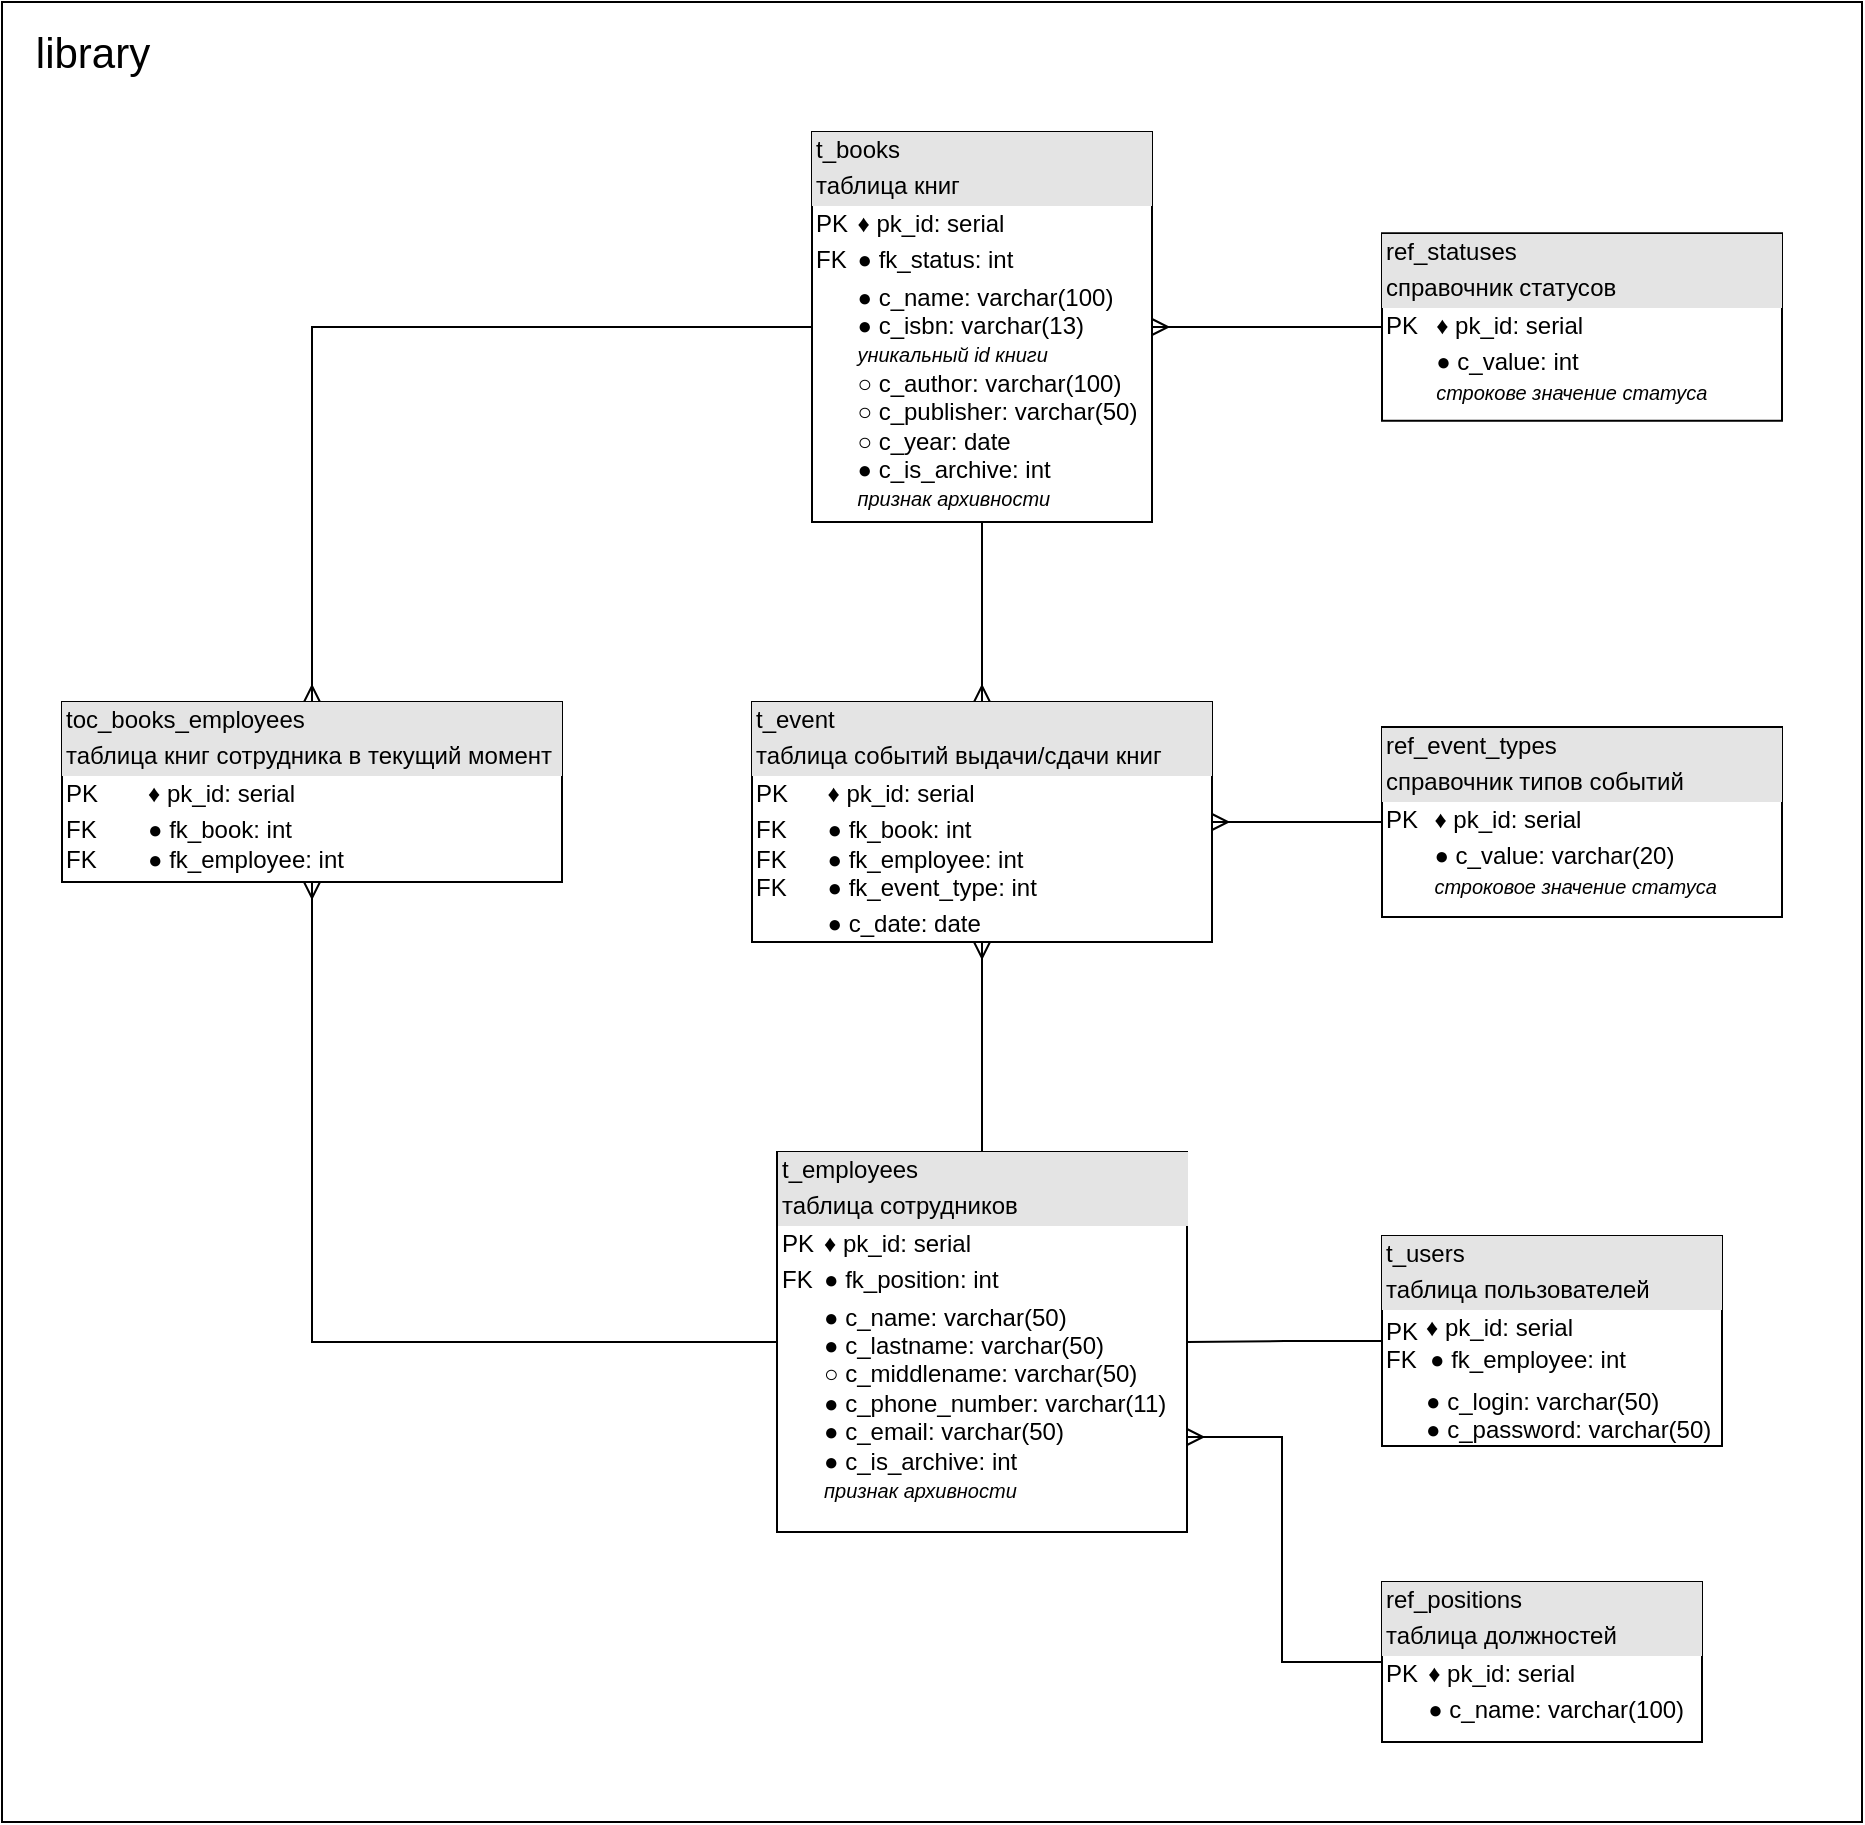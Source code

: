 <mxfile version="13.8.8" type="google" pages="4"><diagram id="e3Aniuf8R8kBTdAKDX4g" name="Реляционная модель бд"><mxGraphModel dx="2421" dy="911" grid="1" gridSize="10" guides="1" tooltips="1" connect="1" arrows="1" fold="1" page="1" pageScale="1" pageWidth="827" pageHeight="1169" math="0" shadow="0"><root><mxCell id="0"/><mxCell id="1" parent="0"/><mxCell id="qw5EVh-ZcNLh8CmwveOl-3" value="" style="rounded=0;whiteSpace=wrap;html=1;startSize=26;" parent="1" vertex="1"><mxGeometry x="-310" y="10" width="930" height="910" as="geometry"/></mxCell><mxCell id="71Z1Oa2GG0s62TClJl77-15" style="edgeStyle=orthogonalEdgeStyle;rounded=0;orthogonalLoop=1;jettySize=auto;html=1;exitX=0.5;exitY=1;exitDx=0;exitDy=0;entryX=0.5;entryY=0;entryDx=0;entryDy=0;endArrow=ERmany;endFill=0;" parent="1" source="71Z1Oa2GG0s62TClJl77-1" target="71Z1Oa2GG0s62TClJl77-11" edge="1"><mxGeometry relative="1" as="geometry"/></mxCell><mxCell id="jAdYFwAmBCRWgDMMJjFU-2" style="edgeStyle=orthogonalEdgeStyle;rounded=0;orthogonalLoop=1;jettySize=auto;html=1;exitX=0;exitY=0.5;exitDx=0;exitDy=0;entryX=0.5;entryY=0;entryDx=0;entryDy=0;endArrow=ERmany;endFill=0;endSize=6;" parent="1" source="71Z1Oa2GG0s62TClJl77-1" target="jAdYFwAmBCRWgDMMJjFU-1" edge="1"><mxGeometry relative="1" as="geometry"/></mxCell><mxCell id="71Z1Oa2GG0s62TClJl77-1" value="&lt;div style=&quot;box-sizing: border-box ; width: 100% ; background: #e4e4e4 ; padding: 2px&quot;&gt;t_books&lt;/div&gt;&lt;div style=&quot;box-sizing: border-box ; width: 100% ; background: #e4e4e4 ; padding: 2px&quot;&gt;таблица книг&lt;/div&gt;&lt;table style=&quot;width: 100% ; font-size: 1em&quot; cellpadding=&quot;2&quot; cellspacing=&quot;0&quot;&gt;&lt;tbody&gt;&lt;tr&gt;&lt;td&gt;PK&lt;/td&gt;&lt;td&gt;♦ pk_id: serial&lt;/td&gt;&lt;/tr&gt;&lt;tr&gt;&lt;td&gt;FK&lt;br&gt;&lt;/td&gt;&lt;td&gt;● fk_status: int&lt;br&gt;&lt;/td&gt;&lt;/tr&gt;&lt;tr&gt;&lt;td&gt;&lt;/td&gt;&lt;td&gt;● c_name: varchar(100)&lt;br&gt;● c_isbn: varchar(13)&lt;br&gt;&lt;span style=&quot;font-size: 10px&quot;&gt;&lt;i&gt;уникальный id книги&lt;/i&gt;&lt;/span&gt;&lt;br&gt;○&amp;nbsp;c_author: varchar(100)&lt;br&gt;○&amp;nbsp;c_publisher: varchar(50)&lt;br&gt;○&amp;nbsp;c_year: date&lt;br&gt;● c_is_archive: int&lt;br&gt;&lt;i&gt;&lt;font style=&quot;font-size: 10px&quot;&gt;признак архивности&lt;/font&gt;&lt;/i&gt;&lt;/td&gt;&lt;/tr&gt;&lt;/tbody&gt;&lt;/table&gt;" style="verticalAlign=top;align=left;overflow=fill;html=1;" parent="1" vertex="1"><mxGeometry x="95" y="75" width="170" height="195" as="geometry"/></mxCell><mxCell id="71Z1Oa2GG0s62TClJl77-8" style="edgeStyle=orthogonalEdgeStyle;rounded=0;orthogonalLoop=1;jettySize=auto;html=1;exitX=0;exitY=0.5;exitDx=0;exitDy=0;endArrow=ERmany;endFill=0;entryX=1;entryY=0.5;entryDx=0;entryDy=0;" parent="1" source="71Z1Oa2GG0s62TClJl77-4" target="71Z1Oa2GG0s62TClJl77-1" edge="1"><mxGeometry relative="1" as="geometry"><mxPoint x="310" y="220" as="targetPoint"/></mxGeometry></mxCell><mxCell id="71Z1Oa2GG0s62TClJl77-4" value="&lt;div style=&quot;box-sizing: border-box ; width: 100% ; background: #e4e4e4 ; padding: 2px&quot;&gt;ref_statuses&lt;/div&gt;&lt;div style=&quot;box-sizing: border-box ; width: 100% ; background: #e4e4e4 ; padding: 2px&quot;&gt;справочник статусов&lt;/div&gt;&lt;table style=&quot;width: 100% ; font-size: 1em&quot; cellpadding=&quot;2&quot; cellspacing=&quot;0&quot;&gt;&lt;tbody&gt;&lt;tr&gt;&lt;td&gt;PK&lt;/td&gt;&lt;td&gt;♦ pk_id: serial&lt;/td&gt;&lt;/tr&gt;&lt;tr&gt;&lt;td&gt;&lt;/td&gt;&lt;td&gt;● c_value: int&lt;br&gt;&lt;span style=&quot;font-size: 10px&quot;&gt;&lt;i&gt;строкове значение статуса&lt;/i&gt;&lt;/span&gt;&lt;/td&gt;&lt;/tr&gt;&lt;/tbody&gt;&lt;/table&gt;" style="verticalAlign=top;align=left;overflow=fill;html=1;" parent="1" vertex="1"><mxGeometry x="380" y="125.63" width="200" height="93.75" as="geometry"/></mxCell><mxCell id="71Z1Oa2GG0s62TClJl77-14" style="edgeStyle=orthogonalEdgeStyle;rounded=0;orthogonalLoop=1;jettySize=auto;html=1;exitX=0.5;exitY=0;exitDx=0;exitDy=0;entryX=0.5;entryY=1;entryDx=0;entryDy=0;endArrow=ERmany;endFill=0;" parent="1" source="71Z1Oa2GG0s62TClJl77-9" target="71Z1Oa2GG0s62TClJl77-11" edge="1"><mxGeometry relative="1" as="geometry"/></mxCell><mxCell id="jAdYFwAmBCRWgDMMJjFU-3" style="edgeStyle=orthogonalEdgeStyle;rounded=0;orthogonalLoop=1;jettySize=auto;html=1;exitX=0;exitY=0.5;exitDx=0;exitDy=0;entryX=0.5;entryY=1;entryDx=0;entryDy=0;endArrow=ERmany;endFill=0;endSize=6;" parent="1" source="71Z1Oa2GG0s62TClJl77-9" target="jAdYFwAmBCRWgDMMJjFU-1" edge="1"><mxGeometry relative="1" as="geometry"/></mxCell><mxCell id="71Z1Oa2GG0s62TClJl77-9" value="&lt;div style=&quot;box-sizing: border-box ; width: 100% ; background: #e4e4e4 ; padding: 2px&quot;&gt;t_employees&lt;/div&gt;&lt;div style=&quot;box-sizing: border-box ; width: 100% ; background: #e4e4e4 ; padding: 2px&quot;&gt;таблица сотрудников&lt;/div&gt;&lt;table style=&quot;width: 100% ; font-size: 1em&quot; cellpadding=&quot;2&quot; cellspacing=&quot;0&quot;&gt;&lt;tbody&gt;&lt;tr&gt;&lt;td&gt;PK&lt;/td&gt;&lt;td&gt;♦ pk_id: serial&lt;/td&gt;&lt;/tr&gt;&lt;tr&gt;&lt;td&gt;FK&lt;br&gt;&lt;/td&gt;&lt;td&gt;● fk_position: int&lt;/td&gt;&lt;/tr&gt;&lt;tr&gt;&lt;td&gt;&lt;/td&gt;&lt;td&gt;● c_name: varchar(50)&lt;br&gt;● c_lastname: varchar(50)&lt;br&gt;○ c_middlename: varchar(50)&lt;br&gt;● c_phone_number: varchar(11)&lt;br&gt;● c_email: varchar(50)&lt;br&gt;● c_is_archive: int&lt;br&gt;&lt;i&gt;&lt;font style=&quot;font-size: 10px&quot;&gt;признак архивности&lt;/font&gt;&lt;/i&gt;&lt;br&gt;&lt;/td&gt;&lt;/tr&gt;&lt;/tbody&gt;&lt;/table&gt;" style="verticalAlign=top;align=left;overflow=fill;html=1;" parent="1" vertex="1"><mxGeometry x="77.5" y="585" width="205" height="190" as="geometry"/></mxCell><mxCell id="71Z1Oa2GG0s62TClJl77-11" value="&lt;div style=&quot;box-sizing: border-box ; width: 100% ; background: #e4e4e4 ; padding: 2px&quot;&gt;t_event&lt;/div&gt;&lt;div style=&quot;box-sizing: border-box ; width: 100% ; background: #e4e4e4 ; padding: 2px&quot;&gt;таблица событий выдачи/сдачи книг&lt;/div&gt;&lt;table style=&quot;width: 100% ; font-size: 1em&quot; cellpadding=&quot;2&quot; cellspacing=&quot;0&quot;&gt;&lt;tbody&gt;&lt;tr&gt;&lt;td&gt;PK&lt;/td&gt;&lt;td&gt;♦ pk_id: serial&lt;/td&gt;&lt;/tr&gt;&lt;tr&gt;&lt;td&gt;FK&lt;br&gt;FK&lt;br&gt;FK&lt;/td&gt;&lt;td&gt;●&amp;nbsp;fk_book: int&lt;br&gt;● fk_employee: int&lt;br&gt;● fk_event_type: int&lt;/td&gt;&lt;/tr&gt;&lt;tr&gt;&lt;td&gt;&lt;/td&gt;&lt;td&gt;● c_date: date&lt;br&gt;&lt;/td&gt;&lt;/tr&gt;&lt;/tbody&gt;&lt;/table&gt;" style="verticalAlign=top;align=left;overflow=fill;html=1;" parent="1" vertex="1"><mxGeometry x="65" y="360" width="230" height="120" as="geometry"/></mxCell><mxCell id="71Z1Oa2GG0s62TClJl77-13" style="edgeStyle=orthogonalEdgeStyle;rounded=0;orthogonalLoop=1;jettySize=auto;html=1;exitX=0;exitY=0.5;exitDx=0;exitDy=0;entryX=1;entryY=0.5;entryDx=0;entryDy=0;endArrow=none;endFill=0;" parent="1" source="71Z1Oa2GG0s62TClJl77-12" target="71Z1Oa2GG0s62TClJl77-9" edge="1"><mxGeometry relative="1" as="geometry"/></mxCell><mxCell id="71Z1Oa2GG0s62TClJl77-12" value="&lt;div style=&quot;box-sizing: border-box ; width: 100% ; background: #e4e4e4 ; padding: 2px&quot;&gt;t_users&lt;/div&gt;&lt;div style=&quot;box-sizing: border-box ; width: 100% ; background: #e4e4e4 ; padding: 2px&quot;&gt;таблица пользователей&lt;/div&gt;&lt;table style=&quot;width: 100% ; font-size: 1em&quot; cellpadding=&quot;2&quot; cellspacing=&quot;0&quot;&gt;&lt;tbody&gt;&lt;tr&gt;&lt;td&gt;PK&lt;br&gt;FK&lt;/td&gt;&lt;td&gt;♦ pk_id: serial&lt;br&gt;&lt;table cellpadding=&quot;2&quot; cellspacing=&quot;0&quot; style=&quot;font-size: 1em ; width: 205px&quot;&gt;&lt;tbody&gt;&lt;tr&gt;&lt;td&gt;● fk_employee: int&lt;/td&gt;&lt;/tr&gt;&lt;/tbody&gt;&lt;/table&gt;&lt;/td&gt;&lt;/tr&gt;&lt;tr&gt;&lt;td&gt;&lt;/td&gt;&lt;td&gt;● c_login: varchar(50)&lt;br&gt;● c_password: varchar(50)&lt;br&gt;&lt;/td&gt;&lt;/tr&gt;&lt;/tbody&gt;&lt;/table&gt;" style="verticalAlign=top;align=left;overflow=fill;html=1;" parent="1" vertex="1"><mxGeometry x="380" y="627" width="170" height="105" as="geometry"/></mxCell><mxCell id="0H2hG91myiLhLzTMFGHG-1" value="&lt;div style=&quot;box-sizing: border-box ; width: 100% ; background: #e4e4e4 ; padding: 2px&quot;&gt;ref_positions&lt;/div&gt;&lt;div style=&quot;box-sizing: border-box ; width: 100% ; background: #e4e4e4 ; padding: 2px&quot;&gt;таблица должностей&lt;/div&gt;&lt;table style=&quot;width: 100% ; font-size: 1em&quot; cellpadding=&quot;2&quot; cellspacing=&quot;0&quot;&gt;&lt;tbody&gt;&lt;tr&gt;&lt;td&gt;PK&lt;/td&gt;&lt;td&gt;♦ pk_id: serial&lt;/td&gt;&lt;/tr&gt;&lt;tr&gt;&lt;td&gt;&lt;/td&gt;&lt;td&gt;● c_name: varchar(100)&lt;br&gt;&lt;/td&gt;&lt;/tr&gt;&lt;/tbody&gt;&lt;/table&gt;" style="verticalAlign=top;align=left;overflow=fill;html=1;" parent="1" vertex="1"><mxGeometry x="380" y="800" width="160" height="80" as="geometry"/></mxCell><mxCell id="0H2hG91myiLhLzTMFGHG-3" style="edgeStyle=orthogonalEdgeStyle;rounded=0;orthogonalLoop=1;jettySize=auto;html=1;endArrow=ERmany;endFill=0;exitX=0;exitY=0.5;exitDx=0;exitDy=0;entryX=1;entryY=0.75;entryDx=0;entryDy=0;" parent="1" source="0H2hG91myiLhLzTMFGHG-1" target="71Z1Oa2GG0s62TClJl77-9" edge="1"><mxGeometry relative="1" as="geometry"><mxPoint x="310" y="770" as="sourcePoint"/><mxPoint x="290" y="728" as="targetPoint"/><Array as="points"><mxPoint x="330" y="840"/><mxPoint x="330" y="728"/></Array></mxGeometry></mxCell><mxCell id="d_VKTCQuOe1wG1Ahkudy-1" value="&lt;div style=&quot;box-sizing: border-box ; width: 100% ; background: #e4e4e4 ; padding: 2px&quot;&gt;ref_event_types&lt;/div&gt;&lt;div style=&quot;box-sizing: border-box ; width: 100% ; background: #e4e4e4 ; padding: 2px&quot;&gt;справочник типов событий&lt;/div&gt;&lt;table style=&quot;width: 100% ; font-size: 1em&quot; cellpadding=&quot;2&quot; cellspacing=&quot;0&quot;&gt;&lt;tbody&gt;&lt;tr&gt;&lt;td&gt;PK&lt;/td&gt;&lt;td&gt;♦ pk_id: serial&lt;/td&gt;&lt;/tr&gt;&lt;tr&gt;&lt;td&gt;&lt;/td&gt;&lt;td&gt;● c_value: varchar(20)&lt;br&gt;&lt;span style=&quot;font-size: 10px&quot;&gt;&lt;i&gt;строковое значение статуса&lt;/i&gt;&lt;/span&gt;&lt;/td&gt;&lt;/tr&gt;&lt;/tbody&gt;&lt;/table&gt;" style="verticalAlign=top;align=left;overflow=fill;html=1;" parent="1" vertex="1"><mxGeometry x="380" y="372.5" width="200" height="95" as="geometry"/></mxCell><mxCell id="d_VKTCQuOe1wG1Ahkudy-3" style="edgeStyle=orthogonalEdgeStyle;rounded=0;orthogonalLoop=1;jettySize=auto;html=1;exitX=0;exitY=0.5;exitDx=0;exitDy=0;entryX=1;entryY=0.5;entryDx=0;entryDy=0;endArrow=ERmany;endFill=0;" parent="1" source="d_VKTCQuOe1wG1Ahkudy-1" target="71Z1Oa2GG0s62TClJl77-11" edge="1"><mxGeometry relative="1" as="geometry"><mxPoint x="390" y="650" as="sourcePoint"/><mxPoint x="285" y="650" as="targetPoint"/></mxGeometry></mxCell><mxCell id="qw5EVh-ZcNLh8CmwveOl-4" value="library" style="text;html=1;align=center;verticalAlign=middle;resizable=0;points=[];autosize=1;fontSize=21;" parent="1" vertex="1"><mxGeometry x="-300" y="20" width="70" height="30" as="geometry"/></mxCell><mxCell id="jAdYFwAmBCRWgDMMJjFU-1" value="&lt;div style=&quot;box-sizing: border-box ; width: 100% ; background: #e4e4e4 ; padding: 2px&quot;&gt;toc_books_employees&lt;/div&gt;&lt;div style=&quot;box-sizing: border-box ; width: 100% ; background: #e4e4e4 ; padding: 2px&quot;&gt;таблица книг сотрудника в текущий момент&lt;/div&gt;&lt;table style=&quot;width: 100% ; font-size: 1em&quot; cellpadding=&quot;2&quot; cellspacing=&quot;0&quot;&gt;&lt;tbody&gt;&lt;tr&gt;&lt;td&gt;PK&lt;/td&gt;&lt;td&gt;♦ pk_id: serial&lt;/td&gt;&lt;/tr&gt;&lt;tr&gt;&lt;td&gt;FK&lt;br&gt;FK&lt;br&gt;&lt;/td&gt;&lt;td&gt;●&amp;nbsp;fk_book: int&lt;br&gt;● fk_employee: int&lt;br&gt;&lt;/td&gt;&lt;/tr&gt;&lt;/tbody&gt;&lt;/table&gt;" style="verticalAlign=top;align=left;overflow=fill;html=1;" parent="1" vertex="1"><mxGeometry x="-280" y="360" width="250" height="90" as="geometry"/></mxCell></root></mxGraphModel></diagram><diagram id="9V3HbCzYIMkb6ifbGLcC" name="Макет"><mxGraphModel dx="4382" dy="3174" grid="0" gridSize="10" guides="1" tooltips="1" connect="1" arrows="1" fold="1" page="1" pageScale="1" pageWidth="827" pageHeight="1169" math="0" shadow="0"><root><mxCell id="q0XLIiqmbopI_QU0HiOQ-0"/><mxCell id="q0XLIiqmbopI_QU0HiOQ-1" parent="q0XLIiqmbopI_QU0HiOQ-0"/><mxCell id="q0XLIiqmbopI_QU0HiOQ-2" value="" style="rounded=0;whiteSpace=wrap;html=1;fontSize=16;" parent="q0XLIiqmbopI_QU0HiOQ-1" vertex="1"><mxGeometry x="35" y="1280" width="1280" height="720" as="geometry"/></mxCell><mxCell id="q0XLIiqmbopI_QU0HiOQ-3" value="&lt;font style=&quot;font-size: 16px;&quot;&gt;Книги&lt;/font&gt;" style="rounded=0;whiteSpace=wrap;html=1;fontSize=16;fillColor=#f5f5f5;strokeColor=#666666;fontColor=#333333;" parent="q0XLIiqmbopI_QU0HiOQ-1" vertex="1"><mxGeometry x="35" y="1279.5" width="300" height="50" as="geometry"/></mxCell><mxCell id="q0XLIiqmbopI_QU0HiOQ-5" value="&lt;font style=&quot;font-size: 16px;&quot;&gt;Сотрудники&lt;/font&gt;" style="rounded=0;whiteSpace=wrap;html=1;fontSize=16;fillColor=#dae8fc;strokeColor=#6c8ebf;" parent="q0XLIiqmbopI_QU0HiOQ-1" vertex="1"><mxGeometry x="330" y="1280" width="300" height="50" as="geometry"/></mxCell><mxCell id="q0XLIiqmbopI_QU0HiOQ-6" value="&lt;font style=&quot;font-size: 16px;&quot;&gt;События&lt;/font&gt;" style="rounded=0;whiteSpace=wrap;html=1;fontSize=16;fillColor=#eeeeee;strokeColor=#36393d;" parent="q0XLIiqmbopI_QU0HiOQ-1" vertex="1"><mxGeometry x="630" y="1280" width="300" height="50" as="geometry"/></mxCell><mxCell id="q0XLIiqmbopI_QU0HiOQ-10" value="Заголовки таблицы" style="rounded=0;whiteSpace=wrap;html=1;fontSize=16;fillColor=#cce5ff;strokeColor=#36393d;" parent="q0XLIiqmbopI_QU0HiOQ-1" vertex="1"><mxGeometry x="35" y="1330" width="1280" height="40" as="geometry"/></mxCell><mxCell id="q0XLIiqmbopI_QU0HiOQ-11" value="Таблица с данными" style="rounded=0;whiteSpace=wrap;html=1;fontSize=16;" parent="q0XLIiqmbopI_QU0HiOQ-1" vertex="1"><mxGeometry x="35" y="1370" width="1280" height="630" as="geometry"/></mxCell><mxCell id="q0XLIiqmbopI_QU0HiOQ-24" value="выделенная запись в таблице" style="rounded=0;whiteSpace=wrap;html=1;fontSize=16;fillColor=#dae8fc;strokeColor=#6c8ebf;" parent="q0XLIiqmbopI_QU0HiOQ-1" vertex="1"><mxGeometry x="40" y="1543" width="1270" height="31" as="geometry"/></mxCell><mxCell id="q0XLIiqmbopI_QU0HiOQ-34" value="не выделенная запись в таблице" style="rounded=0;whiteSpace=wrap;html=1;fontSize=16;fillColor=#f5f5f5;strokeColor=#666666;fontColor=#333333;" parent="q0XLIiqmbopI_QU0HiOQ-1" vertex="1"><mxGeometry x="40" y="1574" width="1270" height="31" as="geometry"/></mxCell><mxCell id="q0XLIiqmbopI_QU0HiOQ-68" value="не выделенная запись в таблице" style="rounded=0;whiteSpace=wrap;html=1;fontSize=16;fillColor=#f5f5f5;strokeColor=#666666;fontColor=#333333;" parent="q0XLIiqmbopI_QU0HiOQ-1" vertex="1"><mxGeometry x="40" y="1512" width="1270" height="31" as="geometry"/></mxCell><mxCell id="q0XLIiqmbopI_QU0HiOQ-21" value="" style="group" parent="q0XLIiqmbopI_QU0HiOQ-1" vertex="1" connectable="0"><mxGeometry x="170" y="1544" width="30" height="30" as="geometry"/></mxCell><mxCell id="q0XLIiqmbopI_QU0HiOQ-26" value="" style="group" parent="q0XLIiqmbopI_QU0HiOQ-21" vertex="1" connectable="0"><mxGeometry width="30" height="30" as="geometry"/></mxCell><mxCell id="q0XLIiqmbopI_QU0HiOQ-19" value="" style="ellipse;whiteSpace=wrap;html=1;aspect=fixed;fontSize=16;" parent="q0XLIiqmbopI_QU0HiOQ-26" vertex="1"><mxGeometry width="30" height="30" as="geometry"/></mxCell><mxCell id="q0XLIiqmbopI_QU0HiOQ-20" value="" style="ellipse;whiteSpace=wrap;html=1;aspect=fixed;fontSize=16;" parent="q0XLIiqmbopI_QU0HiOQ-26" vertex="1"><mxGeometry x="5" y="5" width="20" height="20" as="geometry"/></mxCell><mxCell id="q0XLIiqmbopI_QU0HiOQ-18" value="" style="group;container=1;" parent="q0XLIiqmbopI_QU0HiOQ-1" vertex="1" connectable="0"><mxGeometry x="185" y="1460" width="180" height="123" as="geometry"/></mxCell><mxCell id="80Tw7zqlrZTOSqG3xkRH-25" value="" style="group" parent="q0XLIiqmbopI_QU0HiOQ-18" vertex="1" connectable="0"><mxGeometry y="-40" width="120" height="140" as="geometry"/></mxCell><mxCell id="q0XLIiqmbopI_QU0HiOQ-12" value="" style="rounded=0;whiteSpace=wrap;html=1;fontSize=16;" parent="80Tw7zqlrZTOSqG3xkRH-25" vertex="1"><mxGeometry y="40" width="120" height="99" as="geometry"/></mxCell><mxCell id="q0XLIiqmbopI_QU0HiOQ-13" value="Добавить&lt;span style=&quot;color: rgba(0 , 0 , 0 , 0) ; font-family: monospace ; font-size: 0px&quot;&gt;%3CmxGraphModel%3E%3Croot%3E%3CmxCell%20id%3D%220%22%2F%3E%3CmxCell%20id%3D%221%22%20parent%3D%220%22%2F%3E%3CmxCell%20id%3D%222%22%20value%3D%22%22%20style%3D%22rounded%3D0%3BwhiteSpace%3Dwrap%3Bhtml%3D1%3BfontSize%3D16%3B%22%20vertex%3D%221%22%20parent%3D%221%22%3E%3CmxGeometry%20x%3D%2245%22%20y%3D%22140%22%20width%3D%221270%22%20height%3D%2240%22%20as%3D%22geometry%22%2F%3E%3C%2FmxCell%3E%3C%2Froot%3E%3C%2FmxGraphModel%3E&lt;/span&gt;" style="rounded=0;whiteSpace=wrap;html=1;fontSize=16;" parent="80Tw7zqlrZTOSqG3xkRH-25" vertex="1"><mxGeometry y="60" width="120" height="20" as="geometry"/></mxCell><mxCell id="q0XLIiqmbopI_QU0HiOQ-14" value="Изменить" style="rounded=0;whiteSpace=wrap;html=1;fontSize=16;" parent="80Tw7zqlrZTOSqG3xkRH-25" vertex="1"><mxGeometry y="80" width="120" height="20" as="geometry"/></mxCell><mxCell id="q0XLIiqmbopI_QU0HiOQ-15" value="Удалить" style="rounded=0;whiteSpace=wrap;html=1;fontSize=16;" parent="80Tw7zqlrZTOSqG3xkRH-25" vertex="1"><mxGeometry y="100" width="120" height="20" as="geometry"/></mxCell><mxCell id="80Tw7zqlrZTOSqG3xkRH-24" value="&lt;font style=&quot;font-size: 14px&quot;&gt;Сбросить пароль&lt;/font&gt;" style="rounded=0;whiteSpace=wrap;html=1;fontSize=16;" parent="80Tw7zqlrZTOSqG3xkRH-25" vertex="1"><mxGeometry y="120" width="120" height="20" as="geometry"/></mxCell><mxCell id="q0XLIiqmbopI_QU0HiOQ-27" value="&lt;i&gt;Управление&amp;nbsp; &amp;nbsp;&lt;/i&gt;Х" style="rounded=0;whiteSpace=wrap;html=1;fontSize=16;align=left;fillColor=#cce5ff;strokeColor=#36393d;" parent="80Tw7zqlrZTOSqG3xkRH-25" vertex="1"><mxGeometry y="40" width="120" height="20" as="geometry"/></mxCell><mxCell id="q0XLIiqmbopI_QU0HiOQ-29" value="" style="rounded=0;whiteSpace=wrap;html=1;fontSize=16;align=left;fillColor=none;" parent="80Tw7zqlrZTOSqG3xkRH-25" vertex="1"><mxGeometry x="100" y="40" width="20" height="20" as="geometry"/></mxCell><mxCell id="q0XLIiqmbopI_QU0HiOQ-30" value="" style="endArrow=none;dashed=1;html=1;fontSize=16;entryX=0;entryY=0.5;entryDx=0;entryDy=0;" parent="q0XLIiqmbopI_QU0HiOQ-1" target="q0XLIiqmbopI_QU0HiOQ-19" edge="1"><mxGeometry width="50" height="50" relative="1" as="geometry"><mxPoint x="-5" y="1480" as="sourcePoint"/><mxPoint x="15" y="1510" as="targetPoint"/></mxGeometry></mxCell><mxCell id="q0XLIiqmbopI_QU0HiOQ-31" value="" style="endArrow=none;dashed=1;html=1;fontSize=16;" parent="q0XLIiqmbopI_QU0HiOQ-1" edge="1"><mxGeometry width="50" height="50" relative="1" as="geometry"><mxPoint x="-95" y="1479" as="sourcePoint"/><mxPoint x="-5" y="1480" as="targetPoint"/></mxGeometry></mxCell><mxCell id="q0XLIiqmbopI_QU0HiOQ-32" value="RightClick" style="text;html=1;align=center;verticalAlign=middle;resizable=0;points=[];autosize=1;fontSize=16;" parent="q0XLIiqmbopI_QU0HiOQ-1" vertex="1"><mxGeometry x="-93" y="1459" width="82" height="23" as="geometry"/></mxCell><mxCell id="q0XLIiqmbopI_QU0HiOQ-69" value="" style="rounded=0;whiteSpace=wrap;html=1;fontSize=16;" parent="q0XLIiqmbopI_QU0HiOQ-1" vertex="1"><mxGeometry x="40" y="-860" width="1280" height="720" as="geometry"/></mxCell><mxCell id="q0XLIiqmbopI_QU0HiOQ-95" value="" style="rounded=0;whiteSpace=wrap;html=1;fillColor=none;fontSize=16;" parent="q0XLIiqmbopI_QU0HiOQ-1" vertex="1"><mxGeometry x="510" y="-585" width="340" height="170" as="geometry"/></mxCell><mxCell id="q0XLIiqmbopI_QU0HiOQ-96" value="" style="rounded=0;whiteSpace=wrap;html=1;fillColor=none;fontSize=16;" parent="q0XLIiqmbopI_QU0HiOQ-1" vertex="1"><mxGeometry x="600" y="-525" width="230" height="30" as="geometry"/></mxCell><mxCell id="q0XLIiqmbopI_QU0HiOQ-97" value="" style="rounded=0;whiteSpace=wrap;html=1;fillColor=none;fontSize=16;" parent="q0XLIiqmbopI_QU0HiOQ-1" vertex="1"><mxGeometry x="600" y="-465" width="230" height="30" as="geometry"/></mxCell><mxCell id="q0XLIiqmbopI_QU0HiOQ-98" value="Логин" style="text;html=1;strokeColor=none;fillColor=none;align=center;verticalAlign=middle;whiteSpace=wrap;rounded=0;fontSize=16;" parent="q0XLIiqmbopI_QU0HiOQ-1" vertex="1"><mxGeometry x="540" y="-520" width="40" height="20" as="geometry"/></mxCell><mxCell id="q0XLIiqmbopI_QU0HiOQ-99" value="Пароль" style="text;html=1;strokeColor=none;fillColor=none;align=center;verticalAlign=middle;whiteSpace=wrap;rounded=0;fontSize=16;" parent="q0XLIiqmbopI_QU0HiOQ-1" vertex="1"><mxGeometry x="540" y="-460" width="40" height="20" as="geometry"/></mxCell><mxCell id="q0XLIiqmbopI_QU0HiOQ-100" value="Авторизация" style="text;html=1;strokeColor=none;fillColor=none;align=center;verticalAlign=middle;whiteSpace=wrap;rounded=0;fontSize=16;" parent="q0XLIiqmbopI_QU0HiOQ-1" vertex="1"><mxGeometry x="660" y="-565" width="40" height="20" as="geometry"/></mxCell><mxCell id="q0XLIiqmbopI_QU0HiOQ-101" value="&lt;font style=&quot;font-size: 30px&quot;&gt;Авторизация&lt;/font&gt;" style="text;html=1;align=center;verticalAlign=middle;resizable=0;points=[];autosize=1;fontSize=16;" parent="q0XLIiqmbopI_QU0HiOQ-1" vertex="1"><mxGeometry x="620" y="-925" width="190" height="30" as="geometry"/></mxCell><mxCell id="q0XLIiqmbopI_QU0HiOQ-102" value="&lt;span style=&quot;font-size: 30px&quot;&gt;Вкладка сотрудники&lt;/span&gt;" style="text;html=1;align=center;verticalAlign=middle;resizable=0;points=[];autosize=1;fontSize=16;" parent="q0XLIiqmbopI_QU0HiOQ-1" vertex="1"><mxGeometry x="525" y="1210" width="300" height="30" as="geometry"/></mxCell><mxCell id="q0XLIiqmbopI_QU0HiOQ-103" value="" style="rounded=0;whiteSpace=wrap;html=1;fontSize=16;" parent="q0XLIiqmbopI_QU0HiOQ-1" vertex="1"><mxGeometry x="40" y="220" width="1280" height="720" as="geometry"/></mxCell><mxCell id="q0XLIiqmbopI_QU0HiOQ-104" value="&lt;font style=&quot;font-size: 16px;&quot;&gt;Книги&lt;/font&gt;" style="rounded=0;whiteSpace=wrap;html=1;fontSize=16;fillColor=#cce5ff;strokeColor=#36393d;" parent="q0XLIiqmbopI_QU0HiOQ-1" vertex="1"><mxGeometry x="40" y="220" width="300" height="50" as="geometry"/></mxCell><mxCell id="q0XLIiqmbopI_QU0HiOQ-105" value="&lt;font style=&quot;font-size: 16px;&quot;&gt;Сотрудники&lt;/font&gt;" style="rounded=0;whiteSpace=wrap;html=1;fontSize=16;fillColor=#eeeeee;strokeColor=#36393d;" parent="q0XLIiqmbopI_QU0HiOQ-1" vertex="1"><mxGeometry x="340" y="220" width="300" height="50" as="geometry"/></mxCell><mxCell id="q0XLIiqmbopI_QU0HiOQ-106" value="&lt;font style=&quot;font-size: 16px;&quot;&gt;События&lt;/font&gt;" style="rounded=0;whiteSpace=wrap;html=1;fontSize=16;fillColor=#eeeeee;strokeColor=#36393d;" parent="q0XLIiqmbopI_QU0HiOQ-1" vertex="1"><mxGeometry x="640" y="220" width="300" height="50" as="geometry"/></mxCell><mxCell id="q0XLIiqmbopI_QU0HiOQ-107" value="Заголовки таблицы" style="rounded=0;whiteSpace=wrap;html=1;fontSize=16;fillColor=#cce5ff;strokeColor=#36393d;" parent="q0XLIiqmbopI_QU0HiOQ-1" vertex="1"><mxGeometry x="40" y="270" width="1280" height="40" as="geometry"/></mxCell><mxCell id="q0XLIiqmbopI_QU0HiOQ-108" value="Таблица с данными" style="rounded=0;whiteSpace=wrap;html=1;fontSize=16;" parent="q0XLIiqmbopI_QU0HiOQ-1" vertex="1"><mxGeometry x="40" y="310" width="1280" height="630" as="geometry"/></mxCell><mxCell id="q0XLIiqmbopI_QU0HiOQ-109" value="выделенная запись в таблице" style="rounded=0;whiteSpace=wrap;html=1;fontSize=16;fillColor=#dae8fc;strokeColor=#6c8ebf;" parent="q0XLIiqmbopI_QU0HiOQ-1" vertex="1"><mxGeometry x="45" y="483" width="1270" height="31" as="geometry"/></mxCell><mxCell id="q0XLIiqmbopI_QU0HiOQ-110" value="не выделенная запись в таблице" style="rounded=0;whiteSpace=wrap;html=1;fontSize=16;fillColor=#f5f5f5;strokeColor=#666666;fontColor=#333333;" parent="q0XLIiqmbopI_QU0HiOQ-1" vertex="1"><mxGeometry x="45" y="514" width="1270" height="31" as="geometry"/></mxCell><mxCell id="q0XLIiqmbopI_QU0HiOQ-111" value="не выделенная запись в таблице" style="rounded=0;whiteSpace=wrap;html=1;fontSize=16;fillColor=#f5f5f5;strokeColor=#666666;fontColor=#333333;" parent="q0XLIiqmbopI_QU0HiOQ-1" vertex="1"><mxGeometry x="45" y="452" width="1270" height="31" as="geometry"/></mxCell><mxCell id="q0XLIiqmbopI_QU0HiOQ-112" value="" style="group" parent="q0XLIiqmbopI_QU0HiOQ-1" vertex="1" connectable="0"><mxGeometry x="175" y="484" width="30" height="30" as="geometry"/></mxCell><mxCell id="q0XLIiqmbopI_QU0HiOQ-113" value="" style="group" parent="q0XLIiqmbopI_QU0HiOQ-112" vertex="1" connectable="0"><mxGeometry width="30" height="30" as="geometry"/></mxCell><mxCell id="q0XLIiqmbopI_QU0HiOQ-114" value="" style="ellipse;whiteSpace=wrap;html=1;aspect=fixed;fontSize=16;" parent="q0XLIiqmbopI_QU0HiOQ-113" vertex="1"><mxGeometry width="30" height="30" as="geometry"/></mxCell><mxCell id="q0XLIiqmbopI_QU0HiOQ-115" value="" style="ellipse;whiteSpace=wrap;html=1;aspect=fixed;fontSize=16;" parent="q0XLIiqmbopI_QU0HiOQ-113" vertex="1"><mxGeometry x="5" y="5" width="20" height="20" as="geometry"/></mxCell><mxCell id="q0XLIiqmbopI_QU0HiOQ-126" value="" style="endArrow=none;dashed=1;html=1;fontSize=16;entryX=0;entryY=0.5;entryDx=0;entryDy=0;" parent="q0XLIiqmbopI_QU0HiOQ-1" target="q0XLIiqmbopI_QU0HiOQ-114" edge="1"><mxGeometry width="50" height="50" relative="1" as="geometry"><mxPoint y="420" as="sourcePoint"/><mxPoint x="20" y="450" as="targetPoint"/></mxGeometry></mxCell><mxCell id="q0XLIiqmbopI_QU0HiOQ-127" value="" style="endArrow=none;dashed=1;html=1;fontSize=16;" parent="q0XLIiqmbopI_QU0HiOQ-1" edge="1"><mxGeometry width="50" height="50" relative="1" as="geometry"><mxPoint x="-90" y="419" as="sourcePoint"/><mxPoint y="420" as="targetPoint"/></mxGeometry></mxCell><mxCell id="q0XLIiqmbopI_QU0HiOQ-128" value="RightClick" style="text;html=1;align=center;verticalAlign=middle;resizable=0;points=[];autosize=1;fontSize=16;" parent="q0XLIiqmbopI_QU0HiOQ-1" vertex="1"><mxGeometry x="-88" y="399" width="82" height="23" as="geometry"/></mxCell><mxCell id="q0XLIiqmbopI_QU0HiOQ-129" value="&lt;span style=&quot;font-size: 30px&quot;&gt;Начальная страница/Вкладка книги&lt;/span&gt;" style="text;html=1;align=center;verticalAlign=middle;resizable=0;points=[];autosize=1;fontSize=16;" parent="q0XLIiqmbopI_QU0HiOQ-1" vertex="1"><mxGeometry x="425" y="150" width="510" height="30" as="geometry"/></mxCell><mxCell id="q0XLIiqmbopI_QU0HiOQ-130" value="" style="rounded=0;whiteSpace=wrap;html=1;fontSize=16;" parent="q0XLIiqmbopI_QU0HiOQ-1" vertex="1"><mxGeometry x="35" y="2320" width="1280" height="720" as="geometry"/></mxCell><mxCell id="q0XLIiqmbopI_QU0HiOQ-131" value="&lt;font style=&quot;font-size: 16px;&quot;&gt;Книги&lt;/font&gt;" style="rounded=0;whiteSpace=wrap;html=1;fontSize=16;fillColor=#f5f5f5;strokeColor=#666666;fontColor=#333333;" parent="q0XLIiqmbopI_QU0HiOQ-1" vertex="1"><mxGeometry x="30" y="2320" width="300" height="50" as="geometry"/></mxCell><mxCell id="q0XLIiqmbopI_QU0HiOQ-132" value="&lt;font style=&quot;font-size: 16px;&quot;&gt;Сотрудники&lt;/font&gt;" style="rounded=0;whiteSpace=wrap;html=1;fontSize=16;fillColor=#f5f5f5;strokeColor=#666666;fontColor=#333333;" parent="q0XLIiqmbopI_QU0HiOQ-1" vertex="1"><mxGeometry x="330" y="2320" width="300" height="50" as="geometry"/></mxCell><mxCell id="q0XLIiqmbopI_QU0HiOQ-133" value="&lt;font style=&quot;font-size: 16px;&quot;&gt;События&lt;/font&gt;" style="rounded=0;whiteSpace=wrap;html=1;fontSize=16;fillColor=#dae8fc;strokeColor=#6c8ebf;" parent="q0XLIiqmbopI_QU0HiOQ-1" vertex="1"><mxGeometry x="630" y="2320" width="300" height="50" as="geometry"/></mxCell><mxCell id="q0XLIiqmbopI_QU0HiOQ-134" value="Заголовки таблицы" style="rounded=0;whiteSpace=wrap;html=1;fontSize=16;fillColor=#cce5ff;strokeColor=#36393d;" parent="q0XLIiqmbopI_QU0HiOQ-1" vertex="1"><mxGeometry x="35" y="2370" width="1280" height="40" as="geometry"/></mxCell><mxCell id="q0XLIiqmbopI_QU0HiOQ-135" value="Таблица с данными" style="rounded=0;whiteSpace=wrap;html=1;fontSize=16;" parent="q0XLIiqmbopI_QU0HiOQ-1" vertex="1"><mxGeometry x="35" y="2410" width="1280" height="630" as="geometry"/></mxCell><mxCell id="q0XLIiqmbopI_QU0HiOQ-136" value="выделенная запись в таблице" style="rounded=0;whiteSpace=wrap;html=1;fontSize=16;fillColor=#dae8fc;strokeColor=#6c8ebf;" parent="q0XLIiqmbopI_QU0HiOQ-1" vertex="1"><mxGeometry x="40" y="2583" width="1270" height="31" as="geometry"/></mxCell><mxCell id="q0XLIiqmbopI_QU0HiOQ-137" value="не выделенная запись в таблице" style="rounded=0;whiteSpace=wrap;html=1;fontSize=16;fillColor=#f5f5f5;strokeColor=#666666;fontColor=#333333;" parent="q0XLIiqmbopI_QU0HiOQ-1" vertex="1"><mxGeometry x="40" y="2614" width="1270" height="31" as="geometry"/></mxCell><mxCell id="q0XLIiqmbopI_QU0HiOQ-138" value="не выделенная запись в таблице" style="rounded=0;whiteSpace=wrap;html=1;fontSize=16;fillColor=#f5f5f5;strokeColor=#666666;fontColor=#333333;" parent="q0XLIiqmbopI_QU0HiOQ-1" vertex="1"><mxGeometry x="40" y="2552" width="1270" height="31" as="geometry"/></mxCell><mxCell id="q0XLIiqmbopI_QU0HiOQ-139" value="" style="group" parent="q0XLIiqmbopI_QU0HiOQ-1" vertex="1" connectable="0"><mxGeometry x="170" y="2584" width="30" height="30" as="geometry"/></mxCell><mxCell id="q0XLIiqmbopI_QU0HiOQ-140" value="" style="group" parent="q0XLIiqmbopI_QU0HiOQ-139" vertex="1" connectable="0"><mxGeometry width="30" height="30" as="geometry"/></mxCell><mxCell id="q0XLIiqmbopI_QU0HiOQ-141" value="" style="ellipse;whiteSpace=wrap;html=1;aspect=fixed;fontSize=16;" parent="q0XLIiqmbopI_QU0HiOQ-140" vertex="1"><mxGeometry width="30" height="30" as="geometry"/></mxCell><mxCell id="q0XLIiqmbopI_QU0HiOQ-142" value="" style="ellipse;whiteSpace=wrap;html=1;aspect=fixed;fontSize=16;" parent="q0XLIiqmbopI_QU0HiOQ-140" vertex="1"><mxGeometry x="5" y="5" width="20" height="20" as="geometry"/></mxCell><mxCell id="q0XLIiqmbopI_QU0HiOQ-153" value="" style="endArrow=none;dashed=1;html=1;fontSize=16;entryX=0;entryY=0.5;entryDx=0;entryDy=0;" parent="q0XLIiqmbopI_QU0HiOQ-1" target="q0XLIiqmbopI_QU0HiOQ-141" edge="1"><mxGeometry width="50" height="50" relative="1" as="geometry"><mxPoint x="-5" y="2520" as="sourcePoint"/><mxPoint x="15" y="2550" as="targetPoint"/></mxGeometry></mxCell><mxCell id="q0XLIiqmbopI_QU0HiOQ-154" value="" style="endArrow=none;dashed=1;html=1;fontSize=16;" parent="q0XLIiqmbopI_QU0HiOQ-1" edge="1"><mxGeometry width="50" height="50" relative="1" as="geometry"><mxPoint x="-95" y="2519" as="sourcePoint"/><mxPoint x="-5" y="2520" as="targetPoint"/></mxGeometry></mxCell><mxCell id="q0XLIiqmbopI_QU0HiOQ-155" value="RightClick" style="text;html=1;align=center;verticalAlign=middle;resizable=0;points=[];autosize=1;fontSize=16;" parent="q0XLIiqmbopI_QU0HiOQ-1" vertex="1"><mxGeometry x="-93" y="2499" width="82" height="23" as="geometry"/></mxCell><mxCell id="q0XLIiqmbopI_QU0HiOQ-156" value="&lt;span style=&quot;font-size: 30px&quot;&gt;Вкладка события&lt;/span&gt;" style="text;html=1;align=center;verticalAlign=middle;resizable=0;points=[];autosize=1;fontSize=16;" parent="q0XLIiqmbopI_QU0HiOQ-1" vertex="1"><mxGeometry x="545" y="2250" width="260" height="30" as="geometry"/></mxCell><mxCell id="q0XLIiqmbopI_QU0HiOQ-158" value="" style="rounded=0;whiteSpace=wrap;html=1;fontSize=16;" parent="q0XLIiqmbopI_QU0HiOQ-1" vertex="1"><mxGeometry x="1480" y="220" width="360" height="390" as="geometry"/></mxCell><mxCell id="q0XLIiqmbopI_QU0HiOQ-160" value="Добавление книги" style="rounded=0;whiteSpace=wrap;html=1;fontSize=16;fillColor=#cce5ff;strokeColor=#36393d;" parent="q0XLIiqmbopI_QU0HiOQ-1" vertex="1"><mxGeometry x="1480" y="220" width="360" height="40" as="geometry"/></mxCell><mxCell id="q0XLIiqmbopI_QU0HiOQ-162" value="ISBN" style="text;html=1;strokeColor=none;fillColor=none;align=left;verticalAlign=middle;whiteSpace=wrap;rounded=0;fontSize=16;" parent="q0XLIiqmbopI_QU0HiOQ-1" vertex="1"><mxGeometry x="1485" y="290" width="40" height="20" as="geometry"/></mxCell><mxCell id="q0XLIiqmbopI_QU0HiOQ-163" value="Название" style="text;html=1;strokeColor=none;fillColor=none;align=left;verticalAlign=middle;whiteSpace=wrap;rounded=0;fontSize=16;" parent="q0XLIiqmbopI_QU0HiOQ-1" vertex="1"><mxGeometry x="1485" y="330" width="40" height="20" as="geometry"/></mxCell><mxCell id="q0XLIiqmbopI_QU0HiOQ-164" value="Автор" style="text;html=1;strokeColor=none;fillColor=none;align=left;verticalAlign=middle;whiteSpace=wrap;rounded=0;fontSize=16;" parent="q0XLIiqmbopI_QU0HiOQ-1" vertex="1"><mxGeometry x="1485" y="410" width="40" height="20" as="geometry"/></mxCell><mxCell id="q0XLIiqmbopI_QU0HiOQ-165" value="Издательство" style="text;html=1;strokeColor=none;fillColor=none;align=left;verticalAlign=middle;whiteSpace=wrap;rounded=0;fontSize=16;" parent="q0XLIiqmbopI_QU0HiOQ-1" vertex="1"><mxGeometry x="1485" y="450" width="40" height="20" as="geometry"/></mxCell><mxCell id="q0XLIiqmbopI_QU0HiOQ-166" value="Год издания" style="text;html=1;strokeColor=none;fillColor=none;align=left;verticalAlign=middle;whiteSpace=wrap;rounded=0;fontSize=16;" parent="q0XLIiqmbopI_QU0HiOQ-1" vertex="1"><mxGeometry x="1485" y="530" width="110" height="20" as="geometry"/></mxCell><mxCell id="q0XLIiqmbopI_QU0HiOQ-167" value="Статус" style="text;html=1;strokeColor=none;fillColor=none;align=left;verticalAlign=middle;whiteSpace=wrap;rounded=0;fontSize=16;" parent="q0XLIiqmbopI_QU0HiOQ-1" vertex="1"><mxGeometry x="1485" y="490" width="110" height="20" as="geometry"/></mxCell><mxCell id="q0XLIiqmbopI_QU0HiOQ-169" value="поле ввода" style="rounded=0;whiteSpace=wrap;html=1;fillColor=#ffffff;fontSize=16;align=center;fontStyle=2" parent="q0XLIiqmbopI_QU0HiOQ-1" vertex="1"><mxGeometry x="1600" y="290" width="220" height="20" as="geometry"/></mxCell><mxCell id="q0XLIiqmbopI_QU0HiOQ-170" value="поле ввода" style="rounded=0;whiteSpace=wrap;html=1;fillColor=#ffffff;fontSize=16;align=center;fontStyle=2" parent="q0XLIiqmbopI_QU0HiOQ-1" vertex="1"><mxGeometry x="1600" y="330" width="220" height="60" as="geometry"/></mxCell><mxCell id="q0XLIiqmbopI_QU0HiOQ-171" value="селект с вводом" style="rounded=0;whiteSpace=wrap;html=1;fillColor=#ffffff;fontSize=16;align=center;fontStyle=2" parent="q0XLIiqmbopI_QU0HiOQ-1" vertex="1"><mxGeometry x="1600" y="410" width="220" height="20" as="geometry"/></mxCell><mxCell id="q0XLIiqmbopI_QU0HiOQ-172" value="селект с вводом" style="rounded=0;whiteSpace=wrap;html=1;fillColor=#ffffff;fontSize=16;align=center;fontStyle=2" parent="q0XLIiqmbopI_QU0HiOQ-1" vertex="1"><mxGeometry x="1600" y="450" width="220" height="20" as="geometry"/></mxCell><mxCell id="q0XLIiqmbopI_QU0HiOQ-173" value="&amp;nbsp; Доступна" style="rounded=0;whiteSpace=wrap;html=1;fillColor=#f5f5f5;fontSize=16;align=left;strokeColor=#666666;fontColor=#333333;" parent="q0XLIiqmbopI_QU0HiOQ-1" vertex="1"><mxGeometry x="1600" y="492" width="220" height="20" as="geometry"/></mxCell><mxCell id="q0XLIiqmbopI_QU0HiOQ-174" value="выбор даты" style="rounded=0;whiteSpace=wrap;html=1;fillColor=#ffffff;fontSize=16;align=center;fontStyle=2" parent="q0XLIiqmbopI_QU0HiOQ-1" vertex="1"><mxGeometry x="1600" y="530" width="220" height="20" as="geometry"/></mxCell><mxCell id="q0XLIiqmbopI_QU0HiOQ-177" value="" style="rounded=0;whiteSpace=wrap;html=1;fontSize=16;" parent="q0XLIiqmbopI_QU0HiOQ-1" vertex="1"><mxGeometry x="1920" y="220" width="360" height="400" as="geometry"/></mxCell><mxCell id="q0XLIiqmbopI_QU0HiOQ-178" value="Редактирование книги" style="rounded=0;whiteSpace=wrap;html=1;fontSize=16;fillColor=#cce5ff;strokeColor=#36393d;" parent="q0XLIiqmbopI_QU0HiOQ-1" vertex="1"><mxGeometry x="1920" y="220" width="360" height="40" as="geometry"/></mxCell><mxCell id="q0XLIiqmbopI_QU0HiOQ-179" value="ISBN" style="text;html=1;strokeColor=none;fillColor=none;align=left;verticalAlign=middle;whiteSpace=wrap;rounded=0;fontSize=16;" parent="q0XLIiqmbopI_QU0HiOQ-1" vertex="1"><mxGeometry x="1925" y="290" width="40" height="20" as="geometry"/></mxCell><mxCell id="q0XLIiqmbopI_QU0HiOQ-180" value="Название" style="text;html=1;strokeColor=none;fillColor=none;align=left;verticalAlign=middle;whiteSpace=wrap;rounded=0;fontSize=16;" parent="q0XLIiqmbopI_QU0HiOQ-1" vertex="1"><mxGeometry x="1925" y="330" width="40" height="20" as="geometry"/></mxCell><mxCell id="q0XLIiqmbopI_QU0HiOQ-181" value="Автор" style="text;html=1;strokeColor=none;fillColor=none;align=left;verticalAlign=middle;whiteSpace=wrap;rounded=0;fontSize=16;" parent="q0XLIiqmbopI_QU0HiOQ-1" vertex="1"><mxGeometry x="1925" y="410" width="40" height="20" as="geometry"/></mxCell><mxCell id="q0XLIiqmbopI_QU0HiOQ-182" value="Издательство" style="text;html=1;strokeColor=none;fillColor=none;align=left;verticalAlign=middle;whiteSpace=wrap;rounded=0;fontSize=16;" parent="q0XLIiqmbopI_QU0HiOQ-1" vertex="1"><mxGeometry x="1925" y="450" width="40" height="20" as="geometry"/></mxCell><mxCell id="q0XLIiqmbopI_QU0HiOQ-183" value="Год издания" style="text;html=1;strokeColor=none;fillColor=none;align=left;verticalAlign=middle;whiteSpace=wrap;rounded=0;fontSize=16;" parent="q0XLIiqmbopI_QU0HiOQ-1" vertex="1"><mxGeometry x="1925" y="530" width="110" height="20" as="geometry"/></mxCell><mxCell id="q0XLIiqmbopI_QU0HiOQ-184" value="Статус" style="text;html=1;strokeColor=none;fillColor=none;align=left;verticalAlign=middle;whiteSpace=wrap;rounded=0;fontSize=16;" parent="q0XLIiqmbopI_QU0HiOQ-1" vertex="1"><mxGeometry x="1925" y="490" width="110" height="20" as="geometry"/></mxCell><mxCell id="q0XLIiqmbopI_QU0HiOQ-185" value="&amp;nbsp; &amp;nbsp;9785845920515" style="rounded=0;whiteSpace=wrap;html=1;fillColor=#ffffff;fontSize=16;align=left;fontStyle=0" parent="q0XLIiqmbopI_QU0HiOQ-1" vertex="1"><mxGeometry x="2040" y="290" width="220" height="20" as="geometry"/></mxCell><mxCell id="q0XLIiqmbopI_QU0HiOQ-186" value="Язык программирования Go" style="rounded=0;fillColor=#ffffff;fontSize=16;align=left;fontStyle=0;whiteSpace=wrap;html=1;verticalAlign=top;" parent="q0XLIiqmbopI_QU0HiOQ-1" vertex="1"><mxGeometry x="2040" y="330" width="220" height="70" as="geometry"/></mxCell><mxCell id="q0XLIiqmbopI_QU0HiOQ-187" value="&amp;nbsp; Алан А. А. Донован" style="rounded=0;whiteSpace=wrap;html=1;fillColor=#ffffff;fontSize=16;align=left;fontStyle=0" parent="q0XLIiqmbopI_QU0HiOQ-1" vertex="1"><mxGeometry x="2040" y="410" width="220" height="20" as="geometry"/></mxCell><mxCell id="q0XLIiqmbopI_QU0HiOQ-188" value="&lt;span style=&quot;font-style: normal&quot;&gt;Издательский дом “Вильямс”&lt;/span&gt;" style="rounded=0;whiteSpace=wrap;html=1;fillColor=#ffffff;fontSize=16;align=left;fontStyle=2" parent="q0XLIiqmbopI_QU0HiOQ-1" vertex="1"><mxGeometry x="2040" y="450" width="220" height="20" as="geometry"/></mxCell><mxCell id="q0XLIiqmbopI_QU0HiOQ-189" value="&amp;nbsp;Не доступна" style="rounded=0;whiteSpace=wrap;html=1;fillColor=#f5f5f5;fontSize=16;align=left;strokeColor=#666666;fontColor=#333333;" parent="q0XLIiqmbopI_QU0HiOQ-1" vertex="1"><mxGeometry x="2040" y="492" width="220" height="20" as="geometry"/></mxCell><mxCell id="q0XLIiqmbopI_QU0HiOQ-190" value="&lt;span style=&quot;font-family: serif ; font-size: 15.833px ; font-style: normal ; background-color: rgb(255 , 255 , 255)&quot;&gt;&amp;nbsp; &amp;nbsp;2016&lt;/span&gt;" style="rounded=0;whiteSpace=wrap;html=1;fillColor=#ffffff;fontSize=16;align=left;fontStyle=2" parent="q0XLIiqmbopI_QU0HiOQ-1" vertex="1"><mxGeometry x="2040" y="530" width="220" height="20" as="geometry"/></mxCell><mxCell id="q0XLIiqmbopI_QU0HiOQ-195" value="" style="group" parent="q0XLIiqmbopI_QU0HiOQ-1" vertex="1" connectable="0"><mxGeometry x="1480" y="570" width="360" height="40" as="geometry"/></mxCell><mxCell id="q0XLIiqmbopI_QU0HiOQ-175" value="Отмена" style="rounded=0;whiteSpace=wrap;html=1;fillColor=#f8cecc;fontSize=16;align=center;strokeColor=#b85450;" parent="q0XLIiqmbopI_QU0HiOQ-195" vertex="1"><mxGeometry width="180" height="40" as="geometry"/></mxCell><mxCell id="q0XLIiqmbopI_QU0HiOQ-176" value="Добавить" style="rounded=0;whiteSpace=wrap;html=1;fillColor=#d5e8d4;fontSize=16;align=center;strokeColor=#82b366;" parent="q0XLIiqmbopI_QU0HiOQ-195" vertex="1"><mxGeometry x="180" width="180" height="40" as="geometry"/></mxCell><mxCell id="q0XLIiqmbopI_QU0HiOQ-196" value="" style="group" parent="q0XLIiqmbopI_QU0HiOQ-1" vertex="1" connectable="0"><mxGeometry x="1920" y="580" width="360" height="40" as="geometry"/></mxCell><mxCell id="q0XLIiqmbopI_QU0HiOQ-191" value="Отмена" style="rounded=0;whiteSpace=wrap;html=1;fillColor=#f8cecc;fontSize=16;align=center;strokeColor=#b85450;" parent="q0XLIiqmbopI_QU0HiOQ-196" vertex="1"><mxGeometry width="180" height="40" as="geometry"/></mxCell><mxCell id="q0XLIiqmbopI_QU0HiOQ-192" value="Сохранить" style="rounded=0;whiteSpace=wrap;html=1;fillColor=#d5e8d4;fontSize=16;align=center;strokeColor=#82b366;" parent="q0XLIiqmbopI_QU0HiOQ-196" vertex="1"><mxGeometry x="180" width="180" height="40" as="geometry"/></mxCell><mxCell id="q0XLIiqmbopI_QU0HiOQ-197" value="" style="rounded=0;whiteSpace=wrap;html=1;fontSize=16;" parent="q0XLIiqmbopI_QU0HiOQ-1" vertex="1"><mxGeometry x="2360" y="220" width="360" height="400" as="geometry"/></mxCell><mxCell id="q0XLIiqmbopI_QU0HiOQ-198" value="Удаление книги" style="rounded=0;whiteSpace=wrap;html=1;fontSize=16;fillColor=#cce5ff;strokeColor=#36393d;" parent="q0XLIiqmbopI_QU0HiOQ-1" vertex="1"><mxGeometry x="2360" y="220" width="360" height="40" as="geometry"/></mxCell><mxCell id="q0XLIiqmbopI_QU0HiOQ-199" value="ISBN" style="text;html=1;strokeColor=none;fillColor=none;align=left;verticalAlign=middle;whiteSpace=wrap;rounded=0;fontSize=16;" parent="q0XLIiqmbopI_QU0HiOQ-1" vertex="1"><mxGeometry x="2365" y="290" width="40" height="20" as="geometry"/></mxCell><mxCell id="q0XLIiqmbopI_QU0HiOQ-200" value="Название" style="text;html=1;strokeColor=none;fillColor=none;align=left;verticalAlign=middle;whiteSpace=wrap;rounded=0;fontSize=16;" parent="q0XLIiqmbopI_QU0HiOQ-1" vertex="1"><mxGeometry x="2365" y="330" width="40" height="20" as="geometry"/></mxCell><mxCell id="q0XLIiqmbopI_QU0HiOQ-201" value="Автор" style="text;html=1;strokeColor=none;fillColor=none;align=left;verticalAlign=middle;whiteSpace=wrap;rounded=0;fontSize=16;" parent="q0XLIiqmbopI_QU0HiOQ-1" vertex="1"><mxGeometry x="2365" y="410" width="40" height="20" as="geometry"/></mxCell><mxCell id="q0XLIiqmbopI_QU0HiOQ-202" value="Издательство" style="text;html=1;strokeColor=none;fillColor=none;align=left;verticalAlign=middle;whiteSpace=wrap;rounded=0;fontSize=16;" parent="q0XLIiqmbopI_QU0HiOQ-1" vertex="1"><mxGeometry x="2365" y="450" width="40" height="20" as="geometry"/></mxCell><mxCell id="q0XLIiqmbopI_QU0HiOQ-203" value="Год издания" style="text;html=1;strokeColor=none;fillColor=none;align=left;verticalAlign=middle;whiteSpace=wrap;rounded=0;fontSize=16;" parent="q0XLIiqmbopI_QU0HiOQ-1" vertex="1"><mxGeometry x="2365" y="530" width="110" height="20" as="geometry"/></mxCell><mxCell id="q0XLIiqmbopI_QU0HiOQ-204" value="Статус" style="text;html=1;strokeColor=none;fillColor=none;align=left;verticalAlign=middle;whiteSpace=wrap;rounded=0;fontSize=16;" parent="q0XLIiqmbopI_QU0HiOQ-1" vertex="1"><mxGeometry x="2365" y="490" width="110" height="20" as="geometry"/></mxCell><mxCell id="q0XLIiqmbopI_QU0HiOQ-205" value="&amp;nbsp; &amp;nbsp;9785845920515" style="rounded=0;whiteSpace=wrap;html=1;fillColor=#f5f5f5;fontSize=16;align=left;fontStyle=0;strokeColor=#666666;fontColor=#333333;" parent="q0XLIiqmbopI_QU0HiOQ-1" vertex="1"><mxGeometry x="2480" y="290" width="220" height="20" as="geometry"/></mxCell><mxCell id="q0XLIiqmbopI_QU0HiOQ-206" value="Язык программирования Go" style="rounded=0;fillColor=#f5f5f5;fontSize=16;align=left;fontStyle=0;whiteSpace=wrap;html=1;verticalAlign=top;strokeColor=#666666;fontColor=#333333;" parent="q0XLIiqmbopI_QU0HiOQ-1" vertex="1"><mxGeometry x="2480" y="330" width="220" height="70" as="geometry"/></mxCell><mxCell id="q0XLIiqmbopI_QU0HiOQ-207" value="&amp;nbsp; Алан А. А. Донован" style="rounded=0;whiteSpace=wrap;html=1;fillColor=#f5f5f5;fontSize=16;align=left;fontStyle=0;strokeColor=#666666;fontColor=#333333;" parent="q0XLIiqmbopI_QU0HiOQ-1" vertex="1"><mxGeometry x="2480" y="410" width="220" height="20" as="geometry"/></mxCell><mxCell id="q0XLIiqmbopI_QU0HiOQ-208" value="&lt;span style=&quot;font-style: normal&quot;&gt;Издательский дом “Вильямс”&lt;/span&gt;" style="rounded=0;whiteSpace=wrap;html=1;fillColor=#f5f5f5;fontSize=16;align=left;fontStyle=2;strokeColor=#666666;fontColor=#333333;" parent="q0XLIiqmbopI_QU0HiOQ-1" vertex="1"><mxGeometry x="2480" y="450" width="220" height="20" as="geometry"/></mxCell><mxCell id="q0XLIiqmbopI_QU0HiOQ-209" value="&amp;nbsp; Доступна/Не доступна" style="rounded=0;whiteSpace=wrap;html=1;fillColor=#f5f5f5;fontSize=16;align=left;strokeColor=#666666;fontColor=#333333;" parent="q0XLIiqmbopI_QU0HiOQ-1" vertex="1"><mxGeometry x="2480" y="492" width="220" height="20" as="geometry"/></mxCell><mxCell id="q0XLIiqmbopI_QU0HiOQ-210" value="&lt;span style=&quot;font-family: serif ; font-size: 15.833px ; font-style: normal ; background-color: rgb(255 , 255 , 255)&quot;&gt;&amp;nbsp; &amp;nbsp;2016&lt;/span&gt;" style="rounded=0;whiteSpace=wrap;html=1;fillColor=#f5f5f5;fontSize=16;align=left;fontStyle=2;strokeColor=#666666;fontColor=#333333;" parent="q0XLIiqmbopI_QU0HiOQ-1" vertex="1"><mxGeometry x="2480" y="530" width="220" height="20" as="geometry"/></mxCell><mxCell id="q0XLIiqmbopI_QU0HiOQ-211" value="" style="group" parent="q0XLIiqmbopI_QU0HiOQ-1" vertex="1" connectable="0"><mxGeometry x="2360" y="580" width="360" height="40" as="geometry"/></mxCell><mxCell id="q0XLIiqmbopI_QU0HiOQ-212" value="Отмена" style="rounded=0;whiteSpace=wrap;html=1;fillColor=#f8cecc;fontSize=16;align=center;strokeColor=#b85450;" parent="q0XLIiqmbopI_QU0HiOQ-211" vertex="1"><mxGeometry width="180" height="40" as="geometry"/></mxCell><mxCell id="q0XLIiqmbopI_QU0HiOQ-213" value="Удалить" style="rounded=0;whiteSpace=wrap;html=1;fillColor=#d5e8d4;fontSize=16;align=center;strokeColor=#82b366;" parent="q0XLIiqmbopI_QU0HiOQ-211" vertex="1"><mxGeometry x="180" width="180" height="40" as="geometry"/></mxCell><mxCell id="q0XLIiqmbopI_QU0HiOQ-214" value="" style="rounded=0;whiteSpace=wrap;html=1;fontSize=16;" parent="q0XLIiqmbopI_QU0HiOQ-1" vertex="1"><mxGeometry x="1480" y="1280" width="360" height="363" as="geometry"/></mxCell><mxCell id="q0XLIiqmbopI_QU0HiOQ-215" value="Добавление сотрудника" style="rounded=0;whiteSpace=wrap;html=1;fontSize=16;fillColor=#cce5ff;strokeColor=#36393d;" parent="q0XLIiqmbopI_QU0HiOQ-1" vertex="1"><mxGeometry x="1480" y="1280" width="360" height="40" as="geometry"/></mxCell><mxCell id="q0XLIiqmbopI_QU0HiOQ-216" value="Фамилия" style="text;html=1;strokeColor=none;fillColor=none;align=left;verticalAlign=middle;whiteSpace=wrap;rounded=0;fontSize=16;" parent="q0XLIiqmbopI_QU0HiOQ-1" vertex="1"><mxGeometry x="1485" y="1350" width="40" height="20" as="geometry"/></mxCell><mxCell id="q0XLIiqmbopI_QU0HiOQ-217" value="Имя" style="text;html=1;strokeColor=none;fillColor=none;align=left;verticalAlign=middle;whiteSpace=wrap;rounded=0;fontSize=16;" parent="q0XLIiqmbopI_QU0HiOQ-1" vertex="1"><mxGeometry x="1485" y="1390" width="40" height="20" as="geometry"/></mxCell><mxCell id="q0XLIiqmbopI_QU0HiOQ-218" value="Отчество" style="text;html=1;strokeColor=none;fillColor=none;align=left;verticalAlign=middle;whiteSpace=wrap;rounded=0;fontSize=16;" parent="q0XLIiqmbopI_QU0HiOQ-1" vertex="1"><mxGeometry x="1485" y="1430" width="40" height="20" as="geometry"/></mxCell><mxCell id="q0XLIiqmbopI_QU0HiOQ-219" value="Должность" style="text;html=1;strokeColor=none;fillColor=none;align=left;verticalAlign=middle;whiteSpace=wrap;rounded=0;fontSize=16;" parent="q0XLIiqmbopI_QU0HiOQ-1" vertex="1"><mxGeometry x="1485" y="1470" width="40" height="20" as="geometry"/></mxCell><mxCell id="q0XLIiqmbopI_QU0HiOQ-220" value="Email" style="text;html=1;strokeColor=none;fillColor=none;align=left;verticalAlign=middle;whiteSpace=wrap;rounded=0;fontSize=16;" parent="q0XLIiqmbopI_QU0HiOQ-1" vertex="1"><mxGeometry x="1485" y="1550" width="110" height="20" as="geometry"/></mxCell><mxCell id="q0XLIiqmbopI_QU0HiOQ-221" value="Телефонный номер" style="text;html=1;strokeColor=none;fillColor=none;align=left;verticalAlign=middle;whiteSpace=wrap;rounded=0;fontSize=16;" parent="q0XLIiqmbopI_QU0HiOQ-1" vertex="1"><mxGeometry x="1485" y="1510" width="155" height="20" as="geometry"/></mxCell><mxCell id="q0XLIiqmbopI_QU0HiOQ-222" value="поле ввода" style="rounded=0;whiteSpace=wrap;html=1;fillColor=#ffffff;fontSize=16;align=center;fontStyle=2" parent="q0XLIiqmbopI_QU0HiOQ-1" vertex="1"><mxGeometry x="1640" y="1350" width="180" height="20" as="geometry"/></mxCell><mxCell id="q0XLIiqmbopI_QU0HiOQ-223" value="поле ввода" style="rounded=0;whiteSpace=wrap;html=1;fillColor=#ffffff;fontSize=16;align=center;fontStyle=2" parent="q0XLIiqmbopI_QU0HiOQ-1" vertex="1"><mxGeometry x="1640" y="1390" width="180" height="20" as="geometry"/></mxCell><mxCell id="q0XLIiqmbopI_QU0HiOQ-224" value="поле ввода" style="rounded=0;whiteSpace=wrap;html=1;fillColor=#ffffff;fontSize=16;align=center;fontStyle=2" parent="q0XLIiqmbopI_QU0HiOQ-1" vertex="1"><mxGeometry x="1640" y="1430" width="180" height="20" as="geometry"/></mxCell><mxCell id="q0XLIiqmbopI_QU0HiOQ-225" value="селект с вводом" style="rounded=0;whiteSpace=wrap;html=1;fillColor=#ffffff;fontSize=16;align=center;fontStyle=2" parent="q0XLIiqmbopI_QU0HiOQ-1" vertex="1"><mxGeometry x="1640" y="1470" width="180" height="20" as="geometry"/></mxCell><mxCell id="q0XLIiqmbopI_QU0HiOQ-226" value="&lt;span style=&quot;font-style: italic&quot;&gt;поле ввода&lt;/span&gt;" style="rounded=0;whiteSpace=wrap;html=1;fontSize=16;align=center;" parent="q0XLIiqmbopI_QU0HiOQ-1" vertex="1"><mxGeometry x="1640" y="1512" width="180" height="20" as="geometry"/></mxCell><mxCell id="q0XLIiqmbopI_QU0HiOQ-227" value="поле ввода" style="rounded=0;whiteSpace=wrap;html=1;fillColor=#ffffff;fontSize=16;align=center;fontStyle=2" parent="q0XLIiqmbopI_QU0HiOQ-1" vertex="1"><mxGeometry x="1640" y="1550" width="180" height="20" as="geometry"/></mxCell><mxCell id="q0XLIiqmbopI_QU0HiOQ-242" value="" style="group" parent="q0XLIiqmbopI_QU0HiOQ-1" vertex="1" connectable="0"><mxGeometry x="1480" y="1600" width="360" height="40" as="geometry"/></mxCell><mxCell id="q0XLIiqmbopI_QU0HiOQ-243" value="Отмена" style="rounded=0;whiteSpace=wrap;html=1;fillColor=#f8cecc;fontSize=16;align=center;strokeColor=#b85450;" parent="q0XLIiqmbopI_QU0HiOQ-242" vertex="1"><mxGeometry width="180" height="40" as="geometry"/></mxCell><mxCell id="q0XLIiqmbopI_QU0HiOQ-244" value="Добавить" style="rounded=0;whiteSpace=wrap;html=1;fillColor=#d5e8d4;fontSize=16;align=center;strokeColor=#82b366;" parent="q0XLIiqmbopI_QU0HiOQ-242" vertex="1"><mxGeometry x="180" width="180" height="40" as="geometry"/></mxCell><mxCell id="q0XLIiqmbopI_QU0HiOQ-266" value="" style="rounded=0;whiteSpace=wrap;html=1;fontSize=16;" parent="q0XLIiqmbopI_QU0HiOQ-1" vertex="1"><mxGeometry x="1920" y="1280" width="360" height="362" as="geometry"/></mxCell><mxCell id="q0XLIiqmbopI_QU0HiOQ-267" value="Редактирование сотрудника" style="rounded=0;whiteSpace=wrap;html=1;fontSize=16;fillColor=#cce5ff;strokeColor=#36393d;" parent="q0XLIiqmbopI_QU0HiOQ-1" vertex="1"><mxGeometry x="1920" y="1280" width="360" height="40" as="geometry"/></mxCell><mxCell id="q0XLIiqmbopI_QU0HiOQ-268" value="Фамилия" style="text;html=1;strokeColor=none;fillColor=none;align=left;verticalAlign=middle;whiteSpace=wrap;rounded=0;fontSize=16;" parent="q0XLIiqmbopI_QU0HiOQ-1" vertex="1"><mxGeometry x="1925" y="1350" width="40" height="20" as="geometry"/></mxCell><mxCell id="q0XLIiqmbopI_QU0HiOQ-269" value="Имя" style="text;html=1;strokeColor=none;fillColor=none;align=left;verticalAlign=middle;whiteSpace=wrap;rounded=0;fontSize=16;" parent="q0XLIiqmbopI_QU0HiOQ-1" vertex="1"><mxGeometry x="1925" y="1390" width="40" height="20" as="geometry"/></mxCell><mxCell id="q0XLIiqmbopI_QU0HiOQ-270" value="Отчество" style="text;html=1;strokeColor=none;fillColor=none;align=left;verticalAlign=middle;whiteSpace=wrap;rounded=0;fontSize=16;" parent="q0XLIiqmbopI_QU0HiOQ-1" vertex="1"><mxGeometry x="1925" y="1430" width="40" height="20" as="geometry"/></mxCell><mxCell id="q0XLIiqmbopI_QU0HiOQ-271" value="Должность" style="text;html=1;strokeColor=none;fillColor=none;align=left;verticalAlign=middle;whiteSpace=wrap;rounded=0;fontSize=16;" parent="q0XLIiqmbopI_QU0HiOQ-1" vertex="1"><mxGeometry x="1925" y="1470" width="40" height="20" as="geometry"/></mxCell><mxCell id="q0XLIiqmbopI_QU0HiOQ-272" value="Email" style="text;html=1;strokeColor=none;fillColor=none;align=left;verticalAlign=middle;whiteSpace=wrap;rounded=0;fontSize=16;" parent="q0XLIiqmbopI_QU0HiOQ-1" vertex="1"><mxGeometry x="1925" y="1550" width="110" height="20" as="geometry"/></mxCell><mxCell id="q0XLIiqmbopI_QU0HiOQ-273" value="Телефонный номер" style="text;html=1;strokeColor=none;fillColor=none;align=left;verticalAlign=middle;whiteSpace=wrap;rounded=0;fontSize=16;" parent="q0XLIiqmbopI_QU0HiOQ-1" vertex="1"><mxGeometry x="1925" y="1510" width="155" height="20" as="geometry"/></mxCell><mxCell id="q0XLIiqmbopI_QU0HiOQ-274" value="&amp;nbsp; Иванов" style="rounded=0;whiteSpace=wrap;html=1;fillColor=#ffffff;fontSize=16;align=left;fontStyle=0" parent="q0XLIiqmbopI_QU0HiOQ-1" vertex="1"><mxGeometry x="2080" y="1350" width="180" height="20" as="geometry"/></mxCell><mxCell id="q0XLIiqmbopI_QU0HiOQ-275" value="&amp;nbsp; Иван" style="rounded=0;whiteSpace=wrap;html=1;fillColor=#ffffff;fontSize=16;align=left;fontStyle=0" parent="q0XLIiqmbopI_QU0HiOQ-1" vertex="1"><mxGeometry x="2080" y="1390" width="180" height="20" as="geometry"/></mxCell><mxCell id="q0XLIiqmbopI_QU0HiOQ-276" value="&amp;nbsp; Иванович" style="rounded=0;whiteSpace=wrap;html=1;fillColor=#ffffff;fontSize=16;align=left;fontStyle=0" parent="q0XLIiqmbopI_QU0HiOQ-1" vertex="1"><mxGeometry x="2080" y="1430" width="180" height="20" as="geometry"/></mxCell><mxCell id="q0XLIiqmbopI_QU0HiOQ-277" value="&amp;nbsp; Разработчик" style="rounded=0;whiteSpace=wrap;html=1;fillColor=#ffffff;fontSize=16;align=left;fontStyle=0" parent="q0XLIiqmbopI_QU0HiOQ-1" vertex="1"><mxGeometry x="2080" y="1470" width="180" height="20" as="geometry"/></mxCell><mxCell id="q0XLIiqmbopI_QU0HiOQ-278" value="&amp;nbsp; 79998887766" style="rounded=0;whiteSpace=wrap;html=1;fontSize=16;align=left;" parent="q0XLIiqmbopI_QU0HiOQ-1" vertex="1"><mxGeometry x="2080" y="1512" width="180" height="20" as="geometry"/></mxCell><mxCell id="q0XLIiqmbopI_QU0HiOQ-279" value="&lt;span style=&quot;font-style: normal&quot;&gt;&amp;nbsp;&amp;nbsp;&lt;/span&gt;i.ivanov@email.com" style="rounded=0;whiteSpace=wrap;html=1;fillColor=#ffffff;fontSize=16;align=left;fontStyle=2" parent="q0XLIiqmbopI_QU0HiOQ-1" vertex="1"><mxGeometry x="2080" y="1550" width="180" height="20" as="geometry"/></mxCell><mxCell id="q0XLIiqmbopI_QU0HiOQ-280" value="" style="group" parent="q0XLIiqmbopI_QU0HiOQ-1" vertex="1" connectable="0"><mxGeometry x="1920" y="1600" width="360" height="40" as="geometry"/></mxCell><mxCell id="q0XLIiqmbopI_QU0HiOQ-281" value="Отмена" style="rounded=0;whiteSpace=wrap;html=1;fillColor=#f8cecc;fontSize=16;align=center;strokeColor=#b85450;" parent="q0XLIiqmbopI_QU0HiOQ-280" vertex="1"><mxGeometry width="180" height="40" as="geometry"/></mxCell><mxCell id="q0XLIiqmbopI_QU0HiOQ-282" value="Сохранить" style="rounded=0;whiteSpace=wrap;html=1;fillColor=#d5e8d4;fontSize=16;align=center;strokeColor=#82b366;" parent="q0XLIiqmbopI_QU0HiOQ-280" vertex="1"><mxGeometry x="180" width="180" height="40" as="geometry"/></mxCell><mxCell id="q0XLIiqmbopI_QU0HiOQ-317" value="" style="rounded=0;whiteSpace=wrap;html=1;fontSize=16;" parent="q0XLIiqmbopI_QU0HiOQ-1" vertex="1"><mxGeometry x="2360" y="1280" width="360" height="362" as="geometry"/></mxCell><mxCell id="q0XLIiqmbopI_QU0HiOQ-318" value="Удаление сотрудника" style="rounded=0;whiteSpace=wrap;html=1;fontSize=16;fillColor=#cce5ff;strokeColor=#36393d;" parent="q0XLIiqmbopI_QU0HiOQ-1" vertex="1"><mxGeometry x="2360" y="1280" width="360" height="40" as="geometry"/></mxCell><mxCell id="q0XLIiqmbopI_QU0HiOQ-319" value="Фамилия" style="text;html=1;strokeColor=none;fillColor=none;align=left;verticalAlign=middle;whiteSpace=wrap;rounded=0;fontSize=16;" parent="q0XLIiqmbopI_QU0HiOQ-1" vertex="1"><mxGeometry x="2365" y="1350" width="40" height="20" as="geometry"/></mxCell><mxCell id="q0XLIiqmbopI_QU0HiOQ-320" value="Имя" style="text;html=1;strokeColor=none;fillColor=none;align=left;verticalAlign=middle;whiteSpace=wrap;rounded=0;fontSize=16;" parent="q0XLIiqmbopI_QU0HiOQ-1" vertex="1"><mxGeometry x="2365" y="1390" width="40" height="20" as="geometry"/></mxCell><mxCell id="q0XLIiqmbopI_QU0HiOQ-321" value="Отчество" style="text;html=1;strokeColor=none;fillColor=none;align=left;verticalAlign=middle;whiteSpace=wrap;rounded=0;fontSize=16;" parent="q0XLIiqmbopI_QU0HiOQ-1" vertex="1"><mxGeometry x="2365" y="1430" width="40" height="20" as="geometry"/></mxCell><mxCell id="q0XLIiqmbopI_QU0HiOQ-322" value="Должность" style="text;html=1;strokeColor=none;fillColor=none;align=left;verticalAlign=middle;whiteSpace=wrap;rounded=0;fontSize=16;" parent="q0XLIiqmbopI_QU0HiOQ-1" vertex="1"><mxGeometry x="2365" y="1470" width="40" height="20" as="geometry"/></mxCell><mxCell id="q0XLIiqmbopI_QU0HiOQ-323" value="Email" style="text;html=1;strokeColor=none;fillColor=none;align=left;verticalAlign=middle;whiteSpace=wrap;rounded=0;fontSize=16;" parent="q0XLIiqmbopI_QU0HiOQ-1" vertex="1"><mxGeometry x="2365" y="1550" width="110" height="20" as="geometry"/></mxCell><mxCell id="q0XLIiqmbopI_QU0HiOQ-324" value="Телефонный номер" style="text;html=1;strokeColor=none;fillColor=none;align=left;verticalAlign=middle;whiteSpace=wrap;rounded=0;fontSize=16;" parent="q0XLIiqmbopI_QU0HiOQ-1" vertex="1"><mxGeometry x="2365" y="1510" width="155" height="20" as="geometry"/></mxCell><mxCell id="q0XLIiqmbopI_QU0HiOQ-325" value="&amp;nbsp; Иванов" style="rounded=0;whiteSpace=wrap;html=1;fillColor=#f5f5f5;fontSize=16;align=left;fontStyle=0;strokeColor=#666666;fontColor=#333333;" parent="q0XLIiqmbopI_QU0HiOQ-1" vertex="1"><mxGeometry x="2520" y="1350" width="180" height="20" as="geometry"/></mxCell><mxCell id="q0XLIiqmbopI_QU0HiOQ-326" value="&amp;nbsp; Иван" style="rounded=0;whiteSpace=wrap;html=1;fillColor=#f5f5f5;fontSize=16;align=left;fontStyle=0;strokeColor=#666666;fontColor=#333333;" parent="q0XLIiqmbopI_QU0HiOQ-1" vertex="1"><mxGeometry x="2520" y="1390" width="180" height="20" as="geometry"/></mxCell><mxCell id="q0XLIiqmbopI_QU0HiOQ-327" value="&amp;nbsp; Иванович" style="rounded=0;whiteSpace=wrap;html=1;fillColor=#f5f5f5;fontSize=16;align=left;fontStyle=0;strokeColor=#666666;fontColor=#333333;" parent="q0XLIiqmbopI_QU0HiOQ-1" vertex="1"><mxGeometry x="2520" y="1430" width="180" height="20" as="geometry"/></mxCell><mxCell id="q0XLIiqmbopI_QU0HiOQ-328" value="&amp;nbsp; Разработчик" style="rounded=0;whiteSpace=wrap;html=1;fillColor=#f5f5f5;fontSize=16;align=left;fontStyle=0;strokeColor=#666666;fontColor=#333333;" parent="q0XLIiqmbopI_QU0HiOQ-1" vertex="1"><mxGeometry x="2520" y="1470" width="180" height="20" as="geometry"/></mxCell><mxCell id="q0XLIiqmbopI_QU0HiOQ-329" value="&amp;nbsp; 79998887766" style="rounded=0;whiteSpace=wrap;html=1;fontSize=16;align=left;fillColor=#f5f5f5;strokeColor=#666666;fontColor=#333333;" parent="q0XLIiqmbopI_QU0HiOQ-1" vertex="1"><mxGeometry x="2520" y="1512" width="180" height="20" as="geometry"/></mxCell><mxCell id="q0XLIiqmbopI_QU0HiOQ-330" value="&lt;span style=&quot;font-style: normal&quot;&gt;&amp;nbsp;&amp;nbsp;&lt;/span&gt;i.ivanov@email.com" style="rounded=0;whiteSpace=wrap;html=1;fillColor=#f5f5f5;fontSize=16;align=left;fontStyle=2;strokeColor=#666666;fontColor=#333333;" parent="q0XLIiqmbopI_QU0HiOQ-1" vertex="1"><mxGeometry x="2520" y="1550" width="180" height="20" as="geometry"/></mxCell><mxCell id="q0XLIiqmbopI_QU0HiOQ-331" value="" style="group" parent="q0XLIiqmbopI_QU0HiOQ-1" vertex="1" connectable="0"><mxGeometry x="2360" y="1600" width="360" height="40" as="geometry"/></mxCell><mxCell id="q0XLIiqmbopI_QU0HiOQ-332" value="Отмена" style="rounded=0;whiteSpace=wrap;html=1;fillColor=#f8cecc;fontSize=16;align=center;strokeColor=#b85450;" parent="q0XLIiqmbopI_QU0HiOQ-331" vertex="1"><mxGeometry width="180" height="40" as="geometry"/></mxCell><mxCell id="q0XLIiqmbopI_QU0HiOQ-333" value="Удалить" style="rounded=0;whiteSpace=wrap;html=1;fillColor=#d5e8d4;fontSize=16;align=center;strokeColor=#82b366;" parent="q0XLIiqmbopI_QU0HiOQ-331" vertex="1"><mxGeometry x="180" width="180" height="40" as="geometry"/></mxCell><mxCell id="q0XLIiqmbopI_QU0HiOQ-352" value="" style="group" parent="q0XLIiqmbopI_QU0HiOQ-1" vertex="1" connectable="0"><mxGeometry x="185" y="2540" width="120" height="60" as="geometry"/></mxCell><mxCell id="q0XLIiqmbopI_QU0HiOQ-145" value="" style="rounded=0;whiteSpace=wrap;html=1;fontSize=16;" parent="q0XLIiqmbopI_QU0HiOQ-352" vertex="1"><mxGeometry width="120" height="60" as="geometry"/></mxCell><mxCell id="q0XLIiqmbopI_QU0HiOQ-149" value="К сотруднику" style="rounded=0;whiteSpace=wrap;html=1;fontSize=16;" parent="q0XLIiqmbopI_QU0HiOQ-352" vertex="1"><mxGeometry y="40" width="120" height="20" as="geometry"/></mxCell><mxCell id="q0XLIiqmbopI_QU0HiOQ-150" value="К книге" style="rounded=0;whiteSpace=wrap;html=1;fontSize=16;" parent="q0XLIiqmbopI_QU0HiOQ-352" vertex="1"><mxGeometry y="20" width="120" height="20" as="geometry"/></mxCell><mxCell id="q0XLIiqmbopI_QU0HiOQ-151" value="&lt;i&gt;Управление&amp;nbsp; &amp;nbsp;&lt;/i&gt;Х" style="rounded=0;whiteSpace=wrap;html=1;fontSize=16;align=left;fillColor=#cce5ff;strokeColor=#36393d;" parent="q0XLIiqmbopI_QU0HiOQ-352" vertex="1"><mxGeometry width="120" height="20" as="geometry"/></mxCell><mxCell id="q0XLIiqmbopI_QU0HiOQ-152" value="" style="rounded=0;whiteSpace=wrap;html=1;fontSize=16;align=left;fillColor=none;" parent="q0XLIiqmbopI_QU0HiOQ-352" vertex="1"><mxGeometry x="100" width="20" height="20" as="geometry"/></mxCell><mxCell id="62_abwsr7cIT1-2eXUMn-1" value="&lt;font style=&quot;font-size: 35px&quot;&gt;Для работы с книгами предлагается использовать CUD окно, которое&lt;br&gt;динамически изменяется в зависимости от контекста вызова&lt;br&gt;&lt;/font&gt;" style="text;html=1;align=left;verticalAlign=middle;resizable=0;points=[];autosize=1;" parent="q0XLIiqmbopI_QU0HiOQ-1" vertex="1"><mxGeometry x="1480" y="690" width="1150" height="50" as="geometry"/></mxCell><mxCell id="62_abwsr7cIT1-2eXUMn-2" value="&lt;font style=&quot;font-size: 35px&quot;&gt;Для работы с сотрудниками предлагается использовать CUD окно, которое&lt;br&gt;динамически изменяется в зависимости от контекста вызова&lt;br&gt;&lt;/font&gt;" style="text;html=1;align=left;verticalAlign=middle;resizable=0;points=[];autosize=1;" parent="q0XLIiqmbopI_QU0HiOQ-1" vertex="1"><mxGeometry x="1480" y="1750" width="1250" height="50" as="geometry"/></mxCell><mxCell id="80Tw7zqlrZTOSqG3xkRH-4" value="" style="group" parent="q0XLIiqmbopI_QU0HiOQ-1" vertex="1" connectable="0"><mxGeometry x="948" y="227" width="365" height="35" as="geometry"/></mxCell><mxCell id="80Tw7zqlrZTOSqG3xkRH-2" value="Выход" style="rounded=0;whiteSpace=wrap;html=1;fontSize=16;fillColor=#f5f5f5;strokeColor=#666666;fontColor=#333333;" parent="80Tw7zqlrZTOSqG3xkRH-4" vertex="1"><mxGeometry x="282" width="83" height="35" as="geometry"/></mxCell><mxCell id="80Tw7zqlrZTOSqG3xkRH-3" value="Фамилия Имя Отчество" style="rounded=0;whiteSpace=wrap;html=1;fontSize=16;" parent="80Tw7zqlrZTOSqG3xkRH-4" vertex="1"><mxGeometry width="272" height="35" as="geometry"/></mxCell><mxCell id="80Tw7zqlrZTOSqG3xkRH-5" value="" style="group" parent="q0XLIiqmbopI_QU0HiOQ-1" vertex="1" connectable="0"><mxGeometry x="939" y="1288" width="365" height="35" as="geometry"/></mxCell><mxCell id="80Tw7zqlrZTOSqG3xkRH-6" value="Выход" style="rounded=0;whiteSpace=wrap;html=1;fontSize=16;fillColor=#f5f5f5;strokeColor=#666666;fontColor=#333333;" parent="80Tw7zqlrZTOSqG3xkRH-5" vertex="1"><mxGeometry x="282" width="83" height="35" as="geometry"/></mxCell><mxCell id="80Tw7zqlrZTOSqG3xkRH-7" value="Фамилия Имя Отчество" style="rounded=0;whiteSpace=wrap;html=1;fontSize=16;" parent="80Tw7zqlrZTOSqG3xkRH-5" vertex="1"><mxGeometry width="272" height="35" as="geometry"/></mxCell><mxCell id="80Tw7zqlrZTOSqG3xkRH-8" value="" style="group" parent="q0XLIiqmbopI_QU0HiOQ-1" vertex="1" connectable="0"><mxGeometry x="940" y="2328" width="365" height="35" as="geometry"/></mxCell><mxCell id="80Tw7zqlrZTOSqG3xkRH-9" value="Выход" style="rounded=0;whiteSpace=wrap;html=1;fontSize=16;fillColor=#f5f5f5;strokeColor=#666666;fontColor=#333333;" parent="80Tw7zqlrZTOSqG3xkRH-8" vertex="1"><mxGeometry x="282" width="83" height="35" as="geometry"/></mxCell><mxCell id="80Tw7zqlrZTOSqG3xkRH-10" value="Фамилия Имя Отчество" style="rounded=0;whiteSpace=wrap;html=1;fontSize=16;" parent="80Tw7zqlrZTOSqG3xkRH-8" vertex="1"><mxGeometry width="272" height="35" as="geometry"/></mxCell><mxCell id="4VvYcGNEZTTJyTY8puVo-0" value="к книге" style="rounded=0;whiteSpace=wrap;html=1;fontSize=11;fillColor=#f5f5f5;strokeColor=#666666;fontColor=#333333;" parent="q0XLIiqmbopI_QU0HiOQ-1" vertex="1"><mxGeometry x="1276" y="2374" width="33" height="32" as="geometry"/></mxCell><mxCell id="4VvYcGNEZTTJyTY8puVo-1" value="к сотруд" style="rounded=0;whiteSpace=wrap;html=1;fontSize=10;fillColor=#f5f5f5;strokeColor=#666666;fontColor=#333333;" parent="q0XLIiqmbopI_QU0HiOQ-1" vertex="1"><mxGeometry x="1234" y="2374" width="33" height="32" as="geometry"/></mxCell><mxCell id="4VvYcGNEZTTJyTY8puVo-2" value="сброс" style="rounded=0;whiteSpace=wrap;html=1;fontSize=10;fillColor=#f5f5f5;strokeColor=#666666;fontColor=#333333;" parent="q0XLIiqmbopI_QU0HiOQ-1" vertex="1"><mxGeometry x="1270" y="1334" width="33" height="32" as="geometry"/></mxCell><mxCell id="4VvYcGNEZTTJyTY8puVo-4" value="-" style="rounded=0;whiteSpace=wrap;html=1;fontSize=22;fillColor=#f5f5f5;strokeColor=#666666;fontColor=#333333;" parent="q0XLIiqmbopI_QU0HiOQ-1" vertex="1"><mxGeometry x="1228" y="1334" width="33" height="32" as="geometry"/></mxCell><mxCell id="4VvYcGNEZTTJyTY8puVo-5" value="измен" style="rounded=0;whiteSpace=wrap;html=1;fontSize=10;fillColor=#f5f5f5;strokeColor=#666666;fontColor=#333333;" parent="q0XLIiqmbopI_QU0HiOQ-1" vertex="1"><mxGeometry x="1186" y="1334" width="33" height="32" as="geometry"/></mxCell><mxCell id="4VvYcGNEZTTJyTY8puVo-6" value="+" style="rounded=0;whiteSpace=wrap;html=1;fontSize=22;fillColor=#f5f5f5;strokeColor=#666666;fontColor=#333333;" parent="q0XLIiqmbopI_QU0HiOQ-1" vertex="1"><mxGeometry x="1145" y="1334" width="33" height="32" as="geometry"/></mxCell><mxCell id="4VvYcGNEZTTJyTY8puVo-7" value="+" style="rounded=0;whiteSpace=wrap;html=1;fontSize=22;fillColor=#f5f5f5;strokeColor=#666666;fontColor=#333333;" parent="q0XLIiqmbopI_QU0HiOQ-1" vertex="1"><mxGeometry x="1197" y="274" width="33" height="32" as="geometry"/></mxCell><mxCell id="4VvYcGNEZTTJyTY8puVo-8" value="измен" style="rounded=0;whiteSpace=wrap;html=1;fontSize=10;fillColor=#f5f5f5;strokeColor=#666666;fontColor=#333333;" parent="q0XLIiqmbopI_QU0HiOQ-1" vertex="1"><mxGeometry x="1238" y="274" width="33" height="32" as="geometry"/></mxCell><mxCell id="4VvYcGNEZTTJyTY8puVo-9" value="-" style="rounded=0;whiteSpace=wrap;html=1;fontSize=22;fillColor=#f5f5f5;strokeColor=#666666;fontColor=#333333;" parent="q0XLIiqmbopI_QU0HiOQ-1" vertex="1"><mxGeometry x="1280" y="274" width="33" height="32" as="geometry"/></mxCell><mxCell id="4VvYcGNEZTTJyTY8puVo-14" value="" style="group" parent="q0XLIiqmbopI_QU0HiOQ-1" vertex="1" connectable="0"><mxGeometry x="189" y="400" width="120" height="100" as="geometry"/></mxCell><mxCell id="q0XLIiqmbopI_QU0HiOQ-118" value="" style="rounded=0;whiteSpace=wrap;html=1;fontSize=16;" parent="4VvYcGNEZTTJyTY8puVo-14" vertex="1"><mxGeometry width="120" height="100" as="geometry"/></mxCell><mxCell id="q0XLIiqmbopI_QU0HiOQ-119" value="Добавить&lt;span style=&quot;color: rgba(0 , 0 , 0 , 0) ; font-family: monospace ; font-size: 0px&quot;&gt;%3CmxGraphModel%3E%3Croot%3E%3CmxCell%20id%3D%220%22%2F%3E%3CmxCell%20id%3D%221%22%20parent%3D%220%22%2F%3E%3CmxCell%20id%3D%222%22%20value%3D%22%22%20style%3D%22rounded%3D0%3BwhiteSpace%3Dwrap%3Bhtml%3D1%3BfontSize%3D16%3B%22%20vertex%3D%221%22%20parent%3D%221%22%3E%3CmxGeometry%20x%3D%2245%22%20y%3D%22140%22%20width%3D%221270%22%20height%3D%2240%22%20as%3D%22geometry%22%2F%3E%3C%2FmxCell%3E%3C%2Froot%3E%3C%2FmxGraphModel%3E&lt;/span&gt;" style="rounded=0;whiteSpace=wrap;html=1;fontSize=16;" parent="4VvYcGNEZTTJyTY8puVo-14" vertex="1"><mxGeometry y="20" width="120" height="20" as="geometry"/></mxCell><mxCell id="q0XLIiqmbopI_QU0HiOQ-120" value="Изменить" style="rounded=0;whiteSpace=wrap;html=1;fontSize=16;" parent="4VvYcGNEZTTJyTY8puVo-14" vertex="1"><mxGeometry y="40" width="120" height="20" as="geometry"/></mxCell><mxCell id="q0XLIiqmbopI_QU0HiOQ-121" value="Удалить" style="rounded=0;whiteSpace=wrap;html=1;fontSize=16;" parent="4VvYcGNEZTTJyTY8puVo-14" vertex="1"><mxGeometry y="60" width="120" height="20" as="geometry"/></mxCell><mxCell id="4VvYcGNEZTTJyTY8puVo-13" value="Выдать" style="rounded=0;whiteSpace=wrap;html=1;fontSize=16;" parent="4VvYcGNEZTTJyTY8puVo-14" vertex="1"><mxGeometry y="80" width="120" height="20" as="geometry"/></mxCell><mxCell id="4VvYcGNEZTTJyTY8puVo-12" value="" style="group" parent="4VvYcGNEZTTJyTY8puVo-14" vertex="1" connectable="0"><mxGeometry width="120" height="20" as="geometry"/></mxCell><mxCell id="q0XLIiqmbopI_QU0HiOQ-124" value="&lt;i&gt;Управление&amp;nbsp; &amp;nbsp;&lt;/i&gt;Х" style="rounded=0;whiteSpace=wrap;html=1;fontSize=16;align=left;fillColor=#cce5ff;strokeColor=#36393d;" parent="4VvYcGNEZTTJyTY8puVo-12" vertex="1"><mxGeometry width="120" height="20" as="geometry"/></mxCell><mxCell id="q0XLIiqmbopI_QU0HiOQ-125" value="" style="rounded=0;whiteSpace=wrap;html=1;fontSize=16;align=left;fillColor=none;" parent="4VvYcGNEZTTJyTY8puVo-12" vertex="1"><mxGeometry x="100" width="20" height="20" as="geometry"/></mxCell></root></mxGraphModel></diagram><diagram id="H119A3wacZPabo206CRA" name="Диаграмма классов frontend"><mxGraphModel dx="3142" dy="1930" grid="1" gridSize="10" guides="1" tooltips="1" connect="1" arrows="1" fold="1" page="1" pageScale="1" pageWidth="827" pageHeight="1169" math="0" shadow="0"><root><mxCell id="92SKlKi0l_pi7NMkC_oL-0"/><mxCell id="92SKlKi0l_pi7NMkC_oL-1" parent="92SKlKi0l_pi7NMkC_oL-0"/><mxCell id="ErOdbNurhD6NDDWaBpGl-9" value="" style="shape=folder;fontStyle=1;spacingTop=10;tabWidth=65;tabHeight=20;tabPosition=left;html=1;startSize=26;fontSize=21;fillColor=#dae8fc;strokeColor=#6c8ebf;" parent="92SKlKi0l_pi7NMkC_oL-1" vertex="1"><mxGeometry x="-2100" y="-120" width="4840" height="2500" as="geometry"/></mxCell><mxCell id="ErOdbNurhD6NDDWaBpGl-0" value="" style="shape=folder;fontStyle=1;spacingTop=10;tabWidth=65;tabHeight=20;tabPosition=left;html=1;startSize=26;fontSize=21;fillColor=#fff2cc;strokeColor=#d6b656;" parent="92SKlKi0l_pi7NMkC_oL-1" vertex="1"><mxGeometry x="-2060" y="-80" width="4360" height="2430" as="geometry"/></mxCell><mxCell id="xOcW9LPGRSoDnIvrEtsM-25" value="" style="shape=folder;fontStyle=1;spacingTop=10;tabWidth=65;tabHeight=20;tabPosition=left;html=1;startSize=26;fontSize=21;" parent="92SKlKi0l_pi7NMkC_oL-1" vertex="1"><mxGeometry x="-2010" y="-10" width="4290" height="1440" as="geometry"/></mxCell><mxCell id="SFYCpQTLvtPy5gWE9Zue-157" value="" style="shape=folder;fontStyle=1;spacingTop=10;tabWidth=65;tabHeight=20;tabPosition=left;html=1;startSize=26;fontSize=21;" parent="92SKlKi0l_pi7NMkC_oL-1" vertex="1"><mxGeometry x="-1654" y="485" width="374" height="680" as="geometry"/></mxCell><mxCell id="SFYCpQTLvtPy5gWE9Zue-155" value="" style="shape=folder;fontStyle=1;spacingTop=10;tabWidth=65;tabHeight=20;tabPosition=left;html=1;startSize=26;fontSize=21;" parent="92SKlKi0l_pi7NMkC_oL-1" vertex="1"><mxGeometry x="-1250" y="489" width="351.54" height="680" as="geometry"/></mxCell><mxCell id="SFYCpQTLvtPy5gWE9Zue-153" value="" style="shape=folder;fontStyle=1;spacingTop=10;tabWidth=65;tabHeight=20;tabPosition=left;html=1;startSize=26;fontSize=21;" parent="92SKlKi0l_pi7NMkC_oL-1" vertex="1"><mxGeometry x="-870" y="374" width="870" height="986" as="geometry"/></mxCell><mxCell id="SFYCpQTLvtPy5gWE9Zue-149" value="" style="shape=folder;fontStyle=1;spacingTop=10;tabWidth=65;tabHeight=20;tabPosition=left;html=1;startSize=26;fontSize=21;" parent="92SKlKi0l_pi7NMkC_oL-1" vertex="1"><mxGeometry x="-401.538" y="460" width="361.538" height="680" as="geometry"/></mxCell><mxCell id="SFYCpQTLvtPy5gWE9Zue-150" value="&lt;b&gt;bookWindow&lt;/b&gt;" style="text;html=1;align=center;verticalAlign=middle;resizable=0;points=[];autosize=1;fontSize=21;" parent="92SKlKi0l_pi7NMkC_oL-1" vertex="1"><mxGeometry x="-389.997" y="485.0" width="150" height="30" as="geometry"/></mxCell><mxCell id="SFYCpQTLvtPy5gWE9Zue-145" value="" style="group" parent="92SKlKi0l_pi7NMkC_oL-1" vertex="1" connectable="0"><mxGeometry x="-20" y="410" width="1740" height="990" as="geometry"/></mxCell><mxCell id="SFYCpQTLvtPy5gWE9Zue-146" value="" style="shape=folder;fontStyle=1;spacingTop=10;tabWidth=65;tabHeight=20;tabPosition=left;html=1;startSize=26;fontSize=21;" parent="SFYCpQTLvtPy5gWE9Zue-145" vertex="1"><mxGeometry x="60" width="1680" height="990" as="geometry"/></mxCell><mxCell id="SFYCpQTLvtPy5gWE9Zue-147" value="&lt;b&gt;employee&lt;/b&gt;" style="text;html=1;align=center;verticalAlign=middle;resizable=0;points=[];autosize=1;fontSize=21;" parent="SFYCpQTLvtPy5gWE9Zue-145" vertex="1"><mxGeometry x="70.005" y="29.997" width="110" height="30" as="geometry"/></mxCell><mxCell id="SFYCpQTLvtPy5gWE9Zue-142" value="" style="group" parent="92SKlKi0l_pi7NMkC_oL-1" vertex="1" connectable="0"><mxGeometry x="630" y="530" width="520" height="680" as="geometry"/></mxCell><mxCell id="SFYCpQTLvtPy5gWE9Zue-143" value="" style="shape=folder;fontStyle=1;spacingTop=10;tabWidth=65;tabHeight=20;tabPosition=left;html=1;startSize=26;fontSize=21;" parent="SFYCpQTLvtPy5gWE9Zue-142" vertex="1"><mxGeometry x="120" width="400" height="680" as="geometry"/></mxCell><mxCell id="SFYCpQTLvtPy5gWE9Zue-144" value="&lt;b&gt;employeeWindow&lt;/b&gt;" style="text;html=1;align=center;verticalAlign=middle;resizable=0;points=[];autosize=1;fontSize=21;" parent="SFYCpQTLvtPy5gWE9Zue-142" vertex="1"><mxGeometry x="120.002" y="25.0" width="190" height="30" as="geometry"/></mxCell><mxCell id="SFYCpQTLvtPy5gWE9Zue-139" value="" style="group" parent="92SKlKi0l_pi7NMkC_oL-1" vertex="1" connectable="0"><mxGeometry x="1770" y="520" width="470" height="750" as="geometry"/></mxCell><mxCell id="SFYCpQTLvtPy5gWE9Zue-140" value="" style="shape=folder;fontStyle=1;spacingTop=10;tabWidth=65;tabHeight=20;tabPosition=left;html=1;startSize=26;fontSize=21;" parent="SFYCpQTLvtPy5gWE9Zue-139" vertex="1"><mxGeometry width="470" height="750.0" as="geometry"/></mxCell><mxCell id="SFYCpQTLvtPy5gWE9Zue-141" value="&lt;b&gt;journal&lt;/b&gt;" style="text;html=1;align=center;verticalAlign=middle;resizable=0;points=[];autosize=1;fontSize=21;" parent="SFYCpQTLvtPy5gWE9Zue-139" vertex="1"><mxGeometry x="5" y="20.548" width="90" height="30" as="geometry"/></mxCell><mxCell id="SFYCpQTLvtPy5gWE9Zue-138" value="" style="group" parent="92SKlKi0l_pi7NMkC_oL-1" vertex="1" connectable="0"><mxGeometry x="1160" y="530" width="520" height="680" as="geometry"/></mxCell><mxCell id="SFYCpQTLvtPy5gWE9Zue-135" value="" style="shape=folder;fontStyle=1;spacingTop=10;tabWidth=65;tabHeight=20;tabPosition=left;html=1;startSize=26;fontSize=21;" parent="SFYCpQTLvtPy5gWE9Zue-138" vertex="1"><mxGeometry width="520" height="680.0" as="geometry"/></mxCell><mxCell id="SFYCpQTLvtPy5gWE9Zue-137" value="&lt;b&gt;library_card&lt;/b&gt;" style="text;html=1;align=center;verticalAlign=middle;resizable=0;points=[];autosize=1;fontSize=21;" parent="SFYCpQTLvtPy5gWE9Zue-138" vertex="1"><mxGeometry x="0.002" y="18.63" width="140" height="30" as="geometry"/></mxCell><mxCell id="ErOdbNurhD6NDDWaBpGl-2" value="" style="shape=folder;fontStyle=1;spacingTop=10;tabWidth=65;tabHeight=20;tabPosition=left;html=1;startSize=26;fontSize=21;fillColor=#fff2cc;strokeColor=#d6b656;" parent="92SKlKi0l_pi7NMkC_oL-1" vertex="1"><mxGeometry x="2340" y="-80" width="370" height="2430" as="geometry"/></mxCell><mxCell id="xOcW9LPGRSoDnIvrEtsM-27" value="" style="shape=folder;fontStyle=1;spacingTop=10;tabWidth=65;tabHeight=20;tabPosition=left;html=1;startSize=26;fontSize=21;" parent="92SKlKi0l_pi7NMkC_oL-1" vertex="1"><mxGeometry x="-2010" y="1440" width="4290" height="890" as="geometry"/></mxCell><mxCell id="xOcW9LPGRSoDnIvrEtsM-29" value="" style="shape=folder;fontStyle=1;spacingTop=10;tabWidth=65;tabHeight=20;tabPosition=left;html=1;startSize=26;fontSize=21;" parent="92SKlKi0l_pi7NMkC_oL-1" vertex="1"><mxGeometry x="690" y="1970" width="1110" height="348" as="geometry"/></mxCell><mxCell id="92SKlKi0l_pi7NMkC_oL-57" style="edgeStyle=orthogonalEdgeStyle;rounded=0;orthogonalLoop=1;jettySize=auto;html=1;exitX=0.5;exitY=0;exitDx=0;exitDy=0;entryX=1;entryY=0.5;entryDx=0;entryDy=0;endArrow=diamondThin;endFill=1;startSize=12;endSize=12;" parent="92SKlKi0l_pi7NMkC_oL-1" source="92SKlKi0l_pi7NMkC_oL-6" target="92SKlKi0l_pi7NMkC_oL-3" edge="1"><mxGeometry relative="1" as="geometry"/></mxCell><mxCell id="92SKlKi0l_pi7NMkC_oL-64" style="edgeStyle=orthogonalEdgeStyle;rounded=0;orthogonalLoop=1;jettySize=auto;html=1;exitX=0.5;exitY=0;exitDx=0;exitDy=0;entryX=1;entryY=0.5;entryDx=0;entryDy=0;startSize=12;endArrow=diamondThin;endFill=1;endSize=12;" parent="92SKlKi0l_pi7NMkC_oL-1" source="92SKlKi0l_pi7NMkC_oL-10" target="92SKlKi0l_pi7NMkC_oL-18" edge="1"><mxGeometry relative="1" as="geometry"><Array as="points"><mxPoint x="350" y="171"/></Array></mxGeometry></mxCell><mxCell id="92SKlKi0l_pi7NMkC_oL-65" style="edgeStyle=orthogonalEdgeStyle;rounded=0;orthogonalLoop=1;jettySize=auto;html=1;exitX=0.5;exitY=0;exitDx=0;exitDy=0;entryX=1;entryY=0.5;entryDx=0;entryDy=0;startSize=12;endArrow=diamondThin;endFill=1;endSize=12;" parent="92SKlKi0l_pi7NMkC_oL-1" source="92SKlKi0l_pi7NMkC_oL-40" target="92SKlKi0l_pi7NMkC_oL-55" edge="1"><mxGeometry relative="1" as="geometry"><Array as="points"><mxPoint x="950" y="520"/><mxPoint x="680" y="520"/><mxPoint x="680" y="676"/></Array></mxGeometry></mxCell><mxCell id="92SKlKi0l_pi7NMkC_oL-66" style="edgeStyle=orthogonalEdgeStyle;rounded=0;orthogonalLoop=1;jettySize=auto;html=1;exitX=0.5;exitY=0;exitDx=0;exitDy=0;entryX=1;entryY=0.5;entryDx=0;entryDy=0;startSize=12;endArrow=diamondThin;endFill=1;endSize=12;" parent="92SKlKi0l_pi7NMkC_oL-1" source="92SKlKi0l_pi7NMkC_oL-14" target="92SKlKi0l_pi7NMkC_oL-19" edge="1"><mxGeometry relative="1" as="geometry"><Array as="points"><mxPoint x="2035" y="145"/></Array></mxGeometry></mxCell><mxCell id="92SKlKi0l_pi7NMkC_oL-97" value="Use" style="endArrow=open;endSize=12;dashed=1;html=1;entryX=0.5;entryY=0;entryDx=0;entryDy=0;exitX=0.5;exitY=1;exitDx=0;exitDy=0;" parent="92SKlKi0l_pi7NMkC_oL-1" source="92SKlKi0l_pi7NMkC_oL-6" target="92SKlKi0l_pi7NMkC_oL-69" edge="1"><mxGeometry x="-0.111" width="160" relative="1" as="geometry"><mxPoint x="-630" y="1120" as="sourcePoint"/><mxPoint x="-250" y="910" as="targetPoint"/><mxPoint as="offset"/></mxGeometry></mxCell><mxCell id="92SKlKi0l_pi7NMkC_oL-98" value="Use" style="endArrow=open;endSize=12;dashed=1;html=1;exitX=0.5;exitY=1;exitDx=0;exitDy=0;entryX=0.5;entryY=0;entryDx=0;entryDy=0;" parent="92SKlKi0l_pi7NMkC_oL-1" source="92SKlKi0l_pi7NMkC_oL-34" target="92SKlKi0l_pi7NMkC_oL-75" edge="1"><mxGeometry x="-0.081" width="160" relative="1" as="geometry"><mxPoint x="110" y="680" as="sourcePoint"/><mxPoint x="110" y="862" as="targetPoint"/><mxPoint as="offset"/></mxGeometry></mxCell><mxCell id="92SKlKi0l_pi7NMkC_oL-99" value="Use" style="endArrow=open;endSize=12;dashed=1;html=1;exitX=0.5;exitY=1;exitDx=0;exitDy=0;entryX=0.5;entryY=0;entryDx=0;entryDy=0;" parent="92SKlKi0l_pi7NMkC_oL-1" source="92SKlKi0l_pi7NMkC_oL-10" target="92SKlKi0l_pi7NMkC_oL-81" edge="1"><mxGeometry x="0.043" width="160" relative="1" as="geometry"><mxPoint x="270" y="621" as="sourcePoint"/><mxPoint x="250" y="915" as="targetPoint"/><mxPoint as="offset"/></mxGeometry></mxCell><mxCell id="92SKlKi0l_pi7NMkC_oL-100" value="Use" style="endArrow=open;endSize=12;dashed=1;html=1;exitX=0.5;exitY=1;exitDx=0;exitDy=0;entryX=0.5;entryY=0;entryDx=0;entryDy=0;" parent="92SKlKi0l_pi7NMkC_oL-1" source="92SKlKi0l_pi7NMkC_oL-40" target="92SKlKi0l_pi7NMkC_oL-78" edge="1"><mxGeometry x="0.099" width="160" relative="1" as="geometry"><mxPoint x="650" y="622" as="sourcePoint"/><mxPoint x="670" y="916" as="targetPoint"/><mxPoint as="offset"/></mxGeometry></mxCell><mxCell id="92SKlKi0l_pi7NMkC_oL-101" value="Use" style="endArrow=open;endSize=12;dashed=1;html=1;exitX=0.5;exitY=1;exitDx=0;exitDy=0;entryX=0.5;entryY=0;entryDx=0;entryDy=0;" parent="92SKlKi0l_pi7NMkC_oL-1" source="92SKlKi0l_pi7NMkC_oL-14" target="92SKlKi0l_pi7NMkC_oL-87" edge="1"><mxGeometry x="-0.011" width="160" relative="1" as="geometry"><mxPoint x="1600" y="615" as="sourcePoint"/><mxPoint x="1570" y="910" as="targetPoint"/><mxPoint as="offset"/></mxGeometry></mxCell><mxCell id="92SKlKi0l_pi7NMkC_oL-75" value="BookWindowView" style="swimlane;fontStyle=1;align=center;verticalAlign=top;childLayout=stackLayout;horizontal=1;startSize=26;horizontalStack=0;resizeParent=1;resizeParentMax=0;resizeLast=0;collapsible=1;marginBottom=0;" parent="92SKlKi0l_pi7NMkC_oL-1" vertex="1"><mxGeometry x="-330" y="1010" width="220" height="60" as="geometry"/></mxCell><mxCell id="92SKlKi0l_pi7NMkC_oL-76" value="" style="line;strokeWidth=1;fillColor=none;align=left;verticalAlign=middle;spacingTop=-1;spacingLeft=3;spacingRight=3;rotatable=0;labelPosition=right;points=[];portConstraint=eastwest;" parent="92SKlKi0l_pi7NMkC_oL-75" vertex="1"><mxGeometry y="26" width="220" height="8" as="geometry"/></mxCell><mxCell id="92SKlKi0l_pi7NMkC_oL-77" value="+ BookWindowView(): webix.ui.Layout" style="text;strokeColor=none;fillColor=none;align=left;verticalAlign=top;spacingLeft=4;spacingRight=4;overflow=hidden;rotatable=0;points=[[0,0.5],[1,0.5]];portConstraint=eastwest;" parent="92SKlKi0l_pi7NMkC_oL-75" vertex="1"><mxGeometry y="34" width="220" height="26" as="geometry"/></mxCell><mxCell id="tBTYsQFcgEHq_kZ_S2Ng-13" style="edgeStyle=orthogonalEdgeStyle;rounded=0;orthogonalLoop=1;jettySize=auto;html=1;exitX=0.5;exitY=0;exitDx=0;exitDy=0;entryX=1;entryY=0.5;entryDx=0;entryDy=0;endArrow=diamondThin;endFill=1;endSize=12;" parent="92SKlKi0l_pi7NMkC_oL-1" source="tBTYsQFcgEHq_kZ_S2Ng-0" target="SFYCpQTLvtPy5gWE9Zue-8" edge="1"><mxGeometry relative="1" as="geometry"/></mxCell><mxCell id="tBTYsQFcgEHq_kZ_S2Ng-11" value="Use" style="endArrow=open;endSize=12;dashed=1;html=1;entryX=0.5;entryY=0;entryDx=0;entryDy=0;exitX=0.5;exitY=1;exitDx=0;exitDy=0;" parent="92SKlKi0l_pi7NMkC_oL-1" source="tBTYsQFcgEHq_kZ_S2Ng-0" target="tBTYsQFcgEHq_kZ_S2Ng-8" edge="1"><mxGeometry x="0.057" width="160" relative="1" as="geometry"><mxPoint x="-820" y="750" as="sourcePoint"/><mxPoint x="-320" y="910" as="targetPoint"/><mxPoint as="offset"/></mxGeometry></mxCell><mxCell id="92SKlKi0l_pi7NMkC_oL-6" value="CBookTab" style="swimlane;fontStyle=1;align=center;verticalAlign=top;childLayout=stackLayout;horizontal=1;startSize=26;horizontalStack=0;resizeParent=1;resizeParentMax=0;resizeLast=0;collapsible=1;marginBottom=0;" parent="92SKlKi0l_pi7NMkC_oL-1" vertex="1"><mxGeometry x="-810" y="580" width="340" height="502" as="geometry"><mxRectangle x="-810" y="580" width="90" height="26" as="alternateBounds"/></mxGeometry></mxCell><mxCell id="92SKlKi0l_pi7NMkC_oL-7" value="+ view: Object" style="text;strokeColor=none;fillColor=none;align=left;verticalAlign=top;spacingLeft=4;spacingRight=4;overflow=hidden;rotatable=0;points=[[0,0.5],[1,0.5]];portConstraint=eastwest;" parent="92SKlKi0l_pi7NMkC_oL-6" vertex="1"><mxGeometry y="26" width="340" height="26" as="geometry"/></mxCell><mxCell id="92SKlKi0l_pi7NMkC_oL-54" value="+ window: CBookWindow" style="text;strokeColor=none;fillColor=none;align=left;verticalAlign=top;spacingLeft=4;spacingRight=4;overflow=hidden;rotatable=0;points=[[0,0.5],[1,0.5]];portConstraint=eastwest;" parent="92SKlKi0l_pi7NMkC_oL-6" vertex="1"><mxGeometry y="52" width="340" height="26" as="geometry"/></mxCell><mxCell id="SFYCpQTLvtPy5gWE9Zue-27" value="+ updateEventsDatatable: Function" style="text;strokeColor=none;fillColor=none;align=left;verticalAlign=top;spacingLeft=4;spacingRight=4;overflow=hidden;rotatable=0;points=[[0,0.5],[1,0.5]];portConstraint=eastwest;" parent="92SKlKi0l_pi7NMkC_oL-6" vertex="1"><mxGeometry y="78" width="340" height="26" as="geometry"/></mxCell><mxCell id="SFYCpQTLvtPy5gWE9Zue-28" value="+ names: []Employee" style="text;strokeColor=none;fillColor=none;align=left;verticalAlign=top;spacingLeft=4;spacingRight=4;overflow=hidden;rotatable=0;points=[[0,0.5],[1,0.5]];portConstraint=eastwest;" parent="92SKlKi0l_pi7NMkC_oL-6" vertex="1"><mxGeometry y="104" width="340" height="26" as="geometry"/></mxCell><mxCell id="92SKlKi0l_pi7NMkC_oL-8" value="" style="line;strokeWidth=1;fillColor=none;align=left;verticalAlign=middle;spacingTop=-1;spacingLeft=3;spacingRight=3;rotatable=0;labelPosition=right;points=[];portConstraint=eastwest;" parent="92SKlKi0l_pi7NMkC_oL-6" vertex="1"><mxGeometry y="130" width="340" height="8" as="geometry"/></mxCell><mxCell id="92SKlKi0l_pi7NMkC_oL-20" value="+ init(updateEventsDatatable: Function): void" style="text;strokeColor=none;fillColor=none;align=left;verticalAlign=top;spacingLeft=4;spacingRight=4;overflow=hidden;rotatable=0;points=[[0,0.5],[1,0.5]];portConstraint=eastwest;" parent="92SKlKi0l_pi7NMkC_oL-6" vertex="1"><mxGeometry y="138" width="340" height="26" as="geometry"/></mxCell><mxCell id="92SKlKi0l_pi7NMkC_oL-9" value="+ config(): webix.ui.Layout" style="text;strokeColor=none;fillColor=none;align=left;verticalAlign=top;spacingLeft=4;spacingRight=4;overflow=hidden;rotatable=0;points=[[0,0.5],[1,0.5]];portConstraint=eastwest;" parent="92SKlKi0l_pi7NMkC_oL-6" vertex="1"><mxGeometry y="164" width="340" height="26" as="geometry"/></mxCell><mxCell id="SFYCpQTLvtPy5gWE9Zue-29" value="+ configTabControlls(): webix.ui.Layout" style="text;strokeColor=none;fillColor=none;align=left;verticalAlign=top;spacingLeft=4;spacingRight=4;overflow=hidden;rotatable=0;points=[[0,0.5],[1,0.5]];portConstraint=eastwest;" parent="92SKlKi0l_pi7NMkC_oL-6" vertex="1"><mxGeometry y="190" width="340" height="26" as="geometry"/></mxCell><mxCell id="92SKlKi0l_pi7NMkC_oL-21" value="+ attachEvents(): void" style="text;strokeColor=none;fillColor=none;align=left;verticalAlign=top;spacingLeft=4;spacingRight=4;overflow=hidden;rotatable=0;points=[[0,0.5],[1,0.5]];portConstraint=eastwest;" parent="92SKlKi0l_pi7NMkC_oL-6" vertex="1"><mxGeometry y="216" width="340" height="26" as="geometry"/></mxCell><mxCell id="C15piL-u5dH0suwNJwto-3" value="+ handleContextMenu(item: BOOK_CONTEXT_MENU): void" style="text;strokeColor=none;fillColor=none;align=left;verticalAlign=top;spacingLeft=4;spacingRight=4;overflow=hidden;rotatable=0;points=[[0,0.5],[1,0.5]];portConstraint=eastwest;" parent="92SKlKi0l_pi7NMkC_oL-6" vertex="1"><mxGeometry y="242" width="340" height="26" as="geometry"/></mxCell><mxCell id="C15piL-u5dH0suwNJwto-4" value="+ handleSubMenu(id: int): void" style="text;strokeColor=none;fillColor=none;align=left;verticalAlign=top;spacingLeft=4;spacingRight=4;overflow=hidden;rotatable=0;points=[[0,0.5],[1,0.5]];portConstraint=eastwest;" parent="92SKlKi0l_pi7NMkC_oL-6" vertex="1"><mxGeometry y="268" width="340" height="26" as="geometry"/></mxCell><mxCell id="C15piL-u5dH0suwNJwto-5" value="+ refreshTable(books: undefined | Book[]): void" style="text;strokeColor=none;fillColor=none;align=left;verticalAlign=top;spacingLeft=4;spacingRight=4;overflow=hidden;rotatable=0;points=[[0,0.5],[1,0.5]];portConstraint=eastwest;" parent="92SKlKi0l_pi7NMkC_oL-6" vertex="1"><mxGeometry y="294" width="340" height="26" as="geometry"/></mxCell><mxCell id="8R_UTi_wnfy2JXJ3EeiD-26" value="+ showBookByID(bookId: int): void" style="text;strokeColor=none;fillColor=none;align=left;verticalAlign=top;spacingLeft=4;spacingRight=4;overflow=hidden;rotatable=0;points=[[0,0.5],[1,0.5]];portConstraint=eastwest;" parent="92SKlKi0l_pi7NMkC_oL-6" vertex="1"><mxGeometry y="320" width="340" height="26" as="geometry"/></mxCell><mxCell id="SFYCpQTLvtPy5gWE9Zue-30" value="+ switchControlls(): void" style="text;strokeColor=none;fillColor=none;align=left;verticalAlign=top;spacingLeft=4;spacingRight=4;overflow=hidden;rotatable=0;points=[[0,0.5],[1,0.5]];portConstraint=eastwest;" parent="92SKlKi0l_pi7NMkC_oL-6" vertex="1"><mxGeometry y="346" width="340" height="26" as="geometry"/></mxCell><mxCell id="SFYCpQTLvtPy5gWE9Zue-31" value="+ showControlls(): void" style="text;strokeColor=none;fillColor=none;align=left;verticalAlign=top;spacingLeft=4;spacingRight=4;overflow=hidden;rotatable=0;points=[[0,0.5],[1,0.5]];portConstraint=eastwest;" parent="92SKlKi0l_pi7NMkC_oL-6" vertex="1"><mxGeometry y="372" width="340" height="26" as="geometry"/></mxCell><mxCell id="SFYCpQTLvtPy5gWE9Zue-32" value="+ hideControlls(): void" style="text;strokeColor=none;fillColor=none;align=left;verticalAlign=top;spacingLeft=4;spacingRight=4;overflow=hidden;rotatable=0;points=[[0,0.5],[1,0.5]];portConstraint=eastwest;" parent="92SKlKi0l_pi7NMkC_oL-6" vertex="1"><mxGeometry y="398" width="340" height="26" as="geometry"/></mxCell><mxCell id="SFYCpQTLvtPy5gWE9Zue-33" value="+ createBook(): void" style="text;strokeColor=none;fillColor=none;align=left;verticalAlign=top;spacingLeft=4;spacingRight=4;overflow=hidden;rotatable=0;points=[[0,0.5],[1,0.5]];portConstraint=eastwest;" parent="92SKlKi0l_pi7NMkC_oL-6" vertex="1"><mxGeometry y="424" width="340" height="26" as="geometry"/></mxCell><mxCell id="SFYCpQTLvtPy5gWE9Zue-34" value="+ updateBook(): void" style="text;strokeColor=none;fillColor=none;align=left;verticalAlign=top;spacingLeft=4;spacingRight=4;overflow=hidden;rotatable=0;points=[[0,0.5],[1,0.5]];portConstraint=eastwest;" parent="92SKlKi0l_pi7NMkC_oL-6" vertex="1"><mxGeometry y="450" width="340" height="26" as="geometry"/></mxCell><mxCell id="SFYCpQTLvtPy5gWE9Zue-35" value="+ deleteBook(): void" style="text;strokeColor=none;fillColor=none;align=left;verticalAlign=top;spacingLeft=4;spacingRight=4;overflow=hidden;rotatable=0;points=[[0,0.5],[1,0.5]];portConstraint=eastwest;" parent="92SKlKi0l_pi7NMkC_oL-6" vertex="1"><mxGeometry y="476" width="340" height="26" as="geometry"/></mxCell><mxCell id="92SKlKi0l_pi7NMkC_oL-34" value="CBookWindow" style="swimlane;fontStyle=1;align=center;verticalAlign=top;childLayout=stackLayout;horizontal=1;startSize=26;horizontalStack=0;resizeParent=1;resizeParentMax=0;resizeLast=0;collapsible=1;marginBottom=0;" parent="92SKlKi0l_pi7NMkC_oL-1" vertex="1"><mxGeometry x="-350" y="580" width="260" height="345" as="geometry"><mxRectangle x="-350" y="580" width="120" height="26" as="alternateBounds"/></mxGeometry></mxCell><mxCell id="92SKlKi0l_pi7NMkC_oL-90" value="+ view: Object" style="text;strokeColor=none;fillColor=none;align=left;verticalAlign=top;spacingLeft=4;spacingRight=4;overflow=hidden;rotatable=0;points=[[0,0.5],[1,0.5]];portConstraint=eastwest;" parent="92SKlKi0l_pi7NMkC_oL-34" vertex="1"><mxGeometry y="26" width="260" height="26" as="geometry"/></mxCell><mxCell id="C15piL-u5dH0suwNJwto-8" value="+ type: BOOK_WINDOW_TYPE" style="text;strokeColor=none;fillColor=none;align=left;verticalAlign=top;spacingLeft=4;spacingRight=4;overflow=hidden;rotatable=0;points=[[0,0.5],[1,0.5]];portConstraint=eastwest;" parent="92SKlKi0l_pi7NMkC_oL-34" vertex="1"><mxGeometry y="52" width="260" height="26" as="geometry"/></mxCell><mxCell id="C15piL-u5dH0suwNJwto-9" value="+ onChange: Function" style="text;strokeColor=none;fillColor=none;align=left;verticalAlign=top;spacingLeft=4;spacingRight=4;overflow=hidden;rotatable=0;points=[[0,0.5],[1,0.5]];portConstraint=eastwest;" parent="92SKlKi0l_pi7NMkC_oL-34" vertex="1"><mxGeometry y="78" width="260" height="26" as="geometry"/></mxCell><mxCell id="92SKlKi0l_pi7NMkC_oL-36" value="" style="line;strokeWidth=1;fillColor=none;align=left;verticalAlign=middle;spacingTop=-1;spacingLeft=3;spacingRight=3;rotatable=0;labelPosition=right;points=[];portConstraint=eastwest;" parent="92SKlKi0l_pi7NMkC_oL-34" vertex="1"><mxGeometry y="104" width="260" height="8" as="geometry"/></mxCell><mxCell id="92SKlKi0l_pi7NMkC_oL-37" value="+ init(onChange: Function): void" style="text;strokeColor=none;fillColor=none;align=left;verticalAlign=top;spacingLeft=4;spacingRight=4;overflow=hidden;rotatable=0;points=[[0,0.5],[1,0.5]];portConstraint=eastwest;" parent="92SKlKi0l_pi7NMkC_oL-34" vertex="1"><mxGeometry y="112" width="260" height="26" as="geometry"/></mxCell><mxCell id="92SKlKi0l_pi7NMkC_oL-39" value="+ config(): webix.ui.Layout" style="text;strokeColor=none;fillColor=none;align=left;verticalAlign=top;spacingLeft=4;spacingRight=4;overflow=hidden;rotatable=0;points=[[0,0.5],[1,0.5]];portConstraint=eastwest;" parent="92SKlKi0l_pi7NMkC_oL-34" vertex="1"><mxGeometry y="138" width="260" height="25" as="geometry"/></mxCell><mxCell id="92SKlKi0l_pi7NMkC_oL-38" value="+ attachEvents(): void" style="text;strokeColor=none;fillColor=none;align=left;verticalAlign=top;spacingLeft=4;spacingRight=4;overflow=hidden;rotatable=0;points=[[0,0.5],[1,0.5]];portConstraint=eastwest;" parent="92SKlKi0l_pi7NMkC_oL-34" vertex="1"><mxGeometry y="163" width="260" height="26" as="geometry"/></mxCell><mxCell id="8R_UTi_wnfy2JXJ3EeiD-12" value="+ switch(type: BOOK_WINDOW_TYPE): void" style="text;strokeColor=none;fillColor=none;align=left;verticalAlign=top;spacingLeft=4;spacingRight=4;overflow=hidden;rotatable=0;points=[[0,0.5],[1,0.5]];portConstraint=eastwest;" parent="92SKlKi0l_pi7NMkC_oL-34" vertex="1"><mxGeometry y="189" width="260" height="26" as="geometry"/></mxCell><mxCell id="8R_UTi_wnfy2JXJ3EeiD-13" value="+ show(type: BOOK_WINDOW_TYPE): void" style="text;strokeColor=none;fillColor=none;align=left;verticalAlign=top;spacingLeft=4;spacingRight=4;overflow=hidden;rotatable=0;points=[[0,0.5],[1,0.5]];portConstraint=eastwest;" parent="92SKlKi0l_pi7NMkC_oL-34" vertex="1"><mxGeometry y="215" width="260" height="26" as="geometry"/></mxCell><mxCell id="8R_UTi_wnfy2JXJ3EeiD-14" value="+ hide(): void" style="text;strokeColor=none;fillColor=none;align=left;verticalAlign=top;spacingLeft=4;spacingRight=4;overflow=hidden;rotatable=0;points=[[0,0.5],[1,0.5]];portConstraint=eastwest;" parent="92SKlKi0l_pi7NMkC_oL-34" vertex="1"><mxGeometry y="241" width="260" height="26" as="geometry"/></mxCell><mxCell id="C15piL-u5dH0suwNJwto-6" value="+ fetch(): Book" style="text;strokeColor=none;fillColor=none;align=left;verticalAlign=top;spacingLeft=4;spacingRight=4;overflow=hidden;rotatable=0;points=[[0,0.5],[1,0.5]];portConstraint=eastwest;" parent="92SKlKi0l_pi7NMkC_oL-34" vertex="1"><mxGeometry y="267" width="260" height="26" as="geometry"/></mxCell><mxCell id="C15piL-u5dH0suwNJwto-7" value="+ parse(book: Book): void" style="text;strokeColor=none;fillColor=none;align=left;verticalAlign=top;spacingLeft=4;spacingRight=4;overflow=hidden;rotatable=0;points=[[0,0.5],[1,0.5]];portConstraint=eastwest;" parent="92SKlKi0l_pi7NMkC_oL-34" vertex="1"><mxGeometry y="293" width="260" height="26" as="geometry"/></mxCell><mxCell id="SFYCpQTLvtPy5gWE9Zue-38" value="+ validate(): boolean" style="text;strokeColor=none;fillColor=none;align=left;verticalAlign=top;spacingLeft=4;spacingRight=4;overflow=hidden;rotatable=0;points=[[0,0.5],[1,0.5]];portConstraint=eastwest;" parent="92SKlKi0l_pi7NMkC_oL-34" vertex="1"><mxGeometry y="319" width="260" height="26" as="geometry"/></mxCell><mxCell id="92SKlKi0l_pi7NMkC_oL-63" style="edgeStyle=orthogonalEdgeStyle;rounded=0;orthogonalLoop=1;jettySize=auto;html=1;exitX=0.5;exitY=0;exitDx=0;exitDy=0;entryX=1;entryY=0.5;entryDx=0;entryDy=0;startSize=12;endArrow=diamondThin;endFill=1;endSize=12;" parent="92SKlKi0l_pi7NMkC_oL-1" source="92SKlKi0l_pi7NMkC_oL-34" target="92SKlKi0l_pi7NMkC_oL-54" edge="1"><mxGeometry relative="1" as="geometry"><Array as="points"><mxPoint x="-220" y="550"/><mxPoint x="-370" y="550"/><mxPoint x="-370" y="645"/></Array></mxGeometry></mxCell><mxCell id="tBTYsQFcgEHq_kZ_S2Ng-0" value="CToolbar" style="swimlane;fontStyle=1;align=center;verticalAlign=top;childLayout=stackLayout;horizontal=1;startSize=26;horizontalStack=0;resizeParent=1;resizeParentMax=0;resizeLast=0;collapsible=1;marginBottom=0;" parent="92SKlKi0l_pi7NMkC_oL-1" vertex="1"><mxGeometry x="-1210" y="579" width="290" height="216" as="geometry"><mxRectangle x="-200" y="580" width="90" height="26" as="alternateBounds"/></mxGeometry></mxCell><mxCell id="tBTYsQFcgEHq_kZ_S2Ng-1" value="+ view: Object" style="text;strokeColor=none;fillColor=none;align=left;verticalAlign=top;spacingLeft=4;spacingRight=4;overflow=hidden;rotatable=0;points=[[0,0.5],[1,0.5]];portConstraint=eastwest;" parent="tBTYsQFcgEHq_kZ_S2Ng-0" vertex="1"><mxGeometry y="26" width="290" height="26" as="geometry"/></mxCell><mxCell id="SFYCpQTLvtPy5gWE9Zue-25" value="+ currentEmployee: Employee" style="text;strokeColor=none;fillColor=none;align=left;verticalAlign=top;spacingLeft=4;spacingRight=4;overflow=hidden;rotatable=0;points=[[0,0.5],[1,0.5]];portConstraint=eastwest;" parent="tBTYsQFcgEHq_kZ_S2Ng-0" vertex="1"><mxGeometry y="52" width="290" height="26" as="geometry"/></mxCell><mxCell id="SFYCpQTLvtPy5gWE9Zue-26" value="+ onLogout: Function" style="text;strokeColor=none;fillColor=none;align=left;verticalAlign=top;spacingLeft=4;spacingRight=4;overflow=hidden;rotatable=0;points=[[0,0.5],[1,0.5]];portConstraint=eastwest;" parent="tBTYsQFcgEHq_kZ_S2Ng-0" vertex="1"><mxGeometry y="78" width="290" height="26" as="geometry"/></mxCell><mxCell id="tBTYsQFcgEHq_kZ_S2Ng-3" value="" style="line;strokeWidth=1;fillColor=none;align=left;verticalAlign=middle;spacingTop=-1;spacingLeft=3;spacingRight=3;rotatable=0;labelPosition=right;points=[];portConstraint=eastwest;" parent="tBTYsQFcgEHq_kZ_S2Ng-0" vertex="1"><mxGeometry y="104" width="290" height="8" as="geometry"/></mxCell><mxCell id="tBTYsQFcgEHq_kZ_S2Ng-4" value="+ init(onLogout: Function): void" style="text;strokeColor=none;fillColor=none;align=left;verticalAlign=top;spacingLeft=4;spacingRight=4;overflow=hidden;rotatable=0;points=[[0,0.5],[1,0.5]];portConstraint=eastwest;" parent="tBTYsQFcgEHq_kZ_S2Ng-0" vertex="1"><mxGeometry y="112" width="290" height="26" as="geometry"/></mxCell><mxCell id="tBTYsQFcgEHq_kZ_S2Ng-5" value="+ config(): webix.ui.Layout" style="text;strokeColor=none;fillColor=none;align=left;verticalAlign=top;spacingLeft=4;spacingRight=4;overflow=hidden;rotatable=0;points=[[0,0.5],[1,0.5]];portConstraint=eastwest;" parent="tBTYsQFcgEHq_kZ_S2Ng-0" vertex="1"><mxGeometry y="138" width="290" height="26" as="geometry"/></mxCell><mxCell id="tBTYsQFcgEHq_kZ_S2Ng-7" value="+ refreshEmployeeLabel(employee Employee): void" style="text;strokeColor=none;fillColor=none;align=left;verticalAlign=top;spacingLeft=4;spacingRight=4;overflow=hidden;rotatable=0;points=[[0,0.5],[1,0.5]];portConstraint=eastwest;" parent="tBTYsQFcgEHq_kZ_S2Ng-0" vertex="1"><mxGeometry y="164" width="290" height="26" as="geometry"/></mxCell><mxCell id="tBTYsQFcgEHq_kZ_S2Ng-6" value="+ attachEvents(): void" style="text;strokeColor=none;fillColor=none;align=left;verticalAlign=top;spacingLeft=4;spacingRight=4;overflow=hidden;rotatable=0;points=[[0,0.5],[1,0.5]];portConstraint=eastwest;" parent="tBTYsQFcgEHq_kZ_S2Ng-0" vertex="1"><mxGeometry y="190" width="290" height="26" as="geometry"/></mxCell><mxCell id="ErOdbNurhD6NDDWaBpGl-6" style="edgeStyle=orthogonalEdgeStyle;rounded=0;orthogonalLoop=1;jettySize=auto;html=1;exitX=0.75;exitY=0;exitDx=0;exitDy=0;entryX=0.5;entryY=1;entryDx=0;entryDy=0;startSize=26;endArrow=block;endFill=0;endSize=12;fontSize=21;" parent="92SKlKi0l_pi7NMkC_oL-1" source="92SKlKi0l_pi7NMkC_oL-103" target="GrRyAvCJffl-d2EsH4yD-3" edge="1"><mxGeometry relative="1" as="geometry"><Array as="points"><mxPoint x="-320" y="1640"/><mxPoint x="2395" y="1640"/></Array></mxGeometry></mxCell><mxCell id="ErOdbNurhD6NDDWaBpGl-5" style="edgeStyle=orthogonalEdgeStyle;rounded=0;orthogonalLoop=1;jettySize=auto;html=1;exitX=0.75;exitY=0;exitDx=0;exitDy=0;startSize=26;fontSize=21;entryX=0.5;entryY=1;entryDx=0;entryDy=0;endArrow=block;endFill=0;endSize=12;" parent="92SKlKi0l_pi7NMkC_oL-1" source="B6bVMUhVMedjHXmqGgpw-0" target="GrRyAvCJffl-d2EsH4yD-3" edge="1"><mxGeometry relative="1" as="geometry"><Array as="points"><mxPoint x="-820" y="1640"/><mxPoint x="2505" y="1640"/></Array></mxGeometry></mxCell><mxCell id="B6bVMUhVMedjHXmqGgpw-0" value="AuthModel" style="swimlane;fontStyle=1;align=center;verticalAlign=top;childLayout=stackLayout;horizontal=1;startSize=26;horizontalStack=0;resizeParent=1;resizeParentMax=0;resizeLast=0;collapsible=1;marginBottom=0;" parent="92SKlKi0l_pi7NMkC_oL-1" vertex="1"><mxGeometry x="-1030" y="1726" width="280" height="138" as="geometry"/></mxCell><mxCell id="B6bVMUhVMedjHXmqGgpw-1" value="" style="line;strokeWidth=1;fillColor=none;align=left;verticalAlign=middle;spacingTop=-1;spacingLeft=3;spacingRight=3;rotatable=0;labelPosition=right;points=[];portConstraint=eastwest;" parent="B6bVMUhVMedjHXmqGgpw-0" vertex="1"><mxGeometry y="26" width="280" height="8" as="geometry"/></mxCell><mxCell id="SFYCpQTLvtPy5gWE9Zue-95" value="+ login(user: User): Promise" style="text;strokeColor=none;fillColor=none;align=left;verticalAlign=top;spacingLeft=4;spacingRight=4;overflow=hidden;rotatable=0;points=[[0,0.5],[1,0.5]];portConstraint=eastwest;" parent="B6bVMUhVMedjHXmqGgpw-0" vertex="1"><mxGeometry y="34" width="280" height="26" as="geometry"/></mxCell><mxCell id="B6bVMUhVMedjHXmqGgpw-3" value="+ logout(): Promise" style="text;strokeColor=none;fillColor=none;align=left;verticalAlign=top;spacingLeft=4;spacingRight=4;overflow=hidden;rotatable=0;points=[[0,0.5],[1,0.5]];portConstraint=eastwest;" parent="B6bVMUhVMedjHXmqGgpw-0" vertex="1"><mxGeometry y="60" width="280" height="26" as="geometry"/></mxCell><mxCell id="C15piL-u5dH0suwNJwto-23" value="+ getCurrentEmployee(): Promise" style="text;strokeColor=none;fillColor=none;align=left;verticalAlign=top;spacingLeft=4;spacingRight=4;overflow=hidden;rotatable=0;points=[[0,0.5],[1,0.5]];portConstraint=eastwest;" parent="B6bVMUhVMedjHXmqGgpw-0" vertex="1"><mxGeometry y="86" width="280" height="26" as="geometry"/></mxCell><mxCell id="SFYCpQTLvtPy5gWE9Zue-96" value="+ check(): Promise" style="text;strokeColor=none;fillColor=none;align=left;verticalAlign=top;spacingLeft=4;spacingRight=4;overflow=hidden;rotatable=0;points=[[0,0.5],[1,0.5]];portConstraint=eastwest;" parent="B6bVMUhVMedjHXmqGgpw-0" vertex="1"><mxGeometry y="112" width="280" height="26" as="geometry"/></mxCell><mxCell id="ErOdbNurhD6NDDWaBpGl-7" style="edgeStyle=orthogonalEdgeStyle;rounded=0;orthogonalLoop=1;jettySize=auto;html=1;exitX=0.75;exitY=0;exitDx=0;exitDy=0;startSize=26;endArrow=block;endFill=0;endSize=12;fontSize=21;entryX=0.5;entryY=1;entryDx=0;entryDy=0;" parent="92SKlKi0l_pi7NMkC_oL-1" source="92SKlKi0l_pi7NMkC_oL-106" target="GrRyAvCJffl-d2EsH4yD-3" edge="1"><mxGeometry relative="1" as="geometry"><Array as="points"><mxPoint x="513" y="1640"/><mxPoint x="2505" y="1640"/></Array></mxGeometry></mxCell><mxCell id="ErOdbNurhD6NDDWaBpGl-8" style="edgeStyle=orthogonalEdgeStyle;rounded=0;orthogonalLoop=1;jettySize=auto;html=1;exitX=0.75;exitY=0;exitDx=0;exitDy=0;entryX=0.5;entryY=1;entryDx=0;entryDy=0;startSize=26;endArrow=block;endFill=0;endSize=12;fontSize=21;" parent="92SKlKi0l_pi7NMkC_oL-1" source="92SKlKi0l_pi7NMkC_oL-109" target="GrRyAvCJffl-d2EsH4yD-3" edge="1"><mxGeometry relative="1" as="geometry"><Array as="points"><mxPoint x="1207" y="1640"/><mxPoint x="2505" y="1640"/></Array></mxGeometry></mxCell><mxCell id="xOcW9LPGRSoDnIvrEtsM-26" value="&lt;b&gt;components&lt;/b&gt;" style="text;html=1;align=center;verticalAlign=middle;resizable=0;points=[];autosize=1;fontSize=21;" parent="92SKlKi0l_pi7NMkC_oL-1" vertex="1"><mxGeometry x="-2000" y="20" width="140" height="30" as="geometry"/></mxCell><mxCell id="xOcW9LPGRSoDnIvrEtsM-28" value="&lt;b&gt;models&lt;br&gt;&lt;/b&gt;" style="text;html=1;align=center;verticalAlign=middle;resizable=0;points=[];autosize=1;fontSize=21;" parent="92SKlKi0l_pi7NMkC_oL-1" vertex="1"><mxGeometry x="-2010" y="1460" width="90" height="30" as="geometry"/></mxCell><mxCell id="xOcW9LPGRSoDnIvrEtsM-30" value="&lt;b&gt;entities&lt;br&gt;&lt;/b&gt;" style="text;html=1;align=center;verticalAlign=middle;resizable=0;points=[];autosize=1;fontSize=21;" parent="92SKlKi0l_pi7NMkC_oL-1" vertex="1"><mxGeometry x="690" y="1990" width="90" height="30" as="geometry"/></mxCell><mxCell id="92SKlKi0l_pi7NMkC_oL-129" value="Employee" style="swimlane;fontStyle=1;align=center;verticalAlign=top;childLayout=stackLayout;horizontal=1;startSize=26;horizontalStack=0;resizeParent=1;resizeParentMax=0;resizeLast=0;collapsible=1;marginBottom=0;" parent="92SKlKi0l_pi7NMkC_oL-1" vertex="1"><mxGeometry x="930" y="2080" width="160" height="216" as="geometry"/></mxCell><mxCell id="92SKlKi0l_pi7NMkC_oL-130" value="+ ID: number" style="text;strokeColor=none;fillColor=none;align=left;verticalAlign=top;spacingLeft=4;spacingRight=4;overflow=hidden;rotatable=0;points=[[0,0.5],[1,0.5]];portConstraint=eastwest;" parent="92SKlKi0l_pi7NMkC_oL-129" vertex="1"><mxGeometry y="26" width="160" height="26" as="geometry"/></mxCell><mxCell id="sl_bmr2NKxxb3NhBPb6S-0" value="+ lastname: string" style="text;strokeColor=none;fillColor=none;align=left;verticalAlign=top;spacingLeft=4;spacingRight=4;overflow=hidden;rotatable=0;points=[[0,0.5],[1,0.5]];portConstraint=eastwest;" parent="92SKlKi0l_pi7NMkC_oL-129" vertex="1"><mxGeometry y="52" width="160" height="26" as="geometry"/></mxCell><mxCell id="sl_bmr2NKxxb3NhBPb6S-3" value="+ firstname: string" style="text;strokeColor=none;fillColor=none;align=left;verticalAlign=top;spacingLeft=4;spacingRight=4;overflow=hidden;rotatable=0;points=[[0,0.5],[1,0.5]];portConstraint=eastwest;" parent="92SKlKi0l_pi7NMkC_oL-129" vertex="1"><mxGeometry y="78" width="160" height="26" as="geometry"/></mxCell><mxCell id="sl_bmr2NKxxb3NhBPb6S-1" value="+ middlename: string" style="text;strokeColor=none;fillColor=none;align=left;verticalAlign=top;spacingLeft=4;spacingRight=4;overflow=hidden;rotatable=0;points=[[0,0.5],[1,0.5]];portConstraint=eastwest;" parent="92SKlKi0l_pi7NMkC_oL-129" vertex="1"><mxGeometry y="104" width="160" height="26" as="geometry"/></mxCell><mxCell id="sl_bmr2NKxxb3NhBPb6S-2" value="+ position: string" style="text;strokeColor=none;fillColor=none;align=left;verticalAlign=top;spacingLeft=4;spacingRight=4;overflow=hidden;rotatable=0;points=[[0,0.5],[1,0.5]];portConstraint=eastwest;" parent="92SKlKi0l_pi7NMkC_oL-129" vertex="1"><mxGeometry y="130" width="160" height="26" as="geometry"/></mxCell><mxCell id="sl_bmr2NKxxb3NhBPb6S-4" value="+ phone_number: string" style="text;strokeColor=none;fillColor=none;align=left;verticalAlign=top;spacingLeft=4;spacingRight=4;overflow=hidden;rotatable=0;points=[[0,0.5],[1,0.5]];portConstraint=eastwest;" parent="92SKlKi0l_pi7NMkC_oL-129" vertex="1"><mxGeometry y="156" width="160" height="26" as="geometry"/></mxCell><mxCell id="QymO8gB4EdHC55pRTYwJ-0" value="+ email: string" style="text;strokeColor=none;fillColor=none;align=left;verticalAlign=top;spacingLeft=4;spacingRight=4;overflow=hidden;rotatable=0;points=[[0,0.5],[1,0.5]];portConstraint=eastwest;" parent="92SKlKi0l_pi7NMkC_oL-129" vertex="1"><mxGeometry y="182" width="160" height="26" as="geometry"/></mxCell><mxCell id="92SKlKi0l_pi7NMkC_oL-131" value="" style="line;strokeWidth=1;fillColor=none;align=left;verticalAlign=middle;spacingTop=-1;spacingLeft=3;spacingRight=3;rotatable=0;labelPosition=right;points=[];portConstraint=eastwest;" parent="92SKlKi0l_pi7NMkC_oL-129" vertex="1"><mxGeometry y="208" width="160" height="8" as="geometry"/></mxCell><mxCell id="058ZA0zfOBuz-4GLtrlz-0" value="Book" style="swimlane;fontStyle=1;align=center;verticalAlign=top;childLayout=stackLayout;horizontal=1;startSize=26;horizontalStack=0;resizeParent=1;resizeParentMax=0;resizeLast=0;collapsible=1;marginBottom=0;" parent="92SKlKi0l_pi7NMkC_oL-1" vertex="1"><mxGeometry x="720" y="2080" width="160" height="216" as="geometry"/></mxCell><mxCell id="058ZA0zfOBuz-4GLtrlz-1" value="ID: number" style="text;strokeColor=none;fillColor=none;align=left;verticalAlign=top;spacingLeft=4;spacingRight=4;overflow=hidden;rotatable=0;points=[[0,0.5],[1,0.5]];portConstraint=eastwest;" parent="058ZA0zfOBuz-4GLtrlz-0" vertex="1"><mxGeometry y="26" width="160" height="26" as="geometry"/></mxCell><mxCell id="058ZA0zfOBuz-4GLtrlz-2" value="ISBN: string" style="text;strokeColor=none;fillColor=none;align=left;verticalAlign=top;spacingLeft=4;spacingRight=4;overflow=hidden;rotatable=0;points=[[0,0.5],[1,0.5]];portConstraint=eastwest;" parent="058ZA0zfOBuz-4GLtrlz-0" vertex="1"><mxGeometry y="52" width="160" height="26" as="geometry"/></mxCell><mxCell id="058ZA0zfOBuz-4GLtrlz-3" value="name: string" style="text;strokeColor=none;fillColor=none;align=left;verticalAlign=top;spacingLeft=4;spacingRight=4;overflow=hidden;rotatable=0;points=[[0,0.5],[1,0.5]];portConstraint=eastwest;" parent="058ZA0zfOBuz-4GLtrlz-0" vertex="1"><mxGeometry y="78" width="160" height="26" as="geometry"/></mxCell><mxCell id="058ZA0zfOBuz-4GLtrlz-4" value="author: string" style="text;strokeColor=none;fillColor=none;align=left;verticalAlign=top;spacingLeft=4;spacingRight=4;overflow=hidden;rotatable=0;points=[[0,0.5],[1,0.5]];portConstraint=eastwest;" parent="058ZA0zfOBuz-4GLtrlz-0" vertex="1"><mxGeometry y="104" width="160" height="26" as="geometry"/></mxCell><mxCell id="058ZA0zfOBuz-4GLtrlz-5" value="publisher: string" style="text;strokeColor=none;fillColor=none;align=left;verticalAlign=top;spacingLeft=4;spacingRight=4;overflow=hidden;rotatable=0;points=[[0,0.5],[1,0.5]];portConstraint=eastwest;" parent="058ZA0zfOBuz-4GLtrlz-0" vertex="1"><mxGeometry y="130" width="160" height="26" as="geometry"/></mxCell><mxCell id="058ZA0zfOBuz-4GLtrlz-6" value="year: Date" style="text;strokeColor=none;fillColor=none;align=left;verticalAlign=top;spacingLeft=4;spacingRight=4;overflow=hidden;rotatable=0;points=[[0,0.5],[1,0.5]];portConstraint=eastwest;" parent="058ZA0zfOBuz-4GLtrlz-0" vertex="1"><mxGeometry y="156" width="160" height="26" as="geometry"/></mxCell><mxCell id="058ZA0zfOBuz-4GLtrlz-7" value="status: string" style="text;strokeColor=none;fillColor=none;align=left;verticalAlign=top;spacingLeft=4;spacingRight=4;overflow=hidden;rotatable=0;points=[[0,0.5],[1,0.5]];portConstraint=eastwest;" parent="058ZA0zfOBuz-4GLtrlz-0" vertex="1"><mxGeometry y="182" width="160" height="26" as="geometry"/></mxCell><mxCell id="058ZA0zfOBuz-4GLtrlz-8" value="" style="line;strokeWidth=1;fillColor=none;align=left;verticalAlign=middle;spacingTop=-1;spacingLeft=3;spacingRight=3;rotatable=0;labelPosition=right;points=[];portConstraint=eastwest;" parent="058ZA0zfOBuz-4GLtrlz-0" vertex="1"><mxGeometry y="208" width="160" height="8" as="geometry"/></mxCell><mxCell id="ErOdbNurhD6NDDWaBpGl-1" value="&lt;b&gt;src&lt;br&gt;&lt;/b&gt;" style="text;html=1;align=center;verticalAlign=middle;resizable=0;points=[];autosize=1;fontSize=21;" parent="92SKlKi0l_pi7NMkC_oL-1" vertex="1"><mxGeometry x="-2050" y="-50" width="50" height="30" as="geometry"/></mxCell><mxCell id="ErOdbNurhD6NDDWaBpGl-3" value="&lt;b&gt;helpers&lt;br&gt;&lt;/b&gt;" style="text;html=1;align=center;verticalAlign=middle;resizable=0;points=[];autosize=1;fontSize=21;" parent="92SKlKi0l_pi7NMkC_oL-1" vertex="1"><mxGeometry x="2350" y="-50" width="90" height="30" as="geometry"/></mxCell><mxCell id="GrRyAvCJffl-d2EsH4yD-3" value="Model" style="swimlane;fontStyle=1;align=center;verticalAlign=top;childLayout=stackLayout;horizontal=1;startSize=26;horizontalStack=0;resizeParent=1;resizeParentMax=0;resizeLast=0;collapsible=1;marginBottom=0;" parent="92SKlKi0l_pi7NMkC_oL-1" vertex="1"><mxGeometry x="2365" y="1504" width="280" height="86" as="geometry"><mxRectangle x="2255" y="1504" width="70" height="26" as="alternateBounds"/></mxGeometry></mxCell><mxCell id="GrRyAvCJffl-d2EsH4yD-4" value="" style="line;strokeWidth=1;fillColor=none;align=left;verticalAlign=middle;spacingTop=-1;spacingLeft=3;spacingRight=3;rotatable=0;labelPosition=right;points=[];portConstraint=eastwest;" parent="GrRyAvCJffl-d2EsH4yD-3" vertex="1"><mxGeometry y="26" width="280" height="8" as="geometry"/></mxCell><mxCell id="GrRyAvCJffl-d2EsH4yD-5" value="+ get(): Promise&lt;void&gt;" style="text;align=left;verticalAlign=top;spacingLeft=4;spacingRight=4;overflow=hidden;rotatable=0;points=[[0,0.5],[1,0.5]];portConstraint=eastwest;fillColor=#ffffff;" parent="GrRyAvCJffl-d2EsH4yD-3" vertex="1"><mxGeometry y="34" width="280" height="26" as="geometry"/></mxCell><mxCell id="GrRyAvCJffl-d2EsH4yD-6" value="+ post(): Promise&lt;void&gt;" style="text;align=left;verticalAlign=top;spacingLeft=4;spacingRight=4;overflow=hidden;rotatable=0;points=[[0,0.5],[1,0.5]];portConstraint=eastwest;fillColor=#ffffff;" parent="GrRyAvCJffl-d2EsH4yD-3" vertex="1"><mxGeometry y="60" width="280" height="26" as="geometry"/></mxCell><mxCell id="ErOdbNurhD6NDDWaBpGl-10" value="&lt;b&gt;js&lt;br&gt;&lt;/b&gt;" style="text;html=1;align=center;verticalAlign=middle;resizable=0;points=[];autosize=1;fontSize=21;" parent="92SKlKi0l_pi7NMkC_oL-1" vertex="1"><mxGeometry x="-2090" y="-100" width="30" height="30" as="geometry"/></mxCell><mxCell id="SFYCpQTLvtPy5gWE9Zue-7" value="Use" style="endArrow=open;endSize=12;dashed=1;html=1;entryX=0.5;entryY=0;entryDx=0;entryDy=0;exitX=0.5;exitY=1;exitDx=0;exitDy=0;" parent="92SKlKi0l_pi7NMkC_oL-1" source="92SKlKi0l_pi7NMkC_oL-2" target="SFYCpQTLvtPy5gWE9Zue-3" edge="1"><mxGeometry x="0.057" width="160" relative="1" as="geometry"><mxPoint x="-1870" y="217.0" as="sourcePoint"/><mxPoint x="-1870" y="322.0" as="targetPoint"/><mxPoint as="offset"/></mxGeometry></mxCell><mxCell id="92SKlKi0l_pi7NMkC_oL-2" value="Application" style="swimlane;fontStyle=1;align=center;verticalAlign=top;childLayout=stackLayout;horizontal=1;startSize=26;horizontalStack=0;resizeParent=1;resizeParentMax=0;resizeLast=0;collapsible=1;marginBottom=0;" parent="92SKlKi0l_pi7NMkC_oL-1" vertex="1"><mxGeometry x="-1960" y="80" width="280" height="294" as="geometry"><mxRectangle x="-1960" y="80" width="100" height="26" as="alternateBounds"/></mxGeometry></mxCell><mxCell id="C15piL-u5dH0suwNJwto-0" value="+ view: Object" style="text;strokeColor=none;fillColor=none;align=left;verticalAlign=top;spacingLeft=4;spacingRight=4;overflow=hidden;rotatable=0;points=[[0,0.5],[1,0.5]];portConstraint=eastwest;" parent="92SKlKi0l_pi7NMkC_oL-2" vertex="1"><mxGeometry y="26" width="280" height="26" as="geometry"/></mxCell><mxCell id="92SKlKi0l_pi7NMkC_oL-19" value="+ journalTab: CJournalTab" style="text;strokeColor=none;fillColor=none;align=left;verticalAlign=top;spacingLeft=4;spacingRight=4;overflow=hidden;rotatable=0;points=[[0,0.5],[1,0.5]];portConstraint=eastwest;" parent="92SKlKi0l_pi7NMkC_oL-2" vertex="1"><mxGeometry y="52" width="280" height="26" as="geometry"/></mxCell><mxCell id="92SKlKi0l_pi7NMkC_oL-18" value="+ employeeTab: CEmployeeTab" style="text;strokeColor=none;fillColor=none;align=left;verticalAlign=top;spacingLeft=4;spacingRight=4;overflow=hidden;rotatable=0;points=[[0,0.5],[1,0.5]];portConstraint=eastwest;" parent="92SKlKi0l_pi7NMkC_oL-2" vertex="1"><mxGeometry y="78" width="280" height="26" as="geometry"/></mxCell><mxCell id="92SKlKi0l_pi7NMkC_oL-3" value="+ bookTab: CBookTab" style="text;strokeColor=none;fillColor=none;align=left;verticalAlign=top;spacingLeft=4;spacingRight=4;overflow=hidden;rotatable=0;points=[[0,0.5],[1,0.5]];portConstraint=eastwest;" parent="92SKlKi0l_pi7NMkC_oL-2" vertex="1"><mxGeometry y="104" width="280" height="26" as="geometry"/></mxCell><mxCell id="SFYCpQTLvtPy5gWE9Zue-8" value="+ toolbar: CToolbar" style="text;strokeColor=none;fillColor=none;align=left;verticalAlign=top;spacingLeft=4;spacingRight=4;overflow=hidden;rotatable=0;points=[[0,0.5],[1,0.5]];portConstraint=eastwest;" parent="92SKlKi0l_pi7NMkC_oL-2" vertex="1"><mxGeometry y="130" width="280" height="26" as="geometry"/></mxCell><mxCell id="tBTYsQFcgEHq_kZ_S2Ng-12" value="+ mainWindow: CMainWindow" style="text;strokeColor=none;fillColor=none;align=left;verticalAlign=top;spacingLeft=4;spacingRight=4;overflow=hidden;rotatable=0;points=[[0,0.5],[1,0.5]];portConstraint=eastwest;" parent="92SKlKi0l_pi7NMkC_oL-2" vertex="1"><mxGeometry y="156" width="280" height="26" as="geometry"/></mxCell><mxCell id="92SKlKi0l_pi7NMkC_oL-4" value="" style="line;strokeWidth=1;fillColor=none;align=left;verticalAlign=middle;spacingTop=-1;spacingLeft=3;spacingRight=3;rotatable=0;labelPosition=right;points=[];portConstraint=eastwest;" parent="92SKlKi0l_pi7NMkC_oL-2" vertex="1"><mxGeometry y="182" width="280" height="8" as="geometry"/></mxCell><mxCell id="awW-C-A7q3bBAGpxXjQT-0" value="+ init(): void" style="text;strokeColor=none;fillColor=none;align=left;verticalAlign=top;spacingLeft=4;spacingRight=4;overflow=hidden;rotatable=0;points=[[0,0.5],[1,0.5]];portConstraint=eastwest;" parent="92SKlKi0l_pi7NMkC_oL-2" vertex="1"><mxGeometry y="190" width="280" height="26" as="geometry"/></mxCell><mxCell id="Hgp0_hSS4pxp3UJvz6Ta-0" value="+ attachEvents(): void" style="text;strokeColor=none;fillColor=none;align=left;verticalAlign=top;spacingLeft=4;spacingRight=4;overflow=hidden;rotatable=0;points=[[0,0.5],[1,0.5]];portConstraint=eastwest;" parent="92SKlKi0l_pi7NMkC_oL-2" vertex="1"><mxGeometry y="216" width="280" height="26" as="geometry"/></mxCell><mxCell id="awW-C-A7q3bBAGpxXjQT-1" value="+ config(): webix.ui.Layout" style="text;strokeColor=none;fillColor=none;align=left;verticalAlign=top;spacingLeft=4;spacingRight=4;overflow=hidden;rotatable=0;points=[[0,0.5],[1,0.5]];portConstraint=eastwest;" parent="92SKlKi0l_pi7NMkC_oL-2" vertex="1"><mxGeometry y="242" width="280" height="26" as="geometry"/></mxCell><mxCell id="C15piL-u5dH0suwNJwto-1" value="+ dispatch(tab: APP_TAB): Object" style="text;strokeColor=none;fillColor=none;align=left;verticalAlign=top;spacingLeft=4;spacingRight=4;overflow=hidden;rotatable=0;points=[[0,0.5],[1,0.5]];portConstraint=eastwest;" parent="92SKlKi0l_pi7NMkC_oL-2" vertex="1"><mxGeometry y="268" width="280" height="26" as="geometry"/></mxCell><mxCell id="SFYCpQTLvtPy5gWE9Zue-9" value="Use" style="endArrow=open;endSize=12;dashed=1;html=1;entryX=0.5;entryY=0;entryDx=0;entryDy=0;exitX=0.5;exitY=1;exitDx=0;exitDy=0;" parent="92SKlKi0l_pi7NMkC_oL-1" source="SFYCpQTLvtPy5gWE9Zue-10" target="SFYCpQTLvtPy5gWE9Zue-17" edge="1"><mxGeometry x="0.057" width="160" relative="1" as="geometry"><mxPoint x="-1230" y="751" as="sourcePoint"/><mxPoint x="-730" y="911" as="targetPoint"/><mxPoint as="offset"/></mxGeometry></mxCell><mxCell id="SFYCpQTLvtPy5gWE9Zue-10" value="CMainWindow" style="swimlane;fontStyle=1;align=center;verticalAlign=top;childLayout=stackLayout;horizontal=1;startSize=26;horizontalStack=0;resizeParent=1;resizeParentMax=0;resizeLast=0;collapsible=1;marginBottom=0;" parent="92SKlKi0l_pi7NMkC_oL-1" vertex="1"><mxGeometry x="-1620" y="580" width="290" height="268" as="geometry"><mxRectangle x="-1620" y="580" width="90" height="26" as="alternateBounds"/></mxGeometry></mxCell><mxCell id="SFYCpQTLvtPy5gWE9Zue-11" value="+ view: Object" style="text;strokeColor=none;fillColor=none;align=left;verticalAlign=top;spacingLeft=4;spacingRight=4;overflow=hidden;rotatable=0;points=[[0,0.5],[1,0.5]];portConstraint=eastwest;" parent="SFYCpQTLvtPy5gWE9Zue-10" vertex="1"><mxGeometry y="26" width="290" height="26" as="geometry"/></mxCell><mxCell id="SFYCpQTLvtPy5gWE9Zue-20" value="+ onLogin: Function" style="text;strokeColor=none;fillColor=none;align=left;verticalAlign=top;spacingLeft=4;spacingRight=4;overflow=hidden;rotatable=0;points=[[0,0.5],[1,0.5]];portConstraint=eastwest;" parent="SFYCpQTLvtPy5gWE9Zue-10" vertex="1"><mxGeometry y="52" width="290" height="26" as="geometry"/></mxCell><mxCell id="SFYCpQTLvtPy5gWE9Zue-12" value="" style="line;strokeWidth=1;fillColor=none;align=left;verticalAlign=middle;spacingTop=-1;spacingLeft=3;spacingRight=3;rotatable=0;labelPosition=right;points=[];portConstraint=eastwest;" parent="SFYCpQTLvtPy5gWE9Zue-10" vertex="1"><mxGeometry y="78" width="290" height="8" as="geometry"/></mxCell><mxCell id="SFYCpQTLvtPy5gWE9Zue-13" value="+ init(onLogin: Function): void" style="text;strokeColor=none;fillColor=none;align=left;verticalAlign=top;spacingLeft=4;spacingRight=4;overflow=hidden;rotatable=0;points=[[0,0.5],[1,0.5]];portConstraint=eastwest;" parent="SFYCpQTLvtPy5gWE9Zue-10" vertex="1"><mxGeometry y="86" width="290" height="26" as="geometry"/></mxCell><mxCell id="SFYCpQTLvtPy5gWE9Zue-14" value="+ config(): webix.ui.Layout" style="text;strokeColor=none;fillColor=none;align=left;verticalAlign=top;spacingLeft=4;spacingRight=4;overflow=hidden;rotatable=0;points=[[0,0.5],[1,0.5]];portConstraint=eastwest;" parent="SFYCpQTLvtPy5gWE9Zue-10" vertex="1"><mxGeometry y="112" width="290" height="26" as="geometry"/></mxCell><mxCell id="SFYCpQTLvtPy5gWE9Zue-15" value="+ attachEvents(): void" style="text;strokeColor=none;fillColor=none;align=left;verticalAlign=top;spacingLeft=4;spacingRight=4;overflow=hidden;rotatable=0;points=[[0,0.5],[1,0.5]];portConstraint=eastwest;" parent="SFYCpQTLvtPy5gWE9Zue-10" vertex="1"><mxGeometry y="138" width="290" height="26" as="geometry"/></mxCell><mxCell id="SFYCpQTLvtPy5gWE9Zue-21" value="+ switch(): void" style="text;strokeColor=none;fillColor=none;align=left;verticalAlign=top;spacingLeft=4;spacingRight=4;overflow=hidden;rotatable=0;points=[[0,0.5],[1,0.5]];portConstraint=eastwest;" parent="SFYCpQTLvtPy5gWE9Zue-10" vertex="1"><mxGeometry y="164" width="290" height="26" as="geometry"/></mxCell><mxCell id="SFYCpQTLvtPy5gWE9Zue-23" value="+ show(): void" style="text;strokeColor=none;fillColor=none;align=left;verticalAlign=top;spacingLeft=4;spacingRight=4;overflow=hidden;rotatable=0;points=[[0,0.5],[1,0.5]];portConstraint=eastwest;" parent="SFYCpQTLvtPy5gWE9Zue-10" vertex="1"><mxGeometry y="190" width="290" height="26" as="geometry"/></mxCell><mxCell id="SFYCpQTLvtPy5gWE9Zue-22" value="+ hide(): void" style="text;strokeColor=none;fillColor=none;align=left;verticalAlign=top;spacingLeft=4;spacingRight=4;overflow=hidden;rotatable=0;points=[[0,0.5],[1,0.5]];portConstraint=eastwest;" parent="SFYCpQTLvtPy5gWE9Zue-10" vertex="1"><mxGeometry y="216" width="290" height="26" as="geometry"/></mxCell><mxCell id="SFYCpQTLvtPy5gWE9Zue-24" value="+ validate(): boolean" style="text;strokeColor=none;fillColor=none;align=left;verticalAlign=top;spacingLeft=4;spacingRight=4;overflow=hidden;rotatable=0;points=[[0,0.5],[1,0.5]];portConstraint=eastwest;" parent="SFYCpQTLvtPy5gWE9Zue-10" vertex="1"><mxGeometry y="242" width="290" height="26" as="geometry"/></mxCell><mxCell id="SFYCpQTLvtPy5gWE9Zue-3" value="ApplicationView" style="swimlane;fontStyle=1;align=center;verticalAlign=top;childLayout=stackLayout;horizontal=1;startSize=26;horizontalStack=0;resizeParent=1;resizeParentMax=0;resizeLast=0;collapsible=1;marginBottom=0;" parent="92SKlKi0l_pi7NMkC_oL-1" vertex="1"><mxGeometry x="-1930" y="447" width="220" height="60" as="geometry"/></mxCell><mxCell id="SFYCpQTLvtPy5gWE9Zue-4" value="" style="line;strokeWidth=1;fillColor=none;align=left;verticalAlign=middle;spacingTop=-1;spacingLeft=3;spacingRight=3;rotatable=0;labelPosition=right;points=[];portConstraint=eastwest;" parent="SFYCpQTLvtPy5gWE9Zue-3" vertex="1"><mxGeometry y="26" width="220" height="8" as="geometry"/></mxCell><mxCell id="SFYCpQTLvtPy5gWE9Zue-5" value="+ WorkedPlaceView(): webix.ui.Layout" style="text;strokeColor=none;fillColor=none;align=left;verticalAlign=top;spacingLeft=4;spacingRight=4;overflow=hidden;rotatable=0;points=[[0,0.5],[1,0.5]];portConstraint=eastwest;" parent="SFYCpQTLvtPy5gWE9Zue-3" vertex="1"><mxGeometry y="34" width="220" height="26" as="geometry"/></mxCell><mxCell id="SFYCpQTLvtPy5gWE9Zue-17" value="MainWindowView" style="swimlane;fontStyle=1;align=center;verticalAlign=top;childLayout=stackLayout;horizontal=1;startSize=26;horizontalStack=0;resizeParent=1;resizeParentMax=0;resizeLast=0;collapsible=1;marginBottom=0;" parent="92SKlKi0l_pi7NMkC_oL-1" vertex="1"><mxGeometry x="-1581.25" y="960" width="212.5" height="60" as="geometry"/></mxCell><mxCell id="SFYCpQTLvtPy5gWE9Zue-18" value="" style="line;strokeWidth=1;fillColor=none;align=left;verticalAlign=middle;spacingTop=-1;spacingLeft=3;spacingRight=3;rotatable=0;labelPosition=right;points=[];portConstraint=eastwest;" parent="SFYCpQTLvtPy5gWE9Zue-17" vertex="1"><mxGeometry y="26" width="212.5" height="8" as="geometry"/></mxCell><mxCell id="SFYCpQTLvtPy5gWE9Zue-19" value="+ MainWindowView(): webix.ui.Layout" style="text;strokeColor=none;fillColor=none;align=left;verticalAlign=top;spacingLeft=4;spacingRight=4;overflow=hidden;rotatable=0;points=[[0,0.5],[1,0.5]];portConstraint=eastwest;" parent="SFYCpQTLvtPy5gWE9Zue-17" vertex="1"><mxGeometry y="34" width="212.5" height="26" as="geometry"/></mxCell><mxCell id="92SKlKi0l_pi7NMkC_oL-69" value="BookTabView" style="swimlane;fontStyle=1;align=center;verticalAlign=top;childLayout=stackLayout;horizontal=1;startSize=26;horizontalStack=0;resizeParent=1;resizeParentMax=0;resizeLast=0;collapsible=1;marginBottom=0;" parent="92SKlKi0l_pi7NMkC_oL-1" vertex="1"><mxGeometry x="-820" y="1201" width="360" height="112" as="geometry"/></mxCell><mxCell id="92SKlKi0l_pi7NMkC_oL-71" value="" style="line;strokeWidth=1;fillColor=none;align=left;verticalAlign=middle;spacingTop=-1;spacingLeft=3;spacingRight=3;rotatable=0;labelPosition=right;points=[];portConstraint=eastwest;" parent="92SKlKi0l_pi7NMkC_oL-69" vertex="1"><mxGeometry y="26" width="360" height="8" as="geometry"/></mxCell><mxCell id="92SKlKi0l_pi7NMkC_oL-73" value="+ BookTabView(): webix.ui.Layout" style="text;strokeColor=none;fillColor=none;align=left;verticalAlign=top;spacingLeft=4;spacingRight=4;overflow=hidden;rotatable=0;points=[[0,0.5],[1,0.5]];portConstraint=eastwest;" parent="92SKlKi0l_pi7NMkC_oL-69" vertex="1"><mxGeometry y="34" width="360" height="26" as="geometry"/></mxCell><mxCell id="SFYCpQTLvtPy5gWE9Zue-37" value="+ BookTabContextMenu(employees: []Employee): webix.ui.Layout" style="text;strokeColor=none;fillColor=none;align=left;verticalAlign=top;spacingLeft=4;spacingRight=4;overflow=hidden;rotatable=0;points=[[0,0.5],[1,0.5]];portConstraint=eastwest;" parent="92SKlKi0l_pi7NMkC_oL-69" vertex="1"><mxGeometry y="60" width="360" height="26" as="geometry"/></mxCell><mxCell id="SFYCpQTLvtPy5gWE9Zue-36" value="+ TabControllsView(): webix.ui.Layout" style="text;strokeColor=none;fillColor=none;align=left;verticalAlign=top;spacingLeft=4;spacingRight=4;overflow=hidden;rotatable=0;points=[[0,0.5],[1,0.5]];portConstraint=eastwest;" parent="92SKlKi0l_pi7NMkC_oL-69" vertex="1"><mxGeometry y="86" width="360" height="26" as="geometry"/></mxCell><mxCell id="SFYCpQTLvtPy5gWE9Zue-55" value="Use" style="endArrow=open;endSize=12;dashed=1;html=1;exitX=0.5;exitY=1;exitDx=0;exitDy=0;entryX=0.5;entryY=0;entryDx=0;entryDy=0;" parent="92SKlKi0l_pi7NMkC_oL-1" source="SFYCpQTLvtPy5gWE9Zue-42" target="SFYCpQTLvtPy5gWE9Zue-39" edge="1"><mxGeometry x="0.099" width="160" relative="1" as="geometry"><mxPoint x="1050" y="617" as="sourcePoint"/><mxPoint x="1070" y="911" as="targetPoint"/><mxPoint as="offset"/></mxGeometry></mxCell><mxCell id="SFYCpQTLvtPy5gWE9Zue-42" value="CLibraryCard" style="swimlane;fontStyle=1;align=center;verticalAlign=top;childLayout=stackLayout;horizontal=1;startSize=26;horizontalStack=0;resizeParent=1;resizeParentMax=0;resizeLast=0;collapsible=1;marginBottom=0;" parent="92SKlKi0l_pi7NMkC_oL-1" vertex="1"><mxGeometry x="1200" y="580" width="470" height="398" as="geometry"><mxRectangle x="1200" y="580" width="140" height="26" as="alternateBounds"/></mxGeometry></mxCell><mxCell id="SFYCpQTLvtPy5gWE9Zue-43" value="+ view: Object" style="text;strokeColor=none;fillColor=none;align=left;verticalAlign=top;spacingLeft=4;spacingRight=4;overflow=hidden;rotatable=0;points=[[0,0.5],[1,0.5]];portConstraint=eastwest;" parent="SFYCpQTLvtPy5gWE9Zue-42" vertex="1"><mxGeometry y="26" width="470" height="26" as="geometry"/></mxCell><mxCell id="SFYCpQTLvtPy5gWE9Zue-44" value="+ type: EMPLOYEE_CONTEXT_MENU" style="text;strokeColor=none;fillColor=none;align=left;verticalAlign=top;spacingLeft=4;spacingRight=4;overflow=hidden;rotatable=0;points=[[0,0.5],[1,0.5]];portConstraint=eastwest;" parent="SFYCpQTLvtPy5gWE9Zue-42" vertex="1"><mxGeometry y="52" width="470" height="26" as="geometry"/></mxCell><mxCell id="SFYCpQTLvtPy5gWE9Zue-45" value="+ onChange: function" style="text;strokeColor=none;fillColor=none;align=left;verticalAlign=top;spacingLeft=4;spacingRight=4;overflow=hidden;rotatable=0;points=[[0,0.5],[1,0.5]];portConstraint=eastwest;" parent="SFYCpQTLvtPy5gWE9Zue-42" vertex="1"><mxGeometry y="78" width="470" height="26" as="geometry"/></mxCell><mxCell id="SFYCpQTLvtPy5gWE9Zue-46" value="" style="line;strokeWidth=1;fillColor=none;align=left;verticalAlign=middle;spacingTop=-1;spacingLeft=3;spacingRight=3;rotatable=0;labelPosition=right;points=[];portConstraint=eastwest;" parent="SFYCpQTLvtPy5gWE9Zue-42" vertex="1"><mxGeometry y="104" width="470" height="8" as="geometry"/></mxCell><mxCell id="SFYCpQTLvtPy5gWE9Zue-47" value="+ init(toBook, toEvent, updateEventsDatatable, updateBooksDatatable: Function): void" style="text;strokeColor=none;fillColor=none;align=left;verticalAlign=top;spacingLeft=4;spacingRight=4;overflow=hidden;rotatable=0;points=[[0,0.5],[1,0.5]];portConstraint=eastwest;" parent="SFYCpQTLvtPy5gWE9Zue-42" vertex="1"><mxGeometry y="112" width="470" height="26" as="geometry"/></mxCell><mxCell id="SFYCpQTLvtPy5gWE9Zue-48" value="+ config(): webix.ui.Layout" style="text;strokeColor=none;fillColor=none;align=left;verticalAlign=top;spacingLeft=4;spacingRight=4;overflow=hidden;rotatable=0;points=[[0,0.5],[1,0.5]];portConstraint=eastwest;" parent="SFYCpQTLvtPy5gWE9Zue-42" vertex="1"><mxGeometry y="138" width="470" height="26" as="geometry"/></mxCell><mxCell id="SFYCpQTLvtPy5gWE9Zue-49" value="+ attachEvents(): void" style="text;strokeColor=none;fillColor=none;align=left;verticalAlign=top;spacingLeft=4;spacingRight=4;overflow=hidden;rotatable=0;points=[[0,0.5],[1,0.5]];portConstraint=eastwest;" parent="SFYCpQTLvtPy5gWE9Zue-42" vertex="1"><mxGeometry y="164" width="470" height="26" as="geometry"/></mxCell><mxCell id="SFYCpQTLvtPy5gWE9Zue-71" value="+ handleContextMenu(item: LIBRARY_CARD_CONTEXT_MENU): void" style="text;strokeColor=none;fillColor=none;align=left;verticalAlign=top;spacingLeft=4;spacingRight=4;overflow=hidden;rotatable=0;points=[[0,0.5],[1,0.5]];portConstraint=eastwest;" parent="SFYCpQTLvtPy5gWE9Zue-42" vertex="1"><mxGeometry y="190" width="470" height="26" as="geometry"/></mxCell><mxCell id="SFYCpQTLvtPy5gWE9Zue-72" value="+ refreshTable(books: undefined | Book[]): void" style="text;strokeColor=none;fillColor=none;align=left;verticalAlign=top;spacingLeft=4;spacingRight=4;overflow=hidden;rotatable=0;points=[[0,0.5],[1,0.5]];portConstraint=eastwest;" parent="SFYCpQTLvtPy5gWE9Zue-42" vertex="1"><mxGeometry y="216" width="470" height="26" as="geometry"/></mxCell><mxCell id="SFYCpQTLvtPy5gWE9Zue-50" value="+ switch(): void" style="text;strokeColor=none;fillColor=none;align=left;verticalAlign=top;spacingLeft=4;spacingRight=4;overflow=hidden;rotatable=0;points=[[0,0.5],[1,0.5]];portConstraint=eastwest;" parent="SFYCpQTLvtPy5gWE9Zue-42" vertex="1"><mxGeometry y="242" width="470" height="26" as="geometry"/></mxCell><mxCell id="SFYCpQTLvtPy5gWE9Zue-51" value="+ show(): void" style="text;strokeColor=none;fillColor=none;align=left;verticalAlign=top;spacingLeft=4;spacingRight=4;overflow=hidden;rotatable=0;points=[[0,0.5],[1,0.5]];portConstraint=eastwest;" parent="SFYCpQTLvtPy5gWE9Zue-42" vertex="1"><mxGeometry y="268" width="470" height="26" as="geometry"/></mxCell><mxCell id="SFYCpQTLvtPy5gWE9Zue-52" value="+ hide(): void" style="text;strokeColor=none;fillColor=none;align=left;verticalAlign=top;spacingLeft=4;spacingRight=4;overflow=hidden;rotatable=0;points=[[0,0.5],[1,0.5]];portConstraint=eastwest;" parent="SFYCpQTLvtPy5gWE9Zue-42" vertex="1"><mxGeometry y="294" width="470" height="26" as="geometry"/></mxCell><mxCell id="SFYCpQTLvtPy5gWE9Zue-53" value="+ setEmployee(employee: Employee): void" style="text;strokeColor=none;fillColor=none;align=left;verticalAlign=top;spacingLeft=4;spacingRight=4;overflow=hidden;rotatable=0;points=[[0,0.5],[1,0.5]];portConstraint=eastwest;" parent="SFYCpQTLvtPy5gWE9Zue-42" vertex="1"><mxGeometry y="320" width="470" height="26" as="geometry"/></mxCell><mxCell id="SFYCpQTLvtPy5gWE9Zue-54" value="+ showProgress(): void" style="text;strokeColor=none;fillColor=none;align=left;verticalAlign=top;spacingLeft=4;spacingRight=4;overflow=hidden;rotatable=0;points=[[0,0.5],[1,0.5]];portConstraint=eastwest;" parent="SFYCpQTLvtPy5gWE9Zue-42" vertex="1"><mxGeometry y="346" width="470" height="26" as="geometry"/></mxCell><mxCell id="SFYCpQTLvtPy5gWE9Zue-73" value="+ hideProgress(): void" style="text;strokeColor=none;fillColor=none;align=left;verticalAlign=top;spacingLeft=4;spacingRight=4;overflow=hidden;rotatable=0;points=[[0,0.5],[1,0.5]];portConstraint=eastwest;" parent="SFYCpQTLvtPy5gWE9Zue-42" vertex="1"><mxGeometry y="372" width="470" height="26" as="geometry"/></mxCell><mxCell id="SFYCpQTLvtPy5gWE9Zue-65" style="edgeStyle=orthogonalEdgeStyle;rounded=0;orthogonalLoop=1;jettySize=auto;html=1;exitX=0.5;exitY=0;exitDx=0;exitDy=0;entryX=1;entryY=0.5;entryDx=0;entryDy=0;startSize=12;endArrow=diamondThin;endFill=1;endSize=12;" parent="92SKlKi0l_pi7NMkC_oL-1" source="SFYCpQTLvtPy5gWE9Zue-42" target="SFYCpQTLvtPy5gWE9Zue-56" edge="1"><mxGeometry relative="1" as="geometry"><Array as="points"><mxPoint x="1435" y="480"/><mxPoint x="640" y="480"/><mxPoint x="640" y="650"/></Array><mxPoint x="985" y="589" as="sourcePoint"/><mxPoint x="730" y="681" as="targetPoint"/></mxGeometry></mxCell><mxCell id="C15piL-u5dH0suwNJwto-26" value="Position" style="swimlane;fontStyle=1;align=center;verticalAlign=top;childLayout=stackLayout;horizontal=1;startSize=26;horizontalStack=0;resizeParent=1;resizeParentMax=0;resizeLast=0;collapsible=1;marginBottom=0;" parent="92SKlKi0l_pi7NMkC_oL-1" vertex="1"><mxGeometry x="1160" y="2080" width="160" height="86" as="geometry"/></mxCell><mxCell id="C15piL-u5dH0suwNJwto-27" value="+ ID: number" style="text;strokeColor=none;fillColor=none;align=left;verticalAlign=top;spacingLeft=4;spacingRight=4;overflow=hidden;rotatable=0;points=[[0,0.5],[1,0.5]];portConstraint=eastwest;" parent="C15piL-u5dH0suwNJwto-26" vertex="1"><mxGeometry y="26" width="160" height="26" as="geometry"/></mxCell><mxCell id="C15piL-u5dH0suwNJwto-28" value="+ name: string" style="text;strokeColor=none;fillColor=none;align=left;verticalAlign=top;spacingLeft=4;spacingRight=4;overflow=hidden;rotatable=0;points=[[0,0.5],[1,0.5]];portConstraint=eastwest;" parent="C15piL-u5dH0suwNJwto-26" vertex="1"><mxGeometry y="52" width="160" height="26" as="geometry"/></mxCell><mxCell id="C15piL-u5dH0suwNJwto-34" value="" style="line;strokeWidth=1;fillColor=none;align=left;verticalAlign=middle;spacingTop=-1;spacingLeft=3;spacingRight=3;rotatable=0;labelPosition=right;points=[];portConstraint=eastwest;" parent="C15piL-u5dH0suwNJwto-26" vertex="1"><mxGeometry y="78" width="160" height="8" as="geometry"/></mxCell><mxCell id="92SKlKi0l_pi7NMkC_oL-132" value="Event" style="swimlane;fontStyle=1;align=center;verticalAlign=top;childLayout=stackLayout;horizontal=1;startSize=26;horizontalStack=0;resizeParent=1;resizeParentMax=0;resizeLast=0;collapsible=1;marginBottom=0;" parent="92SKlKi0l_pi7NMkC_oL-1" vertex="1"><mxGeometry x="1380" y="2080" width="160" height="164" as="geometry"/></mxCell><mxCell id="92SKlKi0l_pi7NMkC_oL-133" value="+ ID: number" style="text;strokeColor=none;fillColor=none;align=left;verticalAlign=top;spacingLeft=4;spacingRight=4;overflow=hidden;rotatable=0;points=[[0,0.5],[1,0.5]];portConstraint=eastwest;" parent="92SKlKi0l_pi7NMkC_oL-132" vertex="1"><mxGeometry y="26" width="160" height="26" as="geometry"/></mxCell><mxCell id="QymO8gB4EdHC55pRTYwJ-1" value="+ book: Book" style="text;strokeColor=none;fillColor=none;align=left;verticalAlign=top;spacingLeft=4;spacingRight=4;overflow=hidden;rotatable=0;points=[[0,0.5],[1,0.5]];portConstraint=eastwest;" parent="92SKlKi0l_pi7NMkC_oL-132" vertex="1"><mxGeometry y="52" width="160" height="26" as="geometry"/></mxCell><mxCell id="9RMi1ABpRs9Ir5qJ58J7-0" value="+ employee: Employee" style="text;strokeColor=none;fillColor=none;align=left;verticalAlign=top;spacingLeft=4;spacingRight=4;overflow=hidden;rotatable=0;points=[[0,0.5],[1,0.5]];portConstraint=eastwest;" parent="92SKlKi0l_pi7NMkC_oL-132" vertex="1"><mxGeometry y="78" width="160" height="26" as="geometry"/></mxCell><mxCell id="0uzbBThiPiN6zETWqgRG-0" value="+ type: string" style="text;strokeColor=none;fillColor=none;align=left;verticalAlign=top;spacingLeft=4;spacingRight=4;overflow=hidden;rotatable=0;points=[[0,0.5],[1,0.5]];portConstraint=eastwest;" parent="92SKlKi0l_pi7NMkC_oL-132" vertex="1"><mxGeometry y="104" width="160" height="26" as="geometry"/></mxCell><mxCell id="9RMi1ABpRs9Ir5qJ58J7-1" value="+ date: Date" style="text;strokeColor=none;fillColor=none;align=left;verticalAlign=top;spacingLeft=4;spacingRight=4;overflow=hidden;rotatable=0;points=[[0,0.5],[1,0.5]];portConstraint=eastwest;" parent="92SKlKi0l_pi7NMkC_oL-132" vertex="1"><mxGeometry y="130" width="160" height="26" as="geometry"/></mxCell><mxCell id="92SKlKi0l_pi7NMkC_oL-134" value="" style="line;strokeWidth=1;fillColor=none;align=left;verticalAlign=middle;spacingTop=-1;spacingLeft=3;spacingRight=3;rotatable=0;labelPosition=right;points=[];portConstraint=eastwest;" parent="92SKlKi0l_pi7NMkC_oL-132" vertex="1"><mxGeometry y="156" width="160" height="8" as="geometry"/></mxCell><mxCell id="92SKlKi0l_pi7NMkC_oL-14" value="CJournalTab" style="swimlane;fontStyle=1;align=center;verticalAlign=top;childLayout=stackLayout;horizontal=1;startSize=26;horizontalStack=0;resizeParent=1;resizeParentMax=0;resizeLast=0;collapsible=1;marginBottom=0;" parent="92SKlKi0l_pi7NMkC_oL-1" vertex="1"><mxGeometry x="1860" y="580" width="350" height="424" as="geometry"><mxRectangle x="1860" y="580" width="100" height="26" as="alternateBounds"/></mxGeometry></mxCell><mxCell id="92SKlKi0l_pi7NMkC_oL-93" value="+ view: Object" style="text;strokeColor=none;fillColor=none;align=left;verticalAlign=top;spacingLeft=4;spacingRight=4;overflow=hidden;rotatable=0;points=[[0,0.5],[1,0.5]];portConstraint=eastwest;" parent="92SKlKi0l_pi7NMkC_oL-14" vertex="1"><mxGeometry y="26" width="350" height="26" as="geometry"/></mxCell><mxCell id="C15piL-u5dH0suwNJwto-21" value="+ toBookTab: Fucntion" style="text;strokeColor=none;fillColor=none;align=left;verticalAlign=top;spacingLeft=4;spacingRight=4;overflow=hidden;rotatable=0;points=[[0,0.5],[1,0.5]];portConstraint=eastwest;" parent="92SKlKi0l_pi7NMkC_oL-14" vertex="1"><mxGeometry y="52" width="350" height="26" as="geometry"/></mxCell><mxCell id="C15piL-u5dH0suwNJwto-22" value="+ toEmployeeTab: Fucntion" style="text;strokeColor=none;fillColor=none;align=left;verticalAlign=top;spacingLeft=4;spacingRight=4;overflow=hidden;rotatable=0;points=[[0,0.5],[1,0.5]];portConstraint=eastwest;" parent="92SKlKi0l_pi7NMkC_oL-14" vertex="1"><mxGeometry y="78" width="350" height="26" as="geometry"/></mxCell><mxCell id="92SKlKi0l_pi7NMkC_oL-16" value="" style="line;strokeWidth=1;fillColor=none;align=left;verticalAlign=middle;spacingTop=-1;spacingLeft=3;spacingRight=3;rotatable=0;labelPosition=right;points=[];portConstraint=eastwest;" parent="92SKlKi0l_pi7NMkC_oL-14" vertex="1"><mxGeometry y="104" width="350" height="8" as="geometry"/></mxCell><mxCell id="92SKlKi0l_pi7NMkC_oL-28" value="+ init(toBookTab, toEmployeeTab: Function): void" style="text;strokeColor=none;fillColor=none;align=left;verticalAlign=top;spacingLeft=4;spacingRight=4;overflow=hidden;rotatable=0;points=[[0,0.5],[1,0.5]];portConstraint=eastwest;" parent="92SKlKi0l_pi7NMkC_oL-14" vertex="1"><mxGeometry y="112" width="350" height="26" as="geometry"/></mxCell><mxCell id="92SKlKi0l_pi7NMkC_oL-29" value="+ config(): webix.ui.Layout" style="text;strokeColor=none;fillColor=none;align=left;verticalAlign=top;spacingLeft=4;spacingRight=4;overflow=hidden;rotatable=0;points=[[0,0.5],[1,0.5]];portConstraint=eastwest;" parent="92SKlKi0l_pi7NMkC_oL-14" vertex="1"><mxGeometry y="138" width="350" height="26" as="geometry"/></mxCell><mxCell id="SFYCpQTLvtPy5gWE9Zue-76" value="+ configTabControlls(): webix.ui.Layout" style="text;strokeColor=none;fillColor=none;align=left;verticalAlign=top;spacingLeft=4;spacingRight=4;overflow=hidden;rotatable=0;points=[[0,0.5],[1,0.5]];portConstraint=eastwest;" parent="92SKlKi0l_pi7NMkC_oL-14" vertex="1"><mxGeometry y="164" width="350" height="26" as="geometry"/></mxCell><mxCell id="92SKlKi0l_pi7NMkC_oL-30" value="+ attachEvents(): void" style="text;strokeColor=none;fillColor=none;align=left;verticalAlign=top;spacingLeft=4;spacingRight=4;overflow=hidden;rotatable=0;points=[[0,0.5],[1,0.5]];portConstraint=eastwest;" parent="92SKlKi0l_pi7NMkC_oL-14" vertex="1"><mxGeometry y="190" width="350" height="26" as="geometry"/></mxCell><mxCell id="C15piL-u5dH0suwNJwto-19" value="+ handleContextMenu(item:EVENT_CONTEXT_MENU): void" style="text;strokeColor=none;fillColor=none;align=left;verticalAlign=top;spacingLeft=4;spacingRight=4;overflow=hidden;rotatable=0;points=[[0,0.5],[1,0.5]];portConstraint=eastwest;" parent="92SKlKi0l_pi7NMkC_oL-14" vertex="1"><mxGeometry y="216" width="350" height="26" as="geometry"/></mxCell><mxCell id="C15piL-u5dH0suwNJwto-20" value="+ refreshTable(): void" style="text;strokeColor=none;fillColor=none;align=left;verticalAlign=top;spacingLeft=4;spacingRight=4;overflow=hidden;rotatable=0;points=[[0,0.5],[1,0.5]];portConstraint=eastwest;" parent="92SKlKi0l_pi7NMkC_oL-14" vertex="1"><mxGeometry y="242" width="350" height="26" as="geometry"/></mxCell><mxCell id="SFYCpQTLvtPy5gWE9Zue-77" value="+ showLastEventByBookID(bookID: int): void" style="text;strokeColor=none;fillColor=none;align=left;verticalAlign=top;spacingLeft=4;spacingRight=4;overflow=hidden;rotatable=0;points=[[0,0.5],[1,0.5]];portConstraint=eastwest;" parent="92SKlKi0l_pi7NMkC_oL-14" vertex="1"><mxGeometry y="268" width="350" height="26" as="geometry"/></mxCell><mxCell id="SFYCpQTLvtPy5gWE9Zue-78" value="+ switchControlls(): void" style="text;strokeColor=none;fillColor=none;align=left;verticalAlign=top;spacingLeft=4;spacingRight=4;overflow=hidden;rotatable=0;points=[[0,0.5],[1,0.5]];portConstraint=eastwest;" parent="92SKlKi0l_pi7NMkC_oL-14" vertex="1"><mxGeometry y="294" width="350" height="26" as="geometry"/></mxCell><mxCell id="SFYCpQTLvtPy5gWE9Zue-79" value="+ showControlls(): void" style="text;strokeColor=none;fillColor=none;align=left;verticalAlign=top;spacingLeft=4;spacingRight=4;overflow=hidden;rotatable=0;points=[[0,0.5],[1,0.5]];portConstraint=eastwest;" parent="92SKlKi0l_pi7NMkC_oL-14" vertex="1"><mxGeometry y="320" width="350" height="26" as="geometry"/></mxCell><mxCell id="SFYCpQTLvtPy5gWE9Zue-80" value="+ hideControlls(): void" style="text;strokeColor=none;fillColor=none;align=left;verticalAlign=top;spacingLeft=4;spacingRight=4;overflow=hidden;rotatable=0;points=[[0,0.5],[1,0.5]];portConstraint=eastwest;" parent="92SKlKi0l_pi7NMkC_oL-14" vertex="1"><mxGeometry y="346" width="350" height="26" as="geometry"/></mxCell><mxCell id="SFYCpQTLvtPy5gWE9Zue-81" value="+ toBook(): void" style="text;strokeColor=none;fillColor=none;align=left;verticalAlign=top;spacingLeft=4;spacingRight=4;overflow=hidden;rotatable=0;points=[[0,0.5],[1,0.5]];portConstraint=eastwest;" parent="92SKlKi0l_pi7NMkC_oL-14" vertex="1"><mxGeometry y="372" width="350" height="26" as="geometry"/></mxCell><mxCell id="SFYCpQTLvtPy5gWE9Zue-82" value="+ toEmployee(): void" style="text;strokeColor=none;fillColor=none;align=left;verticalAlign=top;spacingLeft=4;spacingRight=4;overflow=hidden;rotatable=0;points=[[0,0.5],[1,0.5]];portConstraint=eastwest;" parent="92SKlKi0l_pi7NMkC_oL-14" vertex="1"><mxGeometry y="398" width="350" height="26" as="geometry"/></mxCell><mxCell id="tBTYsQFcgEHq_kZ_S2Ng-8" value="ToolbarView" style="swimlane;fontStyle=1;align=center;verticalAlign=top;childLayout=stackLayout;horizontal=1;startSize=26;horizontalStack=0;resizeParent=1;resizeParentMax=0;resizeLast=0;collapsible=1;marginBottom=0;" parent="92SKlKi0l_pi7NMkC_oL-1" vertex="1"><mxGeometry x="-1158.75" y="920" width="187.5" height="60" as="geometry"/></mxCell><mxCell id="tBTYsQFcgEHq_kZ_S2Ng-9" value="" style="line;strokeWidth=1;fillColor=none;align=left;verticalAlign=middle;spacingTop=-1;spacingLeft=3;spacingRight=3;rotatable=0;labelPosition=right;points=[];portConstraint=eastwest;" parent="tBTYsQFcgEHq_kZ_S2Ng-8" vertex="1"><mxGeometry y="26" width="187.5" height="8" as="geometry"/></mxCell><mxCell id="tBTYsQFcgEHq_kZ_S2Ng-10" value="+ ToolbarView(): webix.ui.Layout" style="text;strokeColor=none;fillColor=none;align=left;verticalAlign=top;spacingLeft=4;spacingRight=4;overflow=hidden;rotatable=0;points=[[0,0.5],[1,0.5]];portConstraint=eastwest;" parent="tBTYsQFcgEHq_kZ_S2Ng-8" vertex="1"><mxGeometry y="34" width="187.5" height="26" as="geometry"/></mxCell><mxCell id="SFYCpQTLvtPy5gWE9Zue-39" value="LibraryCardView" style="swimlane;fontStyle=1;align=center;verticalAlign=top;childLayout=stackLayout;horizontal=1;startSize=26;horizontalStack=0;resizeParent=1;resizeParentMax=0;resizeLast=0;collapsible=1;marginBottom=0;" parent="92SKlKi0l_pi7NMkC_oL-1" vertex="1"><mxGeometry x="1302.5" y="1100" width="265" height="86" as="geometry"/></mxCell><mxCell id="SFYCpQTLvtPy5gWE9Zue-40" value="" style="line;strokeWidth=1;fillColor=none;align=left;verticalAlign=middle;spacingTop=-1;spacingLeft=3;spacingRight=3;rotatable=0;labelPosition=right;points=[];portConstraint=eastwest;" parent="SFYCpQTLvtPy5gWE9Zue-39" vertex="1"><mxGeometry y="26" width="265" height="8" as="geometry"/></mxCell><mxCell id="SFYCpQTLvtPy5gWE9Zue-41" value="+ LibraryCardView(): webix.ui.Layout" style="text;strokeColor=none;fillColor=none;align=left;verticalAlign=top;spacingLeft=4;spacingRight=4;overflow=hidden;rotatable=0;points=[[0,0.5],[1,0.5]];portConstraint=eastwest;" parent="SFYCpQTLvtPy5gWE9Zue-39" vertex="1"><mxGeometry y="34" width="265" height="26" as="geometry"/></mxCell><mxCell id="SFYCpQTLvtPy5gWE9Zue-70" value="+ LibraryCardContextMenu(): webix.ui.Layout" style="text;strokeColor=none;fillColor=none;align=left;verticalAlign=top;spacingLeft=4;spacingRight=4;overflow=hidden;rotatable=0;points=[[0,0.5],[1,0.5]];portConstraint=eastwest;" parent="SFYCpQTLvtPy5gWE9Zue-39" vertex="1"><mxGeometry y="60" width="265" height="26" as="geometry"/></mxCell><mxCell id="92SKlKi0l_pi7NMkC_oL-87" value="JournalTabView" style="swimlane;fontStyle=1;align=center;verticalAlign=top;childLayout=stackLayout;horizontal=1;startSize=26;horizontalStack=0;resizeParent=1;resizeParentMax=0;resizeLast=0;collapsible=1;marginBottom=0;" parent="92SKlKi0l_pi7NMkC_oL-1" vertex="1"><mxGeometry x="1912.5" y="1120" width="245" height="112" as="geometry"/></mxCell><mxCell id="92SKlKi0l_pi7NMkC_oL-88" value="" style="line;strokeWidth=1;fillColor=none;align=left;verticalAlign=middle;spacingTop=-1;spacingLeft=3;spacingRight=3;rotatable=0;labelPosition=right;points=[];portConstraint=eastwest;" parent="92SKlKi0l_pi7NMkC_oL-87" vertex="1"><mxGeometry y="26" width="245" height="8" as="geometry"/></mxCell><mxCell id="92SKlKi0l_pi7NMkC_oL-89" value="+ JournalTabView(): webix.ui.Layout" style="text;strokeColor=none;fillColor=none;align=left;verticalAlign=top;spacingLeft=4;spacingRight=4;overflow=hidden;rotatable=0;points=[[0,0.5],[1,0.5]];portConstraint=eastwest;" parent="92SKlKi0l_pi7NMkC_oL-87" vertex="1"><mxGeometry y="34" width="245" height="26" as="geometry"/></mxCell><mxCell id="SFYCpQTLvtPy5gWE9Zue-74" value="+ EventTabContextMenu(): webix.ui.Layout" style="text;strokeColor=none;fillColor=none;align=left;verticalAlign=top;spacingLeft=4;spacingRight=4;overflow=hidden;rotatable=0;points=[[0,0.5],[1,0.5]];portConstraint=eastwest;" parent="92SKlKi0l_pi7NMkC_oL-87" vertex="1"><mxGeometry y="60" width="245" height="26" as="geometry"/></mxCell><mxCell id="SFYCpQTLvtPy5gWE9Zue-75" value="+ TabControllsView(): webix.ui.Layout" style="text;strokeColor=none;fillColor=none;align=left;verticalAlign=top;spacingLeft=4;spacingRight=4;overflow=hidden;rotatable=0;points=[[0,0.5],[1,0.5]];portConstraint=eastwest;" parent="92SKlKi0l_pi7NMkC_oL-87" vertex="1"><mxGeometry y="86" width="245" height="26" as="geometry"/></mxCell><mxCell id="92SKlKi0l_pi7NMkC_oL-10" value="CEmployeeTab" style="swimlane;fontStyle=1;align=center;verticalAlign=top;childLayout=stackLayout;horizontal=1;startSize=26;horizontalStack=0;resizeParent=1;resizeParentMax=0;resizeLast=0;collapsible=1;marginBottom=0;" parent="92SKlKi0l_pi7NMkC_oL-1" vertex="1"><mxGeometry x="110" y="585" width="480" height="476" as="geometry"><mxRectangle x="110" y="585" width="120" height="26" as="alternateBounds"/></mxGeometry></mxCell><mxCell id="92SKlKi0l_pi7NMkC_oL-91" value="+ view: Object" style="text;strokeColor=none;fillColor=none;align=left;verticalAlign=top;spacingLeft=4;spacingRight=4;overflow=hidden;rotatable=0;points=[[0,0.5],[1,0.5]];portConstraint=eastwest;" parent="92SKlKi0l_pi7NMkC_oL-10" vertex="1"><mxGeometry y="26" width="480" height="26" as="geometry"/></mxCell><mxCell id="SFYCpQTLvtPy5gWE9Zue-56" value="+ libraryCard: CLibraryCard" style="text;strokeColor=none;fillColor=none;align=left;verticalAlign=top;spacingLeft=4;spacingRight=4;overflow=hidden;rotatable=0;points=[[0,0.5],[1,0.5]];portConstraint=eastwest;" parent="92SKlKi0l_pi7NMkC_oL-10" vertex="1"><mxGeometry y="52" width="480" height="26" as="geometry"/></mxCell><mxCell id="92SKlKi0l_pi7NMkC_oL-55" value="+ window: CEmployeeWindow" style="text;strokeColor=none;fillColor=none;align=left;verticalAlign=top;spacingLeft=4;spacingRight=4;overflow=hidden;rotatable=0;points=[[0,0.5],[1,0.5]];portConstraint=eastwest;" parent="92SKlKi0l_pi7NMkC_oL-10" vertex="1"><mxGeometry y="78" width="480" height="26" as="geometry"/></mxCell><mxCell id="92SKlKi0l_pi7NMkC_oL-12" value="" style="line;strokeWidth=1;fillColor=none;align=left;verticalAlign=middle;spacingTop=-1;spacingLeft=3;spacingRight=3;rotatable=0;labelPosition=right;points=[];portConstraint=eastwest;" parent="92SKlKi0l_pi7NMkC_oL-10" vertex="1"><mxGeometry y="104" width="480" height="8" as="geometry"/></mxCell><mxCell id="92SKlKi0l_pi7NMkC_oL-22" value="+ init(toBook, toEvent, updateEventsDatatable, updateBooksDatatable: Function): void" style="text;strokeColor=none;fillColor=none;align=left;verticalAlign=top;spacingLeft=4;spacingRight=4;overflow=hidden;rotatable=0;points=[[0,0.5],[1,0.5]];portConstraint=eastwest;" parent="92SKlKi0l_pi7NMkC_oL-10" vertex="1"><mxGeometry y="112" width="480" height="26" as="geometry"/></mxCell><mxCell id="92SKlKi0l_pi7NMkC_oL-23" value="+ config(): webix.ui.Layout" style="text;strokeColor=none;fillColor=none;align=left;verticalAlign=top;spacingLeft=4;spacingRight=4;overflow=hidden;rotatable=0;points=[[0,0.5],[1,0.5]];portConstraint=eastwest;" parent="92SKlKi0l_pi7NMkC_oL-10" vertex="1"><mxGeometry y="138" width="480" height="26" as="geometry"/></mxCell><mxCell id="SFYCpQTLvtPy5gWE9Zue-57" value="+ configTabControlls(): webix.ui.Layout" style="text;strokeColor=none;fillColor=none;align=left;verticalAlign=top;spacingLeft=4;spacingRight=4;overflow=hidden;rotatable=0;points=[[0,0.5],[1,0.5]];portConstraint=eastwest;" parent="92SKlKi0l_pi7NMkC_oL-10" vertex="1"><mxGeometry y="164" width="480" height="26" as="geometry"/></mxCell><mxCell id="92SKlKi0l_pi7NMkC_oL-24" value="+ attachEvents(): void" style="text;strokeColor=none;fillColor=none;align=left;verticalAlign=top;spacingLeft=4;spacingRight=4;overflow=hidden;rotatable=0;points=[[0,0.5],[1,0.5]];portConstraint=eastwest;" parent="92SKlKi0l_pi7NMkC_oL-10" vertex="1"><mxGeometry y="190" width="480" height="26" as="geometry"/></mxCell><mxCell id="C15piL-u5dH0suwNJwto-12" value="+ handleContextMenu(item: EMPLOYEE_CONTEXT_MENU): void" style="text;strokeColor=none;fillColor=none;align=left;verticalAlign=top;spacingLeft=4;spacingRight=4;overflow=hidden;rotatable=0;points=[[0,0.5],[1,0.5]];portConstraint=eastwest;" parent="92SKlKi0l_pi7NMkC_oL-10" vertex="1"><mxGeometry y="216" width="480" height="26" as="geometry"/></mxCell><mxCell id="C15piL-u5dH0suwNJwto-13" value="+ refreshTable(employees: undefined | Employee[]): void" style="text;strokeColor=none;fillColor=none;align=left;verticalAlign=top;spacingLeft=4;spacingRight=4;overflow=hidden;rotatable=0;points=[[0,0.5],[1,0.5]];portConstraint=eastwest;" parent="92SKlKi0l_pi7NMkC_oL-10" vertex="1"><mxGeometry y="242" width="480" height="26" as="geometry"/></mxCell><mxCell id="8R_UTi_wnfy2JXJ3EeiD-27" value="+ showByEmployeeID(id: int): void" style="text;strokeColor=none;fillColor=none;align=left;verticalAlign=top;spacingLeft=4;spacingRight=4;overflow=hidden;rotatable=0;points=[[0,0.5],[1,0.5]];portConstraint=eastwest;" parent="92SKlKi0l_pi7NMkC_oL-10" vertex="1"><mxGeometry y="268" width="480" height="26" as="geometry"/></mxCell><mxCell id="SFYCpQTLvtPy5gWE9Zue-58" value="+ switchControlls(): void" style="text;strokeColor=none;fillColor=none;align=left;verticalAlign=top;spacingLeft=4;spacingRight=4;overflow=hidden;rotatable=0;points=[[0,0.5],[1,0.5]];portConstraint=eastwest;" parent="92SKlKi0l_pi7NMkC_oL-10" vertex="1"><mxGeometry y="294" width="480" height="26" as="geometry"/></mxCell><mxCell id="SFYCpQTLvtPy5gWE9Zue-59" value="+ showControlls(): void" style="text;strokeColor=none;fillColor=none;align=left;verticalAlign=top;spacingLeft=4;spacingRight=4;overflow=hidden;rotatable=0;points=[[0,0.5],[1,0.5]];portConstraint=eastwest;" parent="92SKlKi0l_pi7NMkC_oL-10" vertex="1"><mxGeometry y="320" width="480" height="26" as="geometry"/></mxCell><mxCell id="SFYCpQTLvtPy5gWE9Zue-60" value="+ hideControlls(): void" style="text;strokeColor=none;fillColor=none;align=left;verticalAlign=top;spacingLeft=4;spacingRight=4;overflow=hidden;rotatable=0;points=[[0,0.5],[1,0.5]];portConstraint=eastwest;" parent="92SKlKi0l_pi7NMkC_oL-10" vertex="1"><mxGeometry y="346" width="480" height="26" as="geometry"/></mxCell><mxCell id="SFYCpQTLvtPy5gWE9Zue-61" value="+ card(): void" style="text;strokeColor=none;fillColor=none;align=left;verticalAlign=top;spacingLeft=4;spacingRight=4;overflow=hidden;rotatable=0;points=[[0,0.5],[1,0.5]];portConstraint=eastwest;" parent="92SKlKi0l_pi7NMkC_oL-10" vertex="1"><mxGeometry y="372" width="480" height="26" as="geometry"/></mxCell><mxCell id="SFYCpQTLvtPy5gWE9Zue-62" value="+ createEmployee(): void" style="text;strokeColor=none;fillColor=none;align=left;verticalAlign=top;spacingLeft=4;spacingRight=4;overflow=hidden;rotatable=0;points=[[0,0.5],[1,0.5]];portConstraint=eastwest;" parent="92SKlKi0l_pi7NMkC_oL-10" vertex="1"><mxGeometry y="398" width="480" height="26" as="geometry"/></mxCell><mxCell id="SFYCpQTLvtPy5gWE9Zue-63" value="+ updateEmployee(): void" style="text;strokeColor=none;fillColor=none;align=left;verticalAlign=top;spacingLeft=4;spacingRight=4;overflow=hidden;rotatable=0;points=[[0,0.5],[1,0.5]];portConstraint=eastwest;" parent="92SKlKi0l_pi7NMkC_oL-10" vertex="1"><mxGeometry y="424" width="480" height="26" as="geometry"/></mxCell><mxCell id="SFYCpQTLvtPy5gWE9Zue-64" value="+ deleteEmployee(): void" style="text;strokeColor=none;fillColor=none;align=left;verticalAlign=top;spacingLeft=4;spacingRight=4;overflow=hidden;rotatable=0;points=[[0,0.5],[1,0.5]];portConstraint=eastwest;" parent="92SKlKi0l_pi7NMkC_oL-10" vertex="1"><mxGeometry y="450" width="480" height="26" as="geometry"/></mxCell><mxCell id="92SKlKi0l_pi7NMkC_oL-81" value="EmployeeTabView" style="swimlane;fontStyle=1;align=center;verticalAlign=top;childLayout=stackLayout;horizontal=1;startSize=26;horizontalStack=0;resizeParent=1;resizeParentMax=0;resizeLast=0;collapsible=1;marginBottom=0;" parent="92SKlKi0l_pi7NMkC_oL-1" vertex="1"><mxGeometry x="210" y="1185" width="280" height="112" as="geometry"/></mxCell><mxCell id="92SKlKi0l_pi7NMkC_oL-82" value="" style="line;strokeWidth=1;fillColor=none;align=left;verticalAlign=middle;spacingTop=-1;spacingLeft=3;spacingRight=3;rotatable=0;labelPosition=right;points=[];portConstraint=eastwest;" parent="92SKlKi0l_pi7NMkC_oL-81" vertex="1"><mxGeometry y="26" width="280" height="8" as="geometry"/></mxCell><mxCell id="92SKlKi0l_pi7NMkC_oL-83" value="+ EmployeeTabView(): webix.ui.Layout" style="text;strokeColor=none;fillColor=none;align=left;verticalAlign=top;spacingLeft=4;spacingRight=4;overflow=hidden;rotatable=0;points=[[0,0.5],[1,0.5]];portConstraint=eastwest;" parent="92SKlKi0l_pi7NMkC_oL-81" vertex="1"><mxGeometry y="34" width="280" height="26" as="geometry"/></mxCell><mxCell id="SFYCpQTLvtPy5gWE9Zue-66" value="+ EmployeeTabContextMenu(): webix.ui.Layout" style="text;strokeColor=none;fillColor=none;align=left;verticalAlign=top;spacingLeft=4;spacingRight=4;overflow=hidden;rotatable=0;points=[[0,0.5],[1,0.5]];portConstraint=eastwest;" parent="92SKlKi0l_pi7NMkC_oL-81" vertex="1"><mxGeometry y="60" width="280" height="26" as="geometry"/></mxCell><mxCell id="SFYCpQTLvtPy5gWE9Zue-67" value="+ TabControllsView(): webix.ui.Layout" style="text;strokeColor=none;fillColor=none;align=left;verticalAlign=top;spacingLeft=4;spacingRight=4;overflow=hidden;rotatable=0;points=[[0,0.5],[1,0.5]];portConstraint=eastwest;" parent="92SKlKi0l_pi7NMkC_oL-81" vertex="1"><mxGeometry y="86" width="280" height="26" as="geometry"/></mxCell><mxCell id="92SKlKi0l_pi7NMkC_oL-40" value="CEmployeeWindow" style="swimlane;fontStyle=1;align=center;verticalAlign=top;childLayout=stackLayout;horizontal=1;startSize=26;horizontalStack=0;resizeParent=1;resizeParentMax=0;resizeLast=0;collapsible=1;marginBottom=0;" parent="92SKlKi0l_pi7NMkC_oL-1" vertex="1"><mxGeometry x="800" y="585" width="300" height="346" as="geometry"><mxRectangle x="800" y="585" width="140" height="26" as="alternateBounds"/></mxGeometry></mxCell><mxCell id="92SKlKi0l_pi7NMkC_oL-92" value="+ view: Object" style="text;strokeColor=none;fillColor=none;align=left;verticalAlign=top;spacingLeft=4;spacingRight=4;overflow=hidden;rotatable=0;points=[[0,0.5],[1,0.5]];portConstraint=eastwest;" parent="92SKlKi0l_pi7NMkC_oL-40" vertex="1"><mxGeometry y="26" width="300" height="26" as="geometry"/></mxCell><mxCell id="C15piL-u5dH0suwNJwto-14" value="+ type: EMPLOYEE_CONTEXT_MENU" style="text;strokeColor=none;fillColor=none;align=left;verticalAlign=top;spacingLeft=4;spacingRight=4;overflow=hidden;rotatable=0;points=[[0,0.5],[1,0.5]];portConstraint=eastwest;" parent="92SKlKi0l_pi7NMkC_oL-40" vertex="1"><mxGeometry y="52" width="300" height="26" as="geometry"/></mxCell><mxCell id="C15piL-u5dH0suwNJwto-15" value="+ onChange: Function" style="text;strokeColor=none;fillColor=none;align=left;verticalAlign=top;spacingLeft=4;spacingRight=4;overflow=hidden;rotatable=0;points=[[0,0.5],[1,0.5]];portConstraint=eastwest;" parent="92SKlKi0l_pi7NMkC_oL-40" vertex="1"><mxGeometry y="78" width="300" height="26" as="geometry"/></mxCell><mxCell id="92SKlKi0l_pi7NMkC_oL-42" value="" style="line;strokeWidth=1;fillColor=none;align=left;verticalAlign=middle;spacingTop=-1;spacingLeft=3;spacingRight=3;rotatable=0;labelPosition=right;points=[];portConstraint=eastwest;" parent="92SKlKi0l_pi7NMkC_oL-40" vertex="1"><mxGeometry y="104" width="300" height="8" as="geometry"/></mxCell><mxCell id="92SKlKi0l_pi7NMkC_oL-43" value="+ init(onChange: Function): void" style="text;strokeColor=none;fillColor=none;align=left;verticalAlign=top;spacingLeft=4;spacingRight=4;overflow=hidden;rotatable=0;points=[[0,0.5],[1,0.5]];portConstraint=eastwest;" parent="92SKlKi0l_pi7NMkC_oL-40" vertex="1"><mxGeometry y="112" width="300" height="26" as="geometry"/></mxCell><mxCell id="92SKlKi0l_pi7NMkC_oL-45" value="+ config(): webix.ui.Layout" style="text;strokeColor=none;fillColor=none;align=left;verticalAlign=top;spacingLeft=4;spacingRight=4;overflow=hidden;rotatable=0;points=[[0,0.5],[1,0.5]];portConstraint=eastwest;" parent="92SKlKi0l_pi7NMkC_oL-40" vertex="1"><mxGeometry y="138" width="300" height="26" as="geometry"/></mxCell><mxCell id="92SKlKi0l_pi7NMkC_oL-44" value="+ attachEvents(): void" style="text;strokeColor=none;fillColor=none;align=left;verticalAlign=top;spacingLeft=4;spacingRight=4;overflow=hidden;rotatable=0;points=[[0,0.5],[1,0.5]];portConstraint=eastwest;" parent="92SKlKi0l_pi7NMkC_oL-40" vertex="1"><mxGeometry y="164" width="300" height="26" as="geometry"/></mxCell><mxCell id="8R_UTi_wnfy2JXJ3EeiD-17" value="+ switch(type: EMPLOYEE_CONTEXT_MENU): void" style="text;strokeColor=none;fillColor=none;align=left;verticalAlign=top;spacingLeft=4;spacingRight=4;overflow=hidden;rotatable=0;points=[[0,0.5],[1,0.5]];portConstraint=eastwest;" parent="92SKlKi0l_pi7NMkC_oL-40" vertex="1"><mxGeometry y="190" width="300" height="26" as="geometry"/></mxCell><mxCell id="8R_UTi_wnfy2JXJ3EeiD-16" value="+ show(type: EMPLOYEE_CONTEXT_MENU): void" style="text;strokeColor=none;fillColor=none;align=left;verticalAlign=top;spacingLeft=4;spacingRight=4;overflow=hidden;rotatable=0;points=[[0,0.5],[1,0.5]];portConstraint=eastwest;" parent="92SKlKi0l_pi7NMkC_oL-40" vertex="1"><mxGeometry y="216" width="300" height="26" as="geometry"/></mxCell><mxCell id="8R_UTi_wnfy2JXJ3EeiD-15" value="+ hide(): void" style="text;strokeColor=none;fillColor=none;align=left;verticalAlign=top;spacingLeft=4;spacingRight=4;overflow=hidden;rotatable=0;points=[[0,0.5],[1,0.5]];portConstraint=eastwest;" parent="92SKlKi0l_pi7NMkC_oL-40" vertex="1"><mxGeometry y="242" width="300" height="26" as="geometry"/></mxCell><mxCell id="C15piL-u5dH0suwNJwto-16" value="+ fetch(): Employee" style="text;strokeColor=none;fillColor=none;align=left;verticalAlign=top;spacingLeft=4;spacingRight=4;overflow=hidden;rotatable=0;points=[[0,0.5],[1,0.5]];portConstraint=eastwest;" parent="92SKlKi0l_pi7NMkC_oL-40" vertex="1"><mxGeometry y="268" width="300" height="26" as="geometry"/></mxCell><mxCell id="C15piL-u5dH0suwNJwto-17" value="+ parse(employee: Employee): void" style="text;strokeColor=none;fillColor=none;align=left;verticalAlign=top;spacingLeft=4;spacingRight=4;overflow=hidden;rotatable=0;points=[[0,0.5],[1,0.5]];portConstraint=eastwest;" parent="92SKlKi0l_pi7NMkC_oL-40" vertex="1"><mxGeometry y="294" width="300" height="26" as="geometry"/></mxCell><mxCell id="SFYCpQTLvtPy5gWE9Zue-69" value="+ validate(): boolean" style="text;strokeColor=none;fillColor=none;align=left;verticalAlign=top;spacingLeft=4;spacingRight=4;overflow=hidden;rotatable=0;points=[[0,0.5],[1,0.5]];portConstraint=eastwest;" parent="92SKlKi0l_pi7NMkC_oL-40" vertex="1"><mxGeometry y="320" width="300" height="26" as="geometry"/></mxCell><mxCell id="92SKlKi0l_pi7NMkC_oL-78" value="EmployeeWindowView" style="swimlane;fontStyle=1;align=center;verticalAlign=top;childLayout=stackLayout;horizontal=1;startSize=26;horizontalStack=0;resizeParent=1;resizeParentMax=0;resizeLast=0;collapsible=1;marginBottom=0;" parent="92SKlKi0l_pi7NMkC_oL-1" vertex="1"><mxGeometry x="830" y="1040" width="240" height="60" as="geometry"/></mxCell><mxCell id="92SKlKi0l_pi7NMkC_oL-79" value="" style="line;strokeWidth=1;fillColor=none;align=left;verticalAlign=middle;spacingTop=-1;spacingLeft=3;spacingRight=3;rotatable=0;labelPosition=right;points=[];portConstraint=eastwest;" parent="92SKlKi0l_pi7NMkC_oL-78" vertex="1"><mxGeometry y="26" width="240" height="8" as="geometry"/></mxCell><mxCell id="92SKlKi0l_pi7NMkC_oL-80" value="+ EmployeeWindowView(): webix.ui.Layout" style="text;strokeColor=none;fillColor=none;align=left;verticalAlign=top;spacingLeft=4;spacingRight=4;overflow=hidden;rotatable=0;points=[[0,0.5],[1,0.5]];portConstraint=eastwest;" parent="92SKlKi0l_pi7NMkC_oL-78" vertex="1"><mxGeometry y="34" width="240" height="26" as="geometry"/></mxCell><mxCell id="SFYCpQTLvtPy5gWE9Zue-85" style="edgeStyle=orthogonalEdgeStyle;rounded=0;orthogonalLoop=1;jettySize=auto;html=1;exitX=0.5;exitY=0;exitDx=0;exitDy=0;entryX=1;entryY=0.5;entryDx=0;entryDy=0;endArrow=diamondThin;endFill=1;endSize=12;" parent="92SKlKi0l_pi7NMkC_oL-1" source="SFYCpQTLvtPy5gWE9Zue-10" target="tBTYsQFcgEHq_kZ_S2Ng-12" edge="1"><mxGeometry relative="1" as="geometry"><mxPoint x="-1055.0" y="589" as="sourcePoint"/><mxPoint x="-1670" y="233" as="targetPoint"/></mxGeometry></mxCell><mxCell id="92SKlKi0l_pi7NMkC_oL-109" value="EventModel" style="swimlane;fontStyle=1;align=center;verticalAlign=top;childLayout=stackLayout;horizontal=1;startSize=26;horizontalStack=0;resizeParent=1;resizeParentMax=0;resizeLast=0;collapsible=1;marginBottom=0;" parent="92SKlKi0l_pi7NMkC_oL-1" vertex="1"><mxGeometry x="960" y="1700" width="330" height="190" as="geometry"/></mxCell><mxCell id="92SKlKi0l_pi7NMkC_oL-110" value="" style="line;strokeWidth=1;fillColor=none;align=left;verticalAlign=middle;spacingTop=-1;spacingLeft=3;spacingRight=3;rotatable=0;labelPosition=right;points=[];portConstraint=eastwest;" parent="92SKlKi0l_pi7NMkC_oL-109" vertex="1"><mxGeometry y="26" width="330" height="8" as="geometry"/></mxCell><mxCell id="8R_UTi_wnfy2JXJ3EeiD-4" value="+ getEvents(): Promise" style="text;strokeColor=none;fillColor=none;align=left;verticalAlign=top;spacingLeft=4;spacingRight=4;overflow=hidden;rotatable=0;points=[[0,0.5],[1,0.5]];portConstraint=eastwest;" parent="92SKlKi0l_pi7NMkC_oL-109" vertex="1"><mxGeometry y="34" width="330" height="26" as="geometry"/></mxCell><mxCell id="8R_UTi_wnfy2JXJ3EeiD-9" value="+ getEventsByBook(bookID: int): Promise" style="text;strokeColor=none;fillColor=none;align=left;verticalAlign=top;spacingLeft=4;spacingRight=4;overflow=hidden;rotatable=0;points=[[0,0.5],[1,0.5]];portConstraint=eastwest;" parent="92SKlKi0l_pi7NMkC_oL-109" vertex="1"><mxGeometry y="60" width="330" height="26" as="geometry"/></mxCell><mxCell id="8R_UTi_wnfy2JXJ3EeiD-10" value="+ getEventsByEmployee(empID: int): Promise" style="text;strokeColor=none;fillColor=none;align=left;verticalAlign=top;spacingLeft=4;spacingRight=4;overflow=hidden;rotatable=0;points=[[0,0.5],[1,0.5]];portConstraint=eastwest;" parent="92SKlKi0l_pi7NMkC_oL-109" vertex="1"><mxGeometry y="86" width="330" height="26" as="geometry"/></mxCell><mxCell id="8R_UTi_wnfy2JXJ3EeiD-7" value="+ createGiveEvent(bookID, employeeID: number): Promise" style="text;strokeColor=none;fillColor=none;align=left;verticalAlign=top;spacingLeft=4;spacingRight=4;overflow=hidden;rotatable=0;points=[[0,0.5],[1,0.5]];portConstraint=eastwest;" parent="92SKlKi0l_pi7NMkC_oL-109" vertex="1"><mxGeometry y="112" width="330" height="26" as="geometry"/></mxCell><mxCell id="SFYCpQTLvtPy5gWE9Zue-97" value="+ createTakeEvent(bookID, employeeID: number): Promise" style="text;strokeColor=none;fillColor=none;align=left;verticalAlign=top;spacingLeft=4;spacingRight=4;overflow=hidden;rotatable=0;points=[[0,0.5],[1,0.5]];portConstraint=eastwest;" parent="92SKlKi0l_pi7NMkC_oL-109" vertex="1"><mxGeometry y="138" width="330" height="26" as="geometry"/></mxCell><mxCell id="SFYCpQTLvtPy5gWE9Zue-98" value="+ getLastGiveEventByBookID(bookID: number): Promise" style="text;strokeColor=none;fillColor=none;align=left;verticalAlign=top;spacingLeft=4;spacingRight=4;overflow=hidden;rotatable=0;points=[[0,0.5],[1,0.5]];portConstraint=eastwest;" parent="92SKlKi0l_pi7NMkC_oL-109" vertex="1"><mxGeometry y="164" width="330" height="26" as="geometry"/></mxCell><mxCell id="SFYCpQTLvtPy5gWE9Zue-87" value="PositionModel" style="swimlane;fontStyle=1;align=center;verticalAlign=top;childLayout=stackLayout;horizontal=1;startSize=26;horizontalStack=0;resizeParent=1;resizeParentMax=0;resizeLast=0;collapsible=1;marginBottom=0;" parent="92SKlKi0l_pi7NMkC_oL-1" vertex="1"><mxGeometry x="1730" y="1700" width="210" height="60" as="geometry"/></mxCell><mxCell id="SFYCpQTLvtPy5gWE9Zue-88" value="" style="line;strokeWidth=1;fillColor=none;align=left;verticalAlign=middle;spacingTop=-1;spacingLeft=3;spacingRight=3;rotatable=0;labelPosition=right;points=[];portConstraint=eastwest;" parent="SFYCpQTLvtPy5gWE9Zue-87" vertex="1"><mxGeometry y="26" width="210" height="8" as="geometry"/></mxCell><mxCell id="SFYCpQTLvtPy5gWE9Zue-89" value="+ getPositions(): Promise" style="text;strokeColor=none;fillColor=none;align=left;verticalAlign=top;spacingLeft=4;spacingRight=4;overflow=hidden;rotatable=0;points=[[0,0.5],[1,0.5]];portConstraint=eastwest;" parent="SFYCpQTLvtPy5gWE9Zue-87" vertex="1"><mxGeometry y="34" width="210" height="26" as="geometry"/></mxCell><mxCell id="92SKlKi0l_pi7NMkC_oL-103" value="BookModel" style="swimlane;fontStyle=1;align=center;verticalAlign=top;childLayout=stackLayout;horizontal=1;startSize=26;horizontalStack=0;resizeParent=1;resizeParentMax=0;resizeLast=0;collapsible=1;marginBottom=0;" parent="92SKlKi0l_pi7NMkC_oL-1" vertex="1"><mxGeometry x="-530" y="1726" width="310" height="164" as="geometry"/></mxCell><mxCell id="92SKlKi0l_pi7NMkC_oL-104" value="" style="line;strokeWidth=1;fillColor=none;align=left;verticalAlign=middle;spacingTop=-1;spacingLeft=3;spacingRight=3;rotatable=0;labelPosition=right;points=[];portConstraint=eastwest;" parent="92SKlKi0l_pi7NMkC_oL-103" vertex="1"><mxGeometry y="26" width="310" height="8" as="geometry"/></mxCell><mxCell id="92SKlKi0l_pi7NMkC_oL-105" value="+ getBooks(): Promise" style="text;strokeColor=none;fillColor=none;align=left;verticalAlign=top;spacingLeft=4;spacingRight=4;overflow=hidden;rotatable=0;points=[[0,0.5],[1,0.5]];portConstraint=eastwest;" parent="92SKlKi0l_pi7NMkC_oL-103" vertex="1"><mxGeometry y="34" width="310" height="26" as="geometry"/></mxCell><mxCell id="0uzbBThiPiN6zETWqgRG-1" value="+ getBookByID(id: number): Promise" style="text;strokeColor=none;fillColor=none;align=left;verticalAlign=top;spacingLeft=4;spacingRight=4;overflow=hidden;rotatable=0;points=[[0,0.5],[1,0.5]];portConstraint=eastwest;" parent="92SKlKi0l_pi7NMkC_oL-103" vertex="1"><mxGeometry y="60" width="310" height="26" as="geometry"/></mxCell><mxCell id="0uzbBThiPiN6zETWqgRG-3" value="+ createBook(book: Book): Promise" style="text;strokeColor=none;fillColor=none;align=left;verticalAlign=top;spacingLeft=4;spacingRight=4;overflow=hidden;rotatable=0;points=[[0,0.5],[1,0.5]];portConstraint=eastwest;" parent="92SKlKi0l_pi7NMkC_oL-103" vertex="1"><mxGeometry y="86" width="310" height="26" as="geometry"/></mxCell><mxCell id="0uzbBThiPiN6zETWqgRG-4" value="+ updateBook(book: Book): Promise" style="text;strokeColor=none;fillColor=none;align=left;verticalAlign=top;spacingLeft=4;spacingRight=4;overflow=hidden;rotatable=0;points=[[0,0.5],[1,0.5]];portConstraint=eastwest;" parent="92SKlKi0l_pi7NMkC_oL-103" vertex="1"><mxGeometry y="112" width="310" height="26" as="geometry"/></mxCell><mxCell id="0uzbBThiPiN6zETWqgRG-5" value="+ deleteBook(book: Book): Promise" style="text;strokeColor=none;fillColor=none;align=left;verticalAlign=top;spacingLeft=4;spacingRight=4;overflow=hidden;rotatable=0;points=[[0,0.5],[1,0.5]];portConstraint=eastwest;" parent="92SKlKi0l_pi7NMkC_oL-103" vertex="1"><mxGeometry y="138" width="310" height="26" as="geometry"/></mxCell><mxCell id="92SKlKi0l_pi7NMkC_oL-106" value="EmployeeModel" style="swimlane;fontStyle=1;align=center;verticalAlign=top;childLayout=stackLayout;horizontal=1;startSize=26;horizontalStack=0;resizeParent=1;resizeParentMax=0;resizeLast=0;collapsible=1;marginBottom=0;" parent="92SKlKi0l_pi7NMkC_oL-1" vertex="1"><mxGeometry x="310" y="1700" width="270" height="190" as="geometry"/></mxCell><mxCell id="92SKlKi0l_pi7NMkC_oL-107" value="" style="line;strokeWidth=1;fillColor=none;align=left;verticalAlign=middle;spacingTop=-1;spacingLeft=3;spacingRight=3;rotatable=0;labelPosition=right;points=[];portConstraint=eastwest;" parent="92SKlKi0l_pi7NMkC_oL-106" vertex="1"><mxGeometry y="26" width="270" height="8" as="geometry"/></mxCell><mxCell id="92SKlKi0l_pi7NMkC_oL-108" value="+ getEmployees(): Promise" style="text;strokeColor=none;fillColor=none;align=left;verticalAlign=top;spacingLeft=4;spacingRight=4;overflow=hidden;rotatable=0;points=[[0,0.5],[1,0.5]];portConstraint=eastwest;" parent="92SKlKi0l_pi7NMkC_oL-106" vertex="1"><mxGeometry y="34" width="270" height="26" as="geometry"/></mxCell><mxCell id="8R_UTi_wnfy2JXJ3EeiD-0" value="+ getEmployeeByID(id: number): Promise" style="text;strokeColor=none;fillColor=none;align=left;verticalAlign=top;spacingLeft=4;spacingRight=4;overflow=hidden;rotatable=0;points=[[0,0.5],[1,0.5]];portConstraint=eastwest;" parent="92SKlKi0l_pi7NMkC_oL-106" vertex="1"><mxGeometry y="60" width="270" height="26" as="geometry"/></mxCell><mxCell id="8R_UTi_wnfy2JXJ3EeiD-1" value="+ createEmployee(emp: Employee): Promise" style="text;strokeColor=none;fillColor=none;align=left;verticalAlign=top;spacingLeft=4;spacingRight=4;overflow=hidden;rotatable=0;points=[[0,0.5],[1,0.5]];portConstraint=eastwest;" parent="92SKlKi0l_pi7NMkC_oL-106" vertex="1"><mxGeometry y="86" width="270" height="26" as="geometry"/></mxCell><mxCell id="8R_UTi_wnfy2JXJ3EeiD-2" value="+ updateEmployee(emp: Employee): Promise" style="text;strokeColor=none;fillColor=none;align=left;verticalAlign=top;spacingLeft=4;spacingRight=4;overflow=hidden;rotatable=0;points=[[0,0.5],[1,0.5]];portConstraint=eastwest;" parent="92SKlKi0l_pi7NMkC_oL-106" vertex="1"><mxGeometry y="112" width="270" height="26" as="geometry"/></mxCell><mxCell id="8R_UTi_wnfy2JXJ3EeiD-3" value="+ deleteEmployee(emp: Employee): Promise" style="text;strokeColor=none;fillColor=none;align=left;verticalAlign=top;spacingLeft=4;spacingRight=4;overflow=hidden;rotatable=0;points=[[0,0.5],[1,0.5]];portConstraint=eastwest;" parent="92SKlKi0l_pi7NMkC_oL-106" vertex="1"><mxGeometry y="138" width="270" height="26" as="geometry"/></mxCell><mxCell id="C15piL-u5dH0suwNJwto-25" value="+ getCardByEmployeeID(id: number): Promise" style="text;strokeColor=none;fillColor=none;align=left;verticalAlign=top;spacingLeft=4;spacingRight=4;overflow=hidden;rotatable=0;points=[[0,0.5],[1,0.5]];portConstraint=eastwest;" parent="92SKlKi0l_pi7NMkC_oL-106" vertex="1"><mxGeometry y="164" width="270" height="26" as="geometry"/></mxCell><mxCell id="SFYCpQTLvtPy5gWE9Zue-99" style="edgeStyle=orthogonalEdgeStyle;rounded=0;orthogonalLoop=1;jettySize=auto;html=1;exitX=0.5;exitY=0;exitDx=0;exitDy=0;startSize=26;endArrow=block;endFill=0;endSize=12;fontSize=21;entryX=0.5;entryY=1;entryDx=0;entryDy=0;" parent="92SKlKi0l_pi7NMkC_oL-1" source="SFYCpQTLvtPy5gWE9Zue-87" target="GrRyAvCJffl-d2EsH4yD-3" edge="1"><mxGeometry relative="1" as="geometry"><Array as="points"><mxPoint x="1835" y="1640"/><mxPoint x="2505" y="1640"/></Array><mxPoint x="1217.5" y="1710" as="sourcePoint"/><mxPoint x="2430" y="1630" as="targetPoint"/></mxGeometry></mxCell><mxCell id="SFYCpQTLvtPy5gWE9Zue-101" value="User" style="swimlane;fontStyle=1;align=center;verticalAlign=top;childLayout=stackLayout;horizontal=1;startSize=26;horizontalStack=0;resizeParent=1;resizeParentMax=0;resizeLast=0;collapsible=1;marginBottom=0;" parent="92SKlKi0l_pi7NMkC_oL-1" vertex="1"><mxGeometry x="1600" y="2080" width="160" height="86" as="geometry"/></mxCell><mxCell id="SFYCpQTLvtPy5gWE9Zue-102" value="+ Login: string" style="text;strokeColor=none;fillColor=none;align=left;verticalAlign=top;spacingLeft=4;spacingRight=4;overflow=hidden;rotatable=0;points=[[0,0.5],[1,0.5]];portConstraint=eastwest;" parent="SFYCpQTLvtPy5gWE9Zue-101" vertex="1"><mxGeometry y="26" width="160" height="26" as="geometry"/></mxCell><mxCell id="SFYCpQTLvtPy5gWE9Zue-103" value="+ Password: string" style="text;strokeColor=none;fillColor=none;align=left;verticalAlign=top;spacingLeft=4;spacingRight=4;overflow=hidden;rotatable=0;points=[[0,0.5],[1,0.5]];portConstraint=eastwest;" parent="SFYCpQTLvtPy5gWE9Zue-101" vertex="1"><mxGeometry y="52" width="160" height="26" as="geometry"/></mxCell><mxCell id="SFYCpQTLvtPy5gWE9Zue-104" value="" style="line;strokeWidth=1;fillColor=none;align=left;verticalAlign=middle;spacingTop=-1;spacingLeft=3;spacingRight=3;rotatable=0;labelPosition=right;points=[];portConstraint=eastwest;" parent="SFYCpQTLvtPy5gWE9Zue-101" vertex="1"><mxGeometry y="78" width="160" height="8" as="geometry"/></mxCell><mxCell id="SFYCpQTLvtPy5gWE9Zue-105" value="CheckAuth" style="swimlane;fontStyle=1;align=center;verticalAlign=top;childLayout=stackLayout;horizontal=1;startSize=26;horizontalStack=0;resizeParent=1;resizeParentMax=0;resizeLast=0;collapsible=1;marginBottom=0;" parent="92SKlKi0l_pi7NMkC_oL-1" vertex="1"><mxGeometry x="2365" y="1330" width="280" height="60" as="geometry"><mxRectangle x="2255" y="1504" width="70" height="26" as="alternateBounds"/></mxGeometry></mxCell><mxCell id="SFYCpQTLvtPy5gWE9Zue-106" value="" style="line;strokeWidth=1;fillColor=none;align=left;verticalAlign=middle;spacingTop=-1;spacingLeft=3;spacingRight=3;rotatable=0;labelPosition=right;points=[];portConstraint=eastwest;" parent="SFYCpQTLvtPy5gWE9Zue-105" vertex="1"><mxGeometry y="26" width="280" height="8" as="geometry"/></mxCell><mxCell id="SFYCpQTLvtPy5gWE9Zue-107" value="+ checkAuth(callback: Function): void" style="text;align=left;verticalAlign=top;spacingLeft=4;spacingRight=4;overflow=hidden;rotatable=0;points=[[0,0.5],[1,0.5]];portConstraint=eastwest;fillColor=#ffffff;" parent="SFYCpQTLvtPy5gWE9Zue-105" vertex="1"><mxGeometry y="34" width="280" height="26" as="geometry"/></mxCell><mxCell id="SFYCpQTLvtPy5gWE9Zue-109" value="Cookies" style="swimlane;fontStyle=1;align=center;verticalAlign=top;childLayout=stackLayout;horizontal=1;startSize=26;horizontalStack=0;resizeParent=1;resizeParentMax=0;resizeLast=0;collapsible=1;marginBottom=0;" parent="92SKlKi0l_pi7NMkC_oL-1" vertex="1"><mxGeometry x="2365" y="1109" width="305" height="112" as="geometry"><mxRectangle x="2255" y="1504" width="70" height="26" as="alternateBounds"/></mxGeometry></mxCell><mxCell id="SFYCpQTLvtPy5gWE9Zue-110" value="" style="line;strokeWidth=1;fillColor=none;align=left;verticalAlign=middle;spacingTop=-1;spacingLeft=3;spacingRight=3;rotatable=0;labelPosition=right;points=[];portConstraint=eastwest;" parent="SFYCpQTLvtPy5gWE9Zue-109" vertex="1"><mxGeometry y="26" width="305" height="8" as="geometry"/></mxCell><mxCell id="SFYCpQTLvtPy5gWE9Zue-113" value="+ getCookie(name: string): string" style="text;align=left;verticalAlign=top;spacingLeft=4;spacingRight=4;overflow=hidden;rotatable=0;points=[[0,0.5],[1,0.5]];portConstraint=eastwest;fillColor=#ffffff;" parent="SFYCpQTLvtPy5gWE9Zue-109" vertex="1"><mxGeometry y="34" width="305" height="26" as="geometry"/></mxCell><mxCell id="SFYCpQTLvtPy5gWE9Zue-111" value="+ deleteCookie(name: string): void" style="text;align=left;verticalAlign=top;spacingLeft=4;spacingRight=4;overflow=hidden;rotatable=0;points=[[0,0.5],[1,0.5]];portConstraint=eastwest;fillColor=#ffffff;" parent="SFYCpQTLvtPy5gWE9Zue-109" vertex="1"><mxGeometry y="60" width="305" height="26" as="geometry"/></mxCell><mxCell id="SFYCpQTLvtPy5gWE9Zue-112" value="+ setCookie(name: string, value: any, options?: {}): void" style="text;align=left;verticalAlign=top;spacingLeft=4;spacingRight=4;overflow=hidden;rotatable=0;points=[[0,0.5],[1,0.5]];portConstraint=eastwest;fillColor=#ffffff;" parent="SFYCpQTLvtPy5gWE9Zue-109" vertex="1"><mxGeometry y="86" width="305" height="26" as="geometry"/></mxCell><mxCell id="SFYCpQTLvtPy5gWE9Zue-114" value="DateFormatter" style="swimlane;fontStyle=1;align=center;verticalAlign=top;childLayout=stackLayout;horizontal=1;startSize=26;horizontalStack=0;resizeParent=1;resizeParentMax=0;resizeLast=0;collapsible=1;marginBottom=0;" parent="92SKlKi0l_pi7NMkC_oL-1" vertex="1"><mxGeometry x="2365" y="840" width="305" height="86" as="geometry"><mxRectangle x="2255" y="1504" width="70" height="26" as="alternateBounds"/></mxGeometry></mxCell><mxCell id="SFYCpQTLvtPy5gWE9Zue-115" value="" style="line;strokeWidth=1;fillColor=none;align=left;verticalAlign=middle;spacingTop=-1;spacingLeft=3;spacingRight=3;rotatable=0;labelPosition=right;points=[];portConstraint=eastwest;" parent="SFYCpQTLvtPy5gWE9Zue-114" vertex="1"><mxGeometry y="26" width="305" height="8" as="geometry"/></mxCell><mxCell id="SFYCpQTLvtPy5gWE9Zue-117" value="+ GetDate(date: Date): Date" style="text;align=left;verticalAlign=top;spacingLeft=4;spacingRight=4;overflow=hidden;rotatable=0;points=[[0,0.5],[1,0.5]];portConstraint=eastwest;fillColor=#ffffff;" parent="SFYCpQTLvtPy5gWE9Zue-114" vertex="1"><mxGeometry y="34" width="305" height="26" as="geometry"/></mxCell><mxCell id="SFYCpQTLvtPy5gWE9Zue-118" value="+ FormatDate(date: Date): string" style="text;align=left;verticalAlign=top;spacingLeft=4;spacingRight=4;overflow=hidden;rotatable=0;points=[[0,0.5],[1,0.5]];portConstraint=eastwest;fillColor=#ffffff;" parent="SFYCpQTLvtPy5gWE9Zue-114" vertex="1"><mxGeometry y="60" width="305" height="26" as="geometry"/></mxCell><mxCell id="SFYCpQTLvtPy5gWE9Zue-121" value="Use" style="endArrow=open;endSize=12;dashed=1;html=1;entryX=0.5;entryY=0;entryDx=0;entryDy=0;exitX=1;exitY=0.75;exitDx=0;exitDy=0;rounded=0;edgeStyle=orthogonalEdgeStyle;jumpStyle=gap;" parent="92SKlKi0l_pi7NMkC_oL-1" source="SFYCpQTLvtPy5gWE9Zue-10" target="B6bVMUhVMedjHXmqGgpw-0" edge="1"><mxGeometry x="0.057" width="160" relative="1" as="geometry"><mxPoint x="-1480" y="690" as="sourcePoint"/><mxPoint x="-1240" y="1061" as="targetPoint"/><mxPoint as="offset"/><Array as="points"><mxPoint x="-1300" y="781"/><mxPoint x="-1300" y="1600"/><mxPoint x="-890" y="1600"/></Array></mxGeometry></mxCell><mxCell id="SFYCpQTLvtPy5gWE9Zue-122" value="Use" style="endArrow=open;endSize=12;dashed=1;html=1;exitX=0;exitY=0.75;exitDx=0;exitDy=0;rounded=0;edgeStyle=orthogonalEdgeStyle;entryX=0.5;entryY=0;entryDx=0;entryDy=0;jumpStyle=gap;" parent="92SKlKi0l_pi7NMkC_oL-1" source="92SKlKi0l_pi7NMkC_oL-14" target="92SKlKi0l_pi7NMkC_oL-109" edge="1"><mxGeometry x="0.057" width="160" relative="1" as="geometry"><mxPoint x="1730" y="610" as="sourcePoint"/><mxPoint x="1450" y="1570" as="targetPoint"/><mxPoint as="offset"/><Array as="points"><mxPoint x="1840" y="898"/><mxPoint x="1840" y="1560"/><mxPoint x="1125" y="1560"/></Array></mxGeometry></mxCell><mxCell id="SFYCpQTLvtPy5gWE9Zue-123" value="Use" style="endArrow=open;endSize=12;dashed=1;html=1;rounded=0;edgeStyle=orthogonalEdgeStyle;entryX=0.5;entryY=0;entryDx=0;entryDy=0;exitX=0;exitY=0.75;exitDx=0;exitDy=0;jumpStyle=gap;" parent="92SKlKi0l_pi7NMkC_oL-1" source="92SKlKi0l_pi7NMkC_oL-10" target="92SKlKi0l_pi7NMkC_oL-106" edge="1"><mxGeometry x="0.057" width="160" relative="1" as="geometry"><mxPoint x="380" y="740" as="sourcePoint"/><mxPoint x="-17.5" y="1566" as="targetPoint"/><mxPoint as="offset"/><Array as="points"><mxPoint x="80" y="942"/><mxPoint x="80" y="1560"/><mxPoint x="445" y="1560"/></Array></mxGeometry></mxCell><mxCell id="SFYCpQTLvtPy5gWE9Zue-124" value="Use" style="endArrow=open;endSize=12;dashed=1;html=1;rounded=0;edgeStyle=orthogonalEdgeStyle;exitX=0;exitY=0.75;exitDx=0;exitDy=0;entryX=0.5;entryY=0;entryDx=0;entryDy=0;jumpStyle=gap;" parent="92SKlKi0l_pi7NMkC_oL-1" source="SFYCpQTLvtPy5gWE9Zue-42" target="92SKlKi0l_pi7NMkC_oL-109" edge="1"><mxGeometry x="0.057" width="160" relative="1" as="geometry"><mxPoint x="1170.0" y="890.0" as="sourcePoint"/><mxPoint x="1280" y="1530" as="targetPoint"/><mxPoint as="offset"/><Array as="points"><mxPoint x="1180" y="878"/><mxPoint x="1180" y="1560"/><mxPoint x="1125" y="1560"/></Array></mxGeometry></mxCell><mxCell id="SFYCpQTLvtPy5gWE9Zue-125" value="Use" style="endArrow=open;endSize=12;dashed=1;html=1;rounded=0;edgeStyle=orthogonalEdgeStyle;entryX=0.5;entryY=0;entryDx=0;entryDy=0;exitX=0;exitY=0.75;exitDx=0;exitDy=0;jumpStyle=gap;" parent="92SKlKi0l_pi7NMkC_oL-1" source="SFYCpQTLvtPy5gWE9Zue-42" target="92SKlKi0l_pi7NMkC_oL-106" edge="1"><mxGeometry x="0.057" width="160" relative="1" as="geometry"><mxPoint x="1180" y="760" as="sourcePoint"/><mxPoint x="1135" y="1710" as="targetPoint"/><mxPoint as="offset"/><Array as="points"><mxPoint x="1180" y="879"/><mxPoint x="1180" y="1520"/><mxPoint x="445" y="1520"/></Array></mxGeometry></mxCell><mxCell id="SFYCpQTLvtPy5gWE9Zue-126" value="Use" style="endArrow=open;endSize=12;dashed=1;html=1;rounded=0;edgeStyle=orthogonalEdgeStyle;exitX=0;exitY=0.75;exitDx=0;exitDy=0;entryX=0.5;entryY=0;entryDx=0;entryDy=0;jumpStyle=gap;" parent="92SKlKi0l_pi7NMkC_oL-1" source="92SKlKi0l_pi7NMkC_oL-40" target="92SKlKi0l_pi7NMkC_oL-106" edge="1"><mxGeometry x="0.057" width="160" relative="1" as="geometry"><mxPoint x="720" y="870" as="sourcePoint"/><mxPoint x="410" y="1670" as="targetPoint"/><mxPoint as="offset"/><Array as="points"><mxPoint x="770" y="845"/><mxPoint x="770" y="1600"/><mxPoint x="445" y="1600"/></Array></mxGeometry></mxCell><mxCell id="SFYCpQTLvtPy5gWE9Zue-127" value="Use" style="endArrow=open;endSize=12;dashed=1;html=1;rounded=0;edgeStyle=orthogonalEdgeStyle;exitX=0;exitY=0.75;exitDx=0;exitDy=0;entryX=0.5;entryY=0;entryDx=0;entryDy=0;jumpStyle=gap;" parent="92SKlKi0l_pi7NMkC_oL-1" source="92SKlKi0l_pi7NMkC_oL-40" target="SFYCpQTLvtPy5gWE9Zue-87" edge="1"><mxGeometry x="0.057" width="160" relative="1" as="geometry"><mxPoint x="810" y="854.5" as="sourcePoint"/><mxPoint x="455" y="1710" as="targetPoint"/><mxPoint as="offset"/><Array as="points"><mxPoint x="770" y="845"/><mxPoint x="770" y="1600"/><mxPoint x="1835" y="1600"/></Array></mxGeometry></mxCell><mxCell id="SFYCpQTLvtPy5gWE9Zue-129" value="Use" style="endArrow=open;endSize=12;dashed=1;html=1;rounded=0;edgeStyle=orthogonalEdgeStyle;exitX=0;exitY=0.75;exitDx=0;exitDy=0;entryX=0.5;entryY=0;entryDx=0;entryDy=0;jumpStyle=gap;" parent="92SKlKi0l_pi7NMkC_oL-1" source="92SKlKi0l_pi7NMkC_oL-6" target="92SKlKi0l_pi7NMkC_oL-106" edge="1"><mxGeometry x="0.057" width="160" relative="1" as="geometry"><mxPoint x="-820" y="590.74" as="sourcePoint"/><mxPoint x="-30" y="1520" as="targetPoint"/><mxPoint as="offset"/><Array as="points"><mxPoint x="-850" y="599"/><mxPoint x="-850" y="1600"/><mxPoint x="445" y="1600"/></Array></mxGeometry></mxCell><mxCell id="SFYCpQTLvtPy5gWE9Zue-131" value="Use" style="endArrow=open;endSize=12;dashed=1;html=1;rounded=0;edgeStyle=orthogonalEdgeStyle;exitX=0;exitY=0.75;exitDx=0;exitDy=0;entryX=0.5;entryY=0;entryDx=0;entryDy=0;jumpStyle=gap;" parent="92SKlKi0l_pi7NMkC_oL-1" source="92SKlKi0l_pi7NMkC_oL-6" target="92SKlKi0l_pi7NMkC_oL-109" edge="1"><mxGeometry x="0.057" width="160" relative="1" as="geometry"><mxPoint x="-830" y="620" as="sourcePoint"/><mxPoint x="900" y="1540" as="targetPoint"/><mxPoint as="offset"/><Array as="points"><mxPoint x="-850" y="599"/><mxPoint x="-850" y="1480"/><mxPoint x="1125" y="1480"/></Array></mxGeometry></mxCell><mxCell id="SFYCpQTLvtPy5gWE9Zue-132" value="Use" style="endArrow=open;endSize=12;dashed=1;html=1;rounded=0;edgeStyle=orthogonalEdgeStyle;exitX=0;exitY=0.75;exitDx=0;exitDy=0;entryX=0.5;entryY=0;entryDx=0;entryDy=0;" parent="92SKlKi0l_pi7NMkC_oL-1" source="92SKlKi0l_pi7NMkC_oL-6" target="92SKlKi0l_pi7NMkC_oL-103" edge="1"><mxGeometry x="0.057" width="160" relative="1" as="geometry"><mxPoint x="-800" y="609.5" as="sourcePoint"/><mxPoint x="-830" y="751.24" as="targetPoint"/><mxPoint as="offset"/><Array as="points"><mxPoint x="-850" y="599"/><mxPoint x="-850" y="1600"/><mxPoint x="-375" y="1600"/></Array></mxGeometry></mxCell><mxCell id="SFYCpQTLvtPy5gWE9Zue-133" value="Use" style="endArrow=open;endSize=12;dashed=1;html=1;rounded=0;edgeStyle=orthogonalEdgeStyle;exitX=0;exitY=0.75;exitDx=0;exitDy=0;entryX=0.5;entryY=0;entryDx=0;entryDy=0;" parent="92SKlKi0l_pi7NMkC_oL-1" source="92SKlKi0l_pi7NMkC_oL-34" target="92SKlKi0l_pi7NMkC_oL-103" edge="1"><mxGeometry x="0.057" width="160" relative="1" as="geometry"><mxPoint x="-800" y="966.5" as="sourcePoint"/><mxPoint x="-410" y="1700" as="targetPoint"/><mxPoint as="offset"/><Array as="points"><mxPoint x="-375" y="839"/></Array></mxGeometry></mxCell><mxCell id="SFYCpQTLvtPy5gWE9Zue-154" value="&lt;b&gt;book&lt;/b&gt;" style="text;html=1;align=center;verticalAlign=middle;resizable=0;points=[];autosize=1;fontSize=21;" parent="92SKlKi0l_pi7NMkC_oL-1" vertex="1"><mxGeometry x="-849.997" y="400.0" width="70" height="30" as="geometry"/></mxCell><mxCell id="SFYCpQTLvtPy5gWE9Zue-156" value="&lt;b&gt;toolbar&lt;/b&gt;" style="text;html=1;align=center;verticalAlign=middle;resizable=0;points=[];autosize=1;fontSize=21;" parent="92SKlKi0l_pi7NMkC_oL-1" vertex="1"><mxGeometry x="-1240.997" y="515.0" width="90" height="30" as="geometry"/></mxCell><mxCell id="SFYCpQTLvtPy5gWE9Zue-158" value="&lt;b&gt;mainWindow&lt;/b&gt;" style="text;html=1;align=center;verticalAlign=middle;resizable=0;points=[];autosize=1;fontSize=21;" parent="92SKlKi0l_pi7NMkC_oL-1" vertex="1"><mxGeometry x="-1653.997" y="515.0" width="140" height="30" as="geometry"/></mxCell></root></mxGraphModel></diagram><diagram id="labWLcckuNfzV9o4Vgiu" name="Диаграмма классов backend"><mxGraphModel dx="6050" dy="3749" grid="1" gridSize="10" guides="1" tooltips="1" connect="1" arrows="1" fold="1" page="1" pageScale="1" pageWidth="827" pageHeight="1169" math="0" shadow="0"><root><mxCell id="-go_33ZCFYRkK3F_IxGd-0"/><mxCell id="-go_33ZCFYRkK3F_IxGd-1" parent="-go_33ZCFYRkK3F_IxGd-0"/><mxCell id="33Vvk0sdZ_abXxBk3crK-50" value="" style="shape=folder;fontStyle=1;spacingTop=10;tabWidth=40;tabHeight=14;tabPosition=left;html=1;startSize=26;fillColor=#fff2cc;strokeColor=#d6b656;" parent="-go_33ZCFYRkK3F_IxGd-1" vertex="1"><mxGeometry x="-669.99" y="-280" width="4149.99" height="2390" as="geometry"/></mxCell><mxCell id="wp01s73hKspVLnoMwbjE-0" value="" style="shape=folder;fontStyle=1;spacingTop=10;tabWidth=40;tabHeight=14;tabPosition=left;html=1;startSize=26;" vertex="1" parent="-go_33ZCFYRkK3F_IxGd-1"><mxGeometry x="2930" y="-190" width="490" height="720" as="geometry"/></mxCell><mxCell id="33Vvk0sdZ_abXxBk3crK-46" value="" style="shape=folder;fontStyle=1;spacingTop=10;tabWidth=40;tabHeight=14;tabPosition=left;html=1;startSize=26;" parent="-go_33ZCFYRkK3F_IxGd-1" vertex="1"><mxGeometry x="-590" y="260" width="3410" height="1750" as="geometry"/></mxCell><mxCell id="33Vvk0sdZ_abXxBk3crK-41" value="" style="shape=folder;fontStyle=1;spacingTop=10;tabWidth=40;tabHeight=14;tabPosition=left;html=1;startSize=26;" parent="-go_33ZCFYRkK3F_IxGd-1" vertex="1"><mxGeometry x="-540" y="895" width="3300" height="695" as="geometry"/></mxCell><mxCell id="33Vvk0sdZ_abXxBk3crK-51" value="&lt;span style=&quot;font-size: 28px&quot;&gt;app&lt;/span&gt;" style="text;html=1;align=center;verticalAlign=middle;resizable=0;points=[];autosize=1;" parent="-go_33ZCFYRkK3F_IxGd-1" vertex="1"><mxGeometry x="-669.986" y="-250.003" width="60" height="20" as="geometry"/></mxCell><mxCell id="33Vvk0sdZ_abXxBk3crK-11" value="" style="shape=folder;fontStyle=1;spacingTop=10;tabWidth=40;tabHeight=14;tabPosition=left;html=1;startSize=26;" parent="-go_33ZCFYRkK3F_IxGd-1" vertex="1"><mxGeometry x="-590" y="-190" width="3410" height="420" as="geometry"/></mxCell><mxCell id="33Vvk0sdZ_abXxBk3crK-38" value="" style="shape=folder;fontStyle=1;spacingTop=10;tabWidth=40;tabHeight=14;tabPosition=left;html=1;startSize=26;" parent="-go_33ZCFYRkK3F_IxGd-1" vertex="1"><mxGeometry x="-540" y="320" width="3300" height="570" as="geometry"/></mxCell><mxCell id="33Vvk0sdZ_abXxBk3crK-43" value="" style="shape=folder;fontStyle=1;spacingTop=10;tabWidth=40;tabHeight=14;tabPosition=left;html=1;startSize=26;" parent="-go_33ZCFYRkK3F_IxGd-1" vertex="1"><mxGeometry x="-540" y="1618" width="3300" height="340" as="geometry"/></mxCell><mxCell id="33Vvk0sdZ_abXxBk3crK-33" value="" style="group" parent="-go_33ZCFYRkK3F_IxGd-1" vertex="1" connectable="0"><mxGeometry x="950" y="420" width="455" height="460" as="geometry"/></mxCell><mxCell id="33Vvk0sdZ_abXxBk3crK-34" value="" style="group" parent="33Vvk0sdZ_abXxBk3crK-33" vertex="1" connectable="0"><mxGeometry x="2.286" width="455" height="460.0" as="geometry"/></mxCell><mxCell id="33Vvk0sdZ_abXxBk3crK-35" value="" style="shape=folder;fontStyle=1;spacingTop=10;tabWidth=40;tabHeight=14;tabPosition=left;html=1;startSize=26;" parent="33Vvk0sdZ_abXxBk3crK-34" vertex="1"><mxGeometry width="455" height="460.0" as="geometry"/></mxCell><mxCell id="33Vvk0sdZ_abXxBk3crK-36" value="&lt;span style=&quot;font-size: 28px&quot;&gt;event_provider&lt;/span&gt;" style="text;html=1;align=center;verticalAlign=middle;resizable=0;points=[];autosize=1;" parent="33Vvk0sdZ_abXxBk3crK-34" vertex="1"><mxGeometry x="23.214" y="24.865" width="200" height="20" as="geometry"/></mxCell><mxCell id="33Vvk0sdZ_abXxBk3crK-29" value="" style="group" parent="-go_33ZCFYRkK3F_IxGd-1" vertex="1" connectable="0"><mxGeometry x="420" y="520" width="490" height="360" as="geometry"/></mxCell><mxCell id="33Vvk0sdZ_abXxBk3crK-30" value="" style="group" parent="33Vvk0sdZ_abXxBk3crK-29" vertex="1" connectable="0"><mxGeometry x="2.462" width="490" height="360" as="geometry"/></mxCell><mxCell id="33Vvk0sdZ_abXxBk3crK-31" value="" style="shape=folder;fontStyle=1;spacingTop=10;tabWidth=40;tabHeight=14;tabPosition=left;html=1;startSize=26;" parent="33Vvk0sdZ_abXxBk3crK-30" vertex="1"><mxGeometry width="490" height="360" as="geometry"/></mxCell><mxCell id="33Vvk0sdZ_abXxBk3crK-32" value="&lt;span style=&quot;font-size: 28px&quot;&gt;employee_provider&lt;/span&gt;" style="text;html=1;align=center;verticalAlign=middle;resizable=0;points=[];autosize=1;" parent="33Vvk0sdZ_abXxBk3crK-30" vertex="1"><mxGeometry x="-0.0" y="19.459" width="250" height="20" as="geometry"/></mxCell><mxCell id="33Vvk0sdZ_abXxBk3crK-25" value="" style="group" parent="-go_33ZCFYRkK3F_IxGd-1" vertex="1" connectable="0"><mxGeometry x="-30" y="520" width="390" height="360" as="geometry"/></mxCell><mxCell id="33Vvk0sdZ_abXxBk3crK-26" value="" style="group" parent="33Vvk0sdZ_abXxBk3crK-25" vertex="1" connectable="0"><mxGeometry x="1.96" width="390" height="360" as="geometry"/></mxCell><mxCell id="33Vvk0sdZ_abXxBk3crK-27" value="" style="shape=folder;fontStyle=1;spacingTop=10;tabWidth=40;tabHeight=14;tabPosition=left;html=1;startSize=26;" parent="33Vvk0sdZ_abXxBk3crK-26" vertex="1"><mxGeometry width="390" height="360" as="geometry"/></mxCell><mxCell id="33Vvk0sdZ_abXxBk3crK-28" value="&lt;span style=&quot;font-size: 28px&quot;&gt;book_provider&lt;/span&gt;" style="text;html=1;align=center;verticalAlign=middle;resizable=0;points=[];autosize=1;" parent="33Vvk0sdZ_abXxBk3crK-26" vertex="1"><mxGeometry x="-0.0" y="19.459" width="190" height="20" as="geometry"/></mxCell><mxCell id="33Vvk0sdZ_abXxBk3crK-17" value="" style="group" parent="-go_33ZCFYRkK3F_IxGd-1" vertex="1" connectable="0"><mxGeometry x="-440" y="520" width="380" height="360" as="geometry"/></mxCell><mxCell id="33Vvk0sdZ_abXxBk3crK-18" value="" style="group" parent="33Vvk0sdZ_abXxBk3crK-17" vertex="1" connectable="0"><mxGeometry x="1.91" width="380" height="360" as="geometry"/></mxCell><mxCell id="33Vvk0sdZ_abXxBk3crK-15" value="" style="shape=folder;fontStyle=1;spacingTop=10;tabWidth=40;tabHeight=14;tabPosition=left;html=1;startSize=26;" parent="33Vvk0sdZ_abXxBk3crK-18" vertex="1"><mxGeometry width="380" height="360" as="geometry"/></mxCell><mxCell id="33Vvk0sdZ_abXxBk3crK-16" value="&lt;span style=&quot;font-size: 28px&quot;&gt;user_provider&lt;/span&gt;" style="text;html=1;align=center;verticalAlign=middle;resizable=0;points=[];autosize=1;" parent="33Vvk0sdZ_abXxBk3crK-18" vertex="1"><mxGeometry x="-0.0" y="19.459" width="190" height="20" as="geometry"/></mxCell><mxCell id="ZwFPccklrFUuvz-xbwfD-49" style="edgeStyle=orthogonalEdgeStyle;rounded=0;orthogonalLoop=1;jettySize=auto;html=1;exitX=0.5;exitY=0;exitDx=0;exitDy=0;entryX=0.5;entryY=1;entryDx=0;entryDy=0;endArrow=diamondThin;endFill=1;endSize=12;" parent="-go_33ZCFYRkK3F_IxGd-1" source="ZwFPccklrFUuvz-xbwfD-20" target="ZwFPccklrFUuvz-xbwfD-8" edge="1"><mxGeometry relative="1" as="geometry"/></mxCell><mxCell id="ZwFPccklrFUuvz-xbwfD-20" value="PBook" style="swimlane;fontStyle=1;align=center;verticalAlign=top;childLayout=stackLayout;horizontal=1;startSize=26;horizontalStack=0;resizeParent=1;resizeParentMax=0;resizeLast=0;collapsible=1;marginBottom=0;" parent="-go_33ZCFYRkK3F_IxGd-1" vertex="1"><mxGeometry y="630" width="320" height="216" as="geometry"><mxRectangle y="630" width="70" height="26" as="alternateBounds"/></mxGeometry></mxCell><mxCell id="ZwFPccklrFUuvz-xbwfD-21" value="bookMapper: *mappers.MBook" style="text;strokeColor=none;fillColor=none;align=left;verticalAlign=top;spacingLeft=4;spacingRight=4;overflow=hidden;rotatable=0;points=[[0,0.5],[1,0.5]];portConstraint=eastwest;" parent="ZwFPccklrFUuvz-xbwfD-20" vertex="1"><mxGeometry y="26" width="320" height="26" as="geometry"/></mxCell><mxCell id="GPnnPgIZ5nBUnbshjHMB-22" value="bookStatusMapper: *mappers.MBookStatus" style="text;strokeColor=none;fillColor=none;align=left;verticalAlign=top;spacingLeft=4;spacingRight=4;overflow=hidden;rotatable=0;points=[[0,0.5],[1,0.5]];portConstraint=eastwest;" parent="ZwFPccklrFUuvz-xbwfD-20" vertex="1"><mxGeometry y="52" width="320" height="26" as="geometry"/></mxCell><mxCell id="ZwFPccklrFUuvz-xbwfD-22" value="" style="line;strokeWidth=1;fillColor=none;align=left;verticalAlign=middle;spacingTop=-1;spacingLeft=3;spacingRight=3;rotatable=0;labelPosition=right;points=[];portConstraint=eastwest;" parent="ZwFPccklrFUuvz-xbwfD-20" vertex="1"><mxGeometry y="78" width="320" height="8" as="geometry"/></mxCell><mxCell id="4xaF_MwfJvCsfptaOhhO-4" value="GetBookByID(int64) (*entities.Book, error)" style="text;strokeColor=none;fillColor=none;align=left;verticalAlign=top;spacingLeft=4;spacingRight=4;overflow=hidden;rotatable=0;points=[[0,0.5],[1,0.5]];portConstraint=eastwest;" parent="ZwFPccklrFUuvz-xbwfD-20" vertex="1"><mxGeometry y="86" width="320" height="26" as="geometry"/></mxCell><mxCell id="4xaF_MwfJvCsfptaOhhO-0" value="GetBooks() ([]*entities.Book, error)" style="text;strokeColor=none;fillColor=none;align=left;verticalAlign=top;spacingLeft=4;spacingRight=4;overflow=hidden;rotatable=0;points=[[0,0.5],[1,0.5]];portConstraint=eastwest;" parent="ZwFPccklrFUuvz-xbwfD-20" vertex="1"><mxGeometry y="112" width="320" height="26" as="geometry"/></mxCell><mxCell id="4xaF_MwfJvCsfptaOhhO-3" value="CreateBook(*entities.Book) (*entities.Book, error)" style="text;strokeColor=none;fillColor=none;align=left;verticalAlign=top;spacingLeft=4;spacingRight=4;overflow=hidden;rotatable=0;points=[[0,0.5],[1,0.5]];portConstraint=eastwest;" parent="ZwFPccklrFUuvz-xbwfD-20" vertex="1"><mxGeometry y="138" width="320" height="26" as="geometry"/></mxCell><mxCell id="4xaF_MwfJvCsfptaOhhO-2" value="UpdateBook(*entities.Book) (*entities.Book, error)" style="text;strokeColor=none;fillColor=none;align=left;verticalAlign=top;spacingLeft=4;spacingRight=4;overflow=hidden;rotatable=0;points=[[0,0.5],[1,0.5]];portConstraint=eastwest;" parent="ZwFPccklrFUuvz-xbwfD-20" vertex="1"><mxGeometry y="164" width="320" height="26" as="geometry"/></mxCell><mxCell id="4xaF_MwfJvCsfptaOhhO-1" value="DeleteBook(*entities.Book) error" style="text;strokeColor=none;fillColor=none;align=left;verticalAlign=top;spacingLeft=4;spacingRight=4;overflow=hidden;rotatable=0;points=[[0,0.5],[1,0.5]];portConstraint=eastwest;" parent="ZwFPccklrFUuvz-xbwfD-20" vertex="1"><mxGeometry y="190" width="320" height="26" as="geometry"/></mxCell><mxCell id="ZwFPccklrFUuvz-xbwfD-52" style="edgeStyle=orthogonalEdgeStyle;rounded=0;orthogonalLoop=1;jettySize=auto;html=1;exitX=0.5;exitY=0;exitDx=0;exitDy=0;entryX=0.5;entryY=1;entryDx=0;entryDy=0;endArrow=diamondThin;endFill=1;endSize=12;" parent="-go_33ZCFYRkK3F_IxGd-1" source="ZwFPccklrFUuvz-xbwfD-37" target="ZwFPccklrFUuvz-xbwfD-20" edge="1"><mxGeometry relative="1" as="geometry"/></mxCell><mxCell id="DCr6gGQQewqHXJG-dbP6-7" style="edgeStyle=orthogonalEdgeStyle;rounded=0;orthogonalLoop=1;jettySize=auto;html=1;exitX=0.5;exitY=0;exitDx=0;exitDy=0;entryX=0.5;entryY=1;entryDx=0;entryDy=0;endArrow=diamondThin;endFill=1;endSize=12;" parent="-go_33ZCFYRkK3F_IxGd-1" source="DCr6gGQQewqHXJG-dbP6-8" target="DCr6gGQQewqHXJG-dbP6-25" edge="1"><mxGeometry relative="1" as="geometry"/></mxCell><mxCell id="DCr6gGQQewqHXJG-dbP6-16" style="edgeStyle=orthogonalEdgeStyle;rounded=0;orthogonalLoop=1;jettySize=auto;html=1;exitX=0.5;exitY=0;exitDx=0;exitDy=0;entryX=0.5;entryY=1;entryDx=0;entryDy=0;endArrow=diamondThin;endFill=1;endSize=12;" parent="-go_33ZCFYRkK3F_IxGd-1" source="DCr6gGQQewqHXJG-dbP6-17" target="DCr6gGQQewqHXJG-dbP6-8" edge="1"><mxGeometry relative="1" as="geometry"/></mxCell><mxCell id="ZwFPccklrFUuvz-xbwfD-8" value="CBook" style="swimlane;fontStyle=1;align=center;verticalAlign=top;childLayout=stackLayout;horizontal=1;startSize=26;horizontalStack=0;resizeParent=1;resizeParentMax=0;resizeLast=0;collapsible=1;marginBottom=0;" parent="-go_33ZCFYRkK3F_IxGd-1" vertex="1"><mxGeometry x="40" y="-100" width="240" height="294" as="geometry"><mxRectangle x="40" y="240" width="70" height="26" as="alternateBounds"/></mxGeometry></mxCell><mxCell id="DCr6gGQQewqHXJG-dbP6-6" value="*revel.Controller" style="text;strokeColor=none;fillColor=none;align=left;verticalAlign=top;spacingLeft=4;spacingRight=4;overflow=hidden;rotatable=0;points=[[0,0.5],[1,0.5]];portConstraint=eastwest;" parent="ZwFPccklrFUuvz-xbwfD-8" vertex="1"><mxGeometry y="26" width="240" height="26" as="geometry"/></mxCell><mxCell id="ZwFPccklrFUuvz-xbwfD-9" value="provider: *book_provider.PBook" style="text;strokeColor=none;fillColor=none;align=left;verticalAlign=top;spacingLeft=4;spacingRight=4;overflow=hidden;rotatable=0;points=[[0,0.5],[1,0.5]];portConstraint=eastwest;" parent="ZwFPccklrFUuvz-xbwfD-8" vertex="1"><mxGeometry y="52" width="240" height="26" as="geometry"/></mxCell><mxCell id="ZwFPccklrFUuvz-xbwfD-10" value="" style="line;strokeWidth=1;fillColor=none;align=left;verticalAlign=middle;spacingTop=-1;spacingLeft=3;spacingRight=3;rotatable=0;labelPosition=right;points=[];portConstraint=eastwest;" parent="ZwFPccklrFUuvz-xbwfD-8" vertex="1"><mxGeometry y="78" width="240" height="8" as="geometry"/></mxCell><mxCell id="DCr6gGQQewqHXJG-dbP6-4" value="Init(): revel.Result" style="text;strokeColor=none;fillColor=none;align=left;verticalAlign=top;spacingLeft=4;spacingRight=4;overflow=hidden;rotatable=0;points=[[0,0.5],[1,0.5]];portConstraint=eastwest;" parent="ZwFPccklrFUuvz-xbwfD-8" vertex="1"><mxGeometry y="86" width="240" height="26" as="geometry"/></mxCell><mxCell id="GPnnPgIZ5nBUnbshjHMB-11" value="Destroy(): void" style="text;strokeColor=none;fillColor=none;align=left;verticalAlign=top;spacingLeft=4;spacingRight=4;overflow=hidden;rotatable=0;points=[[0,0.5],[1,0.5]];portConstraint=eastwest;" parent="ZwFPccklrFUuvz-xbwfD-8" vertex="1"><mxGeometry y="112" width="240" height="26" as="geometry"/></mxCell><mxCell id="s1whMLvX1_8Pp_1iDIFO-0" value="GetAll(): revel.Result" style="text;strokeColor=none;fillColor=none;align=left;verticalAlign=top;spacingLeft=4;spacingRight=4;overflow=hidden;rotatable=0;points=[[0,0.5],[1,0.5]];portConstraint=eastwest;" parent="ZwFPccklrFUuvz-xbwfD-8" vertex="1"><mxGeometry y="138" width="240" height="26" as="geometry"/></mxCell><mxCell id="s1whMLvX1_8Pp_1iDIFO-1" value="GetByID(): revel.Result" style="text;strokeColor=none;fillColor=none;align=left;verticalAlign=top;spacingLeft=4;spacingRight=4;overflow=hidden;rotatable=0;points=[[0,0.5],[1,0.5]];portConstraint=eastwest;" parent="ZwFPccklrFUuvz-xbwfD-8" vertex="1"><mxGeometry y="164" width="240" height="26" as="geometry"/></mxCell><mxCell id="s1whMLvX1_8Pp_1iDIFO-2" value="Create(): revel.Result" style="text;strokeColor=none;fillColor=none;align=left;verticalAlign=top;spacingLeft=4;spacingRight=4;overflow=hidden;rotatable=0;points=[[0,0.5],[1,0.5]];portConstraint=eastwest;" parent="ZwFPccklrFUuvz-xbwfD-8" vertex="1"><mxGeometry y="190" width="240" height="26" as="geometry"/></mxCell><mxCell id="s1whMLvX1_8Pp_1iDIFO-3" value="Update(): revel.Result" style="text;strokeColor=none;fillColor=none;align=left;verticalAlign=top;spacingLeft=4;spacingRight=4;overflow=hidden;rotatable=0;points=[[0,0.5],[1,0.5]];portConstraint=eastwest;" parent="ZwFPccklrFUuvz-xbwfD-8" vertex="1"><mxGeometry y="216" width="240" height="26" as="geometry"/></mxCell><mxCell id="s1whMLvX1_8Pp_1iDIFO-4" value="Delete(): revel.Result" style="text;strokeColor=none;fillColor=none;align=left;verticalAlign=top;spacingLeft=4;spacingRight=4;overflow=hidden;rotatable=0;points=[[0,0.5],[1,0.5]];portConstraint=eastwest;" parent="ZwFPccklrFUuvz-xbwfD-8" vertex="1"><mxGeometry y="242" width="240" height="26" as="geometry"/></mxCell><mxCell id="s1whMLvX1_8Pp_1iDIFO-5" value="fetchPostBook(): (*entities.Book, error)" style="text;strokeColor=none;fillColor=none;align=left;verticalAlign=top;spacingLeft=4;spacingRight=4;overflow=hidden;rotatable=0;points=[[0,0.5],[1,0.5]];portConstraint=eastwest;" parent="ZwFPccklrFUuvz-xbwfD-8" vertex="1"><mxGeometry y="268" width="240" height="26" as="geometry"/></mxCell><mxCell id="ZwFPccklrFUuvz-xbwfD-0" value="CIndex" style="swimlane;fontStyle=1;align=center;verticalAlign=top;childLayout=stackLayout;horizontal=1;startSize=26;horizontalStack=0;resizeParent=1;resizeParentMax=0;resizeLast=0;collapsible=1;marginBottom=0;" parent="-go_33ZCFYRkK3F_IxGd-1" vertex="1"><mxGeometry x="1560" y="-110" width="160" height="86" as="geometry"/></mxCell><mxCell id="ZwFPccklrFUuvz-xbwfD-1" value="*revel.Controller" style="text;strokeColor=none;fillColor=none;align=left;verticalAlign=top;spacingLeft=4;spacingRight=4;overflow=hidden;rotatable=0;points=[[0,0.5],[1,0.5]];portConstraint=eastwest;" parent="ZwFPccklrFUuvz-xbwfD-0" vertex="1"><mxGeometry y="26" width="160" height="26" as="geometry"/></mxCell><mxCell id="ZwFPccklrFUuvz-xbwfD-2" value="" style="line;strokeWidth=1;fillColor=none;align=left;verticalAlign=middle;spacingTop=-1;spacingLeft=3;spacingRight=3;rotatable=0;labelPosition=right;points=[];portConstraint=eastwest;" parent="ZwFPccklrFUuvz-xbwfD-0" vertex="1"><mxGeometry y="52" width="160" height="8" as="geometry"/></mxCell><mxCell id="ZwFPccklrFUuvz-xbwfD-3" value="Index(): revel.Result" style="text;strokeColor=none;fillColor=none;align=left;verticalAlign=top;spacingLeft=4;spacingRight=4;overflow=hidden;rotatable=0;points=[[0,0.5],[1,0.5]];portConstraint=eastwest;" parent="ZwFPccklrFUuvz-xbwfD-0" vertex="1"><mxGeometry y="60" width="160" height="26" as="geometry"/></mxCell><mxCell id="DCr6gGQQewqHXJG-dbP6-25" value="CEmployee" style="swimlane;fontStyle=1;align=center;verticalAlign=top;childLayout=stackLayout;horizontal=1;startSize=26;horizontalStack=0;resizeParent=1;resizeParentMax=0;resizeLast=0;collapsible=1;marginBottom=0;" parent="-go_33ZCFYRkK3F_IxGd-1" vertex="1"><mxGeometry x="555" y="-130" width="250" height="320" as="geometry"><mxRectangle x="40" y="240" width="70" height="26" as="alternateBounds"/></mxGeometry></mxCell><mxCell id="DCr6gGQQewqHXJG-dbP6-26" value="*revel.Controller" style="text;strokeColor=none;fillColor=none;align=left;verticalAlign=top;spacingLeft=4;spacingRight=4;overflow=hidden;rotatable=0;points=[[0,0.5],[1,0.5]];portConstraint=eastwest;" parent="DCr6gGQQewqHXJG-dbP6-25" vertex="1"><mxGeometry y="26" width="250" height="26" as="geometry"/></mxCell><mxCell id="DCr6gGQQewqHXJG-dbP6-27" value="provider: *employee_provider.PEmployee" style="text;strokeColor=none;fillColor=none;align=left;verticalAlign=top;spacingLeft=4;spacingRight=4;overflow=hidden;rotatable=0;points=[[0,0.5],[1,0.5]];portConstraint=eastwest;" parent="DCr6gGQQewqHXJG-dbP6-25" vertex="1"><mxGeometry y="52" width="250" height="26" as="geometry"/></mxCell><mxCell id="DCr6gGQQewqHXJG-dbP6-28" value="" style="line;strokeWidth=1;fillColor=none;align=left;verticalAlign=middle;spacingTop=-1;spacingLeft=3;spacingRight=3;rotatable=0;labelPosition=right;points=[];portConstraint=eastwest;" parent="DCr6gGQQewqHXJG-dbP6-25" vertex="1"><mxGeometry y="78" width="250" height="8" as="geometry"/></mxCell><mxCell id="DCr6gGQQewqHXJG-dbP6-29" value="Init(): revel.Result" style="text;strokeColor=none;fillColor=none;align=left;verticalAlign=top;spacingLeft=4;spacingRight=4;overflow=hidden;rotatable=0;points=[[0,0.5],[1,0.5]];portConstraint=eastwest;" parent="DCr6gGQQewqHXJG-dbP6-25" vertex="1"><mxGeometry y="86" width="250" height="26" as="geometry"/></mxCell><mxCell id="GPnnPgIZ5nBUnbshjHMB-12" value="Destroy(): void" style="text;strokeColor=none;fillColor=none;align=left;verticalAlign=top;spacingLeft=4;spacingRight=4;overflow=hidden;rotatable=0;points=[[0,0.5],[1,0.5]];portConstraint=eastwest;" parent="DCr6gGQQewqHXJG-dbP6-25" vertex="1"><mxGeometry y="112" width="250" height="26" as="geometry"/></mxCell><mxCell id="DCr6gGQQewqHXJG-dbP6-32" value="GetAll(): revel.Result" style="text;strokeColor=none;fillColor=none;align=left;verticalAlign=top;spacingLeft=4;spacingRight=4;overflow=hidden;rotatable=0;points=[[0,0.5],[1,0.5]];portConstraint=eastwest;" parent="DCr6gGQQewqHXJG-dbP6-25" vertex="1"><mxGeometry y="138" width="250" height="26" as="geometry"/></mxCell><mxCell id="DCr6gGQQewqHXJG-dbP6-31" value="GetByID(): revel.Result" style="text;strokeColor=none;fillColor=none;align=left;verticalAlign=top;spacingLeft=4;spacingRight=4;overflow=hidden;rotatable=0;points=[[0,0.5],[1,0.5]];portConstraint=eastwest;" parent="DCr6gGQQewqHXJG-dbP6-25" vertex="1"><mxGeometry y="164" width="250" height="26" as="geometry"/></mxCell><mxCell id="DCr6gGQQewqHXJG-dbP6-33" value="Create(): revel.Result" style="text;strokeColor=none;fillColor=none;align=left;verticalAlign=top;spacingLeft=4;spacingRight=4;overflow=hidden;rotatable=0;points=[[0,0.5],[1,0.5]];portConstraint=eastwest;" parent="DCr6gGQQewqHXJG-dbP6-25" vertex="1"><mxGeometry y="190" width="250" height="26" as="geometry"/></mxCell><mxCell id="DCr6gGQQewqHXJG-dbP6-34" value="Update(): revel.Result" style="text;strokeColor=none;fillColor=none;align=left;verticalAlign=top;spacingLeft=4;spacingRight=4;overflow=hidden;rotatable=0;points=[[0,0.5],[1,0.5]];portConstraint=eastwest;" parent="DCr6gGQQewqHXJG-dbP6-25" vertex="1"><mxGeometry y="216" width="250" height="26" as="geometry"/></mxCell><mxCell id="DCr6gGQQewqHXJG-dbP6-35" value="Delete(): revel.Result" style="text;strokeColor=none;fillColor=none;align=left;verticalAlign=top;spacingLeft=4;spacingRight=4;overflow=hidden;rotatable=0;points=[[0,0.5],[1,0.5]];portConstraint=eastwest;" parent="DCr6gGQQewqHXJG-dbP6-25" vertex="1"><mxGeometry y="242" width="250" height="26" as="geometry"/></mxCell><mxCell id="GPnnPgIZ5nBUnbshjHMB-13" value="GetCardBooks(): revel.Result" style="text;strokeColor=none;fillColor=none;align=left;verticalAlign=top;spacingLeft=4;spacingRight=4;overflow=hidden;rotatable=0;points=[[0,0.5],[1,0.5]];portConstraint=eastwest;" parent="DCr6gGQQewqHXJG-dbP6-25" vertex="1"><mxGeometry y="268" width="250" height="26" as="geometry"/></mxCell><mxCell id="DCr6gGQQewqHXJG-dbP6-36" value="fetchPostEmployee(): (*entities.Book, error)" style="text;strokeColor=none;fillColor=none;align=left;verticalAlign=top;spacingLeft=4;spacingRight=4;overflow=hidden;rotatable=0;points=[[0,0.5],[1,0.5]];portConstraint=eastwest;" parent="DCr6gGQQewqHXJG-dbP6-25" vertex="1"><mxGeometry y="294" width="250" height="26" as="geometry"/></mxCell><mxCell id="DCr6gGQQewqHXJG-dbP6-37" style="edgeStyle=orthogonalEdgeStyle;rounded=0;orthogonalLoop=1;jettySize=auto;html=1;exitX=0.5;exitY=0;exitDx=0;exitDy=0;entryX=0.5;entryY=1;entryDx=0;entryDy=0;endArrow=diamondThin;endFill=1;endSize=12;" parent="-go_33ZCFYRkK3F_IxGd-1" source="DCr6gGQQewqHXJG-dbP6-38" target="DCr6gGQQewqHXJG-dbP6-55" edge="1"><mxGeometry relative="1" as="geometry"/></mxCell><mxCell id="DCr6gGQQewqHXJG-dbP6-8" value="PEmployee" style="swimlane;fontStyle=1;align=center;verticalAlign=top;childLayout=stackLayout;horizontal=1;startSize=26;horizontalStack=0;resizeParent=1;resizeParentMax=0;resizeLast=0;collapsible=1;marginBottom=0;" parent="-go_33ZCFYRkK3F_IxGd-1" vertex="1"><mxGeometry x="461" y="570" width="440" height="294" as="geometry"><mxRectangle x="461" y="570" width="70" height="26" as="alternateBounds"/></mxGeometry></mxCell><mxCell id="DCr6gGQQewqHXJG-dbP6-9" value="employeeMapper: *mappers.MEmployee" style="text;strokeColor=none;fillColor=none;align=left;verticalAlign=top;spacingLeft=4;spacingRight=4;overflow=hidden;rotatable=0;points=[[0,0.5],[1,0.5]];portConstraint=eastwest;" parent="DCr6gGQQewqHXJG-dbP6-8" vertex="1"><mxGeometry y="26" width="440" height="26" as="geometry"/></mxCell><mxCell id="GPnnPgIZ5nBUnbshjHMB-23" value="positionsMapper: *mappers.MPosition" style="text;strokeColor=none;fillColor=none;align=left;verticalAlign=top;spacingLeft=4;spacingRight=4;overflow=hidden;rotatable=0;points=[[0,0.5],[1,0.5]];portConstraint=eastwest;" parent="DCr6gGQQewqHXJG-dbP6-8" vertex="1"><mxGeometry y="52" width="440" height="26" as="geometry"/></mxCell><mxCell id="GPnnPgIZ5nBUnbshjHMB-25" value="bookStatusMapper: *mappers.MBookStatus" style="text;strokeColor=none;fillColor=none;align=left;verticalAlign=top;spacingLeft=4;spacingRight=4;overflow=hidden;rotatable=0;points=[[0,0.5],[1,0.5]];portConstraint=eastwest;" parent="DCr6gGQQewqHXJG-dbP6-8" vertex="1"><mxGeometry y="78" width="440" height="26" as="geometry"/></mxCell><mxCell id="GPnnPgIZ5nBUnbshjHMB-24" value="libraryCardMapper: *mappers.MLibraryCard" style="text;strokeColor=none;fillColor=none;align=left;verticalAlign=top;spacingLeft=4;spacingRight=4;overflow=hidden;rotatable=0;points=[[0,0.5],[1,0.5]];portConstraint=eastwest;" parent="DCr6gGQQewqHXJG-dbP6-8" vertex="1"><mxGeometry y="104" width="440" height="26" as="geometry"/></mxCell><mxCell id="DCr6gGQQewqHXJG-dbP6-10" value="" style="line;strokeWidth=1;fillColor=none;align=left;verticalAlign=middle;spacingTop=-1;spacingLeft=3;spacingRight=3;rotatable=0;labelPosition=right;points=[];portConstraint=eastwest;" parent="DCr6gGQQewqHXJG-dbP6-8" vertex="1"><mxGeometry y="130" width="440" height="8" as="geometry"/></mxCell><mxCell id="GPnnPgIZ5nBUnbshjHMB-26" value="Init() error" style="text;strokeColor=none;fillColor=none;align=left;verticalAlign=top;spacingLeft=4;spacingRight=4;overflow=hidden;rotatable=0;points=[[0,0.5],[1,0.5]];portConstraint=eastwest;" parent="DCr6gGQQewqHXJG-dbP6-8" vertex="1"><mxGeometry y="138" width="440" height="26" as="geometry"/></mxCell><mxCell id="DCr6gGQQewqHXJG-dbP6-11" value="GetEmployeeByID(int64) (*entities.Employee, error)" style="text;strokeColor=none;fillColor=none;align=left;verticalAlign=top;spacingLeft=4;spacingRight=4;overflow=hidden;rotatable=0;points=[[0,0.5],[1,0.5]];portConstraint=eastwest;" parent="DCr6gGQQewqHXJG-dbP6-8" vertex="1"><mxGeometry y="164" width="440" height="26" as="geometry"/></mxCell><mxCell id="DCr6gGQQewqHXJG-dbP6-12" value="GetEmployees() ([]*entities.Employee, error)" style="text;strokeColor=none;fillColor=none;align=left;verticalAlign=top;spacingLeft=4;spacingRight=4;overflow=hidden;rotatable=0;points=[[0,0.5],[1,0.5]];portConstraint=eastwest;" parent="DCr6gGQQewqHXJG-dbP6-8" vertex="1"><mxGeometry y="190" width="440" height="26" as="geometry"/></mxCell><mxCell id="DCr6gGQQewqHXJG-dbP6-13" value="CreateEmployee(*entities.Employee) (*entities.Employee, error)" style="text;strokeColor=none;fillColor=none;align=left;verticalAlign=top;spacingLeft=4;spacingRight=4;overflow=hidden;rotatable=0;points=[[0,0.5],[1,0.5]];portConstraint=eastwest;" parent="DCr6gGQQewqHXJG-dbP6-8" vertex="1"><mxGeometry y="216" width="440" height="26" as="geometry"/></mxCell><mxCell id="DCr6gGQQewqHXJG-dbP6-14" value="UpdateEmployee(*entities.Employee) (*entities.Employee, error)" style="text;strokeColor=none;fillColor=none;align=left;verticalAlign=top;spacingLeft=4;spacingRight=4;overflow=hidden;rotatable=0;points=[[0,0.5],[1,0.5]];portConstraint=eastwest;" parent="DCr6gGQQewqHXJG-dbP6-8" vertex="1"><mxGeometry y="242" width="440" height="26" as="geometry"/></mxCell><mxCell id="DCr6gGQQewqHXJG-dbP6-15" value="DeleteEmployee(*entities.Employee) error" style="text;strokeColor=none;fillColor=none;align=left;verticalAlign=top;spacingLeft=4;spacingRight=4;overflow=hidden;rotatable=0;points=[[0,0.5],[1,0.5]];portConstraint=eastwest;" parent="DCr6gGQQewqHXJG-dbP6-8" vertex="1"><mxGeometry y="268" width="440" height="26" as="geometry"/></mxCell><mxCell id="DCr6gGQQewqHXJG-dbP6-55" value="CEvent" style="swimlane;fontStyle=1;align=center;verticalAlign=top;childLayout=stackLayout;horizontal=1;startSize=26;horizontalStack=0;resizeParent=1;resizeParentMax=0;resizeLast=0;collapsible=1;marginBottom=0;" parent="-go_33ZCFYRkK3F_IxGd-1" vertex="1"><mxGeometry x="1099.5" y="-110" width="240" height="294" as="geometry"><mxRectangle x="40" y="240" width="70" height="26" as="alternateBounds"/></mxGeometry></mxCell><mxCell id="DCr6gGQQewqHXJG-dbP6-56" value="*revel.Controller" style="text;strokeColor=none;fillColor=none;align=left;verticalAlign=top;spacingLeft=4;spacingRight=4;overflow=hidden;rotatable=0;points=[[0,0.5],[1,0.5]];portConstraint=eastwest;" parent="DCr6gGQQewqHXJG-dbP6-55" vertex="1"><mxGeometry y="26" width="240" height="26" as="geometry"/></mxCell><mxCell id="DCr6gGQQewqHXJG-dbP6-57" value="provider: *event_provider.PEvent" style="text;strokeColor=none;fillColor=none;align=left;verticalAlign=top;spacingLeft=4;spacingRight=4;overflow=hidden;rotatable=0;points=[[0,0.5],[1,0.5]];portConstraint=eastwest;" parent="DCr6gGQQewqHXJG-dbP6-55" vertex="1"><mxGeometry y="52" width="240" height="26" as="geometry"/></mxCell><mxCell id="DCr6gGQQewqHXJG-dbP6-58" value="" style="line;strokeWidth=1;fillColor=none;align=left;verticalAlign=middle;spacingTop=-1;spacingLeft=3;spacingRight=3;rotatable=0;labelPosition=right;points=[];portConstraint=eastwest;" parent="DCr6gGQQewqHXJG-dbP6-55" vertex="1"><mxGeometry y="78" width="240" height="8" as="geometry"/></mxCell><mxCell id="DCr6gGQQewqHXJG-dbP6-59" value="Init(): revel.Result" style="text;strokeColor=none;fillColor=none;align=left;verticalAlign=top;spacingLeft=4;spacingRight=4;overflow=hidden;rotatable=0;points=[[0,0.5],[1,0.5]];portConstraint=eastwest;" parent="DCr6gGQQewqHXJG-dbP6-55" vertex="1"><mxGeometry y="86" width="240" height="26" as="geometry"/></mxCell><mxCell id="GPnnPgIZ5nBUnbshjHMB-14" value="Destroy(): void" style="text;strokeColor=none;fillColor=none;align=left;verticalAlign=top;spacingLeft=4;spacingRight=4;overflow=hidden;rotatable=0;points=[[0,0.5],[1,0.5]];portConstraint=eastwest;" parent="DCr6gGQQewqHXJG-dbP6-55" vertex="1"><mxGeometry y="112" width="240" height="26" as="geometry"/></mxCell><mxCell id="DCr6gGQQewqHXJG-dbP6-61" value="GetAll(): revel.Result" style="text;strokeColor=none;fillColor=none;align=left;verticalAlign=top;spacingLeft=4;spacingRight=4;overflow=hidden;rotatable=0;points=[[0,0.5],[1,0.5]];portConstraint=eastwest;" parent="DCr6gGQQewqHXJG-dbP6-55" vertex="1"><mxGeometry y="138" width="240" height="26" as="geometry"/></mxCell><mxCell id="DCr6gGQQewqHXJG-dbP6-60" value="GetByBookID(int64): revel.Result" style="text;strokeColor=none;fillColor=none;align=left;verticalAlign=top;spacingLeft=4;spacingRight=4;overflow=hidden;rotatable=0;points=[[0,0.5],[1,0.5]];portConstraint=eastwest;" parent="DCr6gGQQewqHXJG-dbP6-55" vertex="1"><mxGeometry y="164" width="240" height="26" as="geometry"/></mxCell><mxCell id="6zaswzUCjwUB4RsrSDOZ-0" value="GetByEmployeeID(int64): revel.Result" style="text;strokeColor=none;fillColor=none;align=left;verticalAlign=top;spacingLeft=4;spacingRight=4;overflow=hidden;rotatable=0;points=[[0,0.5],[1,0.5]];portConstraint=eastwest;" parent="DCr6gGQQewqHXJG-dbP6-55" vertex="1"><mxGeometry y="190" width="240" height="26" as="geometry"/></mxCell><mxCell id="GPnnPgIZ5nBUnbshjHMB-15" value="Create(): revel.Result" style="text;strokeColor=none;fillColor=none;align=left;verticalAlign=top;spacingLeft=4;spacingRight=4;overflow=hidden;rotatable=0;points=[[0,0.5],[1,0.5]];portConstraint=eastwest;" parent="DCr6gGQQewqHXJG-dbP6-55" vertex="1"><mxGeometry y="216" width="240" height="26" as="geometry"/></mxCell><mxCell id="GPnnPgIZ5nBUnbshjHMB-16" value="GetLastForBook(int64): revel.Result" style="text;strokeColor=none;fillColor=none;align=left;verticalAlign=top;spacingLeft=4;spacingRight=4;overflow=hidden;rotatable=0;points=[[0,0.5],[1,0.5]];portConstraint=eastwest;" parent="DCr6gGQQewqHXJG-dbP6-55" vertex="1"><mxGeometry y="242" width="240" height="26" as="geometry"/></mxCell><mxCell id="GPnnPgIZ5nBUnbshjHMB-17" value="fetchPostEvent(): (*entities.Event, error)" style="text;strokeColor=none;fillColor=none;align=left;verticalAlign=top;spacingLeft=4;spacingRight=4;overflow=hidden;rotatable=0;points=[[0,0.5],[1,0.5]];portConstraint=eastwest;" parent="DCr6gGQQewqHXJG-dbP6-55" vertex="1"><mxGeometry y="268" width="240" height="26" as="geometry"/></mxCell><mxCell id="DCr6gGQQewqHXJG-dbP6-38" value="PEvent" style="swimlane;fontStyle=1;align=center;verticalAlign=top;childLayout=stackLayout;horizontal=1;startSize=26;horizontalStack=0;resizeParent=1;resizeParentMax=0;resizeLast=0;collapsible=1;marginBottom=0;" parent="-go_33ZCFYRkK3F_IxGd-1" vertex="1"><mxGeometry x="1039.5" y="474" width="360" height="398" as="geometry"><mxRectangle x="1039.5" y="474" width="70" height="26" as="alternateBounds"/></mxGeometry></mxCell><mxCell id="DCr6gGQQewqHXJG-dbP6-39" value="eventMapper: *mappers.MEvent" style="text;strokeColor=none;fillColor=none;align=left;verticalAlign=top;spacingLeft=4;spacingRight=4;overflow=hidden;rotatable=0;points=[[0,0.5],[1,0.5]];portConstraint=eastwest;" parent="DCr6gGQQewqHXJG-dbP6-38" vertex="1"><mxGeometry y="26" width="360" height="26" as="geometry"/></mxCell><mxCell id="GPnnPgIZ5nBUnbshjHMB-27" value="eventTypeMapper: *mappers.MEventType" style="text;strokeColor=none;fillColor=none;align=left;verticalAlign=top;spacingLeft=4;spacingRight=4;overflow=hidden;rotatable=0;points=[[0,0.5],[1,0.5]];portConstraint=eastwest;" parent="DCr6gGQQewqHXJG-dbP6-38" vertex="1"><mxGeometry y="52" width="360" height="26" as="geometry"/></mxCell><mxCell id="IPGdG3MnwH_7fdhKCtGo-26" value="employeeMapper: *mappers.MEmployee" style="text;strokeColor=none;fillColor=none;align=left;verticalAlign=top;spacingLeft=4;spacingRight=4;overflow=hidden;rotatable=0;points=[[0,0.5],[1,0.5]];portConstraint=eastwest;" parent="DCr6gGQQewqHXJG-dbP6-38" vertex="1"><mxGeometry y="78" width="360" height="26" as="geometry"/></mxCell><mxCell id="IPGdG3MnwH_7fdhKCtGo-25" value="bookMapper: *mappers.MBook" style="text;strokeColor=none;fillColor=none;align=left;verticalAlign=top;spacingLeft=4;spacingRight=4;overflow=hidden;rotatable=0;points=[[0,0.5],[1,0.5]];portConstraint=eastwest;" parent="DCr6gGQQewqHXJG-dbP6-38" vertex="1"><mxGeometry y="104" width="360" height="26" as="geometry"/></mxCell><mxCell id="GPnnPgIZ5nBUnbshjHMB-28" value="bookStatusMapper: *mappers.MBookStatus" style="text;strokeColor=none;fillColor=none;align=left;verticalAlign=top;spacingLeft=4;spacingRight=4;overflow=hidden;rotatable=0;points=[[0,0.5],[1,0.5]];portConstraint=eastwest;" parent="DCr6gGQQewqHXJG-dbP6-38" vertex="1"><mxGeometry y="130" width="360" height="26" as="geometry"/></mxCell><mxCell id="GPnnPgIZ5nBUnbshjHMB-29" value="libraryCardMapper: *mappers.MLibraryCard" style="text;strokeColor=none;fillColor=none;align=left;verticalAlign=top;spacingLeft=4;spacingRight=4;overflow=hidden;rotatable=0;points=[[0,0.5],[1,0.5]];portConstraint=eastwest;" parent="DCr6gGQQewqHXJG-dbP6-38" vertex="1"><mxGeometry y="156" width="360" height="26" as="geometry"/></mxCell><mxCell id="DCr6gGQQewqHXJG-dbP6-40" value="" style="line;strokeWidth=1;fillColor=none;align=left;verticalAlign=middle;spacingTop=-1;spacingLeft=3;spacingRight=3;rotatable=0;labelPosition=right;points=[];portConstraint=eastwest;" parent="DCr6gGQQewqHXJG-dbP6-38" vertex="1"><mxGeometry y="182" width="360" height="8" as="geometry"/></mxCell><mxCell id="GPnnPgIZ5nBUnbshjHMB-30" value="Init() error" style="text;strokeColor=none;fillColor=none;align=left;verticalAlign=top;spacingLeft=4;spacingRight=4;overflow=hidden;rotatable=0;points=[[0,0.5],[1,0.5]];portConstraint=eastwest;" parent="DCr6gGQQewqHXJG-dbP6-38" vertex="1"><mxGeometry y="190" width="360" height="26" as="geometry"/></mxCell><mxCell id="EOXDmP03hJKVXdvUlnBy-12" value="Create(*entities.Event) (*entities.Event, error)" style="text;strokeColor=none;fillColor=none;align=left;verticalAlign=top;spacingLeft=4;spacingRight=4;overflow=hidden;rotatable=0;points=[[0,0.5],[1,0.5]];portConstraint=eastwest;" parent="DCr6gGQQewqHXJG-dbP6-38" vertex="1"><mxGeometry y="216" width="360" height="26" as="geometry"/></mxCell><mxCell id="GPnnPgIZ5nBUnbshjHMB-32" value="createGiveEvent(*mappers.EventDBType) (*entities.Event, error)" style="text;strokeColor=none;fillColor=none;align=left;verticalAlign=top;spacingLeft=4;spacingRight=4;overflow=hidden;rotatable=0;points=[[0,0.5],[1,0.5]];portConstraint=eastwest;" parent="DCr6gGQQewqHXJG-dbP6-38" vertex="1"><mxGeometry y="242" width="360" height="26" as="geometry"/></mxCell><mxCell id="GPnnPgIZ5nBUnbshjHMB-33" value="createTakeEvent(*mappers.EventDBType) (*entities.Event, error)" style="text;strokeColor=none;fillColor=none;align=left;verticalAlign=top;spacingLeft=4;spacingRight=4;overflow=hidden;rotatable=0;points=[[0,0.5],[1,0.5]];portConstraint=eastwest;" parent="DCr6gGQQewqHXJG-dbP6-38" vertex="1"><mxGeometry y="268" width="360" height="26" as="geometry"/></mxCell><mxCell id="DCr6gGQQewqHXJG-dbP6-42" value="GetEvents() ([]*entities.Event, error)" style="text;strokeColor=none;fillColor=none;align=left;verticalAlign=top;spacingLeft=4;spacingRight=4;overflow=hidden;rotatable=0;points=[[0,0.5],[1,0.5]];portConstraint=eastwest;" parent="DCr6gGQQewqHXJG-dbP6-38" vertex="1"><mxGeometry y="294" width="360" height="26" as="geometry"/></mxCell><mxCell id="GPnnPgIZ5nBUnbshjHMB-34" value="GetLastForBook(int64) (*entities.Event, error)" style="text;strokeColor=none;fillColor=none;align=left;verticalAlign=top;spacingLeft=4;spacingRight=4;overflow=hidden;rotatable=0;points=[[0,0.5],[1,0.5]];portConstraint=eastwest;" parent="DCr6gGQQewqHXJG-dbP6-38" vertex="1"><mxGeometry y="320" width="360" height="26" as="geometry"/></mxCell><mxCell id="DCr6gGQQewqHXJG-dbP6-41" value="GetEventByBookID(int64) ([]*entities.Event, error)" style="text;strokeColor=none;fillColor=none;align=left;verticalAlign=top;spacingLeft=4;spacingRight=4;overflow=hidden;rotatable=0;points=[[0,0.5],[1,0.5]];portConstraint=eastwest;" parent="DCr6gGQQewqHXJG-dbP6-38" vertex="1"><mxGeometry y="346" width="360" height="26" as="geometry"/></mxCell><mxCell id="6zaswzUCjwUB4RsrSDOZ-2" value="GetEventByEmployeeID(int64) ([]*entities.Event, error)" style="text;strokeColor=none;fillColor=none;align=left;verticalAlign=top;spacingLeft=4;spacingRight=4;overflow=hidden;rotatable=0;points=[[0,0.5],[1,0.5]];portConstraint=eastwest;" parent="DCr6gGQQewqHXJG-dbP6-38" vertex="1"><mxGeometry y="372" width="360" height="26" as="geometry"/></mxCell><mxCell id="pcYwo3XoxmKx0VRk9Edz-1" style="edgeStyle=orthogonalEdgeStyle;rounded=0;orthogonalLoop=1;jettySize=auto;html=1;exitX=0.5;exitY=0;exitDx=0;exitDy=0;entryX=0.5;entryY=1;entryDx=0;entryDy=0;endArrow=diamondThin;endFill=1;jumpStyle=arc;" parent="-go_33ZCFYRkK3F_IxGd-1" source="DCr6gGQQewqHXJG-dbP6-47" target="ZwFPccklrFUuvz-xbwfD-20" edge="1"><mxGeometry relative="1" as="geometry"><Array as="points"><mxPoint x="1220" y="970"/><mxPoint x="160" y="970"/></Array></mxGeometry></mxCell><mxCell id="uIQ2yYU7n50sN2AkDzNB-0" value="CAuth" style="swimlane;fontStyle=1;align=center;verticalAlign=top;childLayout=stackLayout;horizontal=1;startSize=26;horizontalStack=0;resizeParent=1;resizeParentMax=0;resizeLast=0;collapsible=1;marginBottom=0;" parent="-go_33ZCFYRkK3F_IxGd-1" vertex="1"><mxGeometry x="-351.5" y="-100" width="220" height="294" as="geometry"><mxRectangle x="-190" y="160" width="70" height="26" as="alternateBounds"/></mxGeometry></mxCell><mxCell id="uIQ2yYU7n50sN2AkDzNB-1" value="*revel.Controller" style="text;strokeColor=none;fillColor=none;align=left;verticalAlign=top;spacingLeft=4;spacingRight=4;overflow=hidden;rotatable=0;points=[[0,0.5],[1,0.5]];portConstraint=eastwest;" parent="uIQ2yYU7n50sN2AkDzNB-0" vertex="1"><mxGeometry y="26" width="220" height="26" as="geometry"/></mxCell><mxCell id="33Vvk0sdZ_abXxBk3crK-0" value="provider: *user_provider.PUser" style="text;strokeColor=none;fillColor=none;align=left;verticalAlign=top;spacingLeft=4;spacingRight=4;overflow=hidden;rotatable=0;points=[[0,0.5],[1,0.5]];portConstraint=eastwest;" parent="uIQ2yYU7n50sN2AkDzNB-0" vertex="1"><mxGeometry y="52" width="220" height="26" as="geometry"/></mxCell><mxCell id="GPnnPgIZ5nBUnbshjHMB-10" value="cache: helpers.ICache" style="text;strokeColor=none;fillColor=none;align=left;verticalAlign=top;spacingLeft=4;spacingRight=4;overflow=hidden;rotatable=0;points=[[0,0.5],[1,0.5]];portConstraint=eastwest;" parent="uIQ2yYU7n50sN2AkDzNB-0" vertex="1"><mxGeometry y="78" width="220" height="26" as="geometry"/></mxCell><mxCell id="uIQ2yYU7n50sN2AkDzNB-2" value="" style="line;strokeWidth=1;fillColor=none;align=left;verticalAlign=middle;spacingTop=-1;spacingLeft=3;spacingRight=3;rotatable=0;labelPosition=right;points=[];portConstraint=eastwest;" parent="uIQ2yYU7n50sN2AkDzNB-0" vertex="1"><mxGeometry y="104" width="220" height="8" as="geometry"/></mxCell><mxCell id="33Vvk0sdZ_abXxBk3crK-1" value="Init(): revel.Result" style="text;strokeColor=none;fillColor=none;align=left;verticalAlign=top;spacingLeft=4;spacingRight=4;overflow=hidden;rotatable=0;points=[[0,0.5],[1,0.5]];portConstraint=eastwest;" parent="uIQ2yYU7n50sN2AkDzNB-0" vertex="1"><mxGeometry y="112" width="220" height="26" as="geometry"/></mxCell><mxCell id="GPnnPgIZ5nBUnbshjHMB-6" value="Destroy(): void" style="text;strokeColor=none;fillColor=none;align=left;verticalAlign=top;spacingLeft=4;spacingRight=4;overflow=hidden;rotatable=0;points=[[0,0.5],[1,0.5]];portConstraint=eastwest;" parent="uIQ2yYU7n50sN2AkDzNB-0" vertex="1"><mxGeometry y="138" width="220" height="26" as="geometry"/></mxCell><mxCell id="uIQ2yYU7n50sN2AkDzNB-3" value="Login(): revel.Result" style="text;strokeColor=none;fillColor=none;align=left;verticalAlign=top;spacingLeft=4;spacingRight=4;overflow=hidden;rotatable=0;points=[[0,0.5],[1,0.5]];portConstraint=eastwest;" parent="uIQ2yYU7n50sN2AkDzNB-0" vertex="1"><mxGeometry y="164" width="220" height="26" as="geometry"/></mxCell><mxCell id="uIQ2yYU7n50sN2AkDzNB-4" value="Logout(): revel.Result" style="text;strokeColor=none;fillColor=none;align=left;verticalAlign=top;spacingLeft=4;spacingRight=4;overflow=hidden;rotatable=0;points=[[0,0.5],[1,0.5]];portConstraint=eastwest;" parent="uIQ2yYU7n50sN2AkDzNB-0" vertex="1"><mxGeometry y="190" width="220" height="26" as="geometry"/></mxCell><mxCell id="GPnnPgIZ5nBUnbshjHMB-7" value="Check(): revel.Result" style="text;strokeColor=none;fillColor=none;align=left;verticalAlign=top;spacingLeft=4;spacingRight=4;overflow=hidden;rotatable=0;points=[[0,0.5],[1,0.5]];portConstraint=eastwest;" parent="uIQ2yYU7n50sN2AkDzNB-0" vertex="1"><mxGeometry y="216" width="220" height="26" as="geometry"/></mxCell><mxCell id="GPnnPgIZ5nBUnbshjHMB-8" value="GetCurrentEmployee(): revel.Result" style="text;strokeColor=none;fillColor=none;align=left;verticalAlign=top;spacingLeft=4;spacingRight=4;overflow=hidden;rotatable=0;points=[[0,0.5],[1,0.5]];portConstraint=eastwest;" parent="uIQ2yYU7n50sN2AkDzNB-0" vertex="1"><mxGeometry y="242" width="220" height="26" as="geometry"/></mxCell><mxCell id="GPnnPgIZ5nBUnbshjHMB-9" value="fetchUserData(): (*entities.User, error)" style="text;strokeColor=none;fillColor=none;align=left;verticalAlign=top;spacingLeft=4;spacingRight=4;overflow=hidden;rotatable=0;points=[[0,0.5],[1,0.5]];portConstraint=eastwest;" parent="uIQ2yYU7n50sN2AkDzNB-0" vertex="1"><mxGeometry y="268" width="220" height="26" as="geometry"/></mxCell><mxCell id="uIQ2yYU7n50sN2AkDzNB-5" value="PUser" style="swimlane;fontStyle=1;align=center;verticalAlign=top;childLayout=stackLayout;horizontal=1;startSize=26;horizontalStack=0;resizeParent=1;resizeParentMax=0;resizeLast=0;collapsible=1;marginBottom=0;" parent="-go_33ZCFYRkK3F_IxGd-1" vertex="1"><mxGeometry x="-400" y="650" width="317" height="164" as="geometry"><mxRectangle x="-380" y="550" width="70" height="26" as="alternateBounds"/></mxGeometry></mxCell><mxCell id="uIQ2yYU7n50sN2AkDzNB-6" value="userMapper: *mappers.MUser" style="text;strokeColor=none;fillColor=none;align=left;verticalAlign=top;spacingLeft=4;spacingRight=4;overflow=hidden;rotatable=0;points=[[0,0.5],[1,0.5]];portConstraint=eastwest;" parent="uIQ2yYU7n50sN2AkDzNB-5" vertex="1"><mxGeometry y="26" width="317" height="26" as="geometry"/></mxCell><mxCell id="GPnnPgIZ5nBUnbshjHMB-21" value="employeeMapper: *mappers.MEmployee" style="text;strokeColor=none;fillColor=none;align=left;verticalAlign=top;spacingLeft=4;spacingRight=4;overflow=hidden;rotatable=0;points=[[0,0.5],[1,0.5]];portConstraint=eastwest;" parent="uIQ2yYU7n50sN2AkDzNB-5" vertex="1"><mxGeometry y="52" width="317" height="26" as="geometry"/></mxCell><mxCell id="uIQ2yYU7n50sN2AkDzNB-7" value="" style="line;strokeWidth=1;fillColor=none;align=left;verticalAlign=middle;spacingTop=-1;spacingLeft=3;spacingRight=3;rotatable=0;labelPosition=right;points=[];portConstraint=eastwest;" parent="uIQ2yYU7n50sN2AkDzNB-5" vertex="1"><mxGeometry y="78" width="317" height="8" as="geometry"/></mxCell><mxCell id="GPnnPgIZ5nBUnbshjHMB-20" value="Init() error" style="text;strokeColor=none;fillColor=none;align=left;verticalAlign=top;spacingLeft=4;spacingRight=4;overflow=hidden;rotatable=0;points=[[0,0.5],[1,0.5]];portConstraint=eastwest;" parent="uIQ2yYU7n50sN2AkDzNB-5" vertex="1"><mxGeometry y="86" width="317" height="26" as="geometry"/></mxCell><mxCell id="uIQ2yYU7n50sN2AkDzNB-8" value="Validate(*entities.User) (bool, error)" style="text;strokeColor=none;fillColor=none;align=left;verticalAlign=top;spacingLeft=4;spacingRight=4;overflow=hidden;rotatable=0;points=[[0,0.5],[1,0.5]];portConstraint=eastwest;" parent="uIQ2yYU7n50sN2AkDzNB-5" vertex="1"><mxGeometry y="112" width="317" height="26" as="geometry"/></mxCell><mxCell id="uIQ2yYU7n50sN2AkDzNB-9" value="AttachEmployee(*entities.User) error" style="text;strokeColor=none;fillColor=none;align=left;verticalAlign=top;spacingLeft=4;spacingRight=4;overflow=hidden;rotatable=0;points=[[0,0.5],[1,0.5]];portConstraint=eastwest;" parent="uIQ2yYU7n50sN2AkDzNB-5" vertex="1"><mxGeometry y="138" width="317" height="26" as="geometry"/></mxCell><mxCell id="hlXtv7bgCVyHb2xkO4US-0" style="edgeStyle=orthogonalEdgeStyle;rounded=0;orthogonalLoop=1;jettySize=auto;html=1;exitX=0.5;exitY=0;exitDx=0;exitDy=0;entryX=0.5;entryY=1;entryDx=0;entryDy=0;endArrow=diamondThin;endFill=1;endSize=12;" parent="-go_33ZCFYRkK3F_IxGd-1" source="uIQ2yYU7n50sN2AkDzNB-5" target="uIQ2yYU7n50sN2AkDzNB-0" edge="1"><mxGeometry relative="1" as="geometry"><mxPoint x="170" y="560" as="sourcePoint"/><mxPoint x="170" y="438" as="targetPoint"/><Array as="points"><mxPoint x="-241" y="400"/><mxPoint x="-241" y="400"/></Array></mxGeometry></mxCell><mxCell id="hlXtv7bgCVyHb2xkO4US-9" style="edgeStyle=orthogonalEdgeStyle;rounded=0;orthogonalLoop=1;jettySize=auto;html=1;exitX=0.5;exitY=0;exitDx=0;exitDy=0;entryX=0.5;entryY=1;entryDx=0;entryDy=0;endArrow=diamondThin;endFill=1;endSize=12;" parent="-go_33ZCFYRkK3F_IxGd-1" source="hlXtv7bgCVyHb2xkO4US-1" target="uIQ2yYU7n50sN2AkDzNB-5" edge="1"><mxGeometry relative="1" as="geometry"><Array as="points"><mxPoint x="-241" y="910"/></Array></mxGeometry></mxCell><mxCell id="x1eC4cfEPaKbNKP_LdBX-45" value="CPosition" style="swimlane;fontStyle=1;align=center;verticalAlign=top;childLayout=stackLayout;horizontal=1;startSize=26;horizontalStack=0;resizeParent=1;resizeParentMax=0;resizeLast=0;collapsible=1;marginBottom=0;" parent="-go_33ZCFYRkK3F_IxGd-1" vertex="1"><mxGeometry x="2441" y="-110" width="240" height="164" as="geometry"><mxRectangle x="1631" y="70" width="70" height="26" as="alternateBounds"/></mxGeometry></mxCell><mxCell id="x1eC4cfEPaKbNKP_LdBX-46" value="*revel.Controller" style="text;align=left;verticalAlign=top;spacingLeft=4;spacingRight=4;overflow=hidden;rotatable=0;points=[[0,0.5],[1,0.5]];portConstraint=eastwest;" parent="x1eC4cfEPaKbNKP_LdBX-45" vertex="1"><mxGeometry y="26" width="240" height="26" as="geometry"/></mxCell><mxCell id="x1eC4cfEPaKbNKP_LdBX-47" value="provider: *position_provider.PPosition" style="text;strokeColor=none;fillColor=none;align=left;verticalAlign=top;spacingLeft=4;spacingRight=4;overflow=hidden;rotatable=0;points=[[0,0.5],[1,0.5]];portConstraint=eastwest;" parent="x1eC4cfEPaKbNKP_LdBX-45" vertex="1"><mxGeometry y="52" width="240" height="26" as="geometry"/></mxCell><mxCell id="x1eC4cfEPaKbNKP_LdBX-48" value="" style="line;strokeWidth=1;fillColor=none;align=left;verticalAlign=middle;spacingTop=-1;spacingLeft=3;spacingRight=3;rotatable=0;labelPosition=right;points=[];portConstraint=eastwest;" parent="x1eC4cfEPaKbNKP_LdBX-45" vertex="1"><mxGeometry y="78" width="240" height="8" as="geometry"/></mxCell><mxCell id="x1eC4cfEPaKbNKP_LdBX-49" value="Init(): revel.Result" style="text;strokeColor=none;fillColor=none;align=left;verticalAlign=top;spacingLeft=4;spacingRight=4;overflow=hidden;rotatable=0;points=[[0,0.5],[1,0.5]];portConstraint=eastwest;" parent="x1eC4cfEPaKbNKP_LdBX-45" vertex="1"><mxGeometry y="86" width="240" height="26" as="geometry"/></mxCell><mxCell id="GPnnPgIZ5nBUnbshjHMB-18" value="Destroy(): revel.Result" style="text;strokeColor=none;fillColor=none;align=left;verticalAlign=top;spacingLeft=4;spacingRight=4;overflow=hidden;rotatable=0;points=[[0,0.5],[1,0.5]];portConstraint=eastwest;" parent="x1eC4cfEPaKbNKP_LdBX-45" vertex="1"><mxGeometry y="112" width="240" height="26" as="geometry"/></mxCell><mxCell id="x1eC4cfEPaKbNKP_LdBX-52" value="GetAll(): revel.Result" style="text;strokeColor=none;fillColor=none;align=left;verticalAlign=top;spacingLeft=4;spacingRight=4;overflow=hidden;rotatable=0;points=[[0,0.5],[1,0.5]];portConstraint=eastwest;" parent="x1eC4cfEPaKbNKP_LdBX-45" vertex="1"><mxGeometry y="138" width="240" height="26" as="geometry"/></mxCell><mxCell id="x1eC4cfEPaKbNKP_LdBX-53" value="" style="group" parent="-go_33ZCFYRkK3F_IxGd-1" vertex="1" connectable="0"><mxGeometry x="2285" y="580" width="455" height="300" as="geometry"/></mxCell><mxCell id="x1eC4cfEPaKbNKP_LdBX-54" value="" style="group" parent="x1eC4cfEPaKbNKP_LdBX-53" vertex="1" connectable="0"><mxGeometry x="2.286" width="455" height="300" as="geometry"/></mxCell><mxCell id="x1eC4cfEPaKbNKP_LdBX-55" value="" style="shape=folder;fontStyle=1;spacingTop=10;tabWidth=40;tabHeight=14;tabPosition=left;html=1;startSize=26;" parent="x1eC4cfEPaKbNKP_LdBX-54" vertex="1"><mxGeometry width="455" height="300" as="geometry"/></mxCell><mxCell id="x1eC4cfEPaKbNKP_LdBX-56" value="&lt;span style=&quot;font-size: 28px&quot;&gt;position_provider&lt;/span&gt;" style="text;html=1;align=center;verticalAlign=middle;resizable=0;points=[];autosize=1;" parent="x1eC4cfEPaKbNKP_LdBX-54" vertex="1"><mxGeometry x="8.214" y="16.216" width="230" height="20" as="geometry"/></mxCell><mxCell id="x1eC4cfEPaKbNKP_LdBX-65" style="edgeStyle=orthogonalEdgeStyle;rounded=0;orthogonalLoop=1;jettySize=auto;html=1;exitX=0.5;exitY=0;exitDx=0;exitDy=0;entryX=0.5;entryY=1;entryDx=0;entryDy=0;endArrow=diamondThin;endFill=1;startSize=12;endSize=12;" parent="-go_33ZCFYRkK3F_IxGd-1" source="x1eC4cfEPaKbNKP_LdBX-57" target="x1eC4cfEPaKbNKP_LdBX-45" edge="1"><mxGeometry relative="1" as="geometry"/></mxCell><mxCell id="x1eC4cfEPaKbNKP_LdBX-57" value="PPosition" style="swimlane;fontStyle=1;align=center;verticalAlign=top;childLayout=stackLayout;horizontal=1;startSize=26;horizontalStack=0;resizeParent=1;resizeParentMax=0;resizeLast=0;collapsible=1;marginBottom=0;" parent="-go_33ZCFYRkK3F_IxGd-1" vertex="1"><mxGeometry x="2401" y="650" width="320" height="112" as="geometry"><mxRectangle x="1581" y="650" width="70" height="26" as="alternateBounds"/></mxGeometry></mxCell><mxCell id="x1eC4cfEPaKbNKP_LdBX-58" value="positionMapper: *mappers.MPosition" style="text;strokeColor=none;fillColor=none;align=left;verticalAlign=top;spacingLeft=4;spacingRight=4;overflow=hidden;rotatable=0;points=[[0,0.5],[1,0.5]];portConstraint=eastwest;" parent="x1eC4cfEPaKbNKP_LdBX-57" vertex="1"><mxGeometry y="26" width="320" height="26" as="geometry"/></mxCell><mxCell id="x1eC4cfEPaKbNKP_LdBX-61" value="" style="line;strokeWidth=1;fillColor=none;align=left;verticalAlign=middle;spacingTop=-1;spacingLeft=3;spacingRight=3;rotatable=0;labelPosition=right;points=[];portConstraint=eastwest;" parent="x1eC4cfEPaKbNKP_LdBX-57" vertex="1"><mxGeometry y="52" width="320" height="8" as="geometry"/></mxCell><mxCell id="GPnnPgIZ5nBUnbshjHMB-35" value="Init() error" style="text;strokeColor=none;fillColor=none;align=left;verticalAlign=top;spacingLeft=4;spacingRight=4;overflow=hidden;rotatable=0;points=[[0,0.5],[1,0.5]];portConstraint=eastwest;" parent="x1eC4cfEPaKbNKP_LdBX-57" vertex="1"><mxGeometry y="60" width="320" height="26" as="geometry"/></mxCell><mxCell id="x1eC4cfEPaKbNKP_LdBX-64" value="GetPositions() ([]entities.Position, error)" style="text;strokeColor=none;fillColor=none;align=left;verticalAlign=top;spacingLeft=4;spacingRight=4;overflow=hidden;rotatable=0;points=[[0,0.5],[1,0.5]];portConstraint=eastwest;" parent="x1eC4cfEPaKbNKP_LdBX-57" vertex="1"><mxGeometry y="86" width="320" height="26" as="geometry"/></mxCell><mxCell id="x1eC4cfEPaKbNKP_LdBX-82" value="use" style="edgeStyle=orthogonalEdgeStyle;rounded=0;orthogonalLoop=1;jettySize=auto;html=1;exitX=0.5;exitY=1;exitDx=0;exitDy=0;dashed=1;startSize=12;endArrow=block;endFill=0;endSize=12;entryX=0.5;entryY=0;entryDx=0;entryDy=0;" parent="-go_33ZCFYRkK3F_IxGd-1" source="ZwFPccklrFUuvz-xbwfD-37" target="x1eC4cfEPaKbNKP_LdBX-4" edge="1"><mxGeometry relative="1" as="geometry"><mxPoint x="162" y="2400" as="targetPoint"/></mxGeometry></mxCell><mxCell id="ZwFPccklrFUuvz-xbwfD-37" value="MBook" style="swimlane;fontStyle=1;align=center;verticalAlign=top;childLayout=stackLayout;horizontal=1;startSize=26;horizontalStack=0;resizeParent=1;resizeParentMax=0;resizeLast=0;collapsible=1;marginBottom=0;" parent="-go_33ZCFYRkK3F_IxGd-1" vertex="1"><mxGeometry x="45" y="990" width="230" height="216" as="geometry"><mxRectangle y="990" width="70" height="26" as="alternateBounds"/></mxGeometry></mxCell><mxCell id="ZwFPccklrFUuvz-xbwfD-38" value="db: *sql.DB" style="text;strokeColor=none;fillColor=none;align=left;verticalAlign=top;spacingLeft=4;spacingRight=4;overflow=hidden;rotatable=0;points=[[0,0.5],[1,0.5]];portConstraint=eastwest;" parent="ZwFPccklrFUuvz-xbwfD-37" vertex="1"><mxGeometry y="26" width="230" height="26" as="geometry"/></mxCell><mxCell id="ZwFPccklrFUuvz-xbwfD-39" value="" style="line;strokeWidth=1;fillColor=none;align=left;verticalAlign=middle;spacingTop=-1;spacingLeft=3;spacingRight=3;rotatable=0;labelPosition=right;points=[];portConstraint=eastwest;" parent="ZwFPccklrFUuvz-xbwfD-37" vertex="1"><mxGeometry y="52" width="230" height="8" as="geometry"/></mxCell><mxCell id="GPnnPgIZ5nBUnbshjHMB-39" value="Init(*sql.DB): void" style="text;strokeColor=none;fillColor=none;align=left;verticalAlign=top;spacingLeft=4;spacingRight=4;overflow=hidden;rotatable=0;points=[[0,0.5],[1,0.5]];portConstraint=eastwest;" parent="ZwFPccklrFUuvz-xbwfD-37" vertex="1"><mxGeometry y="60" width="230" height="26" as="geometry"/></mxCell><mxCell id="ZwFPccklrFUuvz-xbwfD-40" value="SelectAll(): ([]*BookDBType, error)" style="text;strokeColor=none;fillColor=none;align=left;verticalAlign=top;spacingLeft=4;spacingRight=4;overflow=hidden;rotatable=0;points=[[0,0.5],[1,0.5]];portConstraint=eastwest;" parent="ZwFPccklrFUuvz-xbwfD-37" vertex="1"><mxGeometry y="86" width="230" height="26" as="geometry"/></mxCell><mxCell id="DCr6gGQQewqHXJG-dbP6-0" value="SelectByID(int64): (*BookDBType, error)" style="text;strokeColor=none;fillColor=none;align=left;verticalAlign=top;spacingLeft=4;spacingRight=4;overflow=hidden;rotatable=0;points=[[0,0.5],[1,0.5]];portConstraint=eastwest;" parent="ZwFPccklrFUuvz-xbwfD-37" vertex="1"><mxGeometry y="112" width="230" height="26" as="geometry"/></mxCell><mxCell id="DCr6gGQQewqHXJG-dbP6-1" value="Insert(entities.Book): (int64, error)" style="text;strokeColor=none;fillColor=none;align=left;verticalAlign=top;spacingLeft=4;spacingRight=4;overflow=hidden;rotatable=0;points=[[0,0.5],[1,0.5]];portConstraint=eastwest;" parent="ZwFPccklrFUuvz-xbwfD-37" vertex="1"><mxGeometry y="138" width="230" height="26" as="geometry"/></mxCell><mxCell id="DCr6gGQQewqHXJG-dbP6-2" value="Update(entities.Book): (error)" style="text;strokeColor=none;fillColor=none;align=left;verticalAlign=top;spacingLeft=4;spacingRight=4;overflow=hidden;rotatable=0;points=[[0,0.5],[1,0.5]];portConstraint=eastwest;" parent="ZwFPccklrFUuvz-xbwfD-37" vertex="1"><mxGeometry y="164" width="230" height="26" as="geometry"/></mxCell><mxCell id="DCr6gGQQewqHXJG-dbP6-3" value="Delete(entities.Book): error" style="text;strokeColor=none;fillColor=none;align=left;verticalAlign=top;spacingLeft=4;spacingRight=4;overflow=hidden;rotatable=0;points=[[0,0.5],[1,0.5]];portConstraint=eastwest;" parent="ZwFPccklrFUuvz-xbwfD-37" vertex="1"><mxGeometry y="190" width="230" height="26" as="geometry"/></mxCell><mxCell id="x1eC4cfEPaKbNKP_LdBX-83" value="use" style="edgeStyle=orthogonalEdgeStyle;rounded=0;orthogonalLoop=1;jettySize=auto;html=1;exitX=0.5;exitY=1;exitDx=0;exitDy=0;dashed=1;startSize=12;endArrow=block;endFill=0;endSize=12;entryX=0.5;entryY=0;entryDx=0;entryDy=0;" parent="-go_33ZCFYRkK3F_IxGd-1" source="DCr6gGQQewqHXJG-dbP6-17" target="x1eC4cfEPaKbNKP_LdBX-14" edge="1"><mxGeometry relative="1" as="geometry"><mxPoint x="695" y="2410" as="targetPoint"/></mxGeometry></mxCell><mxCell id="DCr6gGQQewqHXJG-dbP6-17" value="MEmployee" style="swimlane;fontStyle=1;align=center;verticalAlign=top;childLayout=stackLayout;horizontal=1;startSize=26;horizontalStack=0;resizeParent=1;resizeParentMax=0;resizeLast=0;collapsible=1;marginBottom=0;" parent="-go_33ZCFYRkK3F_IxGd-1" vertex="1"><mxGeometry x="616" y="990" width="290" height="216" as="geometry"><mxRectangle x="460" y="990" width="70" height="26" as="alternateBounds"/></mxGeometry></mxCell><mxCell id="DCr6gGQQewqHXJG-dbP6-18" value="db: *sql.DB" style="text;strokeColor=none;fillColor=none;align=left;verticalAlign=top;spacingLeft=4;spacingRight=4;overflow=hidden;rotatable=0;points=[[0,0.5],[1,0.5]];portConstraint=eastwest;" parent="DCr6gGQQewqHXJG-dbP6-17" vertex="1"><mxGeometry y="26" width="290" height="26" as="geometry"/></mxCell><mxCell id="DCr6gGQQewqHXJG-dbP6-19" value="" style="line;strokeWidth=1;fillColor=none;align=left;verticalAlign=middle;spacingTop=-1;spacingLeft=3;spacingRight=3;rotatable=0;labelPosition=right;points=[];portConstraint=eastwest;" parent="DCr6gGQQewqHXJG-dbP6-17" vertex="1"><mxGeometry y="52" width="290" height="8" as="geometry"/></mxCell><mxCell id="GPnnPgIZ5nBUnbshjHMB-49" value="Init(*sql.DB): void" style="text;strokeColor=none;fillColor=none;align=left;verticalAlign=top;spacingLeft=4;spacingRight=4;overflow=hidden;rotatable=0;points=[[0,0.5],[1,0.5]];portConstraint=eastwest;" parent="DCr6gGQQewqHXJG-dbP6-17" vertex="1"><mxGeometry y="60" width="290" height="26" as="geometry"/></mxCell><mxCell id="DCr6gGQQewqHXJG-dbP6-20" value="SelectAll(): ([]*EmployeeDBType, error)" style="text;strokeColor=none;fillColor=none;align=left;verticalAlign=top;spacingLeft=4;spacingRight=4;overflow=hidden;rotatable=0;points=[[0,0.5],[1,0.5]];portConstraint=eastwest;" parent="DCr6gGQQewqHXJG-dbP6-17" vertex="1"><mxGeometry y="86" width="290" height="26" as="geometry"/></mxCell><mxCell id="DCr6gGQQewqHXJG-dbP6-21" value="SelectByID(int64): (*EmployeeDBType, error)" style="text;strokeColor=none;fillColor=none;align=left;verticalAlign=top;spacingLeft=4;spacingRight=4;overflow=hidden;rotatable=0;points=[[0,0.5],[1,0.5]];portConstraint=eastwest;" parent="DCr6gGQQewqHXJG-dbP6-17" vertex="1"><mxGeometry y="112" width="290" height="26" as="geometry"/></mxCell><mxCell id="DCr6gGQQewqHXJG-dbP6-22" value="Insert(*EmployeeDBType): (int64, error)" style="text;strokeColor=none;fillColor=none;align=left;verticalAlign=top;spacingLeft=4;spacingRight=4;overflow=hidden;rotatable=0;points=[[0,0.5],[1,0.5]];portConstraint=eastwest;" parent="DCr6gGQQewqHXJG-dbP6-17" vertex="1"><mxGeometry y="138" width="290" height="26" as="geometry"/></mxCell><mxCell id="DCr6gGQQewqHXJG-dbP6-23" value="Update(*EmployeeDBType): (error)" style="text;strokeColor=none;fillColor=none;align=left;verticalAlign=top;spacingLeft=4;spacingRight=4;overflow=hidden;rotatable=0;points=[[0,0.5],[1,0.5]];portConstraint=eastwest;" parent="DCr6gGQQewqHXJG-dbP6-17" vertex="1"><mxGeometry y="164" width="290" height="26" as="geometry"/></mxCell><mxCell id="DCr6gGQQewqHXJG-dbP6-24" value="Delete(*EmployeeDBType): error" style="text;strokeColor=none;fillColor=none;align=left;verticalAlign=top;spacingLeft=4;spacingRight=4;overflow=hidden;rotatable=0;points=[[0,0.5],[1,0.5]];portConstraint=eastwest;" parent="DCr6gGQQewqHXJG-dbP6-17" vertex="1"><mxGeometry y="190" width="290" height="26" as="geometry"/></mxCell><mxCell id="x1eC4cfEPaKbNKP_LdBX-84" value="use" style="edgeStyle=orthogonalEdgeStyle;rounded=0;orthogonalLoop=1;jettySize=auto;html=1;exitX=0.5;exitY=1;exitDx=0;exitDy=0;dashed=1;startSize=12;endArrow=block;endFill=0;endSize=12;entryX=0.5;entryY=0;entryDx=0;entryDy=0;" parent="-go_33ZCFYRkK3F_IxGd-1" source="DCr6gGQQewqHXJG-dbP6-47" target="x1eC4cfEPaKbNKP_LdBX-24" edge="1"><mxGeometry relative="1" as="geometry"><mxPoint x="1220" y="2410" as="targetPoint"/></mxGeometry></mxCell><mxCell id="DCr6gGQQewqHXJG-dbP6-47" value="MEvent" style="swimlane;fontStyle=1;align=center;verticalAlign=top;childLayout=stackLayout;horizontal=1;startSize=26;horizontalStack=0;resizeParent=1;resizeParentMax=0;resizeLast=0;collapsible=1;marginBottom=0;" parent="-go_33ZCFYRkK3F_IxGd-1" vertex="1"><mxGeometry x="1055" y="990" width="329" height="216" as="geometry"><mxRectangle x="1057" y="990" width="70" height="26" as="alternateBounds"/></mxGeometry></mxCell><mxCell id="DCr6gGQQewqHXJG-dbP6-48" value="db: *sql.DB" style="text;strokeColor=none;fillColor=none;align=left;verticalAlign=top;spacingLeft=4;spacingRight=4;overflow=hidden;rotatable=0;points=[[0,0.5],[1,0.5]];portConstraint=eastwest;" parent="DCr6gGQQewqHXJG-dbP6-47" vertex="1"><mxGeometry y="26" width="329" height="26" as="geometry"/></mxCell><mxCell id="DCr6gGQQewqHXJG-dbP6-49" value="" style="line;strokeWidth=1;fillColor=none;align=left;verticalAlign=middle;spacingTop=-1;spacingLeft=3;spacingRight=3;rotatable=0;labelPosition=right;points=[];portConstraint=eastwest;" parent="DCr6gGQQewqHXJG-dbP6-47" vertex="1"><mxGeometry y="52" width="329" height="8" as="geometry"/></mxCell><mxCell id="GPnnPgIZ5nBUnbshjHMB-70" value="Init(*sql.DB): void" style="text;strokeColor=none;fillColor=none;align=left;verticalAlign=top;spacingLeft=4;spacingRight=4;overflow=hidden;rotatable=0;points=[[0,0.5],[1,0.5]];portConstraint=eastwest;" parent="DCr6gGQQewqHXJG-dbP6-47" vertex="1"><mxGeometry y="60" width="329" height="26" as="geometry"/></mxCell><mxCell id="6zaswzUCjwUB4RsrSDOZ-5" value="SelectAll() ([]*EventDBType, error)" style="text;strokeColor=none;fillColor=none;align=left;verticalAlign=top;spacingLeft=4;spacingRight=4;overflow=hidden;rotatable=0;points=[[0,0.5],[1,0.5]];portConstraint=eastwest;" parent="DCr6gGQQewqHXJG-dbP6-47" vertex="1"><mxGeometry y="86" width="329" height="26" as="geometry"/></mxCell><mxCell id="GPnnPgIZ5nBUnbshjHMB-54" value="SelectLastGiveEventByBookID(int64) (*EventDBType, error)" style="text;strokeColor=none;fillColor=none;align=left;verticalAlign=top;spacingLeft=4;spacingRight=4;overflow=hidden;rotatable=0;points=[[0,0.5],[1,0.5]];portConstraint=eastwest;" parent="DCr6gGQQewqHXJG-dbP6-47" vertex="1"><mxGeometry y="112" width="329" height="26" as="geometry"/></mxCell><mxCell id="6zaswzUCjwUB4RsrSDOZ-3" value="SelectByBookID(int64) ([]*EventDBType, error)" style="text;strokeColor=none;fillColor=none;align=left;verticalAlign=top;spacingLeft=4;spacingRight=4;overflow=hidden;rotatable=0;points=[[0,0.5],[1,0.5]];portConstraint=eastwest;" parent="DCr6gGQQewqHXJG-dbP6-47" vertex="1"><mxGeometry y="138" width="329" height="26" as="geometry"/></mxCell><mxCell id="6zaswzUCjwUB4RsrSDOZ-4" value="SelectByEmployeeID(int64) ([]*EventDBType, error)" style="text;strokeColor=none;fillColor=none;align=left;verticalAlign=top;spacingLeft=4;spacingRight=4;overflow=hidden;rotatable=0;points=[[0,0.5],[1,0.5]];portConstraint=eastwest;" parent="DCr6gGQQewqHXJG-dbP6-47" vertex="1"><mxGeometry y="164" width="329" height="26" as="geometry"/></mxCell><mxCell id="6zaswzUCjwUB4RsrSDOZ-6" value="Insert(*EventDBType) (*EventDBType, error)" style="text;strokeColor=none;fillColor=none;align=left;verticalAlign=top;spacingLeft=4;spacingRight=4;overflow=hidden;rotatable=0;points=[[0,0.5],[1,0.5]];portConstraint=eastwest;" parent="DCr6gGQQewqHXJG-dbP6-47" vertex="1"><mxGeometry y="190" width="329" height="26" as="geometry"/></mxCell><mxCell id="x1eC4cfEPaKbNKP_LdBX-81" value="use" style="edgeStyle=orthogonalEdgeStyle;rounded=0;orthogonalLoop=1;jettySize=auto;html=1;exitX=0.5;exitY=1;exitDx=0;exitDy=0;entryX=0.5;entryY=0;entryDx=0;entryDy=0;startSize=12;endArrow=block;endFill=0;endSize=12;dashed=1;" parent="-go_33ZCFYRkK3F_IxGd-1" source="hlXtv7bgCVyHb2xkO4US-1" target="x1eC4cfEPaKbNKP_LdBX-36" edge="1"><mxGeometry relative="1" as="geometry"/></mxCell><mxCell id="hlXtv7bgCVyHb2xkO4US-1" value="MUser" style="swimlane;fontStyle=1;align=center;verticalAlign=top;childLayout=stackLayout;horizontal=1;startSize=26;horizontalStack=0;resizeParent=1;resizeParentMax=0;resizeLast=0;collapsible=1;marginBottom=0;" parent="-go_33ZCFYRkK3F_IxGd-1" vertex="1"><mxGeometry x="-427" y="990" width="370" height="190" as="geometry"><mxRectangle x="-427" y="990" width="70" height="26" as="alternateBounds"/></mxGeometry></mxCell><mxCell id="hlXtv7bgCVyHb2xkO4US-2" value="db: *sql.DB" style="text;strokeColor=none;fillColor=none;align=left;verticalAlign=top;spacingLeft=4;spacingRight=4;overflow=hidden;rotatable=0;points=[[0,0.5],[1,0.5]];portConstraint=eastwest;" parent="hlXtv7bgCVyHb2xkO4US-1" vertex="1"><mxGeometry y="26" width="370" height="26" as="geometry"/></mxCell><mxCell id="hlXtv7bgCVyHb2xkO4US-3" value="" style="line;strokeWidth=1;fillColor=none;align=left;verticalAlign=middle;spacingTop=-1;spacingLeft=3;spacingRight=3;rotatable=0;labelPosition=right;points=[];portConstraint=eastwest;" parent="hlXtv7bgCVyHb2xkO4US-1" vertex="1"><mxGeometry y="52" width="370" height="8" as="geometry"/></mxCell><mxCell id="GPnnPgIZ5nBUnbshjHMB-36" value="Init(*sql.DB): void" style="text;strokeColor=none;fillColor=none;align=left;verticalAlign=top;spacingLeft=4;spacingRight=4;overflow=hidden;rotatable=0;points=[[0,0.5],[1,0.5]];portConstraint=eastwest;" parent="hlXtv7bgCVyHb2xkO4US-1" vertex="1"><mxGeometry y="60" width="370" height="26" as="geometry"/></mxCell><mxCell id="hlXtv7bgCVyHb2xkO4US-4" value="Insert(*UserDBType, string): (int64, error)" style="text;strokeColor=none;fillColor=none;align=left;verticalAlign=top;spacingLeft=4;spacingRight=4;overflow=hidden;rotatable=0;points=[[0,0.5],[1,0.5]];portConstraint=eastwest;" parent="hlXtv7bgCVyHb2xkO4US-1" vertex="1"><mxGeometry y="86" width="370" height="26" as="geometry"/></mxCell><mxCell id="GPnnPgIZ5nBUnbshjHMB-37" value="SelectUserByID(int64): (*UserDBType, error)" style="text;strokeColor=none;fillColor=none;align=left;verticalAlign=top;spacingLeft=4;spacingRight=4;overflow=hidden;rotatable=0;points=[[0,0.5],[1,0.5]];portConstraint=eastwest;" parent="hlXtv7bgCVyHb2xkO4US-1" vertex="1"><mxGeometry y="112" width="370" height="26" as="geometry"/></mxCell><mxCell id="GPnnPgIZ5nBUnbshjHMB-38" value="SelectUserByLogin(string): (*UserDBType, error)" style="text;strokeColor=none;fillColor=none;align=left;verticalAlign=top;spacingLeft=4;spacingRight=4;overflow=hidden;rotatable=0;points=[[0,0.5],[1,0.5]];portConstraint=eastwest;" parent="hlXtv7bgCVyHb2xkO4US-1" vertex="1"><mxGeometry y="138" width="370" height="26" as="geometry"/></mxCell><mxCell id="x1eC4cfEPaKbNKP_LdBX-73" value="CheckPassword(*UserDBType, []byte): (bool, error)" style="text;strokeColor=none;fillColor=none;align=left;verticalAlign=top;spacingLeft=4;spacingRight=4;overflow=hidden;rotatable=0;points=[[0,0.5],[1,0.5]];portConstraint=eastwest;" parent="hlXtv7bgCVyHb2xkO4US-1" vertex="1"><mxGeometry y="164" width="370" height="26" as="geometry"/></mxCell><mxCell id="33Vvk0sdZ_abXxBk3crK-44" value="&lt;span style=&quot;font-size: 28px&quot;&gt;entities&lt;/span&gt;" style="text;html=1;align=center;verticalAlign=middle;resizable=0;points=[];autosize=1;" parent="-go_33ZCFYRkK3F_IxGd-1" vertex="1"><mxGeometry x="-526.997" y="1650.0" width="100" height="20" as="geometry"/></mxCell><mxCell id="x1eC4cfEPaKbNKP_LdBX-74" style="edgeStyle=orthogonalEdgeStyle;rounded=0;orthogonalLoop=1;jettySize=auto;html=1;exitX=0.5;exitY=0;exitDx=0;exitDy=0;entryX=0.5;entryY=1;entryDx=0;entryDy=0;startSize=12;endArrow=diamondThin;endFill=1;endSize=12;" parent="-go_33ZCFYRkK3F_IxGd-1" source="x1eC4cfEPaKbNKP_LdBX-66" target="x1eC4cfEPaKbNKP_LdBX-57" edge="1"><mxGeometry relative="1" as="geometry"/></mxCell><mxCell id="x1eC4cfEPaKbNKP_LdBX-85" value="use" style="edgeStyle=orthogonalEdgeStyle;rounded=0;orthogonalLoop=1;jettySize=auto;html=1;exitX=0.5;exitY=1;exitDx=0;exitDy=0;dashed=1;startSize=12;endArrow=block;endFill=0;endSize=12;entryX=0.5;entryY=0;entryDx=0;entryDy=0;" parent="-go_33ZCFYRkK3F_IxGd-1" source="x1eC4cfEPaKbNKP_LdBX-66" target="x1eC4cfEPaKbNKP_LdBX-75" edge="1"><mxGeometry relative="1" as="geometry"><mxPoint x="2561" y="2410" as="targetPoint"/></mxGeometry></mxCell><mxCell id="x1eC4cfEPaKbNKP_LdBX-66" value="MPositions" style="swimlane;fontStyle=1;align=center;verticalAlign=top;childLayout=stackLayout;horizontal=1;startSize=26;horizontalStack=0;resizeParent=1;resizeParentMax=0;resizeLast=0;collapsible=1;marginBottom=0;" parent="-go_33ZCFYRkK3F_IxGd-1" vertex="1"><mxGeometry x="2401" y="990" width="320" height="164" as="geometry"><mxRectangle x="1581" y="990" width="70" height="26" as="alternateBounds"/></mxGeometry></mxCell><mxCell id="x1eC4cfEPaKbNKP_LdBX-67" value="db: *sql.DB" style="text;strokeColor=none;fillColor=none;align=left;verticalAlign=top;spacingLeft=4;spacingRight=4;overflow=hidden;rotatable=0;points=[[0,0.5],[1,0.5]];portConstraint=eastwest;" parent="x1eC4cfEPaKbNKP_LdBX-66" vertex="1"><mxGeometry y="26" width="320" height="26" as="geometry"/></mxCell><mxCell id="x1eC4cfEPaKbNKP_LdBX-68" value="" style="line;strokeWidth=1;fillColor=none;align=left;verticalAlign=middle;spacingTop=-1;spacingLeft=3;spacingRight=3;rotatable=0;labelPosition=right;points=[];portConstraint=eastwest;" parent="x1eC4cfEPaKbNKP_LdBX-66" vertex="1"><mxGeometry y="52" width="320" height="8" as="geometry"/></mxCell><mxCell id="GPnnPgIZ5nBUnbshjHMB-75" value="Init(*sql.DB): void" style="text;strokeColor=none;fillColor=none;align=left;verticalAlign=top;spacingLeft=4;spacingRight=4;overflow=hidden;rotatable=0;points=[[0,0.5],[1,0.5]];portConstraint=eastwest;" parent="x1eC4cfEPaKbNKP_LdBX-66" vertex="1"><mxGeometry y="60" width="320" height="26" as="geometry"/></mxCell><mxCell id="x1eC4cfEPaKbNKP_LdBX-69" value="SelectAll() ([]*PositionDBType, error)" style="text;strokeColor=none;fillColor=none;align=left;verticalAlign=top;spacingLeft=4;spacingRight=4;overflow=hidden;rotatable=0;points=[[0,0.5],[1,0.5]];portConstraint=eastwest;" parent="x1eC4cfEPaKbNKP_LdBX-66" vertex="1"><mxGeometry y="86" width="320" height="26" as="geometry"/></mxCell><mxCell id="GPnnPgIZ5nBUnbshjHMB-76" value="PositionNameByID(int64) (string, error)" style="text;strokeColor=none;fillColor=none;align=left;verticalAlign=top;spacingLeft=4;spacingRight=4;overflow=hidden;rotatable=0;points=[[0,0.5],[1,0.5]];portConstraint=eastwest;" parent="x1eC4cfEPaKbNKP_LdBX-66" vertex="1"><mxGeometry y="112" width="320" height="26" as="geometry"/></mxCell><mxCell id="GPnnPgIZ5nBUnbshjHMB-77" value="IDByPositionName(string) (int64, error)" style="text;strokeColor=none;fillColor=none;align=left;verticalAlign=top;spacingLeft=4;spacingRight=4;overflow=hidden;rotatable=0;points=[[0,0.5],[1,0.5]];portConstraint=eastwest;" parent="x1eC4cfEPaKbNKP_LdBX-66" vertex="1"><mxGeometry y="138" width="320" height="26" as="geometry"/></mxCell><mxCell id="33Vvk0sdZ_abXxBk3crK-42" value="&lt;span style=&quot;font-size: 28px&quot;&gt;mappers&lt;/span&gt;" style="text;html=1;align=center;verticalAlign=middle;resizable=0;points=[];autosize=1;" parent="-go_33ZCFYRkK3F_IxGd-1" vertex="1"><mxGeometry x="-536.999" y="929.998" width="120" height="20" as="geometry"/></mxCell><mxCell id="x1eC4cfEPaKbNKP_LdBX-36" value="UserDBType" style="swimlane;fontStyle=1;align=center;verticalAlign=top;childLayout=stackLayout;horizontal=1;startSize=26;horizontalStack=0;resizeParent=1;resizeParentMax=0;resizeLast=0;collapsible=1;marginBottom=0;" parent="-go_33ZCFYRkK3F_IxGd-1" vertex="1"><mxGeometry x="-376.5" y="1250" width="270" height="164" as="geometry"/></mxCell><mxCell id="x1eC4cfEPaKbNKP_LdBX-37" value="Pk_id: int64" style="text;strokeColor=none;fillColor=none;align=left;verticalAlign=top;spacingLeft=4;spacingRight=4;overflow=hidden;rotatable=0;points=[[0,0.5],[1,0.5]];portConstraint=eastwest;" parent="x1eC4cfEPaKbNKP_LdBX-36" vertex="1"><mxGeometry y="26" width="270" height="26" as="geometry"/></mxCell><mxCell id="GPnnPgIZ5nBUnbshjHMB-80" value="Fk_employee: int64" style="text;strokeColor=none;fillColor=none;align=left;verticalAlign=top;spacingLeft=4;spacingRight=4;overflow=hidden;rotatable=0;points=[[0,0.5],[1,0.5]];portConstraint=eastwest;" parent="x1eC4cfEPaKbNKP_LdBX-36" vertex="1"><mxGeometry y="52" width="270" height="26" as="geometry"/></mxCell><mxCell id="x1eC4cfEPaKbNKP_LdBX-38" value="C_login: string" style="text;strokeColor=none;fillColor=none;align=left;verticalAlign=top;spacingLeft=4;spacingRight=4;overflow=hidden;rotatable=0;points=[[0,0.5],[1,0.5]];portConstraint=eastwest;" parent="x1eC4cfEPaKbNKP_LdBX-36" vertex="1"><mxGeometry y="78" width="270" height="26" as="geometry"/></mxCell><mxCell id="x1eC4cfEPaKbNKP_LdBX-40" value="" style="line;strokeWidth=1;fillColor=none;align=left;verticalAlign=middle;spacingTop=-1;spacingLeft=3;spacingRight=3;rotatable=0;labelPosition=right;points=[];portConstraint=eastwest;" parent="x1eC4cfEPaKbNKP_LdBX-36" vertex="1"><mxGeometry y="104" width="270" height="8" as="geometry"/></mxCell><mxCell id="EOXDmP03hJKVXdvUlnBy-1" value="ToType(): *entities.Book, error" style="text;strokeColor=none;fillColor=none;align=left;verticalAlign=top;spacingLeft=4;spacingRight=4;overflow=hidden;rotatable=0;points=[[0,0.5],[1,0.5]];portConstraint=eastwest;" parent="x1eC4cfEPaKbNKP_LdBX-36" vertex="1"><mxGeometry y="112" width="270" height="26" as="geometry"/></mxCell><mxCell id="EOXDmP03hJKVXdvUlnBy-2" value="FromType(entities.Book): (*UserDBType, error)" style="text;strokeColor=none;fillColor=none;align=left;verticalAlign=top;spacingLeft=4;spacingRight=4;overflow=hidden;rotatable=0;points=[[0,0.5],[1,0.5]];portConstraint=eastwest;" parent="x1eC4cfEPaKbNKP_LdBX-36" vertex="1"><mxGeometry y="138" width="270" height="26" as="geometry"/></mxCell><mxCell id="x1eC4cfEPaKbNKP_LdBX-31" value="User" style="swimlane;fontStyle=1;align=center;verticalAlign=top;childLayout=stackLayout;horizontal=1;startSize=26;horizontalStack=0;resizeParent=1;resizeParentMax=0;resizeLast=0;collapsible=1;marginBottom=0;" parent="-go_33ZCFYRkK3F_IxGd-1" vertex="1"><mxGeometry x="-311.5" y="1680" width="160" height="138" as="geometry"/></mxCell><mxCell id="x1eC4cfEPaKbNKP_LdBX-32" value="ID: number" style="text;strokeColor=none;fillColor=none;align=left;verticalAlign=top;spacingLeft=4;spacingRight=4;overflow=hidden;rotatable=0;points=[[0,0.5],[1,0.5]];portConstraint=eastwest;" parent="x1eC4cfEPaKbNKP_LdBX-31" vertex="1"><mxGeometry y="26" width="160" height="26" as="geometry"/></mxCell><mxCell id="x1eC4cfEPaKbNKP_LdBX-33" value="Login: string" style="text;strokeColor=none;fillColor=none;align=left;verticalAlign=top;spacingLeft=4;spacingRight=4;overflow=hidden;rotatable=0;points=[[0,0.5],[1,0.5]];portConstraint=eastwest;" parent="x1eC4cfEPaKbNKP_LdBX-31" vertex="1"><mxGeometry y="52" width="160" height="26" as="geometry"/></mxCell><mxCell id="GPnnPgIZ5nBUnbshjHMB-81" value="Password: string" style="text;strokeColor=none;fillColor=none;align=left;verticalAlign=top;spacingLeft=4;spacingRight=4;overflow=hidden;rotatable=0;points=[[0,0.5],[1,0.5]];portConstraint=eastwest;" parent="x1eC4cfEPaKbNKP_LdBX-31" vertex="1"><mxGeometry y="78" width="160" height="26" as="geometry"/></mxCell><mxCell id="GPnnPgIZ5nBUnbshjHMB-82" value="Employee: *Employee" style="text;strokeColor=none;fillColor=none;align=left;verticalAlign=top;spacingLeft=4;spacingRight=4;overflow=hidden;rotatable=0;points=[[0,0.5],[1,0.5]];portConstraint=eastwest;" parent="x1eC4cfEPaKbNKP_LdBX-31" vertex="1"><mxGeometry y="104" width="160" height="26" as="geometry"/></mxCell><mxCell id="x1eC4cfEPaKbNKP_LdBX-34" value="" style="line;strokeWidth=1;fillColor=none;align=left;verticalAlign=middle;spacingTop=-1;spacingLeft=3;spacingRight=3;rotatable=0;labelPosition=right;points=[];portConstraint=eastwest;" parent="x1eC4cfEPaKbNKP_LdBX-31" vertex="1"><mxGeometry y="130" width="160" height="8" as="geometry"/></mxCell><mxCell id="x1eC4cfEPaKbNKP_LdBX-4" value="BookDBType" style="swimlane;fontStyle=1;align=center;verticalAlign=top;childLayout=stackLayout;horizontal=1;startSize=26;horizontalStack=0;resizeParent=1;resizeParentMax=0;resizeLast=0;collapsible=1;marginBottom=0;" parent="-go_33ZCFYRkK3F_IxGd-1" vertex="1"><mxGeometry x="30" y="1250" width="270" height="294" as="geometry"/></mxCell><mxCell id="x1eC4cfEPaKbNKP_LdBX-5" value="Pk_id: int64" style="text;strokeColor=none;fillColor=none;align=left;verticalAlign=top;spacingLeft=4;spacingRight=4;overflow=hidden;rotatable=0;points=[[0,0.5],[1,0.5]];portConstraint=eastwest;" parent="x1eC4cfEPaKbNKP_LdBX-4" vertex="1"><mxGeometry y="26" width="270" height="26" as="geometry"/></mxCell><mxCell id="GPnnPgIZ5nBUnbshjHMB-79" value="Fk_status: int64" style="text;strokeColor=none;fillColor=none;align=left;verticalAlign=top;spacingLeft=4;spacingRight=4;overflow=hidden;rotatable=0;points=[[0,0.5],[1,0.5]];portConstraint=eastwest;" parent="x1eC4cfEPaKbNKP_LdBX-4" vertex="1"><mxGeometry y="52" width="270" height="26" as="geometry"/></mxCell><mxCell id="x1eC4cfEPaKbNKP_LdBX-6" value="C_isbn: string" style="text;strokeColor=none;fillColor=none;align=left;verticalAlign=top;spacingLeft=4;spacingRight=4;overflow=hidden;rotatable=0;points=[[0,0.5],[1,0.5]];portConstraint=eastwest;" parent="x1eC4cfEPaKbNKP_LdBX-4" vertex="1"><mxGeometry y="78" width="270" height="26" as="geometry"/></mxCell><mxCell id="x1eC4cfEPaKbNKP_LdBX-7" value="C_name: string" style="text;strokeColor=none;fillColor=none;align=left;verticalAlign=top;spacingLeft=4;spacingRight=4;overflow=hidden;rotatable=0;points=[[0,0.5],[1,0.5]];portConstraint=eastwest;" parent="x1eC4cfEPaKbNKP_LdBX-4" vertex="1"><mxGeometry y="104" width="270" height="26" as="geometry"/></mxCell><mxCell id="x1eC4cfEPaKbNKP_LdBX-8" value="C_author: string" style="text;strokeColor=none;fillColor=none;align=left;verticalAlign=top;spacingLeft=4;spacingRight=4;overflow=hidden;rotatable=0;points=[[0,0.5],[1,0.5]];portConstraint=eastwest;" parent="x1eC4cfEPaKbNKP_LdBX-4" vertex="1"><mxGeometry y="130" width="270" height="26" as="geometry"/></mxCell><mxCell id="x1eC4cfEPaKbNKP_LdBX-9" value="C_publisher: string" style="text;strokeColor=none;fillColor=none;align=left;verticalAlign=top;spacingLeft=4;spacingRight=4;overflow=hidden;rotatable=0;points=[[0,0.5],[1,0.5]];portConstraint=eastwest;" parent="x1eC4cfEPaKbNKP_LdBX-4" vertex="1"><mxGeometry y="156" width="270" height="26" as="geometry"/></mxCell><mxCell id="x1eC4cfEPaKbNKP_LdBX-10" value="C_year: *time.Time" style="text;strokeColor=none;fillColor=none;align=left;verticalAlign=top;spacingLeft=4;spacingRight=4;overflow=hidden;rotatable=0;points=[[0,0.5],[1,0.5]];portConstraint=eastwest;" parent="x1eC4cfEPaKbNKP_LdBX-4" vertex="1"><mxGeometry y="182" width="270" height="26" as="geometry"/></mxCell><mxCell id="x1eC4cfEPaKbNKP_LdBX-12" value="C_is_archive: int64" style="text;strokeColor=none;fillColor=none;align=left;verticalAlign=top;spacingLeft=4;spacingRight=4;overflow=hidden;rotatable=0;points=[[0,0.5],[1,0.5]];portConstraint=eastwest;" parent="x1eC4cfEPaKbNKP_LdBX-4" vertex="1"><mxGeometry y="208" width="270" height="26" as="geometry"/></mxCell><mxCell id="x1eC4cfEPaKbNKP_LdBX-13" value="" style="line;strokeWidth=1;fillColor=none;align=left;verticalAlign=middle;spacingTop=-1;spacingLeft=3;spacingRight=3;rotatable=0;labelPosition=right;points=[];portConstraint=eastwest;" parent="x1eC4cfEPaKbNKP_LdBX-4" vertex="1"><mxGeometry y="234" width="270" height="8" as="geometry"/></mxCell><mxCell id="EOXDmP03hJKVXdvUlnBy-6" value="ToType(): *entities.Book, error" style="text;strokeColor=none;fillColor=none;align=left;verticalAlign=top;spacingLeft=4;spacingRight=4;overflow=hidden;rotatable=0;points=[[0,0.5],[1,0.5]];portConstraint=eastwest;" parent="x1eC4cfEPaKbNKP_LdBX-4" vertex="1"><mxGeometry y="242" width="270" height="26" as="geometry"/></mxCell><mxCell id="EOXDmP03hJKVXdvUlnBy-7" value="FromType(entities.Book): (*BookDBType, error)" style="text;strokeColor=none;fillColor=none;align=left;verticalAlign=top;spacingLeft=4;spacingRight=4;overflow=hidden;rotatable=0;points=[[0,0.5],[1,0.5]];portConstraint=eastwest;" parent="x1eC4cfEPaKbNKP_LdBX-4" vertex="1"><mxGeometry y="268" width="270" height="26" as="geometry"/></mxCell><mxCell id="IPGdG3MnwH_7fdhKCtGo-16" value="Book" style="swimlane;fontStyle=1;align=center;verticalAlign=top;childLayout=stackLayout;horizontal=1;startSize=26;horizontalStack=0;resizeParent=1;resizeParentMax=0;resizeLast=0;collapsible=1;marginBottom=0;" parent="-go_33ZCFYRkK3F_IxGd-1" vertex="1"><mxGeometry x="90" y="1680" width="160" height="216" as="geometry"/></mxCell><mxCell id="IPGdG3MnwH_7fdhKCtGo-17" value="ID: int64" style="text;strokeColor=none;fillColor=none;align=left;verticalAlign=top;spacingLeft=4;spacingRight=4;overflow=hidden;rotatable=0;points=[[0,0.5],[1,0.5]];portConstraint=eastwest;" parent="IPGdG3MnwH_7fdhKCtGo-16" vertex="1"><mxGeometry y="26" width="160" height="26" as="geometry"/></mxCell><mxCell id="IPGdG3MnwH_7fdhKCtGo-18" value="ISBN: string" style="text;strokeColor=none;fillColor=none;align=left;verticalAlign=top;spacingLeft=4;spacingRight=4;overflow=hidden;rotatable=0;points=[[0,0.5],[1,0.5]];portConstraint=eastwest;" parent="IPGdG3MnwH_7fdhKCtGo-16" vertex="1"><mxGeometry y="52" width="160" height="26" as="geometry"/></mxCell><mxCell id="IPGdG3MnwH_7fdhKCtGo-19" value="Name: string" style="text;strokeColor=none;fillColor=none;align=left;verticalAlign=top;spacingLeft=4;spacingRight=4;overflow=hidden;rotatable=0;points=[[0,0.5],[1,0.5]];portConstraint=eastwest;" parent="IPGdG3MnwH_7fdhKCtGo-16" vertex="1"><mxGeometry y="78" width="160" height="26" as="geometry"/></mxCell><mxCell id="IPGdG3MnwH_7fdhKCtGo-20" value="Author: string" style="text;strokeColor=none;fillColor=none;align=left;verticalAlign=top;spacingLeft=4;spacingRight=4;overflow=hidden;rotatable=0;points=[[0,0.5],[1,0.5]];portConstraint=eastwest;" parent="IPGdG3MnwH_7fdhKCtGo-16" vertex="1"><mxGeometry y="104" width="160" height="26" as="geometry"/></mxCell><mxCell id="IPGdG3MnwH_7fdhKCtGo-21" value="Publisher: string" style="text;strokeColor=none;fillColor=none;align=left;verticalAlign=top;spacingLeft=4;spacingRight=4;overflow=hidden;rotatable=0;points=[[0,0.5],[1,0.5]];portConstraint=eastwest;" parent="IPGdG3MnwH_7fdhKCtGo-16" vertex="1"><mxGeometry y="130" width="160" height="26" as="geometry"/></mxCell><mxCell id="IPGdG3MnwH_7fdhKCtGo-22" value="Year: *time.Time" style="text;strokeColor=none;fillColor=none;align=left;verticalAlign=top;spacingLeft=4;spacingRight=4;overflow=hidden;rotatable=0;points=[[0,0.5],[1,0.5]];portConstraint=eastwest;" parent="IPGdG3MnwH_7fdhKCtGo-16" vertex="1"><mxGeometry y="156" width="160" height="26" as="geometry"/></mxCell><mxCell id="IPGdG3MnwH_7fdhKCtGo-23" value="Status: BookStatus" style="text;strokeColor=none;fillColor=none;align=left;verticalAlign=top;spacingLeft=4;spacingRight=4;overflow=hidden;rotatable=0;points=[[0,0.5],[1,0.5]];portConstraint=eastwest;" parent="IPGdG3MnwH_7fdhKCtGo-16" vertex="1"><mxGeometry y="182" width="160" height="26" as="geometry"/></mxCell><mxCell id="IPGdG3MnwH_7fdhKCtGo-24" value="" style="line;strokeWidth=1;fillColor=none;align=left;verticalAlign=middle;spacingTop=-1;spacingLeft=3;spacingRight=3;rotatable=0;labelPosition=right;points=[];portConstraint=eastwest;" parent="IPGdG3MnwH_7fdhKCtGo-16" vertex="1"><mxGeometry y="208" width="160" height="8" as="geometry"/></mxCell><mxCell id="IPGdG3MnwH_7fdhKCtGo-7" value="Employee" style="swimlane;fontStyle=1;align=center;verticalAlign=top;childLayout=stackLayout;horizontal=1;startSize=26;horizontalStack=0;resizeParent=1;resizeParentMax=0;resizeLast=0;collapsible=1;marginBottom=0;" parent="-go_33ZCFYRkK3F_IxGd-1" vertex="1"><mxGeometry x="611" y="1680" width="160" height="216" as="geometry"/></mxCell><mxCell id="IPGdG3MnwH_7fdhKCtGo-8" value="ID: number" style="text;strokeColor=none;fillColor=none;align=left;verticalAlign=top;spacingLeft=4;spacingRight=4;overflow=hidden;rotatable=0;points=[[0,0.5],[1,0.5]];portConstraint=eastwest;" parent="IPGdG3MnwH_7fdhKCtGo-7" vertex="1"><mxGeometry y="26" width="160" height="26" as="geometry"/></mxCell><mxCell id="IPGdG3MnwH_7fdhKCtGo-9" value="Lastname: string" style="text;strokeColor=none;fillColor=none;align=left;verticalAlign=top;spacingLeft=4;spacingRight=4;overflow=hidden;rotatable=0;points=[[0,0.5],[1,0.5]];portConstraint=eastwest;" parent="IPGdG3MnwH_7fdhKCtGo-7" vertex="1"><mxGeometry y="52" width="160" height="26" as="geometry"/></mxCell><mxCell id="IPGdG3MnwH_7fdhKCtGo-10" value="Firstname: string" style="text;strokeColor=none;fillColor=none;align=left;verticalAlign=top;spacingLeft=4;spacingRight=4;overflow=hidden;rotatable=0;points=[[0,0.5],[1,0.5]];portConstraint=eastwest;" parent="IPGdG3MnwH_7fdhKCtGo-7" vertex="1"><mxGeometry y="78" width="160" height="26" as="geometry"/></mxCell><mxCell id="IPGdG3MnwH_7fdhKCtGo-11" value="Middlename: string" style="text;strokeColor=none;fillColor=none;align=left;verticalAlign=top;spacingLeft=4;spacingRight=4;overflow=hidden;rotatable=0;points=[[0,0.5],[1,0.5]];portConstraint=eastwest;" parent="IPGdG3MnwH_7fdhKCtGo-7" vertex="1"><mxGeometry y="104" width="160" height="26" as="geometry"/></mxCell><mxCell id="IPGdG3MnwH_7fdhKCtGo-12" value="Position: string" style="text;strokeColor=none;fillColor=none;align=left;verticalAlign=top;spacingLeft=4;spacingRight=4;overflow=hidden;rotatable=0;points=[[0,0.5],[1,0.5]];portConstraint=eastwest;" parent="IPGdG3MnwH_7fdhKCtGo-7" vertex="1"><mxGeometry y="130" width="160" height="26" as="geometry"/></mxCell><mxCell id="IPGdG3MnwH_7fdhKCtGo-13" value="PhoneNumber: string" style="text;strokeColor=none;fillColor=none;align=left;verticalAlign=top;spacingLeft=4;spacingRight=4;overflow=hidden;rotatable=0;points=[[0,0.5],[1,0.5]];portConstraint=eastwest;" parent="IPGdG3MnwH_7fdhKCtGo-7" vertex="1"><mxGeometry y="156" width="160" height="26" as="geometry"/></mxCell><mxCell id="IPGdG3MnwH_7fdhKCtGo-14" value="Email: string" style="text;strokeColor=none;fillColor=none;align=left;verticalAlign=top;spacingLeft=4;spacingRight=4;overflow=hidden;rotatable=0;points=[[0,0.5],[1,0.5]];portConstraint=eastwest;" parent="IPGdG3MnwH_7fdhKCtGo-7" vertex="1"><mxGeometry y="182" width="160" height="26" as="geometry"/></mxCell><mxCell id="IPGdG3MnwH_7fdhKCtGo-15" value="" style="line;strokeWidth=1;fillColor=none;align=left;verticalAlign=middle;spacingTop=-1;spacingLeft=3;spacingRight=3;rotatable=0;labelPosition=right;points=[];portConstraint=eastwest;" parent="IPGdG3MnwH_7fdhKCtGo-7" vertex="1"><mxGeometry y="208" width="160" height="8" as="geometry"/></mxCell><mxCell id="IPGdG3MnwH_7fdhKCtGo-0" value="Event" style="swimlane;fontStyle=1;align=center;verticalAlign=top;childLayout=stackLayout;horizontal=1;startSize=26;horizontalStack=0;resizeParent=1;resizeParentMax=0;resizeLast=0;collapsible=1;marginBottom=0;" parent="-go_33ZCFYRkK3F_IxGd-1" vertex="1"><mxGeometry x="1141" y="1680" width="160" height="164" as="geometry"/></mxCell><mxCell id="IPGdG3MnwH_7fdhKCtGo-1" value="ID: number" style="text;strokeColor=none;fillColor=none;align=left;verticalAlign=top;spacingLeft=4;spacingRight=4;overflow=hidden;rotatable=0;points=[[0,0.5],[1,0.5]];portConstraint=eastwest;" parent="IPGdG3MnwH_7fdhKCtGo-0" vertex="1"><mxGeometry y="26" width="160" height="26" as="geometry"/></mxCell><mxCell id="IPGdG3MnwH_7fdhKCtGo-2" value="Book: *Book" style="text;strokeColor=none;fillColor=none;align=left;verticalAlign=top;spacingLeft=4;spacingRight=4;overflow=hidden;rotatable=0;points=[[0,0.5],[1,0.5]];portConstraint=eastwest;" parent="IPGdG3MnwH_7fdhKCtGo-0" vertex="1"><mxGeometry y="52" width="160" height="26" as="geometry"/></mxCell><mxCell id="IPGdG3MnwH_7fdhKCtGo-3" value="Employee: *Employee" style="text;strokeColor=none;fillColor=none;align=left;verticalAlign=top;spacingLeft=4;spacingRight=4;overflow=hidden;rotatable=0;points=[[0,0.5],[1,0.5]];portConstraint=eastwest;" parent="IPGdG3MnwH_7fdhKCtGo-0" vertex="1"><mxGeometry y="78" width="160" height="26" as="geometry"/></mxCell><mxCell id="IPGdG3MnwH_7fdhKCtGo-4" value="Type: EventType" style="text;strokeColor=none;fillColor=none;align=left;verticalAlign=top;spacingLeft=4;spacingRight=4;overflow=hidden;rotatable=0;points=[[0,0.5],[1,0.5]];portConstraint=eastwest;" parent="IPGdG3MnwH_7fdhKCtGo-0" vertex="1"><mxGeometry y="104" width="160" height="26" as="geometry"/></mxCell><mxCell id="IPGdG3MnwH_7fdhKCtGo-5" value="Date: *time.Time" style="text;strokeColor=none;fillColor=none;align=left;verticalAlign=top;spacingLeft=4;spacingRight=4;overflow=hidden;rotatable=0;points=[[0,0.5],[1,0.5]];portConstraint=eastwest;" parent="IPGdG3MnwH_7fdhKCtGo-0" vertex="1"><mxGeometry y="130" width="160" height="26" as="geometry"/></mxCell><mxCell id="IPGdG3MnwH_7fdhKCtGo-6" value="" style="line;strokeWidth=1;fillColor=none;align=left;verticalAlign=middle;spacingTop=-1;spacingLeft=3;spacingRight=3;rotatable=0;labelPosition=right;points=[];portConstraint=eastwest;" parent="IPGdG3MnwH_7fdhKCtGo-0" vertex="1"><mxGeometry y="156" width="160" height="8" as="geometry"/></mxCell><mxCell id="33Vvk0sdZ_abXxBk3crK-2" value="Position" style="swimlane;fontStyle=1;align=center;verticalAlign=top;childLayout=stackLayout;horizontal=1;startSize=26;horizontalStack=0;resizeParent=1;resizeParentMax=0;resizeLast=0;collapsible=1;marginBottom=0;" parent="-go_33ZCFYRkK3F_IxGd-1" vertex="1"><mxGeometry x="1640" y="1680" width="160" height="86" as="geometry"/></mxCell><mxCell id="33Vvk0sdZ_abXxBk3crK-3" value="ID: number" style="text;strokeColor=none;fillColor=none;align=left;verticalAlign=top;spacingLeft=4;spacingRight=4;overflow=hidden;rotatable=0;points=[[0,0.5],[1,0.5]];portConstraint=eastwest;" parent="33Vvk0sdZ_abXxBk3crK-2" vertex="1"><mxGeometry y="26" width="160" height="26" as="geometry"/></mxCell><mxCell id="33Vvk0sdZ_abXxBk3crK-4" value="Name: string" style="text;strokeColor=none;fillColor=none;align=left;verticalAlign=top;spacingLeft=4;spacingRight=4;overflow=hidden;rotatable=0;points=[[0,0.5],[1,0.5]];portConstraint=eastwest;" parent="33Vvk0sdZ_abXxBk3crK-2" vertex="1"><mxGeometry y="52" width="160" height="26" as="geometry"/></mxCell><mxCell id="33Vvk0sdZ_abXxBk3crK-10" value="" style="line;strokeWidth=1;fillColor=none;align=left;verticalAlign=middle;spacingTop=-1;spacingLeft=3;spacingRight=3;rotatable=0;labelPosition=right;points=[];portConstraint=eastwest;" parent="33Vvk0sdZ_abXxBk3crK-2" vertex="1"><mxGeometry y="78" width="160" height="8" as="geometry"/></mxCell><mxCell id="x1eC4cfEPaKbNKP_LdBX-75" value="PositionDBType" style="swimlane;fontStyle=1;align=center;verticalAlign=top;childLayout=stackLayout;horizontal=1;startSize=26;horizontalStack=0;resizeParent=1;resizeParentMax=0;resizeLast=0;collapsible=1;marginBottom=0;" parent="-go_33ZCFYRkK3F_IxGd-1" vertex="1"><mxGeometry x="2413.75" y="1250" width="294.5" height="138" as="geometry"/></mxCell><mxCell id="x1eC4cfEPaKbNKP_LdBX-76" value="Pk_id: int64" style="text;strokeColor=none;fillColor=none;align=left;verticalAlign=top;spacingLeft=4;spacingRight=4;overflow=hidden;rotatable=0;points=[[0,0.5],[1,0.5]];portConstraint=eastwest;" parent="x1eC4cfEPaKbNKP_LdBX-75" vertex="1"><mxGeometry y="26" width="294.5" height="26" as="geometry"/></mxCell><mxCell id="x1eC4cfEPaKbNKP_LdBX-77" value="C_name: string" style="text;strokeColor=none;fillColor=none;align=left;verticalAlign=top;spacingLeft=4;spacingRight=4;overflow=hidden;rotatable=0;points=[[0,0.5],[1,0.5]];portConstraint=eastwest;" parent="x1eC4cfEPaKbNKP_LdBX-75" vertex="1"><mxGeometry y="52" width="294.5" height="26" as="geometry"/></mxCell><mxCell id="x1eC4cfEPaKbNKP_LdBX-78" value="" style="line;strokeWidth=1;fillColor=none;align=left;verticalAlign=middle;spacingTop=-1;spacingLeft=3;spacingRight=3;rotatable=0;labelPosition=right;points=[];portConstraint=eastwest;" parent="x1eC4cfEPaKbNKP_LdBX-75" vertex="1"><mxGeometry y="78" width="294.5" height="8" as="geometry"/></mxCell><mxCell id="EOXDmP03hJKVXdvUlnBy-4" value="ToType(): *entities.Position, error" style="text;strokeColor=none;fillColor=none;align=left;verticalAlign=top;spacingLeft=4;spacingRight=4;overflow=hidden;rotatable=0;points=[[0,0.5],[1,0.5]];portConstraint=eastwest;" parent="x1eC4cfEPaKbNKP_LdBX-75" vertex="1"><mxGeometry y="86" width="294.5" height="26" as="geometry"/></mxCell><mxCell id="EOXDmP03hJKVXdvUlnBy-5" value="FromType(entities.Position): (*PositionDBType, error)" style="text;strokeColor=none;fillColor=none;align=left;verticalAlign=top;spacingLeft=4;spacingRight=4;overflow=hidden;rotatable=0;points=[[0,0.5],[1,0.5]];portConstraint=eastwest;" parent="x1eC4cfEPaKbNKP_LdBX-75" vertex="1"><mxGeometry y="112" width="294.5" height="26" as="geometry"/></mxCell><mxCell id="x1eC4cfEPaKbNKP_LdBX-14" value="EmployeeDBType" style="swimlane;fontStyle=1;align=center;verticalAlign=top;childLayout=stackLayout;horizontal=1;startSize=26;horizontalStack=0;resizeParent=1;resizeParentMax=0;resizeLast=0;collapsible=1;marginBottom=0;" parent="-go_33ZCFYRkK3F_IxGd-1" vertex="1"><mxGeometry x="601" y="1260" width="320" height="294" as="geometry"/></mxCell><mxCell id="x1eC4cfEPaKbNKP_LdBX-15" value="Pk_id: int64" style="text;strokeColor=none;fillColor=none;align=left;verticalAlign=top;spacingLeft=4;spacingRight=4;overflow=hidden;rotatable=0;points=[[0,0.5],[1,0.5]];portConstraint=eastwest;" parent="x1eC4cfEPaKbNKP_LdBX-14" vertex="1"><mxGeometry y="26" width="320" height="26" as="geometry"/></mxCell><mxCell id="GPnnPgIZ5nBUnbshjHMB-78" value="Fk_position: int64" style="text;strokeColor=none;fillColor=none;align=left;verticalAlign=top;spacingLeft=4;spacingRight=4;overflow=hidden;rotatable=0;points=[[0,0.5],[1,0.5]];portConstraint=eastwest;" parent="x1eC4cfEPaKbNKP_LdBX-14" vertex="1"><mxGeometry y="52" width="320" height="26" as="geometry"/></mxCell><mxCell id="x1eC4cfEPaKbNKP_LdBX-16" value="C_lastname: string" style="text;strokeColor=none;fillColor=none;align=left;verticalAlign=top;spacingLeft=4;spacingRight=4;overflow=hidden;rotatable=0;points=[[0,0.5],[1,0.5]];portConstraint=eastwest;" parent="x1eC4cfEPaKbNKP_LdBX-14" vertex="1"><mxGeometry y="78" width="320" height="26" as="geometry"/></mxCell><mxCell id="x1eC4cfEPaKbNKP_LdBX-17" value="C_firstname: string" style="text;strokeColor=none;fillColor=none;align=left;verticalAlign=top;spacingLeft=4;spacingRight=4;overflow=hidden;rotatable=0;points=[[0,0.5],[1,0.5]];portConstraint=eastwest;" parent="x1eC4cfEPaKbNKP_LdBX-14" vertex="1"><mxGeometry y="104" width="320" height="26" as="geometry"/></mxCell><mxCell id="x1eC4cfEPaKbNKP_LdBX-18" value="C_middlename: string" style="text;strokeColor=none;fillColor=none;align=left;verticalAlign=top;spacingLeft=4;spacingRight=4;overflow=hidden;rotatable=0;points=[[0,0.5],[1,0.5]];portConstraint=eastwest;" parent="x1eC4cfEPaKbNKP_LdBX-14" vertex="1"><mxGeometry y="130" width="320" height="26" as="geometry"/></mxCell><mxCell id="x1eC4cfEPaKbNKP_LdBX-20" value="C_phone_number: string" style="text;strokeColor=none;fillColor=none;align=left;verticalAlign=top;spacingLeft=4;spacingRight=4;overflow=hidden;rotatable=0;points=[[0,0.5],[1,0.5]];portConstraint=eastwest;" parent="x1eC4cfEPaKbNKP_LdBX-14" vertex="1"><mxGeometry y="156" width="320" height="26" as="geometry"/></mxCell><mxCell id="x1eC4cfEPaKbNKP_LdBX-21" value="C_email: string" style="text;strokeColor=none;fillColor=none;align=left;verticalAlign=top;spacingLeft=4;spacingRight=4;overflow=hidden;rotatable=0;points=[[0,0.5],[1,0.5]];portConstraint=eastwest;" parent="x1eC4cfEPaKbNKP_LdBX-14" vertex="1"><mxGeometry y="182" width="320" height="26" as="geometry"/></mxCell><mxCell id="x1eC4cfEPaKbNKP_LdBX-22" value="C_is_archive: int64" style="text;strokeColor=none;fillColor=none;align=left;verticalAlign=top;spacingLeft=4;spacingRight=4;overflow=hidden;rotatable=0;points=[[0,0.5],[1,0.5]];portConstraint=eastwest;" parent="x1eC4cfEPaKbNKP_LdBX-14" vertex="1"><mxGeometry y="208" width="320" height="26" as="geometry"/></mxCell><mxCell id="x1eC4cfEPaKbNKP_LdBX-23" value="" style="line;strokeWidth=1;fillColor=none;align=left;verticalAlign=middle;spacingTop=-1;spacingLeft=3;spacingRight=3;rotatable=0;labelPosition=right;points=[];portConstraint=eastwest;" parent="x1eC4cfEPaKbNKP_LdBX-14" vertex="1"><mxGeometry y="234" width="320" height="8" as="geometry"/></mxCell><mxCell id="EOXDmP03hJKVXdvUlnBy-8" value="ToType(): *entities.Employee, error" style="text;strokeColor=none;fillColor=none;align=left;verticalAlign=top;spacingLeft=4;spacingRight=4;overflow=hidden;rotatable=0;points=[[0,0.5],[1,0.5]];portConstraint=eastwest;" parent="x1eC4cfEPaKbNKP_LdBX-14" vertex="1"><mxGeometry y="242" width="320" height="26" as="geometry"/></mxCell><mxCell id="EOXDmP03hJKVXdvUlnBy-9" value="FromType(entities.Employee): (*EmployeeDBType, error)" style="text;strokeColor=none;fillColor=none;align=left;verticalAlign=top;spacingLeft=4;spacingRight=4;overflow=hidden;rotatable=0;points=[[0,0.5],[1,0.5]];portConstraint=eastwest;" parent="x1eC4cfEPaKbNKP_LdBX-14" vertex="1"><mxGeometry y="268" width="320" height="26" as="geometry"/></mxCell><mxCell id="x1eC4cfEPaKbNKP_LdBX-24" value="EventDBType" style="swimlane;fontStyle=1;align=center;verticalAlign=top;childLayout=stackLayout;horizontal=1;startSize=26;horizontalStack=0;resizeParent=1;resizeParentMax=0;resizeLast=0;collapsible=1;marginBottom=0;" parent="-go_33ZCFYRkK3F_IxGd-1" vertex="1"><mxGeometry x="1090" y="1250" width="270" height="216" as="geometry"/></mxCell><mxCell id="x1eC4cfEPaKbNKP_LdBX-25" value="Pk_id: int64" style="text;strokeColor=none;fillColor=none;align=left;verticalAlign=top;spacingLeft=4;spacingRight=4;overflow=hidden;rotatable=0;points=[[0,0.5],[1,0.5]];portConstraint=eastwest;" parent="x1eC4cfEPaKbNKP_LdBX-24" vertex="1"><mxGeometry y="26" width="270" height="26" as="geometry"/></mxCell><mxCell id="x1eC4cfEPaKbNKP_LdBX-26" value="Fk_book: int64" style="text;strokeColor=none;fillColor=none;align=left;verticalAlign=top;spacingLeft=4;spacingRight=4;overflow=hidden;rotatable=0;points=[[0,0.5],[1,0.5]];portConstraint=eastwest;" parent="x1eC4cfEPaKbNKP_LdBX-24" vertex="1"><mxGeometry y="52" width="270" height="26" as="geometry"/></mxCell><mxCell id="x1eC4cfEPaKbNKP_LdBX-27" value="Fk_employee: int64" style="text;strokeColor=none;fillColor=none;align=left;verticalAlign=top;spacingLeft=4;spacingRight=4;overflow=hidden;rotatable=0;points=[[0,0.5],[1,0.5]];portConstraint=eastwest;" parent="x1eC4cfEPaKbNKP_LdBX-24" vertex="1"><mxGeometry y="78" width="270" height="26" as="geometry"/></mxCell><mxCell id="x1eC4cfEPaKbNKP_LdBX-28" value="Fk_type: int64" style="text;strokeColor=none;fillColor=none;align=left;verticalAlign=top;spacingLeft=4;spacingRight=4;overflow=hidden;rotatable=0;points=[[0,0.5],[1,0.5]];portConstraint=eastwest;" parent="x1eC4cfEPaKbNKP_LdBX-24" vertex="1"><mxGeometry y="104" width="270" height="26" as="geometry"/></mxCell><mxCell id="x1eC4cfEPaKbNKP_LdBX-29" value="C_date: *time.Time" style="text;strokeColor=none;fillColor=none;align=left;verticalAlign=top;spacingLeft=4;spacingRight=4;overflow=hidden;rotatable=0;points=[[0,0.5],[1,0.5]];portConstraint=eastwest;" parent="x1eC4cfEPaKbNKP_LdBX-24" vertex="1"><mxGeometry y="130" width="270" height="26" as="geometry"/></mxCell><mxCell id="x1eC4cfEPaKbNKP_LdBX-30" value="" style="line;strokeWidth=1;fillColor=none;align=left;verticalAlign=middle;spacingTop=-1;spacingLeft=3;spacingRight=3;rotatable=0;labelPosition=right;points=[];portConstraint=eastwest;" parent="x1eC4cfEPaKbNKP_LdBX-24" vertex="1"><mxGeometry y="156" width="270" height="8" as="geometry"/></mxCell><mxCell id="EOXDmP03hJKVXdvUlnBy-10" value="ToType(): *entities.Event, error" style="text;strokeColor=none;fillColor=none;align=left;verticalAlign=top;spacingLeft=4;spacingRight=4;overflow=hidden;rotatable=0;points=[[0,0.5],[1,0.5]];portConstraint=eastwest;" parent="x1eC4cfEPaKbNKP_LdBX-24" vertex="1"><mxGeometry y="164" width="270" height="26" as="geometry"/></mxCell><mxCell id="EOXDmP03hJKVXdvUlnBy-11" value="FromType(entities.Event): (*EventDBType, error)" style="text;strokeColor=none;fillColor=none;align=left;verticalAlign=top;spacingLeft=4;spacingRight=4;overflow=hidden;rotatable=0;points=[[0,0.5],[1,0.5]];portConstraint=eastwest;" parent="x1eC4cfEPaKbNKP_LdBX-24" vertex="1"><mxGeometry y="190" width="270" height="26" as="geometry"/></mxCell><mxCell id="DCr6gGQQewqHXJG-dbP6-46" style="edgeStyle=orthogonalEdgeStyle;rounded=0;orthogonalLoop=1;jettySize=auto;html=1;exitX=0.5;exitY=0;exitDx=0;exitDy=0;entryX=0.5;entryY=1;entryDx=0;entryDy=0;endArrow=diamondThin;endFill=1;endSize=12;" parent="-go_33ZCFYRkK3F_IxGd-1" source="DCr6gGQQewqHXJG-dbP6-47" target="DCr6gGQQewqHXJG-dbP6-38" edge="1"><mxGeometry relative="1" as="geometry"/></mxCell><mxCell id="GPnnPgIZ5nBUnbshjHMB-0" value="CError" style="swimlane;fontStyle=1;align=center;verticalAlign=top;childLayout=stackLayout;horizontal=1;startSize=26;horizontalStack=0;resizeParent=1;resizeParentMax=0;resizeLast=0;collapsible=1;marginBottom=0;" parent="-go_33ZCFYRkK3F_IxGd-1" vertex="1"><mxGeometry x="1970" y="-110" width="240" height="86" as="geometry"><mxRectangle x="1631" y="70" width="70" height="26" as="alternateBounds"/></mxGeometry></mxCell><mxCell id="GPnnPgIZ5nBUnbshjHMB-1" value="*revel.Controller" style="text;align=left;verticalAlign=top;spacingLeft=4;spacingRight=4;overflow=hidden;rotatable=0;points=[[0,0.5],[1,0.5]];portConstraint=eastwest;" parent="GPnnPgIZ5nBUnbshjHMB-0" vertex="1"><mxGeometry y="26" width="240" height="26" as="geometry"/></mxCell><mxCell id="GPnnPgIZ5nBUnbshjHMB-3" value="" style="line;strokeWidth=1;fillColor=none;align=left;verticalAlign=middle;spacingTop=-1;spacingLeft=3;spacingRight=3;rotatable=0;labelPosition=right;points=[];portConstraint=eastwest;" parent="GPnnPgIZ5nBUnbshjHMB-0" vertex="1"><mxGeometry y="52" width="240" height="8" as="geometry"/></mxCell><mxCell id="GPnnPgIZ5nBUnbshjHMB-5" value="Unauthorized(): revel.Result" style="text;strokeColor=none;fillColor=none;align=left;verticalAlign=top;spacingLeft=4;spacingRight=4;overflow=hidden;rotatable=0;points=[[0,0.5],[1,0.5]];portConstraint=eastwest;" parent="GPnnPgIZ5nBUnbshjHMB-0" vertex="1"><mxGeometry y="60" width="240" height="26" as="geometry"/></mxCell><mxCell id="GPnnPgIZ5nBUnbshjHMB-40" value="MBookStatus" style="swimlane;fontStyle=1;align=center;verticalAlign=top;childLayout=stackLayout;horizontal=1;startSize=26;horizontalStack=0;resizeParent=1;resizeParentMax=0;resizeLast=0;collapsible=1;marginBottom=0;" parent="-go_33ZCFYRkK3F_IxGd-1" vertex="1"><mxGeometry x="330" y="990" width="230" height="138" as="geometry"><mxRectangle y="990" width="70" height="26" as="alternateBounds"/></mxGeometry></mxCell><mxCell id="GPnnPgIZ5nBUnbshjHMB-41" value="db: *sql.DB" style="text;strokeColor=none;fillColor=none;align=left;verticalAlign=top;spacingLeft=4;spacingRight=4;overflow=hidden;rotatable=0;points=[[0,0.5],[1,0.5]];portConstraint=eastwest;" parent="GPnnPgIZ5nBUnbshjHMB-40" vertex="1"><mxGeometry y="26" width="230" height="26" as="geometry"/></mxCell><mxCell id="GPnnPgIZ5nBUnbshjHMB-42" value="" style="line;strokeWidth=1;fillColor=none;align=left;verticalAlign=middle;spacingTop=-1;spacingLeft=3;spacingRight=3;rotatable=0;labelPosition=right;points=[];portConstraint=eastwest;" parent="GPnnPgIZ5nBUnbshjHMB-40" vertex="1"><mxGeometry y="52" width="230" height="8" as="geometry"/></mxCell><mxCell id="GPnnPgIZ5nBUnbshjHMB-43" value="Init(*sql.DB): void" style="text;strokeColor=none;fillColor=none;align=left;verticalAlign=top;spacingLeft=4;spacingRight=4;overflow=hidden;rotatable=0;points=[[0,0.5],[1,0.5]];portConstraint=eastwest;" parent="GPnnPgIZ5nBUnbshjHMB-40" vertex="1"><mxGeometry y="60" width="230" height="26" as="geometry"/></mxCell><mxCell id="GPnnPgIZ5nBUnbshjHMB-44" value="StatusByID(int64): (string, error)" style="text;strokeColor=none;fillColor=none;align=left;verticalAlign=top;spacingLeft=4;spacingRight=4;overflow=hidden;rotatable=0;points=[[0,0.5],[1,0.5]];portConstraint=eastwest;" parent="GPnnPgIZ5nBUnbshjHMB-40" vertex="1"><mxGeometry y="86" width="230" height="26" as="geometry"/></mxCell><mxCell id="GPnnPgIZ5nBUnbshjHMB-45" value="IDByStatus(string): (int64, error)" style="text;strokeColor=none;fillColor=none;align=left;verticalAlign=top;spacingLeft=4;spacingRight=4;overflow=hidden;rotatable=0;points=[[0,0.5],[1,0.5]];portConstraint=eastwest;" parent="GPnnPgIZ5nBUnbshjHMB-40" vertex="1"><mxGeometry y="112" width="230" height="26" as="geometry"/></mxCell><mxCell id="GPnnPgIZ5nBUnbshjHMB-51" style="edgeStyle=orthogonalEdgeStyle;rounded=0;orthogonalLoop=1;jettySize=auto;html=1;exitX=0.5;exitY=0;exitDx=0;exitDy=0;entryX=0.5;entryY=1;entryDx=0;entryDy=0;endArrow=diamondThin;endFill=1;endSize=12;jumpStyle=arc;" parent="-go_33ZCFYRkK3F_IxGd-1" source="GPnnPgIZ5nBUnbshjHMB-40" target="ZwFPccklrFUuvz-xbwfD-20" edge="1"><mxGeometry relative="1" as="geometry"><mxPoint x="170" y="1000" as="sourcePoint"/><mxPoint x="45" y="666" as="targetPoint"/><Array as="points"><mxPoint x="445" y="960"/><mxPoint x="160" y="960"/></Array></mxGeometry></mxCell><mxCell id="GPnnPgIZ5nBUnbshjHMB-53" style="edgeStyle=orthogonalEdgeStyle;rounded=0;orthogonalLoop=1;jettySize=auto;html=1;exitX=0.5;exitY=0;exitDx=0;exitDy=0;entryX=0.5;entryY=1;entryDx=0;entryDy=0;endArrow=diamondThin;endFill=1;endSize=12;jumpStyle=arc;" parent="-go_33ZCFYRkK3F_IxGd-1" source="GPnnPgIZ5nBUnbshjHMB-40" target="DCr6gGQQewqHXJG-dbP6-8" edge="1"><mxGeometry relative="1" as="geometry"><mxPoint x="415" y="1000" as="sourcePoint"/><mxPoint x="170" y="856" as="targetPoint"/><Array as="points"><mxPoint x="445" y="960"/><mxPoint x="681" y="960"/></Array></mxGeometry></mxCell><mxCell id="GPnnPgIZ5nBUnbshjHMB-55" value="MEventType" style="swimlane;fontStyle=1;align=center;verticalAlign=top;childLayout=stackLayout;horizontal=1;startSize=26;horizontalStack=0;resizeParent=1;resizeParentMax=0;resizeLast=0;collapsible=1;marginBottom=0;" parent="-go_33ZCFYRkK3F_IxGd-1" vertex="1"><mxGeometry x="1480" y="990" width="260" height="138" as="geometry"><mxRectangle y="990" width="70" height="26" as="alternateBounds"/></mxGeometry></mxCell><mxCell id="GPnnPgIZ5nBUnbshjHMB-56" value="db: *sql.DB" style="text;strokeColor=none;fillColor=none;align=left;verticalAlign=top;spacingLeft=4;spacingRight=4;overflow=hidden;rotatable=0;points=[[0,0.5],[1,0.5]];portConstraint=eastwest;" parent="GPnnPgIZ5nBUnbshjHMB-55" vertex="1"><mxGeometry y="26" width="260" height="26" as="geometry"/></mxCell><mxCell id="GPnnPgIZ5nBUnbshjHMB-57" value="" style="line;strokeWidth=1;fillColor=none;align=left;verticalAlign=middle;spacingTop=-1;spacingLeft=3;spacingRight=3;rotatable=0;labelPosition=right;points=[];portConstraint=eastwest;" parent="GPnnPgIZ5nBUnbshjHMB-55" vertex="1"><mxGeometry y="52" width="260" height="8" as="geometry"/></mxCell><mxCell id="GPnnPgIZ5nBUnbshjHMB-58" value="Init(*sql.DB): void" style="text;strokeColor=none;fillColor=none;align=left;verticalAlign=top;spacingLeft=4;spacingRight=4;overflow=hidden;rotatable=0;points=[[0,0.5],[1,0.5]];portConstraint=eastwest;" parent="GPnnPgIZ5nBUnbshjHMB-55" vertex="1"><mxGeometry y="60" width="260" height="26" as="geometry"/></mxCell><mxCell id="GPnnPgIZ5nBUnbshjHMB-59" value="StatusByID(int64): (entities.EventType, error)" style="text;strokeColor=none;fillColor=none;align=left;verticalAlign=top;spacingLeft=4;spacingRight=4;overflow=hidden;rotatable=0;points=[[0,0.5],[1,0.5]];portConstraint=eastwest;" parent="GPnnPgIZ5nBUnbshjHMB-55" vertex="1"><mxGeometry y="86" width="260" height="26" as="geometry"/></mxCell><mxCell id="GPnnPgIZ5nBUnbshjHMB-60" value="IDByStatus(entities.EventType): (int64, error)" style="text;strokeColor=none;fillColor=none;align=left;verticalAlign=top;spacingLeft=4;spacingRight=4;overflow=hidden;rotatable=0;points=[[0,0.5],[1,0.5]];portConstraint=eastwest;" parent="GPnnPgIZ5nBUnbshjHMB-55" vertex="1"><mxGeometry y="112" width="260" height="26" as="geometry"/></mxCell><mxCell id="GPnnPgIZ5nBUnbshjHMB-61" value="MLibraryCard" style="swimlane;fontStyle=1;align=center;verticalAlign=top;childLayout=stackLayout;horizontal=1;startSize=26;horizontalStack=0;resizeParent=1;resizeParentMax=0;resizeLast=0;collapsible=1;marginBottom=0;" parent="-go_33ZCFYRkK3F_IxGd-1" vertex="1"><mxGeometry x="1820" y="990" width="329" height="164" as="geometry"><mxRectangle x="1057" y="990" width="70" height="26" as="alternateBounds"/></mxGeometry></mxCell><mxCell id="GPnnPgIZ5nBUnbshjHMB-62" value="db: *sql.DB" style="text;strokeColor=none;fillColor=none;align=left;verticalAlign=top;spacingLeft=4;spacingRight=4;overflow=hidden;rotatable=0;points=[[0,0.5],[1,0.5]];portConstraint=eastwest;" parent="GPnnPgIZ5nBUnbshjHMB-61" vertex="1"><mxGeometry y="26" width="329" height="26" as="geometry"/></mxCell><mxCell id="GPnnPgIZ5nBUnbshjHMB-63" value="" style="line;strokeWidth=1;fillColor=none;align=left;verticalAlign=middle;spacingTop=-1;spacingLeft=3;spacingRight=3;rotatable=0;labelPosition=right;points=[];portConstraint=eastwest;" parent="GPnnPgIZ5nBUnbshjHMB-61" vertex="1"><mxGeometry y="52" width="329" height="8" as="geometry"/></mxCell><mxCell id="GPnnPgIZ5nBUnbshjHMB-71" value="Init(*sql.DB): void" style="text;strokeColor=none;fillColor=none;align=left;verticalAlign=top;spacingLeft=4;spacingRight=4;overflow=hidden;rotatable=0;points=[[0,0.5],[1,0.5]];portConstraint=eastwest;" parent="GPnnPgIZ5nBUnbshjHMB-61" vertex="1"><mxGeometry y="60" width="329" height="26" as="geometry"/></mxCell><mxCell id="GPnnPgIZ5nBUnbshjHMB-64" value="GetLibraryCardForEmployee(int64) ([]*BookDBType, error)" style="text;strokeColor=none;fillColor=none;align=left;verticalAlign=top;spacingLeft=4;spacingRight=4;overflow=hidden;rotatable=0;points=[[0,0.5],[1,0.5]];portConstraint=eastwest;" parent="GPnnPgIZ5nBUnbshjHMB-61" vertex="1"><mxGeometry y="86" width="329" height="26" as="geometry"/></mxCell><mxCell id="GPnnPgIZ5nBUnbshjHMB-65" value="AddToCard(int64, int64) error" style="text;strokeColor=none;fillColor=none;align=left;verticalAlign=top;spacingLeft=4;spacingRight=4;overflow=hidden;rotatable=0;points=[[0,0.5],[1,0.5]];portConstraint=eastwest;" parent="GPnnPgIZ5nBUnbshjHMB-61" vertex="1"><mxGeometry y="112" width="329" height="26" as="geometry"/></mxCell><mxCell id="GPnnPgIZ5nBUnbshjHMB-72" value="RemoveFromCard(int64, int64) error" style="text;strokeColor=none;fillColor=none;align=left;verticalAlign=top;spacingLeft=4;spacingRight=4;overflow=hidden;rotatable=0;points=[[0,0.5],[1,0.5]];portConstraint=eastwest;" parent="GPnnPgIZ5nBUnbshjHMB-61" vertex="1"><mxGeometry y="138" width="329" height="26" as="geometry"/></mxCell><mxCell id="GPnnPgIZ5nBUnbshjHMB-73" style="edgeStyle=orthogonalEdgeStyle;rounded=0;orthogonalLoop=1;jettySize=auto;html=1;exitX=0.5;exitY=0;exitDx=0;exitDy=0;entryX=0.5;entryY=1;entryDx=0;entryDy=0;endArrow=diamondThin;endFill=1;endSize=12;" parent="-go_33ZCFYRkK3F_IxGd-1" source="GPnnPgIZ5nBUnbshjHMB-55" target="DCr6gGQQewqHXJG-dbP6-38" edge="1"><mxGeometry relative="1" as="geometry"><mxPoint x="1229.5" y="1000" as="sourcePoint"/><mxPoint x="1084.5" y="510.0" as="targetPoint"/><Array as="points"><mxPoint x="1610" y="970"/><mxPoint x="1220" y="970"/></Array></mxGeometry></mxCell><mxCell id="GPnnPgIZ5nBUnbshjHMB-74" style="edgeStyle=orthogonalEdgeStyle;rounded=0;orthogonalLoop=1;jettySize=auto;html=1;exitX=0.5;exitY=0;exitDx=0;exitDy=0;entryX=0.5;entryY=1;entryDx=0;entryDy=0;endArrow=diamondThin;endFill=1;endSize=12;" parent="-go_33ZCFYRkK3F_IxGd-1" source="GPnnPgIZ5nBUnbshjHMB-61" target="DCr6gGQQewqHXJG-dbP6-38" edge="1"><mxGeometry relative="1" as="geometry"><mxPoint x="1620" y="1000" as="sourcePoint"/><mxPoint x="1084.5" y="510.0" as="targetPoint"/><Array as="points"><mxPoint x="1984" y="950"/><mxPoint x="1220" y="950"/></Array></mxGeometry></mxCell><mxCell id="33Vvk0sdZ_abXxBk3crK-39" value="&lt;span style=&quot;font-size: 28px&quot;&gt;providers&lt;/span&gt;" style="text;html=1;align=center;verticalAlign=middle;resizable=0;points=[];autosize=1;" parent="-go_33ZCFYRkK3F_IxGd-1" vertex="1"><mxGeometry x="-540" y="340" width="130" height="20" as="geometry"/></mxCell><mxCell id="33Vvk0sdZ_abXxBk3crK-48" value="&lt;span style=&quot;font-size: 28px&quot;&gt;models&lt;/span&gt;" style="text;html=1;align=center;verticalAlign=middle;resizable=0;points=[];autosize=1;" parent="-go_33ZCFYRkK3F_IxGd-1" vertex="1"><mxGeometry x="-589.997" y="280.0" width="110" height="20" as="geometry"/></mxCell><mxCell id="33Vvk0sdZ_abXxBk3crK-12" value="&lt;span style=&quot;font-size: 28px&quot;&gt;controllers&lt;/span&gt;" style="text;html=1;align=center;verticalAlign=middle;resizable=0;points=[];autosize=1;" parent="-go_33ZCFYRkK3F_IxGd-1" vertex="1"><mxGeometry x="-540" y="-170" width="140" height="20" as="geometry"/></mxCell><mxCell id="wp01s73hKspVLnoMwbjE-1" value="&lt;span style=&quot;font-size: 28px&quot;&gt;helpers&lt;/span&gt;" style="text;html=1;align=center;verticalAlign=middle;resizable=0;points=[];autosize=1;" vertex="1" parent="-go_33ZCFYRkK3F_IxGd-1"><mxGeometry x="2940" y="-160" width="110" height="20" as="geometry"/></mxCell><mxCell id="wp01s73hKspVLnoMwbjE-2" value="ICache" style="swimlane;fontStyle=1;align=center;verticalAlign=top;childLayout=stackLayout;horizontal=1;startSize=26;horizontalStack=0;resizeParent=1;resizeParentMax=0;resizeLast=0;collapsible=1;marginBottom=0;" vertex="1" parent="-go_33ZCFYRkK3F_IxGd-1"><mxGeometry x="3130" y="-110" width="240" height="164" as="geometry"><mxRectangle x="1631" y="70" width="70" height="26" as="alternateBounds"/></mxGeometry></mxCell><mxCell id="wp01s73hKspVLnoMwbjE-5" value="" style="line;strokeWidth=1;fillColor=none;align=left;verticalAlign=middle;spacingTop=-1;spacingLeft=3;spacingRight=3;rotatable=0;labelPosition=right;points=[];portConstraint=eastwest;" vertex="1" parent="wp01s73hKspVLnoMwbjE-2"><mxGeometry y="26" width="240" height="8" as="geometry"/></mxCell><mxCell id="wp01s73hKspVLnoMwbjE-7" value="TokenIsActualByToken(string) (string, bool)" style="text;strokeColor=none;fillColor=none;align=left;verticalAlign=top;spacingLeft=4;spacingRight=4;overflow=hidden;rotatable=0;points=[[0,0.5],[1,0.5]];portConstraint=eastwest;" vertex="1" parent="wp01s73hKspVLnoMwbjE-2"><mxGeometry y="34" width="240" height="26" as="geometry"/></mxCell><mxCell id="wp01s73hKspVLnoMwbjE-16" value="TokenIsActualBySid(string) (string, bool)" style="text;strokeColor=none;fillColor=none;align=left;verticalAlign=top;spacingLeft=4;spacingRight=4;overflow=hidden;rotatable=0;points=[[0,0.5],[1,0.5]];portConstraint=eastwest;" vertex="1" parent="wp01s73hKspVLnoMwbjE-2"><mxGeometry y="60" width="240" height="26" as="geometry"/></mxCell><mxCell id="wp01s73hKspVLnoMwbjE-17" value="Get(string) (*entities.User, string, error)" style="text;strokeColor=none;fillColor=none;align=left;verticalAlign=top;spacingLeft=4;spacingRight=4;overflow=hidden;rotatable=0;points=[[0,0.5],[1,0.5]];portConstraint=eastwest;" vertex="1" parent="wp01s73hKspVLnoMwbjE-2"><mxGeometry y="86" width="240" height="26" as="geometry"/></mxCell><mxCell id="wp01s73hKspVLnoMwbjE-18" value="Set(string, string, *entities.User) error" style="text;strokeColor=none;fillColor=none;align=left;verticalAlign=top;spacingLeft=4;spacingRight=4;overflow=hidden;rotatable=0;points=[[0,0.5],[1,0.5]];portConstraint=eastwest;" vertex="1" parent="wp01s73hKspVLnoMwbjE-2"><mxGeometry y="112" width="240" height="26" as="geometry"/></mxCell><mxCell id="wp01s73hKspVLnoMwbjE-19" value="Delete(string) error" style="text;strokeColor=none;fillColor=none;align=left;verticalAlign=top;spacingLeft=4;spacingRight=4;overflow=hidden;rotatable=0;points=[[0,0.5],[1,0.5]];portConstraint=eastwest;" vertex="1" parent="wp01s73hKspVLnoMwbjE-2"><mxGeometry y="138" width="240" height="26" as="geometry"/></mxCell><mxCell id="wp01s73hKspVLnoMwbjE-9" value="cache" style="swimlane;fontStyle=1;align=center;verticalAlign=top;childLayout=stackLayout;horizontal=1;startSize=26;horizontalStack=0;resizeParent=1;resizeParentMax=0;resizeLast=0;collapsible=1;marginBottom=0;" vertex="1" parent="-go_33ZCFYRkK3F_IxGd-1"><mxGeometry x="3130" y="194" width="240" height="242" as="geometry"><mxRectangle x="1631" y="70" width="70" height="26" as="alternateBounds"/></mxGeometry></mxCell><mxCell id="wp01s73hKspVLnoMwbjE-10" value="*sync.Mutex" style="text;align=left;verticalAlign=top;spacingLeft=4;spacingRight=4;overflow=hidden;rotatable=0;points=[[0,0.5],[1,0.5]];portConstraint=eastwest;" vertex="1" parent="wp01s73hKspVLnoMwbjE-9"><mxGeometry y="26" width="240" height="26" as="geometry"/></mxCell><mxCell id="wp01s73hKspVLnoMwbjE-11" value="actualToken map[string]string" style="text;strokeColor=none;fillColor=none;align=left;verticalAlign=top;spacingLeft=4;spacingRight=4;overflow=hidden;rotatable=0;points=[[0,0.5],[1,0.5]];portConstraint=eastwest;" vertex="1" parent="wp01s73hKspVLnoMwbjE-9"><mxGeometry y="52" width="240" height="26" as="geometry"/></mxCell><mxCell id="wp01s73hKspVLnoMwbjE-20" value="actualUsers map[string]*entities.User" style="text;strokeColor=none;fillColor=none;align=left;verticalAlign=top;spacingLeft=4;spacingRight=4;overflow=hidden;rotatable=0;points=[[0,0.5],[1,0.5]];portConstraint=eastwest;" vertex="1" parent="wp01s73hKspVLnoMwbjE-9"><mxGeometry y="78" width="240" height="26" as="geometry"/></mxCell><mxCell id="wp01s73hKspVLnoMwbjE-12" value="" style="line;strokeWidth=1;fillColor=none;align=left;verticalAlign=middle;spacingTop=-1;spacingLeft=3;spacingRight=3;rotatable=0;labelPosition=right;points=[];portConstraint=eastwest;" vertex="1" parent="wp01s73hKspVLnoMwbjE-9"><mxGeometry y="104" width="240" height="8" as="geometry"/></mxCell><mxCell id="wp01s73hKspVLnoMwbjE-25" value="Set(string, string, *entities.User) error" style="text;strokeColor=none;fillColor=none;align=left;verticalAlign=top;spacingLeft=4;spacingRight=4;overflow=hidden;rotatable=0;points=[[0,0.5],[1,0.5]];portConstraint=eastwest;" vertex="1" parent="wp01s73hKspVLnoMwbjE-9"><mxGeometry y="112" width="240" height="26" as="geometry"/></mxCell><mxCell id="wp01s73hKspVLnoMwbjE-24" value="Get(string) (*entities.User, string, error)" style="text;strokeColor=none;fillColor=none;align=left;verticalAlign=top;spacingLeft=4;spacingRight=4;overflow=hidden;rotatable=0;points=[[0,0.5],[1,0.5]];portConstraint=eastwest;" vertex="1" parent="wp01s73hKspVLnoMwbjE-9"><mxGeometry y="138" width="240" height="26" as="geometry"/></mxCell><mxCell id="wp01s73hKspVLnoMwbjE-23" value="TokenIsActualBySid(string) (string, bool)" style="text;strokeColor=none;fillColor=none;align=left;verticalAlign=top;spacingLeft=4;spacingRight=4;overflow=hidden;rotatable=0;points=[[0,0.5],[1,0.5]];portConstraint=eastwest;" vertex="1" parent="wp01s73hKspVLnoMwbjE-9"><mxGeometry y="164" width="240" height="26" as="geometry"/></mxCell><mxCell id="wp01s73hKspVLnoMwbjE-22" value="Delete(string) error" style="text;strokeColor=none;fillColor=none;align=left;verticalAlign=top;spacingLeft=4;spacingRight=4;overflow=hidden;rotatable=0;points=[[0,0.5],[1,0.5]];portConstraint=eastwest;" vertex="1" parent="wp01s73hKspVLnoMwbjE-9"><mxGeometry y="190" width="240" height="26" as="geometry"/></mxCell><mxCell id="wp01s73hKspVLnoMwbjE-21" value="TokenIsActualByToken(string) (string, bool)" style="text;strokeColor=none;fillColor=none;align=left;verticalAlign=top;spacingLeft=4;spacingRight=4;overflow=hidden;rotatable=0;points=[[0,0.5],[1,0.5]];portConstraint=eastwest;" vertex="1" parent="wp01s73hKspVLnoMwbjE-9"><mxGeometry y="216" width="240" height="26" as="geometry"/></mxCell></root></mxGraphModel></diagram></mxfile>